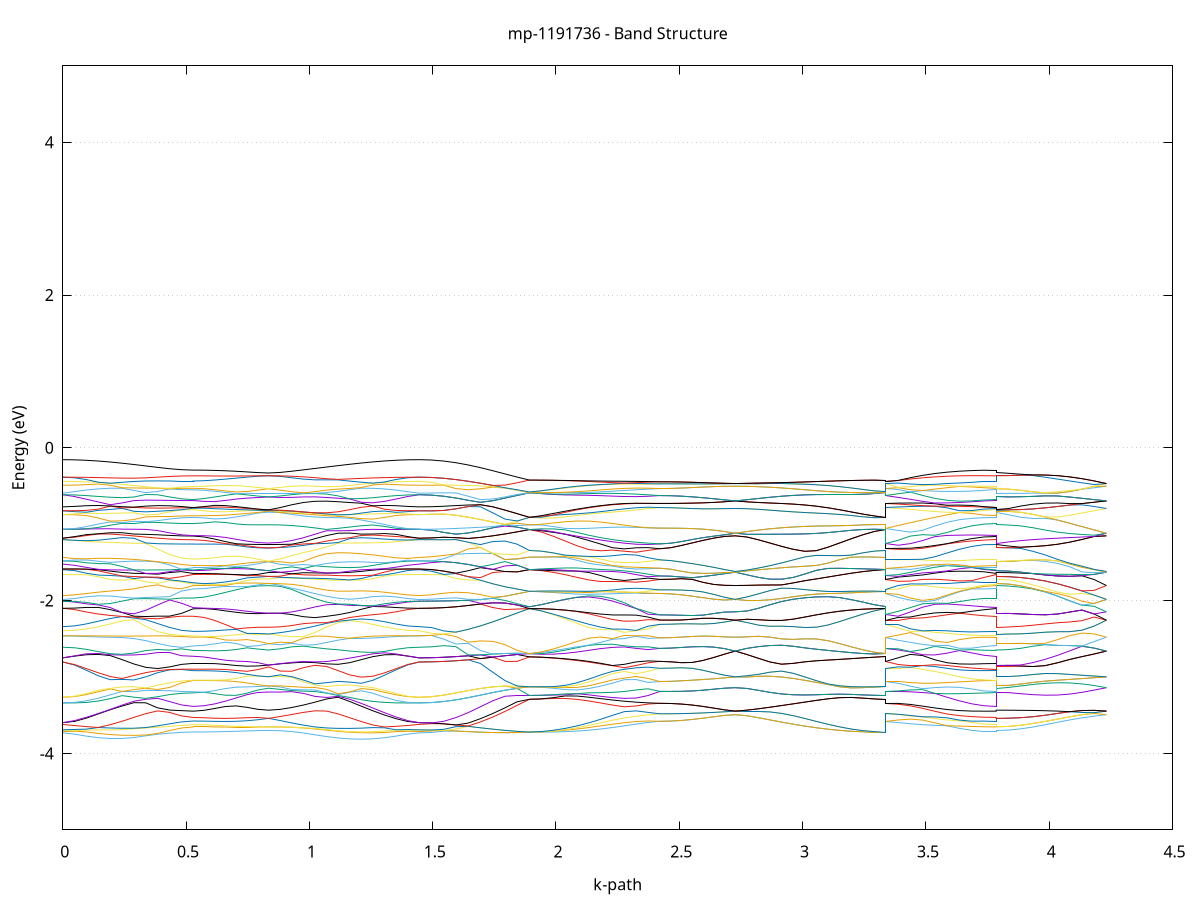 set title 'mp-1191736 - Band Structure'
set xlabel 'k-path'
set ylabel 'Energy (eV)'
set grid y
set yrange [-5:5]
set terminal png size 800,600
set output 'mp-1191736_bands_gnuplot.png'
plot '-' using 1:2 with lines notitle, '-' using 1:2 with lines notitle, '-' using 1:2 with lines notitle, '-' using 1:2 with lines notitle, '-' using 1:2 with lines notitle, '-' using 1:2 with lines notitle, '-' using 1:2 with lines notitle, '-' using 1:2 with lines notitle, '-' using 1:2 with lines notitle, '-' using 1:2 with lines notitle, '-' using 1:2 with lines notitle, '-' using 1:2 with lines notitle, '-' using 1:2 with lines notitle, '-' using 1:2 with lines notitle, '-' using 1:2 with lines notitle, '-' using 1:2 with lines notitle, '-' using 1:2 with lines notitle, '-' using 1:2 with lines notitle, '-' using 1:2 with lines notitle, '-' using 1:2 with lines notitle, '-' using 1:2 with lines notitle, '-' using 1:2 with lines notitle, '-' using 1:2 with lines notitle, '-' using 1:2 with lines notitle, '-' using 1:2 with lines notitle, '-' using 1:2 with lines notitle, '-' using 1:2 with lines notitle, '-' using 1:2 with lines notitle, '-' using 1:2 with lines notitle, '-' using 1:2 with lines notitle, '-' using 1:2 with lines notitle, '-' using 1:2 with lines notitle, '-' using 1:2 with lines notitle, '-' using 1:2 with lines notitle, '-' using 1:2 with lines notitle, '-' using 1:2 with lines notitle, '-' using 1:2 with lines notitle, '-' using 1:2 with lines notitle, '-' using 1:2 with lines notitle, '-' using 1:2 with lines notitle, '-' using 1:2 with lines notitle, '-' using 1:2 with lines notitle, '-' using 1:2 with lines notitle, '-' using 1:2 with lines notitle, '-' using 1:2 with lines notitle, '-' using 1:2 with lines notitle, '-' using 1:2 with lines notitle, '-' using 1:2 with lines notitle, '-' using 1:2 with lines notitle, '-' using 1:2 with lines notitle, '-' using 1:2 with lines notitle, '-' using 1:2 with lines notitle, '-' using 1:2 with lines notitle, '-' using 1:2 with lines notitle, '-' using 1:2 with lines notitle, '-' using 1:2 with lines notitle, '-' using 1:2 with lines notitle, '-' using 1:2 with lines notitle, '-' using 1:2 with lines notitle, '-' using 1:2 with lines notitle, '-' using 1:2 with lines notitle, '-' using 1:2 with lines notitle, '-' using 1:2 with lines notitle, '-' using 1:2 with lines notitle, '-' using 1:2 with lines notitle, '-' using 1:2 with lines notitle, '-' using 1:2 with lines notitle, '-' using 1:2 with lines notitle, '-' using 1:2 with lines notitle, '-' using 1:2 with lines notitle, '-' using 1:2 with lines notitle, '-' using 1:2 with lines notitle, '-' using 1:2 with lines notitle, '-' using 1:2 with lines notitle, '-' using 1:2 with lines notitle, '-' using 1:2 with lines notitle, '-' using 1:2 with lines notitle, '-' using 1:2 with lines notitle, '-' using 1:2 with lines notitle, '-' using 1:2 with lines notitle, '-' using 1:2 with lines notitle, '-' using 1:2 with lines notitle, '-' using 1:2 with lines notitle, '-' using 1:2 with lines notitle, '-' using 1:2 with lines notitle, '-' using 1:2 with lines notitle, '-' using 1:2 with lines notitle, '-' using 1:2 with lines notitle, '-' using 1:2 with lines notitle, '-' using 1:2 with lines notitle, '-' using 1:2 with lines notitle, '-' using 1:2 with lines notitle, '-' using 1:2 with lines notitle, '-' using 1:2 with lines notitle, '-' using 1:2 with lines notitle, '-' using 1:2 with lines notitle, '-' using 1:2 with lines notitle, '-' using 1:2 with lines notitle, '-' using 1:2 with lines notitle, '-' using 1:2 with lines notitle, '-' using 1:2 with lines notitle, '-' using 1:2 with lines notitle, '-' using 1:2 with lines notitle, '-' using 1:2 with lines notitle, '-' using 1:2 with lines notitle, '-' using 1:2 with lines notitle, '-' using 1:2 with lines notitle, '-' using 1:2 with lines notitle, '-' using 1:2 with lines notitle, '-' using 1:2 with lines notitle, '-' using 1:2 with lines notitle, '-' using 1:2 with lines notitle, '-' using 1:2 with lines notitle, '-' using 1:2 with lines notitle, '-' using 1:2 with lines notitle, '-' using 1:2 with lines notitle, '-' using 1:2 with lines notitle, '-' using 1:2 with lines notitle, '-' using 1:2 with lines notitle, '-' using 1:2 with lines notitle, '-' using 1:2 with lines notitle, '-' using 1:2 with lines notitle, '-' using 1:2 with lines notitle, '-' using 1:2 with lines notitle, '-' using 1:2 with lines notitle, '-' using 1:2 with lines notitle, '-' using 1:2 with lines notitle, '-' using 1:2 with lines notitle, '-' using 1:2 with lines notitle, '-' using 1:2 with lines notitle, '-' using 1:2 with lines notitle, '-' using 1:2 with lines notitle, '-' using 1:2 with lines notitle, '-' using 1:2 with lines notitle, '-' using 1:2 with lines notitle, '-' using 1:2 with lines notitle, '-' using 1:2 with lines notitle, '-' using 1:2 with lines notitle, '-' using 1:2 with lines notitle, '-' using 1:2 with lines notitle, '-' using 1:2 with lines notitle, '-' using 1:2 with lines notitle, '-' using 1:2 with lines notitle, '-' using 1:2 with lines notitle, '-' using 1:2 with lines notitle, '-' using 1:2 with lines notitle, '-' using 1:2 with lines notitle, '-' using 1:2 with lines notitle, '-' using 1:2 with lines notitle, '-' using 1:2 with lines notitle, '-' using 1:2 with lines notitle, '-' using 1:2 with lines notitle, '-' using 1:2 with lines notitle, '-' using 1:2 with lines notitle, '-' using 1:2 with lines notitle, '-' using 1:2 with lines notitle, '-' using 1:2 with lines notitle, '-' using 1:2 with lines notitle, '-' using 1:2 with lines notitle, '-' using 1:2 with lines notitle
0.000000 -39.406771
0.048090 -39.406571
0.096180 -39.406071
0.144270 -39.405171
0.192360 -39.403971
0.240450 -39.402471
0.288540 -39.400771
0.336630 -39.398871
0.384720 -39.396771
0.432810 -39.394671
0.480900 -39.392771
0.528990 -39.391871
0.528990 -39.391871
0.572621 -39.391771
0.616251 -39.391471
0.659881 -39.390971
0.703512 -39.390371
0.747142 -39.389571
0.790772 -39.388571
0.834403 -39.387571
0.834403 -39.387571
0.881389 -39.388971
0.928376 -39.390871
0.975362 -39.392971
1.022349 -39.395071
1.069336 -39.397171
1.116322 -39.399171
1.163309 -39.400971
1.210295 -39.402671
1.257282 -39.404071
1.304268 -39.405271
1.351255 -39.406071
1.398241 -39.406571
1.445228 -39.406771
1.445228 -39.406771
1.494917 -39.406571
1.544606 -39.406171
1.594294 -39.405571
1.643983 -39.404671
1.693672 -39.403571
1.743361 -39.402371
1.793049 -39.400971
1.842738 -39.399471
1.892427 -39.397971
1.892427 -39.397971
1.940517 -39.397771
1.988607 -39.397371
2.036697 -39.396571
2.084787 -39.395571
2.132877 -39.394371
2.180967 -39.392871
2.229057 -39.391271
2.277147 -39.389571
2.325237 -39.387971
2.373327 -39.386471
2.421417 -39.385671
2.421417 -39.385671
2.465048 -39.385671
2.508678 -39.385371
2.552308 -39.384971
2.595939 -39.384471
2.639569 -39.383771
2.683200 -39.383071
2.726830 -39.382171
2.726830 -39.382171
2.773816 -39.383371
2.820803 -39.384771
2.867790 -39.386471
2.914776 -39.388171
2.961763 -39.389871
3.008749 -39.391571
3.055736 -39.393071
3.102722 -39.394471
3.149709 -39.395671
3.196695 -39.396671
3.243682 -39.397371
3.290669 -39.397771
3.337655 -39.397971
3.337655 -39.385671
3.387344 -39.386771
3.437033 -39.387771
3.486721 -39.388771
3.536410 -39.389671
3.586099 -39.390371
3.635788 -39.391071
3.685477 -39.391471
3.735165 -39.391771
3.784854 -39.391871
3.784854 -39.387571
3.834543 -39.387471
3.884232 -39.387271
3.933920 -39.386871
3.983609 -39.386271
4.033298 -39.385671
4.082987 -39.384871
4.132676 -39.384071
4.182364 -39.383171
4.232053 -39.382171
e
0.000000 -39.389071
0.048090 -39.388971
0.096180 -39.388671
0.144270 -39.388071
0.192360 -39.387171
0.240450 -39.386171
0.288540 -39.385071
0.336630 -39.383771
0.384720 -39.382471
0.432810 -39.384071
0.480900 -39.385871
0.528990 -39.386771
0.528990 -39.386771
0.572621 -39.386771
0.616251 -39.386671
0.659881 -39.386471
0.703512 -39.386371
0.747142 -39.386371
0.790772 -39.386671
0.834403 -39.387471
0.834403 -39.387471
0.881389 -39.386271
0.928376 -39.384871
0.975362 -39.383371
1.022349 -39.381871
1.069336 -39.382771
1.116322 -39.383971
1.163309 -39.385271
1.210295 -39.386371
1.257282 -39.387271
1.304268 -39.388071
1.351255 -39.388671
1.398241 -39.388971
1.445228 -39.389071
1.445228 -39.389071
1.494917 -39.389271
1.544606 -39.389671
1.594294 -39.390271
1.643983 -39.391171
1.693672 -39.392271
1.743361 -39.393571
1.793049 -39.394971
1.842738 -39.396371
1.892427 -39.397971
1.892427 -39.397971
1.940517 -39.397771
1.988607 -39.397371
2.036697 -39.396571
2.084787 -39.395571
2.132877 -39.394371
2.180967 -39.392871
2.229057 -39.391271
2.277147 -39.389571
2.325237 -39.387971
2.373327 -39.386471
2.421417 -39.385671
2.421417 -39.385671
2.465048 -39.385671
2.508678 -39.385371
2.552308 -39.384971
2.595939 -39.384471
2.639569 -39.383771
2.683200 -39.383071
2.726830 -39.382171
2.726830 -39.382171
2.773816 -39.383371
2.820803 -39.384771
2.867790 -39.386471
2.914776 -39.388171
2.961763 -39.389871
3.008749 -39.391571
3.055736 -39.393071
3.102722 -39.394471
3.149709 -39.395671
3.196695 -39.396671
3.243682 -39.397371
3.290669 -39.397771
3.337655 -39.397971
3.337655 -39.385671
3.387344 -39.384671
3.437033 -39.383571
3.486721 -39.384071
3.536410 -39.384771
3.586099 -39.385471
3.635788 -39.386071
3.685477 -39.386471
3.735165 -39.386671
3.784854 -39.386771
3.784854 -39.387471
3.834543 -39.387371
3.884232 -39.387171
3.933920 -39.386771
3.983609 -39.386171
4.033298 -39.385571
4.082987 -39.384771
4.132676 -39.383971
4.182364 -39.383071
4.232053 -39.382171
e
0.000000 -39.372371
0.048090 -39.372571
0.096180 -39.373171
0.144270 -39.374071
0.192360 -39.375271
0.240450 -39.376671
0.288540 -39.378271
0.336630 -39.380071
0.384720 -39.382071
0.432810 -39.381171
0.480900 -39.380071
0.528990 -39.379571
0.528990 -39.379571
0.572621 -39.379471
0.616251 -39.379271
0.659881 -39.378971
0.703512 -39.379471
0.747142 -39.380271
0.790772 -39.380971
0.834403 -39.381171
0.834403 -39.381171
0.881389 -39.380971
0.928376 -39.380471
0.975362 -39.380371
1.022349 -39.381471
1.069336 -39.380371
1.116322 -39.378971
1.163309 -39.377571
1.210295 -39.376271
1.257282 -39.375071
1.304268 -39.373971
1.351255 -39.373171
1.398241 -39.372571
1.445228 -39.372371
1.445228 -39.372371
1.494917 -39.372371
1.544606 -39.372371
1.594294 -39.372271
1.643983 -39.372171
1.693672 -39.372071
1.743361 -39.371971
1.793049 -39.371771
1.842738 -39.371671
1.892427 -39.371571
1.892427 -39.371571
1.940517 -39.371571
1.988607 -39.371871
2.036697 -39.372371
2.084787 -39.373071
2.132877 -39.373971
2.180967 -39.375071
2.229057 -39.376371
2.277147 -39.377771
2.325237 -39.379271
2.373327 -39.380571
2.421417 -39.381271
2.421417 -39.381271
2.465048 -39.381271
2.508678 -39.381171
2.552308 -39.381071
2.595939 -39.381071
2.639569 -39.381171
2.683200 -39.381471
2.726830 -39.382071
2.726830 -39.382071
2.773816 -39.381171
2.820803 -39.380071
2.867790 -39.378971
2.914776 -39.377771
2.961763 -39.376671
3.008749 -39.375571
3.055736 -39.374571
3.102722 -39.373671
3.149709 -39.372971
3.196695 -39.372371
3.243682 -39.371871
3.290669 -39.371571
3.337655 -39.371571
3.337655 -39.381271
3.387344 -39.382271
3.437033 -39.383171
3.486721 -39.382671
3.536410 -39.381771
3.586099 -39.380971
3.635788 -39.380371
3.685477 -39.379871
3.735165 -39.379671
3.784854 -39.379571
3.784854 -39.381171
3.834543 -39.381171
3.884232 -39.380971
3.933920 -39.380571
3.983609 -39.380171
4.033298 -39.379571
4.082987 -39.379571
4.132676 -39.380371
4.182364 -39.381271
4.232053 -39.382071
e
0.000000 -39.372271
0.048090 -39.372471
0.096180 -39.372871
0.144270 -39.373471
0.192360 -39.374071
0.240450 -39.374771
0.288540 -39.375371
0.336630 -39.375971
0.384720 -39.376471
0.432810 -39.376971
0.480900 -39.377371
0.528990 -39.377671
0.528990 -39.377671
0.572621 -39.377771
0.616251 -39.378071
0.659881 -39.378671
0.703512 -39.378571
0.747142 -39.378071
0.790772 -39.377471
0.834403 -39.376871
0.834403 -39.376871
0.881389 -39.377671
0.928376 -39.378671
0.975362 -39.379171
1.022349 -39.378571
1.069336 -39.377671
1.116322 -39.376771
1.163309 -39.375871
1.210295 -39.374971
1.257282 -39.374171
1.304268 -39.373471
1.351255 -39.372871
1.398241 -39.372471
1.445228 -39.372271
1.445228 -39.372271
1.494917 -39.372271
1.544606 -39.372271
1.594294 -39.372171
1.643983 -39.372071
1.693672 -39.371971
1.743361 -39.371871
1.793049 -39.371671
1.842738 -39.371571
1.892427 -39.371571
1.892427 -39.371571
1.940517 -39.371571
1.988607 -39.371871
2.036697 -39.372371
2.084787 -39.373071
2.132877 -39.373971
2.180967 -39.375071
2.229057 -39.376371
2.277147 -39.377771
2.325237 -39.379271
2.373327 -39.380571
2.421417 -39.381271
2.421417 -39.381271
2.465048 -39.381271
2.508678 -39.381171
2.552308 -39.381071
2.595939 -39.381071
2.639569 -39.381171
2.683200 -39.381471
2.726830 -39.382071
2.726830 -39.382071
2.773816 -39.381171
2.820803 -39.380071
2.867790 -39.378971
2.914776 -39.377771
2.961763 -39.376671
3.008749 -39.375571
3.055736 -39.374571
3.102722 -39.373671
3.149709 -39.372971
3.196695 -39.372371
3.243682 -39.371871
3.290669 -39.371571
3.337655 -39.371571
3.337655 -39.381271
3.387344 -39.380371
3.437033 -39.379471
3.486721 -39.378671
3.536410 -39.378071
3.586099 -39.377771
3.635788 -39.377571
3.685477 -39.377571
3.735165 -39.377671
3.784854 -39.377671
3.784854 -39.376871
3.834543 -39.376971
3.884232 -39.377171
3.933920 -39.377571
3.983609 -39.378171
4.033298 -39.378771
4.082987 -39.379471
4.132676 -39.380271
4.182364 -39.381171
4.232053 -39.382071
e
0.000000 -39.370671
0.048090 -39.370671
0.096180 -39.370571
0.144270 -39.370571
0.192360 -39.370771
0.240450 -39.371071
0.288540 -39.371671
0.336630 -39.372271
0.384720 -39.373071
0.432810 -39.373971
0.480900 -39.374571
0.528990 -39.374871
0.528990 -39.374871
0.572621 -39.374971
0.616251 -39.375171
0.659881 -39.375371
0.703512 -39.375571
0.747142 -39.375871
0.790772 -39.376271
0.834403 -39.376771
0.834403 -39.376771
0.881389 -39.376071
0.928376 -39.375271
0.975362 -39.374471
1.022349 -39.373671
1.069336 -39.372971
1.116322 -39.372271
1.163309 -39.371671
1.210295 -39.371171
1.257282 -39.370871
1.304268 -39.370671
1.351255 -39.370571
1.398241 -39.370671
1.445228 -39.370671
1.445228 -39.370671
1.494917 -39.370671
1.544606 -39.370771
1.594294 -39.370771
1.643983 -39.370871
1.693672 -39.370971
1.743361 -39.371071
1.793049 -39.371271
1.842738 -39.371371
1.892427 -39.371471
1.892427 -39.371471
1.940517 -39.371471
1.988607 -39.371671
2.036697 -39.371871
2.084787 -39.372271
2.132877 -39.372571
2.180967 -39.372971
2.229057 -39.373271
2.277147 -39.373571
2.325237 -39.373771
2.373327 -39.373871
2.421417 -39.373971
2.421417 -39.373971
2.465048 -39.374071
2.508678 -39.374371
2.552308 -39.374871
2.595939 -39.375371
2.639569 -39.375971
2.683200 -39.376471
2.726830 -39.376571
2.726830 -39.376571
2.773816 -39.376471
2.820803 -39.376071
2.867790 -39.375571
2.914776 -39.374971
2.961763 -39.374371
3.008749 -39.373771
3.055736 -39.373171
3.102722 -39.372671
3.149709 -39.372271
3.196695 -39.371871
3.243682 -39.371671
3.290669 -39.371471
3.337655 -39.371471
3.337655 -39.373971
3.387344 -39.374371
3.437033 -39.374871
3.486721 -39.375171
3.536410 -39.375371
3.586099 -39.375471
3.635788 -39.375271
3.685477 -39.375071
3.735165 -39.374971
3.784854 -39.374871
3.784854 -39.376771
3.834543 -39.376871
3.884232 -39.377071
3.933920 -39.377471
3.983609 -39.378071
4.033298 -39.378671
4.082987 -39.378871
4.132676 -39.378171
4.182364 -39.377371
4.232053 -39.376571
e
0.000000 -39.370571
0.048090 -39.370571
0.096180 -39.370471
0.144270 -39.370371
0.192360 -39.370471
0.240450 -39.370571
0.288540 -39.370671
0.336630 -39.370771
0.384720 -39.370871
0.432810 -39.370971
0.480900 -39.371071
0.528990 -39.371071
0.528990 -39.371071
0.572621 -39.371171
0.616251 -39.371171
0.659881 -39.371371
0.703512 -39.371571
0.747142 -39.371771
0.790772 -39.371971
0.834403 -39.371971
0.834403 -39.371971
0.881389 -39.371871
0.928376 -39.371771
0.975362 -39.371471
1.022349 -39.371271
1.069336 -39.370971
1.116322 -39.370671
1.163309 -39.370571
1.210295 -39.370371
1.257282 -39.370371
1.304268 -39.370371
1.351255 -39.370471
1.398241 -39.370571
1.445228 -39.370571
1.445228 -39.370571
1.494917 -39.370571
1.544606 -39.370671
1.594294 -39.370671
1.643983 -39.370771
1.693672 -39.370871
1.743361 -39.370971
1.793049 -39.371171
1.842738 -39.371271
1.892427 -39.371471
1.892427 -39.371471
1.940517 -39.371471
1.988607 -39.371671
2.036697 -39.371871
2.084787 -39.372171
2.132877 -39.372571
2.180967 -39.372971
2.229057 -39.373271
2.277147 -39.373571
2.325237 -39.373771
2.373327 -39.373871
2.421417 -39.373971
2.421417 -39.373971
2.465048 -39.374071
2.508678 -39.374371
2.552308 -39.374871
2.595939 -39.375371
2.639569 -39.375971
2.683200 -39.376471
2.726830 -39.376571
2.726830 -39.376571
2.773816 -39.376471
2.820803 -39.376071
2.867790 -39.375571
2.914776 -39.374971
2.961763 -39.374371
3.008749 -39.373771
3.055736 -39.373171
3.102722 -39.372671
3.149709 -39.372271
3.196695 -39.371871
3.243682 -39.371671
3.290669 -39.371471
3.337655 -39.371471
3.337655 -39.373971
3.387344 -39.373471
3.437033 -39.372971
3.486721 -39.372571
3.536410 -39.372171
3.586099 -39.371771
3.635788 -39.371471
3.685477 -39.371271
3.735165 -39.371171
3.784854 -39.371071
3.784854 -39.371971
3.834543 -39.372071
3.884232 -39.372271
3.933920 -39.372571
3.983609 -39.373071
4.033298 -39.373671
4.082987 -39.374271
4.132676 -39.375071
4.182364 -39.375771
4.232053 -39.376571
e
0.000000 -21.797471
0.048090 -21.797671
0.096180 -21.798071
0.144270 -21.798171
0.192360 -21.797471
0.240450 -21.795271
0.288540 -21.791371
0.336630 -21.785671
0.384720 -21.778671
0.432810 -21.771571
0.480900 -21.766171
0.528990 -21.764071
0.528990 -21.764071
0.572621 -21.762371
0.616251 -21.757371
0.659881 -21.749171
0.703512 -21.737871
0.747142 -21.723571
0.790772 -21.706671
0.834403 -21.687571
0.834403 -21.687571
0.881389 -21.708771
0.928376 -21.728771
0.975362 -21.746671
1.022349 -21.762071
1.069336 -21.774671
1.116322 -21.784271
1.163309 -21.791071
1.210295 -21.795271
1.257282 -21.797471
1.304268 -21.798171
1.351255 -21.797971
1.398241 -21.797671
1.445228 -21.797471
1.445228 -21.797471
1.494917 -21.796171
1.544606 -21.792671
1.594294 -21.786671
1.643983 -21.778371
1.693672 -21.768071
1.743361 -21.755771
1.793049 -21.741871
1.842738 -21.726771
1.892427 -21.710771
1.892427 -21.710771
1.940517 -21.712671
1.988607 -21.718071
2.036697 -21.725671
2.084787 -21.734071
2.132877 -21.741871
2.180967 -21.748171
2.229057 -21.752771
2.277147 -21.755371
2.325237 -21.756571
2.373327 -21.756771
2.421417 -21.756271
2.421417 -21.756271
2.465048 -21.754571
2.508678 -21.749571
2.552308 -21.741371
2.595939 -21.730471
2.639569 -21.717171
2.683200 -21.702171
2.726830 -21.685771
2.726830 -21.685771
2.773816 -21.703071
2.820803 -21.718071
2.867790 -21.730271
2.914776 -21.739071
2.961763 -21.744371
3.008749 -21.745971
3.055736 -21.744071
3.102722 -21.739371
3.149709 -21.732471
3.196695 -21.724771
3.243682 -21.717571
3.290669 -21.712471
3.337655 -21.710771
3.337655 -21.756271
3.387344 -21.764971
3.437033 -21.770571
3.486721 -21.773371
3.536410 -21.773671
3.586099 -21.772071
3.635788 -21.769571
3.685477 -21.766871
3.735165 -21.764771
3.784854 -21.764071
3.784854 -21.687571
3.834543 -21.688371
3.884232 -21.690771
3.933920 -21.693971
3.983609 -21.697371
4.033298 -21.699871
4.082987 -21.700671
4.132676 -21.698871
4.182364 -21.694071
4.232053 -21.685771
e
0.000000 -21.607371
0.048090 -21.608671
0.096180 -21.612271
0.144270 -21.617471
0.192360 -21.622871
0.240450 -21.627771
0.288540 -21.631571
0.336630 -21.634471
0.384720 -21.636471
0.432810 -21.637871
0.480900 -21.638871
0.528990 -21.639171
0.528990 -21.639171
0.572621 -21.636571
0.616251 -21.628971
0.659881 -21.616771
0.703512 -21.630071
0.747142 -21.648071
0.790772 -21.667471
0.834403 -21.687571
0.834403 -21.687571
0.881389 -21.665071
0.928376 -21.641271
0.975362 -21.616471
1.022349 -21.610871
1.069336 -21.620171
1.116322 -21.625571
1.163309 -21.627171
1.210295 -21.625671
1.257282 -21.621971
1.304268 -21.616971
1.351255 -21.612171
1.398241 -21.608571
1.445228 -21.607371
1.445228 -21.607371
1.494917 -21.608971
1.544606 -21.613971
1.594294 -21.622071
1.643983 -21.633071
1.693672 -21.646371
1.743361 -21.661271
1.793049 -21.677471
1.842738 -21.694171
1.892427 -21.710771
1.892427 -21.710771
1.940517 -21.712571
1.988607 -21.717871
2.036697 -21.725071
2.084787 -21.732871
2.132877 -21.739971
2.180967 -21.745671
2.229057 -21.749871
2.277147 -21.752571
2.325237 -21.754271
2.373327 -21.755471
2.421417 -21.756271
2.421417 -21.756271
2.465048 -21.754571
2.508678 -21.749571
2.552308 -21.741371
2.595939 -21.730471
2.639569 -21.717171
2.683200 -21.702171
2.726830 -21.685771
2.726830 -21.685771
2.773816 -21.703071
2.820803 -21.718071
2.867790 -21.730271
2.914776 -21.739071
2.961763 -21.744371
3.008749 -21.745971
3.055736 -21.744071
3.102722 -21.739371
3.149709 -21.732471
3.196695 -21.724771
3.243682 -21.717571
3.290669 -21.712471
3.337655 -21.710771
3.337655 -21.756271
3.387344 -21.744671
3.437033 -21.730371
3.486721 -21.714171
3.536410 -21.696871
3.586099 -21.679571
3.635788 -21.663671
3.685477 -21.650671
3.735165 -21.642171
3.784854 -21.639171
3.784854 -21.687571
3.834543 -21.688371
3.884232 -21.690771
3.933920 -21.693971
3.983609 -21.697371
4.033298 -21.699871
4.082987 -21.700671
4.132676 -21.698871
4.182364 -21.693971
4.232053 -21.685771
e
0.000000 -21.512171
0.048090 -21.509771
0.096180 -21.502471
0.144270 -21.490571
0.192360 -21.474071
0.240450 -21.482771
0.288540 -21.511271
0.336630 -21.537071
0.384720 -21.559371
0.432810 -21.576871
0.480900 -21.588471
0.528990 -21.592571
0.528990 -21.592571
0.572621 -21.595171
0.616251 -21.602671
0.659881 -21.614571
0.703512 -21.600471
0.747142 -21.580971
0.790772 -21.559371
0.834403 -21.537071
0.834403 -21.537071
0.881389 -21.559971
0.928376 -21.580271
0.975362 -21.597471
1.022349 -21.591071
1.069336 -21.564971
1.116322 -21.537871
1.163309 -21.509571
1.210295 -21.480171
1.257282 -21.475571
1.304268 -21.491471
1.351255 -21.502971
1.398241 -21.509871
1.445228 -21.512171
1.445228 -21.512171
1.494917 -21.509571
1.544606 -21.502071
1.594294 -21.489871
1.643983 -21.473671
1.693672 -21.454971
1.743361 -21.435471
1.793049 -21.417271
1.842738 -21.402271
1.892427 -21.390971
1.892427 -21.390971
1.940517 -21.399571
1.988607 -21.422271
2.036697 -21.452271
2.084787 -21.483971
2.132877 -21.514171
2.180967 -21.540871
2.229057 -21.562971
2.277147 -21.579971
2.325237 -21.591571
2.373327 -21.597971
2.421417 -21.599571
2.421417 -21.599571
2.465048 -21.602071
2.508678 -21.609371
2.552308 -21.620671
2.595939 -21.635171
2.639569 -21.651571
2.683200 -21.668771
2.726830 -21.685771
2.726830 -21.685771
2.773816 -21.667571
2.820803 -21.648871
2.867790 -21.629871
2.914776 -21.609871
2.961763 -21.588671
3.008749 -21.565371
3.055736 -21.539671
3.102722 -21.511371
3.149709 -21.480871
3.196695 -21.449871
3.243682 -21.420971
3.290669 -21.399171
3.337655 -21.390971
3.337655 -21.599571
3.387344 -21.602971
3.437033 -21.603671
3.486721 -21.602571
3.536410 -21.600371
3.586099 -21.597871
3.635788 -21.595571
3.685477 -21.593871
3.735165 -21.592871
3.784854 -21.592571
3.784854 -21.537071
3.834543 -21.542371
3.884232 -21.556671
3.933920 -21.576471
3.983609 -21.598571
4.033298 -21.620571
4.082987 -21.640971
4.132676 -21.659071
4.182364 -21.674171
4.232053 -21.685771
e
0.000000 -21.372671
0.048090 -21.379371
0.096180 -21.397671
0.144270 -21.423571
0.192360 -21.452871
0.240450 -21.453671
0.288540 -21.431671
0.336630 -21.421971
0.384720 -21.425671
0.432810 -21.427271
0.480900 -21.426371
0.528990 -21.425571
0.528990 -21.425571
0.572621 -21.428671
0.616251 -21.437771
0.659881 -21.452171
0.703512 -21.470771
0.747142 -21.492071
0.790772 -21.514571
0.834403 -21.537071
0.834403 -21.537071
0.881389 -21.514071
0.928376 -21.493371
0.975362 -21.475171
1.022349 -21.458371
1.069336 -21.441371
1.116322 -21.422671
1.163309 -21.431071
1.210295 -21.455371
1.257282 -21.450371
1.304268 -21.421771
1.351255 -21.396671
1.398241 -21.379071
1.445228 -21.372671
1.445228 -21.372671
1.494917 -21.372571
1.544606 -21.372571
1.594294 -21.372571
1.643983 -21.372871
1.693672 -21.373571
1.743361 -21.375271
1.793049 -21.378071
1.842738 -21.383071
1.892427 -21.390971
1.892427 -21.390971
1.940517 -21.399571
1.988607 -21.422071
2.036697 -21.451471
2.084787 -21.482571
2.132877 -21.512071
2.180967 -21.538171
2.229057 -21.559971
2.277147 -21.577071
2.325237 -21.589271
2.373327 -21.596671
2.421417 -21.599571
2.421417 -21.599571
2.465048 -21.602071
2.508678 -21.609371
2.552308 -21.620671
2.595939 -21.635071
2.639569 -21.651571
2.683200 -21.668771
2.726830 -21.685771
2.726830 -21.685771
2.773816 -21.667571
2.820803 -21.648871
2.867790 -21.629871
2.914776 -21.609871
2.961763 -21.588671
3.008749 -21.565371
3.055736 -21.539671
3.102722 -21.511371
3.149709 -21.480871
3.196695 -21.449871
3.243682 -21.420971
3.290669 -21.399171
3.337655 -21.390971
3.337655 -21.599571
3.387344 -21.592871
3.437033 -21.582071
3.486721 -21.566971
3.536410 -21.547171
3.586099 -21.522971
3.635788 -21.495071
3.685477 -21.465171
3.735165 -21.438071
3.784854 -21.425571
3.784854 -21.537071
3.834543 -21.542371
3.884232 -21.556671
3.933920 -21.576471
3.983609 -21.598571
4.033298 -21.620571
4.082987 -21.640971
4.132676 -21.659071
4.182364 -21.674171
4.232053 -21.685771
e
0.000000 -21.269971
0.048090 -21.277771
0.096180 -21.297871
0.144270 -21.324471
0.192360 -21.351871
0.240450 -21.376271
0.288540 -21.393271
0.336630 -21.388171
0.384720 -21.360771
0.432810 -21.329671
0.480900 -21.302871
0.528990 -21.291371
0.528990 -21.291371
0.572621 -21.289171
0.616251 -21.282371
0.659881 -21.271471
0.703512 -21.262571
0.747142 -21.270471
0.790772 -21.277371
0.834403 -21.280071
0.834403 -21.280071
0.881389 -21.276371
0.928376 -21.264571
0.975362 -21.297871
1.022349 -21.335971
1.069336 -21.371071
1.116322 -21.402871
1.163309 -21.401371
1.210295 -21.377171
1.257282 -21.350471
1.304268 -21.322771
1.351255 -21.296871
1.398241 -21.277371
1.445228 -21.269971
1.445228 -21.269971
1.494917 -21.269271
1.544606 -21.267071
1.594294 -21.263171
1.643983 -21.256971
1.693672 -21.247471
1.743361 -21.233471
1.793049 -21.213671
1.842738 -21.187371
1.892427 -21.177371
1.892427 -21.177371
1.940517 -21.197371
1.988607 -21.217971
2.036697 -21.234271
2.084787 -21.248671
2.132877 -21.262971
2.180967 -21.277771
2.229057 -21.292771
2.277147 -21.306871
2.325237 -21.318171
2.373327 -21.325371
2.421417 -21.327071
2.421417 -21.327071
2.465048 -21.328471
2.508678 -21.332671
2.552308 -21.338771
2.595939 -21.345671
2.639569 -21.352171
2.683200 -21.356871
2.726830 -21.358571
2.726830 -21.358571
2.773816 -21.356371
2.820803 -21.349271
2.867790 -21.337871
2.914776 -21.323071
2.961763 -21.306371
3.008749 -21.289371
3.055736 -21.273171
3.102722 -21.258371
3.149709 -21.244671
3.196695 -21.231171
3.243682 -21.215871
3.290669 -21.196371
3.337655 -21.177371
3.337655 -21.327071
3.387344 -21.328671
3.437033 -21.326371
3.486721 -21.319971
3.536410 -21.309871
3.586099 -21.296971
3.635788 -21.283171
3.685477 -21.274571
3.735165 -21.282071
3.784854 -21.291371
3.784854 -21.280071
3.834543 -21.282771
3.884232 -21.290871
3.933920 -21.303571
3.983609 -21.319471
4.033298 -21.335371
4.082987 -21.348271
4.132676 -21.356671
4.182364 -21.360071
4.232053 -21.358571
e
0.000000 -20.951671
0.048090 -20.961071
0.096180 -20.974671
0.144270 -20.998271
0.192360 -21.032171
0.240450 -21.071571
0.288540 -21.112271
0.336630 -21.150971
0.384720 -21.184671
0.432810 -21.210671
0.480900 -21.227271
0.528990 -21.232971
0.528990 -21.232971
0.572621 -21.235071
0.616251 -21.240971
0.659881 -21.249371
0.703512 -21.252771
0.747142 -21.234571
0.790772 -21.210571
0.834403 -21.186471
0.834403 -21.186471
0.881389 -21.216871
0.928376 -21.257671
0.975362 -21.244871
1.022349 -21.218171
1.069336 -21.185571
1.116322 -21.148271
1.163309 -21.108171
1.210295 -21.067371
1.257282 -21.028871
1.304268 -20.996371
1.351255 -20.973071
1.398241 -20.959571
1.445228 -20.951671
1.445228 -20.951671
1.494917 -20.966471
1.544606 -21.001671
1.594294 -21.042971
1.643983 -21.082471
1.693672 -21.116771
1.743361 -21.144171
1.793049 -21.163671
1.842738 -21.174771
1.892427 -21.177371
1.892427 -21.177371
1.940517 -21.196371
1.988607 -21.215271
2.036697 -21.229671
2.084787 -21.242471
2.132877 -21.255471
2.180967 -21.269571
2.229057 -21.284671
2.277147 -21.299771
2.325237 -21.313071
2.373327 -21.322671
2.421417 -21.326971
2.421417 -21.326971
2.465048 -21.328471
2.508678 -21.332671
2.552308 -21.338771
2.595939 -21.345671
2.639569 -21.352171
2.683200 -21.356871
2.726830 -21.358571
2.726830 -21.358571
2.773816 -21.356371
2.820803 -21.349271
2.867790 -21.337871
2.914776 -21.323071
2.961763 -21.306371
3.008749 -21.289371
3.055736 -21.273171
3.102722 -21.258371
3.149709 -21.244671
3.196695 -21.231171
3.243682 -21.215871
3.290669 -21.196371
3.337655 -21.177371
3.337655 -21.326971
3.387344 -21.321371
3.437033 -21.312271
3.486721 -21.300371
3.536410 -21.286371
3.586099 -21.271471
3.635788 -21.256971
3.685477 -21.244571
3.735165 -21.235971
3.784854 -21.232971
3.784854 -21.186471
3.834543 -21.207971
3.884232 -21.240771
3.933920 -21.270071
3.983609 -21.293871
4.033298 -21.313171
4.082987 -21.329271
4.132676 -21.342571
4.182364 -21.352571
4.232053 -21.358571
e
0.000000 -20.951571
0.048090 -20.957071
0.096180 -20.960671
0.144270 -20.969671
0.192360 -20.991771
0.240450 -21.025571
0.288540 -21.065571
0.336630 -21.106771
0.384720 -21.145371
0.432810 -21.177471
0.480900 -21.199071
0.528990 -21.206671
0.528990 -21.206671
0.572621 -21.205571
0.616251 -21.202271
0.659881 -21.196571
0.703512 -21.188671
0.747142 -21.179271
0.790772 -21.176971
0.834403 -21.181471
0.834403 -21.181471
0.881389 -21.187771
0.928376 -21.180671
0.975362 -21.163971
1.022349 -21.138271
1.069336 -21.105971
1.116322 -21.070071
1.163309 -21.033471
1.210295 -20.999171
1.257282 -20.970371
1.304268 -20.962771
1.351255 -20.962471
1.398241 -20.958671
1.445228 -20.951571
1.445228 -20.951571
1.494917 -20.966471
1.544606 -21.001671
1.594294 -21.042871
1.643983 -21.082471
1.693672 -21.116771
1.743361 -21.144171
1.793049 -21.163571
1.842738 -21.174771
1.892427 -21.177271
1.892427 -21.177271
1.940517 -21.170271
1.988607 -21.150071
2.036697 -21.120071
2.084787 -21.083371
2.132877 -21.042671
2.180967 -21.000671
2.229057 -20.959471
2.277147 -20.921271
2.325237 -20.887771
2.373327 -20.861271
2.421417 -20.844071
2.421417 -20.844071
2.465048 -20.841971
2.508678 -20.835971
2.552308 -20.826571
2.595939 -20.815071
2.639569 -20.802971
2.683200 -20.791671
2.726830 -20.782771
2.726830 -20.782771
2.773816 -20.792971
2.820803 -20.809371
2.867790 -20.833571
2.914776 -20.865671
2.961763 -20.904471
3.008749 -20.947971
3.055736 -20.993671
3.102722 -21.039171
3.149709 -21.081971
3.196695 -21.119771
3.243682 -21.150071
3.290669 -21.170171
3.337655 -21.177271
3.337655 -20.844071
3.387344 -20.887671
3.437033 -20.937971
3.486721 -20.991971
3.536410 -21.047371
3.586099 -21.102271
3.635788 -21.153071
3.685477 -21.192371
3.735165 -21.207071
3.784854 -21.206671
3.784854 -21.181471
3.834543 -21.172271
3.884232 -21.146671
3.933920 -21.108571
3.983609 -21.061671
4.033298 -21.009171
4.082987 -20.953371
4.132676 -20.896171
4.182364 -20.838971
4.232053 -20.782771
e
0.000000 -20.940371
0.048090 -20.938071
0.096180 -20.942971
0.144270 -20.943671
0.192360 -20.939971
0.240450 -20.936671
0.288540 -20.935771
0.336630 -20.937371
0.384720 -20.994671
0.432810 -21.046271
0.480900 -21.085771
0.528990 -21.101771
0.528990 -21.101771
0.572621 -21.105471
0.616251 -21.115671
0.659881 -21.130471
0.703512 -21.147271
0.747142 -21.163571
0.790772 -21.171671
0.834403 -21.181371
0.834403 -21.181371
0.881389 -21.147171
0.928376 -21.107671
0.975362 -21.072471
1.022349 -21.048771
1.069336 -21.024971
1.116322 -21.002671
1.163309 -20.983671
1.210295 -20.970371
1.257282 -20.963871
1.304268 -20.950371
1.351255 -20.940271
1.398241 -20.936771
1.445228 -20.940371
1.445228 -20.940371
1.494917 -20.953971
1.544606 -20.986971
1.594294 -21.027371
1.643983 -21.067671
1.693672 -21.103871
1.743361 -21.133971
1.793049 -21.156571
1.842738 -21.171171
1.892427 -21.177271
1.892427 -21.177271
1.940517 -21.169471
1.988607 -21.147771
2.036697 -21.115171
2.084787 -21.074571
2.132877 -21.028671
2.180967 -20.980371
2.229057 -20.932871
2.277147 -20.889671
2.325237 -20.856171
2.373327 -20.840371
2.421417 -20.844071
2.421417 -20.844071
2.465048 -20.841971
2.508678 -20.835971
2.552308 -20.826571
2.595939 -20.815071
2.639569 -20.802871
2.683200 -20.791571
2.726830 -20.782771
2.726830 -20.782771
2.773816 -20.792971
2.820803 -20.809371
2.867790 -20.833571
2.914776 -20.865671
2.961763 -20.904471
3.008749 -20.947971
3.055736 -20.993671
3.102722 -21.039171
3.149709 -21.081971
3.196695 -21.119771
3.243682 -21.150071
3.290669 -21.170171
3.337655 -21.177271
3.337655 -20.844071
3.387344 -20.817071
3.437033 -20.840171
3.486721 -20.884571
3.536410 -20.931271
3.586099 -20.977671
3.635788 -21.021671
3.685477 -21.060571
3.735165 -21.089871
3.784854 -21.101771
3.784854 -21.181371
3.834543 -21.172271
3.884232 -21.146671
3.933920 -21.108471
3.983609 -21.061571
4.033298 -21.009171
4.082987 -20.953371
4.132676 -20.896171
4.182364 -20.838871
4.232053 -20.782771
e
0.000000 -20.940371
0.048090 -20.922471
0.096180 -20.889071
0.144270 -20.850071
0.192360 -20.816971
0.240450 -20.827971
0.288540 -20.878871
0.336630 -20.937271
0.384720 -20.940171
0.432810 -20.943071
0.480900 -20.945171
0.528990 -20.945971
0.528990 -20.945971
0.572621 -20.952771
0.616251 -20.971971
0.659881 -21.000671
0.703512 -21.035771
0.747142 -21.073471
0.790772 -21.108671
0.834403 -21.124671
0.834403 -21.124671
0.881389 -21.114171
0.928376 -21.094771
0.975362 -21.063771
1.022349 -21.015771
1.069336 -20.963971
1.116322 -20.909371
1.163309 -20.853771
1.210295 -20.801171
1.257282 -20.810471
1.304268 -20.855371
1.351255 -20.894171
1.398241 -20.924171
1.445228 -20.940371
1.445228 -20.940371
1.494917 -20.953971
1.544606 -20.986971
1.594294 -21.027271
1.643983 -21.067571
1.693672 -21.103871
1.743361 -21.133871
1.793049 -21.156571
1.842738 -21.171171
1.892427 -21.154771
1.892427 -21.154771
1.940517 -21.125271
1.988607 -21.079871
2.036697 -21.029471
2.084787 -20.978171
2.132877 -20.929271
2.180967 -20.886171
2.229057 -20.851671
2.277147 -20.827071
2.325237 -20.810171
2.373327 -20.794271
2.421417 -20.776271
2.421417 -20.776271
2.465048 -20.775871
2.508678 -20.774771
2.552308 -20.773671
2.595939 -20.773371
2.639569 -20.774371
2.683200 -20.777271
2.726830 -20.782771
2.726830 -20.782771
2.773816 -20.777171
2.820803 -20.775471
2.867790 -20.777871
2.914776 -20.786071
2.961763 -20.803771
3.008749 -20.833771
3.055736 -20.874871
3.102722 -20.923571
3.149709 -20.976271
3.196695 -21.029671
3.243682 -21.080771
3.290669 -21.126071
3.337655 -21.154771
3.337655 -20.776271
3.387344 -20.802271
3.437033 -20.819171
3.486721 -20.838371
3.536410 -20.862671
3.586099 -20.887571
3.635788 -20.910471
3.685477 -20.929171
3.735165 -20.941571
3.784854 -20.945971
3.784854 -21.124671
3.834543 -21.098371
3.884232 -21.050771
3.933920 -20.996971
3.983609 -20.939571
4.033298 -20.879671
4.082987 -20.818171
4.132676 -20.756071
4.182364 -20.728771
4.232053 -20.782771
e
0.000000 -20.914971
0.048090 -20.900071
0.096180 -20.861171
0.144270 -20.811071
0.192360 -20.763471
0.240450 -20.732571
0.288540 -20.707271
0.336630 -20.678471
0.384720 -20.645771
0.432810 -20.611371
0.480900 -20.577171
0.528990 -20.547571
0.528990 -20.547571
0.572621 -20.543971
0.616251 -20.533271
0.659881 -20.516771
0.703512 -20.496571
0.747142 -20.475071
0.790772 -20.455271
0.834403 -20.443271
0.834403 -20.443271
0.881389 -20.470971
0.928376 -20.507871
0.975362 -20.549371
1.022349 -20.593271
1.069336 -20.637571
1.116322 -20.680471
1.163309 -20.721671
1.210295 -20.764271
1.257282 -20.771471
1.304268 -20.809371
1.351255 -20.860971
1.398241 -20.900471
1.445228 -20.914971
1.445228 -20.914971
1.494917 -20.918571
1.544606 -20.929571
1.594294 -20.947871
1.643983 -20.972871
1.693672 -21.004071
1.743361 -21.039871
1.793049 -21.078471
1.842738 -21.117671
1.892427 -21.154771
1.892427 -21.154771
1.940517 -21.124871
1.988607 -21.077071
2.036697 -21.022171
2.084787 -20.963371
2.132877 -20.903571
2.180967 -20.845871
2.229057 -20.794871
2.277147 -20.759671
2.325237 -20.750571
2.373327 -20.760171
2.421417 -20.776271
2.421417 -20.776271
2.465048 -20.775771
2.508678 -20.774771
2.552308 -20.773671
2.595939 -20.773371
2.639569 -20.774371
2.683200 -20.777271
2.726830 -20.782771
2.726830 -20.782771
2.773816 -20.777171
2.820803 -20.775471
2.867790 -20.777871
2.914776 -20.786071
2.961763 -20.803771
3.008749 -20.833771
3.055736 -20.874871
3.102722 -20.923571
3.149709 -20.976271
3.196695 -21.029671
3.243682 -21.080771
3.290669 -21.126071
3.337655 -21.154771
3.337655 -20.776271
3.387344 -20.758671
3.437033 -20.731471
3.486721 -20.698471
3.536410 -20.665871
3.586099 -20.635371
3.635788 -20.607471
3.685477 -20.582771
3.735165 -20.561771
3.784854 -20.547571
3.784854 -20.443271
3.834543 -20.452071
3.884232 -20.475071
3.933920 -20.506471
3.983609 -20.543371
4.033298 -20.584471
4.082987 -20.629171
4.132676 -20.677371
4.182364 -20.728671
4.232053 -20.782771
e
0.000000 -20.675171
0.048090 -20.686171
0.096180 -20.699571
0.144270 -20.701471
0.192360 -20.720571
0.240450 -20.714271
0.288540 -20.666871
0.336630 -20.608971
0.384720 -20.549571
0.432810 -20.495871
0.480900 -20.517271
0.528990 -20.542571
0.528990 -20.542571
0.572621 -20.538171
0.616251 -20.525771
0.659881 -20.508071
0.703512 -20.488771
0.747142 -20.470571
0.790772 -20.454771
0.834403 -20.443271
0.834403 -20.443271
0.881389 -20.434171
0.928376 -20.429071
0.975362 -20.429071
1.022349 -20.470471
1.069336 -20.531771
1.116322 -20.593871
1.163309 -20.649971
1.210295 -20.690771
1.257282 -20.709371
1.304268 -20.709371
1.351255 -20.697971
1.398241 -20.685571
1.445228 -20.675171
1.445228 -20.675171
1.494917 -20.653971
1.544606 -20.605771
1.594294 -20.596571
1.643983 -20.584171
1.693672 -20.568471
1.743361 -20.549571
1.793049 -20.527671
1.842738 -20.502471
1.892427 -20.473271
1.892427 -20.473271
1.940517 -20.480671
1.988607 -20.501271
2.036697 -20.530571
2.084787 -20.563771
2.132877 -20.597671
2.180967 -20.628571
2.229057 -20.653371
2.277147 -20.666071
2.325237 -20.660071
2.373327 -20.647271
2.421417 -20.641271
2.421417 -20.641271
2.465048 -20.640971
2.508678 -20.639971
2.552308 -20.638471
2.595939 -20.636571
2.639569 -20.634671
2.683200 -20.633171
2.726830 -20.632471
2.726830 -20.632471
2.773816 -20.633471
2.820803 -20.636671
2.867790 -20.641971
2.914776 -20.647071
2.961763 -20.647071
3.008749 -20.637671
3.055736 -20.618471
3.102722 -20.591671
3.149709 -20.560171
3.196695 -20.528171
3.243682 -20.499971
3.290669 -20.480371
3.337655 -20.473271
3.337655 -20.641271
3.387344 -20.636971
3.437033 -20.620171
3.486721 -20.597271
3.536410 -20.571371
3.586099 -20.543671
3.635788 -20.531971
3.685477 -20.529571
3.735165 -20.533971
3.784854 -20.542571
3.784854 -20.443271
3.834543 -20.452071
3.884232 -20.474971
3.933920 -20.506471
3.983609 -20.543371
4.033298 -20.584371
4.082987 -20.629171
4.132676 -20.677371
4.182364 -20.693871
4.232053 -20.632471
e
0.000000 -20.675171
0.048090 -20.683071
0.096180 -20.696171
0.144270 -20.697371
0.192360 -20.685571
0.240450 -20.635871
0.288540 -20.567971
0.336630 -20.503871
0.384720 -20.484871
0.432810 -20.495071
0.480900 -20.454971
0.528990 -20.440471
0.528990 -20.440471
0.572621 -20.435871
0.616251 -20.424171
0.659881 -20.410871
0.703512 -20.402871
0.747142 -20.404771
0.790772 -20.417071
0.834403 -20.432771
0.834403 -20.432771
0.881389 -20.422871
0.928376 -20.416971
0.975362 -20.424571
1.022349 -20.437471
1.069336 -20.465371
1.116322 -20.519871
1.163309 -20.586071
1.210295 -20.653571
1.257282 -20.701271
1.304268 -20.697371
1.351255 -20.697971
1.398241 -20.682971
1.445228 -20.675171
1.445228 -20.675171
1.494917 -20.653971
1.544606 -20.600971
1.594294 -20.531371
1.643983 -20.453971
1.693672 -20.374371
1.743361 -20.356971
1.793049 -20.401171
1.842738 -20.439771
1.892427 -20.473271
1.892427 -20.473271
1.940517 -20.480571
1.988607 -20.500971
2.036697 -20.530271
2.084787 -20.562971
2.132877 -20.593671
2.180967 -20.618871
2.229057 -20.636071
2.277147 -20.644471
2.325237 -20.645471
2.373327 -20.642571
2.421417 -20.641271
2.421417 -20.641271
2.465048 -20.640871
2.508678 -20.639971
2.552308 -20.638471
2.595939 -20.636571
2.639569 -20.634671
2.683200 -20.633071
2.726830 -20.632471
2.726830 -20.632471
2.773816 -20.633471
2.820803 -20.636671
2.867790 -20.641971
2.914776 -20.647071
2.961763 -20.647071
3.008749 -20.637671
3.055736 -20.618471
3.102722 -20.591671
3.149709 -20.560171
3.196695 -20.528171
3.243682 -20.499971
3.290669 -20.480371
3.337655 -20.473271
3.337655 -20.641271
3.387344 -20.628471
3.437033 -20.604871
3.486721 -20.579671
3.536410 -20.557771
3.586099 -20.541571
3.635788 -20.514671
3.685477 -20.484671
3.735165 -20.455971
3.784854 -20.440471
3.784854 -20.432771
3.834543 -20.429871
3.884232 -20.421671
3.933920 -20.410171
3.983609 -20.402771
4.033298 -20.419971
4.082987 -20.462771
4.132676 -20.515471
4.182364 -20.572671
4.232053 -20.632471
e
0.000000 -20.613171
0.048090 -20.619071
0.096180 -20.643471
0.144270 -20.677471
0.192360 -20.659571
0.240450 -20.608271
0.288540 -20.546571
0.336630 -20.483971
0.384720 -20.432271
0.432810 -20.401271
0.480900 -20.383171
0.528990 -20.375271
0.528990 -20.375271
0.572621 -20.372971
0.616251 -20.366071
0.659881 -20.355471
0.703512 -20.341771
0.747142 -20.325671
0.790772 -20.308271
0.834403 -20.291471
0.834403 -20.291471
0.881389 -20.315271
0.928376 -20.352871
0.975362 -20.395771
1.022349 -20.414271
1.069336 -20.435271
1.116322 -20.493471
1.163309 -20.555971
1.210295 -20.613371
1.257282 -20.657871
1.304268 -20.669171
1.351255 -20.640571
1.398241 -20.618571
1.445228 -20.613171
1.445228 -20.613171
1.494917 -20.611171
1.544606 -20.600971
1.594294 -20.531371
1.643983 -20.453871
1.693672 -20.374271
1.743361 -20.297371
1.793049 -20.228971
1.842738 -20.176971
1.892427 -20.150171
1.892427 -20.150171
1.940517 -20.153071
1.988607 -20.159371
2.036697 -20.168771
2.084787 -20.180571
2.132877 -20.193371
2.180967 -20.205571
2.229057 -20.215671
2.277147 -20.231971
2.325237 -20.244771
2.373327 -20.250071
2.421417 -20.246471
2.421417 -20.246471
2.465048 -20.245271
2.508678 -20.242071
2.552308 -20.238171
2.595939 -20.235271
2.639569 -20.234171
2.683200 -20.234371
2.726830 -20.234671
2.726830 -20.234671
2.773816 -20.233871
2.820803 -20.230471
2.867790 -20.224271
2.914776 -20.215971
2.961763 -20.206971
3.008749 -20.197971
3.055736 -20.188971
3.102722 -20.179771
3.149709 -20.170771
3.196695 -20.162671
3.243682 -20.156271
3.290669 -20.152071
3.337655 -20.150171
3.337655 -20.246471
3.387344 -20.247871
3.437033 -20.249071
3.486721 -20.250671
3.536410 -20.264171
3.586099 -20.285371
3.635788 -20.307671
3.685477 -20.332871
3.735165 -20.359871
3.784854 -20.375271
3.784854 -20.291471
3.834543 -20.284271
3.884232 -20.270371
3.933920 -20.298271
3.983609 -20.326371
4.033298 -20.332871
4.082987 -20.315871
4.132676 -20.290971
4.182364 -20.263271
4.232053 -20.234671
e
0.000000 -20.594771
0.048090 -20.582971
0.096180 -20.557771
0.144270 -20.529671
0.192360 -20.503471
0.240450 -20.482071
0.288540 -20.466971
0.336630 -20.451971
0.384720 -20.402771
0.432810 -20.339271
0.480900 -20.292571
0.528990 -20.275971
0.528990 -20.275971
0.572621 -20.276871
0.616251 -20.279071
0.659881 -20.281171
0.703512 -20.281471
0.747142 -20.280371
0.790772 -20.281771
0.834403 -20.291371
0.834403 -20.291371
0.881389 -20.280671
0.928376 -20.294771
0.975362 -20.331971
1.022349 -20.381271
1.069336 -20.426871
1.116322 -20.442871
1.163309 -20.462471
1.210295 -20.485271
1.257282 -20.510271
1.304268 -20.536571
1.351255 -20.562471
1.398241 -20.584671
1.445228 -20.594771
1.445228 -20.594771
1.494917 -20.576171
1.544606 -20.527971
1.594294 -20.462571
1.643983 -20.389371
1.693672 -20.314871
1.743361 -20.297271
1.793049 -20.228871
1.842738 -20.176871
1.892427 -20.150171
1.892427 -20.150171
1.940517 -20.150071
1.988607 -20.153171
2.036697 -20.159471
2.084787 -20.169071
2.132877 -20.181971
2.180967 -20.197671
2.229057 -20.215071
2.277147 -20.223271
2.325237 -20.229771
2.373327 -20.237871
2.421417 -20.246471
2.421417 -20.246471
2.465048 -20.245271
2.508678 -20.242071
2.552308 -20.238171
2.595939 -20.235271
2.639569 -20.234171
2.683200 -20.234371
2.726830 -20.234671
2.726830 -20.234671
2.773816 -20.233871
2.820803 -20.230471
2.867790 -20.224271
2.914776 -20.215971
2.961763 -20.206971
3.008749 -20.197971
3.055736 -20.188971
3.102722 -20.179771
3.149709 -20.170771
3.196695 -20.162671
3.243682 -20.156271
3.290669 -20.152071
3.337655 -20.150171
3.337655 -20.246471
3.387344 -20.244771
3.437033 -20.243071
3.486721 -20.242371
3.536410 -20.251171
3.586099 -20.254671
3.635788 -20.260371
3.685477 -20.267671
3.735165 -20.273771
3.784854 -20.275971
3.784854 -20.291371
3.834543 -20.284171
3.884232 -20.266171
3.933920 -20.243071
3.983609 -20.218371
4.033298 -20.193571
4.082987 -20.169371
4.132676 -20.178671
4.182364 -20.206271
4.232053 -20.234671
e
0.000000 -20.594671
0.048090 -20.581571
0.096180 -20.550871
0.144270 -20.516871
0.192360 -20.484071
0.240450 -20.453871
0.288540 -20.426471
0.336630 -20.400171
0.384720 -20.369171
0.432810 -20.329071
0.480900 -20.288371
0.528990 -20.267071
0.528990 -20.267071
0.572621 -20.268771
0.616251 -20.270971
0.659881 -20.269871
0.703512 -20.264471
0.747142 -20.255971
0.790772 -20.247871
0.834403 -20.244371
0.834403 -20.244371
0.881389 -20.247071
0.928376 -20.248471
0.975362 -20.266271
1.022349 -20.313671
1.069336 -20.366071
1.116322 -20.401971
1.163309 -20.427271
1.210295 -20.452871
1.257282 -20.482171
1.304268 -20.514971
1.351255 -20.549671
1.398241 -20.581071
1.445228 -20.594671
1.445228 -20.594671
1.494917 -20.576071
1.544606 -20.527971
1.594294 -20.462571
1.643983 -20.389271
1.693672 -20.314871
1.743361 -20.245571
1.793049 -20.189071
1.842738 -20.154571
1.892427 -20.150071
1.892427 -20.150071
1.940517 -20.149971
1.988607 -20.146871
2.036697 -20.141971
2.084787 -20.139271
2.132877 -20.138571
2.180967 -20.138671
2.229057 -20.140071
2.277147 -20.143471
2.325237 -20.148971
2.373327 -20.155471
2.421417 -20.158671
2.421417 -20.158671
2.465048 -20.158371
2.508678 -20.156971
2.552308 -20.153471
2.595939 -20.146171
2.639569 -20.134971
2.683200 -20.120471
2.726830 -20.104471
2.726830 -20.104471
2.773816 -20.121971
2.820803 -20.137871
2.867790 -20.150071
2.914776 -20.156571
2.961763 -20.157071
3.008749 -20.153171
3.055736 -20.147771
3.102722 -20.143671
3.149709 -20.141871
3.196695 -20.142671
3.243682 -20.145271
3.290669 -20.148171
3.337655 -20.150071
3.337655 -20.158671
3.387344 -20.187471
3.437033 -20.215171
3.486721 -20.240071
3.536410 -20.243871
3.586099 -20.248171
3.635788 -20.254471
3.685477 -20.260871
3.735165 -20.265371
3.784854 -20.267071
3.784854 -20.244371
3.834543 -20.251071
3.884232 -20.266071
3.933920 -20.242971
3.983609 -20.218371
4.033298 -20.193471
4.082987 -20.169371
4.132676 -20.146471
4.182364 -20.124771
4.232053 -20.104471
e
0.000000 -20.092271
0.048090 -20.094271
0.096180 -20.099671
0.144270 -20.106671
0.192360 -20.113271
0.240450 -20.117271
0.288540 -20.117871
0.336630 -20.115471
0.384720 -20.112771
0.432810 -20.141571
0.480900 -20.182171
0.528990 -20.202171
0.528990 -20.202171
0.572621 -20.194771
0.616251 -20.175771
0.659881 -20.150471
0.703512 -20.122971
0.747142 -20.096971
0.790772 -20.075871
0.834403 -20.065571
0.834403 -20.065571
0.881389 -20.086071
0.928376 -20.126271
0.975362 -20.153271
1.022349 -20.154171
1.069336 -20.145171
1.116322 -20.135871
1.163309 -20.128171
1.210295 -20.121271
1.257282 -20.114071
1.304268 -20.106471
1.351255 -20.099371
1.398241 -20.094171
1.445228 -20.092271
1.445228 -20.092271
1.494917 -20.106871
1.544606 -20.145571
1.594294 -20.197371
1.643983 -20.253171
1.693672 -20.307271
1.743361 -20.245471
1.793049 -20.188971
1.842738 -20.154471
1.892427 -20.150071
1.892427 -20.150071
1.940517 -20.147471
1.988607 -20.143771
2.036697 -20.140871
2.084787 -20.136271
2.132877 -20.130771
2.180967 -20.126471
2.229057 -20.125571
2.277147 -20.131471
2.325237 -20.144271
2.373327 -20.155071
2.421417 -20.158571
2.421417 -20.158571
2.465048 -20.158271
2.508678 -20.156971
2.552308 -20.153371
2.595939 -20.146171
2.639569 -20.134871
2.683200 -20.120471
2.726830 -20.104471
2.726830 -20.104471
2.773816 -20.121971
2.820803 -20.137871
2.867790 -20.150071
2.914776 -20.156571
2.961763 -20.157071
3.008749 -20.153171
3.055736 -20.147771
3.102722 -20.143671
3.149709 -20.141871
3.196695 -20.142671
3.243682 -20.145271
3.290669 -20.148171
3.337655 -20.150071
3.337655 -20.158571
3.387344 -20.131871
3.437033 -20.114571
3.486721 -20.112471
3.536410 -20.117571
3.586099 -20.144671
3.635788 -20.171871
3.685477 -20.190271
3.735165 -20.199471
3.784854 -20.202171
3.784854 -20.065571
3.834543 -20.068371
3.884232 -20.076771
3.933920 -20.089871
3.983609 -20.107471
4.033298 -20.128571
4.082987 -20.152471
4.132676 -20.146471
4.182364 -20.124671
4.232053 -20.104471
e
0.000000 -19.918971
0.048090 -19.922171
0.096180 -19.931271
0.144270 -19.945571
0.192360 -19.964771
0.240450 -19.989071
0.288540 -20.019371
0.336630 -20.055771
0.384720 -20.097371
0.432810 -20.113871
0.480900 -20.121271
0.528990 -20.127071
0.528990 -20.127071
0.572621 -20.124071
0.616251 -20.115371
0.659881 -20.101871
0.703512 -20.084971
0.747142 -20.065771
0.790772 -20.045171
0.834403 -20.023571
0.834403 -20.023571
0.881389 -20.033571
0.928376 -20.030171
0.975362 -20.026571
1.022349 -20.022671
1.069336 -20.016471
1.116322 -20.006371
1.163309 -19.992571
1.210295 -19.976271
1.257282 -19.959471
1.304268 -19.943771
1.351255 -19.930671
1.398241 -19.922071
1.445228 -19.918971
1.445228 -19.918971
1.494917 -19.917671
1.544606 -19.914271
1.594294 -19.908371
1.643983 -19.900271
1.693672 -19.890171
1.743361 -19.878671
1.793049 -19.865871
1.842738 -19.852471
1.892427 -19.838671
1.892427 -19.838671
1.940517 -19.844871
1.988607 -19.862371
2.036697 -19.888371
2.084787 -19.919871
2.132877 -19.954271
2.180967 -19.989071
2.229057 -20.020271
2.277147 -20.041971
2.325237 -20.050571
2.373327 -20.050771
2.421417 -20.047671
2.421417 -20.047671
2.465048 -20.048371
2.508678 -20.050971
2.552308 -20.055871
2.595939 -20.063771
2.639569 -20.074871
2.683200 -20.088671
2.726830 -20.104471
2.726830 -20.104471
2.773816 -20.086971
2.820803 -20.069971
2.867790 -20.053671
2.914776 -20.036771
2.961763 -20.018171
3.008749 -19.996671
3.055736 -19.971571
3.102722 -19.943371
3.149709 -19.913771
3.196695 -19.885271
3.243682 -19.861071
3.290669 -19.844571
3.337655 -19.838671
3.337655 -20.047671
3.387344 -20.051771
3.437033 -20.064171
3.486721 -20.085571
3.536410 -20.113871
3.586099 -20.122571
3.635788 -20.125371
3.685477 -20.126471
3.735165 -20.126971
3.784854 -20.127071
3.784854 -20.023571
3.834543 -20.024271
3.884232 -20.026371
3.933920 -20.030271
3.983609 -20.036371
4.033298 -20.044871
4.082987 -20.056071
4.132676 -20.069871
4.182364 -20.086071
4.232053 -20.104471
e
0.000000 -19.771571
0.048090 -19.773371
0.096180 -19.778971
0.144270 -19.788371
0.192360 -19.801671
0.240450 -19.818671
0.288540 -19.839071
0.336630 -19.861671
0.384720 -19.884571
0.432810 -19.904371
0.480900 -19.917571
0.528990 -19.922071
0.528990 -19.922071
0.572621 -19.923971
0.616251 -19.929771
0.659881 -19.939671
0.703512 -19.953971
0.747142 -19.973371
0.790772 -19.997471
0.834403 -20.023571
0.834403 -20.023571
0.881389 -19.998671
0.928376 -19.971671
0.975362 -19.943371
1.022349 -19.914571
1.069336 -19.886471
1.116322 -19.860371
1.163309 -19.836971
1.210295 -19.816871
1.257282 -19.800371
1.304268 -19.787671
1.351255 -19.778671
1.398241 -19.773271
1.445228 -19.771571
1.445228 -19.771571
1.494917 -19.771371
1.544606 -19.772371
1.594294 -19.775671
1.643983 -19.781471
1.693672 -19.789771
1.743361 -19.800071
1.793049 -19.811871
1.842738 -19.825071
1.892427 -19.838671
1.892427 -19.838671
1.940517 -19.844771
1.988607 -19.861871
2.036697 -19.886971
2.084787 -19.916771
2.132877 -19.948371
2.180967 -19.978571
2.229057 -20.004671
2.277147 -20.024071
2.325237 -20.036271
2.373327 -20.043271
2.421417 -20.047671
2.421417 -20.047671
2.465048 -20.048371
2.508678 -20.050971
2.552308 -20.055871
2.595939 -20.063671
2.639569 -20.074871
2.683200 -20.088671
2.726830 -20.104471
2.726830 -20.104471
2.773816 -20.086971
2.820803 -20.069971
2.867790 -20.053671
2.914776 -20.036771
2.961763 -20.018171
3.008749 -19.996671
3.055736 -19.971571
3.102722 -19.943371
3.149709 -19.913771
3.196695 -19.885271
3.243682 -19.861071
3.290669 -19.844571
3.337655 -19.838671
3.337655 -20.047671
3.387344 -20.047471
3.437033 -20.041971
3.486721 -20.024371
3.536410 -19.999971
3.586099 -19.975671
3.635788 -19.954371
3.685477 -19.937371
3.735165 -19.926071
3.784854 -19.922071
3.784854 -20.023571
3.834543 -20.024271
3.884232 -20.026371
3.933920 -20.030271
3.983609 -20.036371
4.033298 -20.044871
4.082987 -20.055971
4.132676 -20.069771
4.182364 -20.085971
4.232053 -20.104471
e
0.000000 -19.389871
0.048090 -19.389971
0.096180 -19.390171
0.144270 -19.390071
0.192360 -19.389671
0.240450 -19.388771
0.288540 -19.387871
0.336630 -19.388471
0.384720 -19.391071
0.432810 -19.394271
0.480900 -19.404471
0.528990 -19.418771
0.528990 -19.418771
0.572621 -19.418371
0.616251 -19.417471
0.659881 -19.415971
0.703512 -19.414671
0.747142 -19.417271
0.790772 -19.427671
0.834403 -19.432571
0.834403 -19.432571
0.881389 -19.427671
0.928376 -19.417371
0.975362 -19.407671
1.022349 -19.400171
1.069336 -19.395671
1.116322 -19.394271
1.163309 -19.393471
1.210295 -19.392771
1.257282 -19.392071
1.304268 -19.391271
1.351255 -19.390571
1.398241 -19.390071
1.445228 -19.389871
1.445228 -19.389871
1.494917 -19.389971
1.544606 -19.390171
1.594294 -19.390971
1.643983 -19.392871
1.693672 -19.397971
1.743361 -19.411871
1.793049 -19.431271
1.842738 -19.446571
1.892427 -19.448071
1.892427 -19.448071
1.940517 -19.447971
1.988607 -19.445371
2.036697 -19.439971
2.084787 -19.435071
2.132877 -19.430071
2.180967 -19.425771
2.229057 -19.422771
2.277147 -19.420971
2.325237 -19.420071
2.373327 -19.419371
2.421417 -19.418271
2.421417 -19.418271
2.465048 -19.416071
2.508678 -19.409571
2.552308 -19.398771
2.595939 -19.383971
2.639569 -19.365571
2.683200 -19.344771
2.726830 -19.323071
2.726830 -19.323071
2.773816 -19.346171
2.820803 -19.367371
2.867790 -19.385371
2.914776 -19.399671
2.961763 -19.410971
3.008749 -19.419771
3.055736 -19.426871
3.102722 -19.432871
3.149709 -19.437871
3.196695 -19.442071
3.243682 -19.445371
3.290669 -19.447471
3.337655 -19.448071
3.337655 -19.418271
3.387344 -19.418471
3.437033 -19.418371
3.486721 -19.418971
3.536410 -19.419571
3.586099 -19.419771
3.635788 -19.419571
3.685477 -19.419171
3.735165 -19.418871
3.784854 -19.418771
3.784854 -19.432571
3.834543 -19.428671
3.884232 -19.416871
3.933920 -19.397871
3.983609 -19.380571
4.033298 -19.372371
4.082987 -19.362471
4.132676 -19.350771
4.182364 -19.337471
4.232053 -19.323071
e
0.000000 -19.389871
0.048090 -19.378071
0.096180 -19.368871
0.144270 -19.369271
0.192360 -19.371371
0.240450 -19.374071
0.288540 -19.375771
0.336630 -19.374471
0.384720 -19.368971
0.432810 -19.364871
0.480900 -19.396771
0.528990 -19.397771
0.528990 -19.397771
0.572621 -19.397871
0.616251 -19.398271
0.659881 -19.398871
0.703512 -19.399571
0.747142 -19.400471
0.790772 -19.401071
0.834403 -19.401371
0.834403 -19.401371
0.881389 -19.400871
0.928376 -19.399571
0.975362 -19.397571
1.022349 -19.395271
1.069336 -19.391771
1.116322 -19.386771
1.163309 -19.381971
1.210295 -19.377671
1.257282 -19.373871
1.304268 -19.370871
1.351255 -19.368771
1.398241 -19.378571
1.445228 -19.389871
1.445228 -19.389871
1.494917 -19.389871
1.544606 -19.390171
1.594294 -19.390871
1.643983 -19.392871
1.693672 -19.397971
1.743361 -19.411871
1.793049 -19.431171
1.842738 -19.446471
1.892427 -19.448071
1.892427 -19.448071
1.940517 -19.446471
1.988607 -19.443771
2.036697 -19.439871
2.084787 -19.432771
2.132877 -19.425571
2.180967 -19.419771
2.229057 -19.416071
2.277147 -19.414571
2.325237 -19.415071
2.373327 -19.416571
2.421417 -19.418271
2.421417 -19.418271
2.465048 -19.416071
2.508678 -19.409571
2.552308 -19.398771
2.595939 -19.383871
2.639569 -19.365571
2.683200 -19.344771
2.726830 -19.323071
2.726830 -19.323071
2.773816 -19.346171
2.820803 -19.367371
2.867790 -19.385371
2.914776 -19.399671
2.961763 -19.410971
3.008749 -19.419771
3.055736 -19.426871
3.102722 -19.432871
3.149709 -19.437871
3.196695 -19.442071
3.243682 -19.445371
3.290669 -19.447471
3.337655 -19.448071
3.337655 -19.418271
3.387344 -19.418071
3.437033 -19.417671
3.486721 -19.414771
3.536410 -19.408571
3.586099 -19.398371
3.635788 -19.384271
3.685477 -19.372271
3.735165 -19.390771
3.784854 -19.397771
3.784854 -19.401371
3.834543 -19.395271
3.884232 -19.391971
3.933920 -19.387071
3.983609 -19.380571
4.033298 -19.372371
4.082987 -19.362471
4.132676 -19.350771
4.182364 -19.337471
4.232053 -19.323071
e
0.000000 -19.367071
0.048090 -19.367371
0.096180 -19.366671
0.144270 -19.368771
0.192360 -19.367771
0.240450 -19.362471
0.288540 -19.351971
0.336630 -19.335671
0.384720 -19.319271
0.432810 -19.359871
0.480900 -19.347571
0.528990 -19.338871
0.528990 -19.338871
0.572621 -19.341271
0.616251 -19.348871
0.659881 -19.362371
0.703512 -19.381471
0.747142 -19.397871
0.790772 -19.400071
0.834403 -19.396371
0.834403 -19.396371
0.881389 -19.393471
0.928376 -19.388171
0.975362 -19.386671
1.022349 -19.385371
1.069336 -19.383171
1.116322 -19.380271
1.163309 -19.376971
1.210295 -19.373771
1.257282 -19.370971
1.304268 -19.368471
1.351255 -19.366571
1.398241 -19.367471
1.445228 -19.367071
1.445228 -19.367071
1.494917 -19.367871
1.544606 -19.370371
1.594294 -19.374971
1.643983 -19.382171
1.693672 -19.392171
1.743361 -19.402371
1.793049 -19.416471
1.842738 -19.434871
1.892427 -19.447971
1.892427 -19.447971
1.940517 -19.443371
1.988607 -19.428871
2.036697 -19.406771
2.084787 -19.378871
2.132877 -19.347571
2.180967 -19.317171
2.229057 -19.293671
2.277147 -19.279271
2.325237 -19.270071
2.373327 -19.262571
2.421417 -19.255171
2.421417 -19.255171
2.465048 -19.256171
2.508678 -19.259271
2.552308 -19.264471
2.595939 -19.272671
2.639569 -19.285171
2.683200 -19.302371
2.726830 -19.323071
2.726830 -19.323071
2.773816 -19.300871
2.820803 -19.282471
2.867790 -19.270371
2.914776 -19.266571
2.961763 -19.272471
3.008749 -19.288771
3.055736 -19.313771
3.102722 -19.343571
3.149709 -19.374571
3.196695 -19.403371
3.243682 -19.426971
3.290669 -19.442471
3.337655 -19.447971
3.337655 -19.255171
3.387344 -19.257671
3.437033 -19.264171
3.486721 -19.276171
3.536410 -19.294271
3.586099 -19.318171
3.635788 -19.345471
3.685477 -19.366271
3.735165 -19.348771
3.784854 -19.338871
3.784854 -19.396371
3.834543 -19.395171
3.884232 -19.391971
3.933920 -19.387071
3.983609 -19.372171
4.033298 -19.340571
4.082987 -19.303771
4.132676 -19.297371
4.182364 -19.308971
4.232053 -19.323071
e
0.000000 -19.367071
0.048090 -19.365271
0.096180 -19.344171
0.144270 -19.294371
0.192360 -19.235271
0.240450 -19.175071
0.288540 -19.162071
0.336630 -19.233671
0.384720 -19.296571
0.432810 -19.281271
0.480900 -19.270971
0.528990 -19.289771
0.528990 -19.289771
0.572621 -19.293571
0.616251 -19.304571
0.659881 -19.321671
0.703512 -19.343171
0.747142 -19.366071
0.790772 -19.385771
0.834403 -19.396371
0.834403 -19.396371
0.881389 -19.391471
0.928376 -19.374771
0.975362 -19.341671
1.022349 -19.296571
1.069336 -19.243071
1.116322 -19.186071
1.163309 -19.143271
1.210295 -19.182571
1.257282 -19.240971
1.304268 -19.298071
1.351255 -19.346271
1.398241 -19.365271
1.445228 -19.367071
1.445228 -19.367071
1.494917 -19.367871
1.544606 -19.370371
1.594294 -19.374871
1.643983 -19.382071
1.693672 -19.392171
1.743361 -19.402371
1.793049 -19.416471
1.842738 -19.434771
1.892427 -19.447971
1.892427 -19.447971
1.940517 -19.441371
1.988607 -19.424371
2.036697 -19.399971
2.084787 -19.371071
2.132877 -19.339671
2.180967 -19.307471
2.229057 -19.276971
2.277147 -19.254571
2.325237 -19.246571
2.373327 -19.248771
2.421417 -19.255171
2.421417 -19.255171
2.465048 -19.256171
2.508678 -19.259171
2.552308 -19.264471
2.595939 -19.272671
2.639569 -19.285071
2.683200 -19.302371
2.726830 -19.323071
2.726830 -19.323071
2.773816 -19.300871
2.820803 -19.282471
2.867790 -19.270371
2.914776 -19.266571
2.961763 -19.272471
3.008749 -19.288771
3.055736 -19.313771
3.102722 -19.343571
3.149709 -19.374571
3.196695 -19.403371
3.243682 -19.426971
3.290669 -19.442471
3.337655 -19.447971
3.337655 -19.255171
3.387344 -19.254871
3.437033 -19.254371
3.486721 -19.252371
3.536410 -19.248571
3.586099 -19.243571
3.635788 -19.238371
3.685477 -19.252171
3.735165 -19.277571
3.784854 -19.289771
3.784854 -19.396371
3.834543 -19.391771
3.884232 -19.364171
3.933920 -19.323071
3.983609 -19.307371
4.033298 -19.295371
4.082987 -19.291771
4.132676 -19.297271
4.182364 -19.308871
4.232053 -19.323071
e
0.000000 -19.364871
0.048090 -19.357071
0.096180 -19.328471
0.144270 -19.284271
0.192360 -19.228671
0.240450 -19.166871
0.288540 -19.115771
0.336630 -19.122671
0.384720 -19.176971
0.432810 -19.229571
0.480900 -19.250271
0.528990 -19.229271
0.528990 -19.229271
0.572621 -19.239271
0.616251 -19.264371
0.659881 -19.293971
0.703512 -19.318571
0.747142 -19.335271
0.790772 -19.345471
0.834403 -19.349871
0.834403 -19.349871
0.881389 -19.345071
0.928376 -19.324771
0.975362 -19.287271
1.022349 -19.237371
1.069336 -19.180571
1.116322 -19.121271
1.163309 -19.120771
1.210295 -19.163571
1.257282 -19.228571
1.304268 -19.285871
1.351255 -19.329671
1.398241 -19.357471
1.445228 -19.364871
1.445228 -19.364871
1.494917 -19.344871
1.544606 -19.289271
1.594294 -19.207771
1.643983 -19.109671
1.693672 -19.144271
1.743361 -19.200671
1.793049 -19.240671
1.842738 -19.262971
1.892427 -19.269171
1.892427 -19.269171
1.940517 -19.268671
1.988607 -19.266071
2.036697 -19.261671
2.084787 -19.255271
2.132877 -19.245871
2.180967 -19.231071
2.229057 -19.211671
2.277147 -19.193671
2.325237 -19.165671
2.373327 -19.132771
2.421417 -19.106771
2.421417 -19.106771
2.465048 -19.110071
2.508678 -19.119471
2.552308 -19.133271
2.595939 -19.148571
2.639569 -19.161171
2.683200 -19.168371
2.726830 -19.170171
2.726830 -19.170171
2.773816 -19.169471
2.820803 -19.170271
2.867790 -19.176371
2.914776 -19.188471
2.961763 -19.204371
3.008749 -19.219971
3.055736 -19.233071
3.102722 -19.243871
3.149709 -19.252871
3.196695 -19.259871
3.243682 -19.265071
3.290669 -19.268171
3.337655 -19.269171
3.337655 -19.106771
3.387344 -19.114671
3.437033 -19.125171
3.486721 -19.136971
3.536410 -19.148771
3.586099 -19.184471
3.635788 -19.220471
3.685477 -19.233771
3.735165 -19.230471
3.784854 -19.229271
3.784854 -19.349871
3.834543 -19.346571
3.884232 -19.337271
3.933920 -19.323071
3.983609 -19.307371
4.033298 -19.295271
4.082987 -19.291771
4.132676 -19.262671
4.182364 -19.217771
4.232053 -19.170171
e
0.000000 -18.848771
0.048090 -18.864271
0.096180 -18.899371
0.144270 -18.949871
0.192360 -19.012071
0.240450 -19.081371
0.288540 -19.111371
0.336630 -19.088771
0.384720 -19.094871
0.432810 -19.123771
0.480900 -19.159071
0.528990 -19.181871
0.528990 -19.181871
0.572621 -19.191771
0.616251 -19.218271
0.659881 -19.253771
0.703512 -19.290771
0.747142 -19.322271
0.790772 -19.342971
0.834403 -19.349771
0.834403 -19.349771
0.881389 -19.339371
0.928376 -19.310271
0.975362 -19.265471
1.022349 -19.210271
1.069336 -19.151371
1.116322 -19.107671
1.163309 -19.062771
1.210295 -19.041571
1.257282 -18.988171
1.304268 -18.936671
1.351255 -18.893571
1.398241 -18.862671
1.445228 -18.848771
1.445228 -18.848771
1.494917 -18.878571
1.544606 -18.936871
1.594294 -19.005771
1.643983 -19.077071
1.693672 -19.144271
1.743361 -19.200671
1.793049 -19.240671
1.842738 -19.262971
1.892427 -19.269171
1.892427 -19.269171
1.940517 -19.267471
1.988607 -19.263371
2.036697 -19.256771
2.084787 -19.247571
2.132877 -19.236471
2.180967 -19.224471
2.229057 -19.206471
2.277147 -19.172171
2.325237 -19.134771
2.373327 -19.106771
2.421417 -19.106671
2.421417 -19.106671
2.465048 -19.109971
2.508678 -19.119471
2.552308 -19.133271
2.595939 -19.148471
2.639569 -19.161171
2.683200 -19.168371
2.726830 -19.170171
2.726830 -19.170171
2.773816 -19.169471
2.820803 -19.170271
2.867790 -19.176371
2.914776 -19.188471
2.961763 -19.204371
3.008749 -19.219971
3.055736 -19.233071
3.102722 -19.243871
3.149709 -19.252871
3.196695 -19.259871
3.243682 -19.265071
3.290669 -19.268171
3.337655 -19.269171
3.337655 -19.106671
3.387344 -19.102471
3.437033 -19.104871
3.486721 -19.119371
3.536410 -19.148071
3.586099 -19.159471
3.635788 -19.168571
3.685477 -19.175571
3.735165 -19.180271
3.784854 -19.181871
3.784854 -19.349771
3.834543 -19.346571
3.884232 -19.337171
3.933920 -19.320971
3.983609 -19.265471
4.033298 -19.201171
4.082987 -19.131771
4.132676 -19.081171
4.182364 -19.121271
4.232053 -19.170171
e
0.000000 -18.848771
0.048090 -18.860171
0.096180 -18.880471
0.144270 -18.907371
0.192360 -18.942071
0.240450 -18.985571
0.288540 -19.029771
0.336630 -19.015171
0.384720 -18.968371
0.432810 -18.961471
0.480900 -18.969771
0.528990 -18.972671
0.528990 -18.972671
0.572621 -18.972671
0.616251 -18.973771
0.659881 -18.977071
0.703512 -18.981871
0.747142 -18.987771
0.790772 -18.993371
0.834403 -18.993671
0.834403 -18.993671
0.881389 -18.995971
0.928376 -18.998071
0.975362 -19.001571
1.022349 -19.008571
1.069336 -19.021471
1.116322 -19.030171
1.163309 -19.056971
1.210295 -19.007971
1.257282 -18.958871
1.304268 -18.917271
1.351255 -18.884471
1.398241 -18.860971
1.445228 -18.848771
1.445228 -18.848771
1.494917 -18.878571
1.544606 -18.936871
1.594294 -19.005771
1.643983 -19.077071
1.693672 -19.110971
1.743361 -19.176871
1.793049 -19.228271
1.842738 -19.258771
1.892427 -19.269171
1.892427 -19.269171
1.940517 -19.259871
1.988607 -19.232071
2.036697 -19.189271
2.084787 -19.135571
2.132877 -19.075671
2.180967 -19.015171
2.229057 -18.958871
2.277147 -18.910971
2.325237 -18.927471
2.373327 -18.960371
2.421417 -18.961071
2.421417 -18.961071
2.465048 -18.958871
2.508678 -18.952571
2.552308 -18.942771
2.595939 -18.930571
2.639569 -18.917471
2.683200 -18.905871
2.726830 -18.900771
2.726830 -18.900771
2.773816 -18.905771
2.820803 -18.912971
2.867790 -18.915771
2.914776 -18.919271
2.961763 -18.937571
3.008749 -18.975271
3.055736 -19.026271
3.102722 -19.083371
3.149709 -19.140171
3.196695 -19.191471
3.243682 -19.232771
3.290669 -19.259771
3.337655 -19.269171
3.337655 -18.961071
3.387344 -18.983371
3.437033 -18.994871
3.486721 -18.995271
3.536410 -18.987071
3.586099 -18.985771
3.635788 -18.985371
3.685477 -18.980771
3.735165 -18.975271
3.784854 -18.972671
3.784854 -18.993671
3.834543 -18.997871
3.884232 -19.008771
3.933920 -19.021871
3.983609 -19.031071
4.033298 -19.028771
4.082987 -19.011471
4.132676 -19.039271
4.182364 -18.974771
4.232053 -18.900771
e
0.000000 -18.840771
0.048090 -18.840171
0.096180 -18.847571
0.144270 -18.862571
0.192360 -18.883271
0.240450 -18.908271
0.288540 -18.933671
0.336630 -18.949571
0.384720 -18.947371
0.432810 -18.938471
0.480900 -18.932671
0.528990 -18.930771
0.528990 -18.930771
0.572621 -18.937671
0.616251 -18.950271
0.659881 -18.964471
0.703512 -18.977671
0.747142 -18.986771
0.790772 -18.990771
0.834403 -18.993671
0.834403 -18.993671
0.881389 -18.987671
0.928376 -18.974971
0.975362 -18.955771
1.022349 -18.930571
1.069336 -18.910671
1.116322 -18.990671
1.163309 -18.993171
1.210295 -18.938771
1.257282 -18.892571
1.304268 -18.862671
1.351255 -18.846371
1.398241 -18.839771
1.445228 -18.840771
1.445228 -18.840771
1.494917 -18.853771
1.544606 -18.900671
1.594294 -18.965871
1.643983 -19.038271
1.693672 -19.110871
1.743361 -19.176871
1.793049 -19.228171
1.842738 -19.258771
1.892427 -19.269171
1.892427 -19.269171
1.940517 -19.258871
1.988607 -19.230271
2.036697 -19.187171
2.084787 -19.133871
2.132877 -19.074971
2.180967 -19.013771
2.229057 -18.954271
2.277147 -18.901171
2.325237 -18.897171
2.373327 -18.932871
2.421417 -18.961071
2.421417 -18.961071
2.465048 -18.958871
2.508678 -18.952571
2.552308 -18.942771
2.595939 -18.930571
2.639569 -18.917371
2.683200 -18.905871
2.726830 -18.900771
2.726830 -18.900771
2.773816 -18.905771
2.820803 -18.912971
2.867790 -18.915771
2.914776 -18.919271
2.961763 -18.937571
3.008749 -18.975271
3.055736 -19.026271
3.102722 -19.083371
3.149709 -19.140171
3.196695 -19.191471
3.243682 -19.232771
3.290669 -19.259771
3.337655 -19.269171
3.337655 -18.961071
3.387344 -18.936471
3.437033 -18.938271
3.486721 -18.962471
3.536410 -18.979371
3.586099 -18.973571
3.635788 -18.958171
3.685477 -18.944171
3.735165 -18.934271
3.784854 -18.930771
3.784854 -18.993671
3.834543 -18.997871
3.884232 -19.008671
3.933920 -19.021871
3.983609 -19.030971
4.033298 -19.028771
4.082987 -19.009371
4.132676 -18.971871
4.182364 -18.920271
4.232053 -18.900771
e
0.000000 -18.840671
0.048090 -18.834671
0.096180 -18.830371
0.144270 -18.830571
0.192360 -18.837771
0.240450 -18.863571
0.288540 -18.896571
0.336630 -18.923671
0.384720 -18.943171
0.432810 -18.931371
0.480900 -18.916671
0.528990 -18.912771
0.528990 -18.912771
0.572621 -18.900671
0.616251 -18.875371
0.659881 -18.846671
0.703512 -18.821571
0.747142 -18.804371
0.790772 -18.795471
0.834403 -18.792971
0.834403 -18.792971
0.881389 -18.794871
0.928376 -18.799271
0.975362 -18.804471
1.022349 -18.828671
1.069336 -18.900371
1.116322 -18.866371
1.163309 -18.831671
1.210295 -18.824171
1.257282 -18.825571
1.304268 -18.827371
1.351255 -18.830171
1.398241 -18.834871
1.445228 -18.840671
1.445228 -18.840671
1.494917 -18.853771
1.544606 -18.900571
1.594294 -18.965871
1.643983 -19.038171
1.693672 -19.001971
1.743361 -18.889571
1.793049 -18.776371
1.842738 -18.665671
1.892427 -18.561171
1.892427 -18.561171
1.940517 -18.561971
1.988607 -18.564371
2.036697 -18.592671
2.084787 -18.647371
2.132877 -18.705171
2.180967 -18.764371
2.229057 -18.822971
2.277147 -18.878171
2.325237 -18.861771
2.373327 -18.833671
2.421417 -18.814671
2.421417 -18.814671
2.465048 -18.818471
2.508678 -18.828071
2.552308 -18.840371
2.595939 -18.852071
2.639569 -18.860671
2.683200 -18.863971
2.726830 -18.859271
2.726830 -18.859271
2.773816 -18.862771
2.820803 -18.858471
2.867790 -18.853071
2.914776 -18.844771
2.961763 -18.823671
3.008749 -18.787971
3.055736 -18.742671
3.102722 -18.692271
3.149709 -18.640071
3.196695 -18.588871
3.243682 -18.564171
3.290669 -18.561871
3.337655 -18.561171
3.337655 -18.814671
3.387344 -18.851671
3.437033 -18.863171
3.486721 -18.875571
3.536410 -18.891271
3.586099 -18.900571
3.635788 -18.905071
3.685477 -18.908271
3.735165 -18.911171
3.784854 -18.912771
3.784854 -18.792971
3.834543 -18.803071
3.884232 -18.830071
3.933920 -18.868271
3.983609 -18.913271
4.033298 -18.961871
4.082987 -19.009271
4.132676 -18.971871
4.182364 -18.920171
4.232053 -18.859271
e
0.000000 -18.620171
0.048090 -18.648871
0.096180 -18.696671
0.144270 -18.748671
0.192360 -18.795171
0.240450 -18.817671
0.288540 -18.822371
0.336630 -18.819271
0.384720 -18.804971
0.432810 -18.773071
0.480900 -18.726871
0.528990 -18.684971
0.528990 -18.684971
0.572621 -18.679871
0.616251 -18.669271
0.659881 -18.650271
0.703512 -18.624571
0.747142 -18.596571
0.790772 -18.570071
0.834403 -18.554771
0.834403 -18.554771
0.881389 -18.596571
0.928376 -18.669271
0.975362 -18.747571
1.022349 -18.809471
1.069336 -18.813871
1.116322 -18.817371
1.163309 -18.817771
1.210295 -18.793071
1.257282 -18.774271
1.304268 -18.737671
1.351255 -18.691971
1.398241 -18.647471
1.445228 -18.620171
1.445228 -18.620171
1.494917 -18.605771
1.544606 -18.569771
1.594294 -18.526571
1.643983 -18.494171
1.693672 -18.492671
1.743361 -18.490871
1.793049 -18.488671
1.842738 -18.486571
1.892427 -18.561171
1.892427 -18.561171
1.940517 -18.561971
1.988607 -18.564171
2.036697 -18.592571
2.084787 -18.645671
2.132877 -18.699471
2.180967 -18.751871
2.229057 -18.800971
2.277147 -18.845371
2.325237 -18.856171
2.373327 -18.824171
2.421417 -18.814671
2.421417 -18.814671
2.465048 -18.818371
2.508678 -18.828071
2.552308 -18.840371
2.595939 -18.852071
2.639569 -18.860671
2.683200 -18.863971
2.726830 -18.859271
2.726830 -18.859271
2.773816 -18.862771
2.820803 -18.858471
2.867790 -18.853071
2.914776 -18.844771
2.961763 -18.823671
3.008749 -18.787971
3.055736 -18.742671
3.102722 -18.692271
3.149709 -18.640071
3.196695 -18.588871
3.243682 -18.564171
3.290669 -18.561871
3.337655 -18.561171
3.337655 -18.814671
3.387344 -18.791471
3.437033 -18.815571
3.486721 -18.795471
3.536410 -18.757871
3.586099 -18.725671
3.635788 -18.704671
3.685477 -18.693471
3.735165 -18.687471
3.784854 -18.684971
3.784854 -18.554771
3.834543 -18.548171
3.884232 -18.546271
3.933920 -18.569471
3.983609 -18.603471
4.033298 -18.647371
4.082987 -18.700371
4.132676 -18.761371
4.182364 -18.828871
4.232053 -18.859271
e
0.000000 -18.620171
0.048090 -18.641071
0.096180 -18.672571
0.144270 -18.704371
0.192360 -18.732671
0.240450 -18.753871
0.288540 -18.764471
0.336630 -18.761471
0.384720 -18.743771
0.432810 -18.716071
0.480900 -18.689671
0.528990 -18.678471
0.528990 -18.678471
0.572621 -18.678271
0.616251 -18.666071
0.659881 -18.645771
0.703512 -18.620071
0.747142 -18.589171
0.790772 -18.553971
0.834403 -18.525771
0.834403 -18.525771
0.881389 -18.550571
0.928376 -18.583471
0.975362 -18.632171
1.022349 -18.686671
1.069336 -18.737271
1.116322 -18.774571
1.163309 -18.793271
1.210295 -18.788671
1.257282 -18.749771
1.304268 -18.711071
1.351255 -18.674171
1.398241 -18.640871
1.445228 -18.620171
1.445228 -18.620171
1.494917 -18.605771
1.544606 -18.569671
1.594294 -18.526471
1.643983 -18.484671
1.693672 -18.475671
1.743361 -18.477971
1.793049 -18.480771
1.842738 -18.486371
1.892427 -18.483371
1.892427 -18.483371
1.940517 -18.501771
1.988607 -18.542471
2.036697 -18.567271
2.084787 -18.571471
2.132877 -18.574971
2.180967 -18.593271
2.229057 -18.635271
2.277147 -18.675571
2.325237 -18.709671
2.373327 -18.739971
2.421417 -18.751471
2.421417 -18.751471
2.465048 -18.755371
2.508678 -18.766571
2.552308 -18.783271
2.595939 -18.803471
2.639569 -18.824971
2.683200 -18.844971
2.726830 -18.859171
2.726830 -18.859171
2.773816 -18.844571
2.820803 -18.821771
2.867790 -18.790171
2.914776 -18.749771
2.961763 -18.702471
3.008749 -18.650871
3.055736 -18.598671
3.102722 -18.572771
3.149709 -18.569771
3.196695 -18.566271
3.243682 -18.539971
3.290669 -18.500971
3.337655 -18.483371
3.337655 -18.751471
3.387344 -18.774271
3.437033 -18.740571
3.486721 -18.716271
3.536410 -18.700271
3.586099 -18.690171
3.635788 -18.684071
3.685477 -18.680671
3.735165 -18.678971
3.784854 -18.678471
3.784854 -18.525771
3.834543 -18.530071
3.884232 -18.528371
3.933920 -18.512371
3.983609 -18.543371
4.033298 -18.595371
4.082987 -18.657771
4.132676 -18.724871
4.182364 -18.792971
4.232053 -18.859171
e
0.000000 -18.591171
0.048090 -18.576271
0.096180 -18.562471
0.144270 -18.552671
0.192360 -18.545271
0.240450 -18.540971
0.288540 -18.541271
0.336630 -18.548271
0.384720 -18.564171
0.432810 -18.590771
0.480900 -18.627871
0.528990 -18.665571
0.528990 -18.665571
0.572621 -18.654971
0.616251 -18.633171
0.659881 -18.607271
0.703512 -18.580871
0.747142 -18.556971
0.790772 -18.538071
0.834403 -18.516971
0.834403 -18.516971
0.881389 -18.506271
0.928376 -18.489271
0.975362 -18.477371
1.022349 -18.471971
1.069336 -18.473171
1.116322 -18.480571
1.163309 -18.492671
1.210295 -18.508071
1.257282 -18.524871
1.304268 -18.541771
1.351255 -18.558071
1.398241 -18.575371
1.445228 -18.591171
1.445228 -18.591171
1.494917 -18.573371
1.544606 -18.535571
1.594294 -18.495371
1.643983 -18.484571
1.693672 -18.447671
1.743361 -18.417171
1.793049 -18.393971
1.842738 -18.460671
1.892427 -18.483371
1.892427 -18.483371
1.940517 -18.501571
1.988607 -18.541971
2.036697 -18.566471
2.084787 -18.569971
2.132877 -18.574571
2.180967 -18.589771
2.229057 -18.632271
2.277147 -18.672571
2.325237 -18.709371
2.373327 -18.736071
2.421417 -18.751471
2.421417 -18.751471
2.465048 -18.755371
2.508678 -18.766571
2.552308 -18.783271
2.595939 -18.803471
2.639569 -18.824971
2.683200 -18.844971
2.726830 -18.859171
2.726830 -18.859171
2.773816 -18.844571
2.820803 -18.821771
2.867790 -18.790171
2.914776 -18.749771
2.961763 -18.702471
3.008749 -18.650871
3.055736 -18.598671
3.102722 -18.572771
3.149709 -18.569771
3.196695 -18.566271
3.243682 -18.539971
3.290669 -18.500971
3.337655 -18.483371
3.337655 -18.751471
3.387344 -18.707671
3.437033 -18.662371
3.486721 -18.616771
3.536410 -18.589871
3.586099 -18.609971
3.635788 -18.629871
3.685477 -18.647371
3.735165 -18.660171
3.784854 -18.665571
3.784854 -18.516971
3.834543 -18.513671
3.884232 -18.507571
3.933920 -18.512371
3.983609 -18.543371
4.033298 -18.595371
4.082987 -18.657771
4.132676 -18.724771
4.182364 -18.792971
4.232053 -18.859171
e
0.000000 -18.591171
0.048090 -18.571571
0.096180 -18.542371
0.144270 -18.511471
0.192360 -18.479071
0.240450 -18.445971
0.288540 -18.415171
0.336630 -18.403171
0.384720 -18.412271
0.432810 -18.428571
0.480900 -18.444771
0.528990 -18.451871
0.528990 -18.451871
0.572621 -18.449571
0.616251 -18.441871
0.659881 -18.427671
0.703512 -18.406671
0.747142 -18.414371
0.790772 -18.464471
0.834403 -18.516971
0.834403 -18.516971
0.881389 -18.478471
0.928376 -18.445471
0.975362 -18.422971
1.022349 -18.415571
1.069336 -18.421871
1.116322 -18.436471
1.163309 -18.455471
1.210295 -18.476871
1.257282 -18.499571
1.304268 -18.523371
1.351255 -18.548071
1.398241 -18.573271
1.445228 -18.591171
1.445228 -18.591171
1.494917 -18.573271
1.544606 -18.535471
1.594294 -18.494371
1.643983 -18.473471
1.693672 -18.447571
1.743361 -18.417071
1.793049 -18.393971
1.842738 -18.378671
1.892427 -18.371571
1.892427 -18.371571
1.940517 -18.381971
1.988607 -18.409571
2.036697 -18.448371
2.084787 -18.493571
2.132877 -18.541671
2.180967 -18.576071
2.229057 -18.572671
2.277147 -18.561871
2.325237 -18.542871
2.373327 -18.519671
2.421417 -18.503771
2.421417 -18.503771
2.465048 -18.497771
2.508678 -18.481271
2.552308 -18.458071
2.595939 -18.431971
2.639569 -18.406671
2.683200 -18.386271
2.726830 -18.377371
2.726830 -18.377371
2.773816 -18.390771
2.820803 -18.426571
2.867790 -18.470471
2.914776 -18.510971
2.961763 -18.541471
3.008749 -18.559571
3.055736 -18.566571
3.102722 -18.540971
3.149709 -18.491571
3.196695 -18.445871
3.243682 -18.407771
3.290669 -18.381271
3.337655 -18.371571
3.337655 -18.503771
3.387344 -18.530071
3.437033 -18.551471
3.486721 -18.570671
3.536410 -18.572771
3.586099 -18.532971
3.635788 -18.499271
3.685477 -18.473671
3.735165 -18.457471
3.784854 -18.451871
3.784854 -18.516971
3.834543 -18.513671
3.884232 -18.507571
3.933920 -18.505871
3.983609 -18.481171
4.033298 -18.456771
4.082987 -18.433971
4.132676 -18.413071
4.182364 -18.394271
4.232053 -18.377371
e
0.000000 -18.497071
0.048090 -18.486171
0.096180 -18.460871
0.144270 -18.431971
0.192360 -18.411271
0.240450 -18.397371
0.288540 -18.388371
0.336630 -18.370271
0.384720 -18.347771
0.432810 -18.346071
0.480900 -18.346371
0.528990 -18.346571
0.528990 -18.346571
0.572621 -18.343871
0.616251 -18.335871
0.659881 -18.337171
0.703512 -18.371471
0.747142 -18.379871
0.790772 -18.349671
0.834403 -18.319671
0.834403 -18.319671
0.881389 -18.344371
0.928376 -18.357071
0.975362 -18.361371
1.022349 -18.363171
1.069336 -18.365971
1.116322 -18.371971
1.163309 -18.381671
1.210295 -18.395471
1.257282 -18.412971
1.304268 -18.434771
1.351255 -18.462171
1.398241 -18.486671
1.445228 -18.497071
1.445228 -18.497071
1.494917 -18.496771
1.544606 -18.496271
1.594294 -18.494271
1.643983 -18.456271
1.693672 -18.424171
1.743361 -18.399071
1.793049 -18.387171
1.842738 -18.378671
1.892427 -18.371571
1.892427 -18.371571
1.940517 -18.381371
1.988607 -18.408171
2.036697 -18.445671
2.084787 -18.488371
2.132877 -18.530871
2.180967 -18.556171
2.229057 -18.554771
2.277147 -18.543071
2.325237 -18.525171
2.373327 -18.507571
2.421417 -18.503771
2.421417 -18.503771
2.465048 -18.497771
2.508678 -18.481271
2.552308 -18.458071
2.595939 -18.431971
2.639569 -18.406671
2.683200 -18.386271
2.726830 -18.377371
2.726830 -18.377371
2.773816 -18.390771
2.820803 -18.426571
2.867790 -18.470471
2.914776 -18.510971
2.961763 -18.541471
3.008749 -18.559571
3.055736 -18.566571
3.102722 -18.540971
3.149709 -18.491571
3.196695 -18.445871
3.243682 -18.407771
3.290669 -18.381271
3.337655 -18.371571
3.337655 -18.503771
3.387344 -18.470871
3.437033 -18.431971
3.486721 -18.438971
3.536410 -18.447871
3.586099 -18.441771
3.635788 -18.420271
3.685477 -18.389271
3.735165 -18.359771
3.784854 -18.346571
3.784854 -18.319671
3.834543 -18.332471
3.884232 -18.358971
3.933920 -18.378271
3.983609 -18.373871
4.033298 -18.351371
4.082987 -18.335871
4.132676 -18.348471
4.182364 -18.362271
4.232053 -18.377371
e
0.000000 -18.469171
0.048090 -18.463471
0.096180 -18.448571
0.144270 -18.429571
0.192360 -18.405071
0.240450 -18.382271
0.288540 -18.364971
0.336630 -18.353571
0.384720 -18.341471
0.432810 -18.315571
0.480900 -18.297771
0.528990 -18.291471
0.528990 -18.291471
0.572621 -18.296671
0.616251 -18.311971
0.659881 -18.324371
0.703512 -18.310971
0.747142 -18.298471
0.790772 -18.290371
0.834403 -18.319671
0.834403 -18.319671
0.881389 -18.302871
0.928376 -18.307371
0.975362 -18.310971
1.022349 -18.308171
1.069336 -18.313771
1.116322 -18.333471
1.163309 -18.354571
1.210295 -18.377871
1.257282 -18.403371
1.304268 -18.429071
1.351255 -18.449271
1.398241 -18.463671
1.445228 -18.469171
1.445228 -18.469171
1.494917 -18.469471
1.544606 -18.470271
1.594294 -18.471671
1.643983 -18.456271
1.693672 -18.424071
1.743361 -18.399071
1.793049 -18.381771
1.842738 -18.372571
1.892427 -18.371471
1.892427 -18.371471
1.940517 -18.357871
1.988607 -18.330971
2.036697 -18.305771
2.084787 -18.287471
2.132877 -18.278671
2.180967 -18.280771
2.229057 -18.293271
2.277147 -18.314171
2.325237 -18.339871
2.373327 -18.362771
2.421417 -18.369571
2.421417 -18.369571
2.465048 -18.365271
2.508678 -18.352771
2.552308 -18.334071
2.595939 -18.311171
2.639569 -18.285971
2.683200 -18.259971
2.726830 -18.234471
2.726830 -18.234471
2.773816 -18.251371
2.820803 -18.251271
2.867790 -18.244871
2.914776 -18.239271
2.961763 -18.237371
3.008749 -18.240171
3.055736 -18.248371
3.102722 -18.261971
3.149709 -18.280871
3.196695 -18.304571
3.243682 -18.331671
3.290669 -18.358171
3.337655 -18.371471
3.337655 -18.369571
3.387344 -18.395271
3.437033 -18.419671
3.486721 -18.389371
3.536410 -18.347171
3.586099 -18.310271
3.635788 -18.290771
3.685477 -18.288971
3.735165 -18.290571
3.784854 -18.291471
3.784854 -18.319671
3.834543 -18.332471
3.884232 -18.358971
3.933920 -18.378271
3.983609 -18.373871
4.033298 -18.351271
4.082987 -18.321771
4.132676 -18.290771
4.182364 -18.261071
4.232053 -18.234471
e
0.000000 -18.330271
0.048090 -18.327771
0.096180 -18.320971
0.144270 -18.311771
0.192360 -18.301571
0.240450 -18.291071
0.288540 -18.280071
0.336630 -18.268371
0.384720 -18.256271
0.432810 -18.243671
0.480900 -18.230971
0.528990 -18.224071
0.528990 -18.224071
0.572621 -18.224871
0.616251 -18.227171
0.659881 -18.230671
0.703512 -18.234571
0.747142 -18.258971
0.790772 -18.289671
0.834403 -18.288871
0.834403 -18.288871
0.881389 -18.279671
0.928376 -18.258071
0.975362 -18.276271
1.022349 -18.294771
1.069336 -18.301171
1.116322 -18.295471
1.163309 -18.294171
1.210295 -18.297371
1.257282 -18.304071
1.304268 -18.312771
1.351255 -18.321371
1.398241 -18.327871
1.445228 -18.330271
1.445228 -18.330271
1.494917 -18.329271
1.544606 -18.326671
1.594294 -18.322971
1.643983 -18.320071
1.693672 -18.322371
1.743361 -18.339971
1.793049 -18.381771
1.842738 -18.372471
1.892427 -18.371471
1.892427 -18.371471
1.940517 -18.357471
1.988607 -18.330671
2.036697 -18.303871
2.084787 -18.282871
2.132877 -18.271071
2.180967 -18.270471
2.229057 -18.281171
2.277147 -18.301371
2.325237 -18.327471
2.373327 -18.353871
2.421417 -18.369571
2.421417 -18.369571
2.465048 -18.365171
2.508678 -18.352771
2.552308 -18.334071
2.595939 -18.311171
2.639569 -18.285971
2.683200 -18.259971
2.726830 -18.234471
2.726830 -18.234471
2.773816 -18.251371
2.820803 -18.251271
2.867790 -18.244871
2.914776 -18.239271
2.961763 -18.237371
3.008749 -18.240171
3.055736 -18.248371
3.102722 -18.261971
3.149709 -18.280871
3.196695 -18.304571
3.243682 -18.331671
3.290669 -18.358171
3.337655 -18.371471
3.337655 -18.369571
3.387344 -18.344971
3.437033 -18.323171
3.486721 -18.305171
3.536410 -18.291871
3.586099 -18.282271
3.635788 -18.266371
3.685477 -18.244271
3.735165 -18.229271
3.784854 -18.224071
3.784854 -18.288871
3.834543 -18.290671
3.884232 -18.295871
3.933920 -18.303671
3.983609 -18.313271
4.033298 -18.324071
4.082987 -18.321771
4.132676 -18.290771
4.182364 -18.261071
4.232053 -18.234471
e
0.000000 -18.073671
0.048090 -18.076071
0.096180 -18.083071
0.144270 -18.094371
0.192360 -18.109471
0.240450 -18.127071
0.288540 -18.145571
0.336630 -18.162571
0.384720 -18.175971
0.432810 -18.184771
0.480900 -18.189271
0.528990 -18.190671
0.528990 -18.190671
0.572621 -18.192771
0.616251 -18.199571
0.659881 -18.212271
0.703512 -18.232271
0.747142 -18.237171
0.790772 -18.234771
0.834403 -18.223971
0.834403 -18.223971
0.881389 -18.240571
0.928376 -18.254571
0.975362 -18.231271
1.022349 -18.210071
1.069336 -18.189071
1.116322 -18.167671
1.163309 -18.146371
1.210295 -18.126171
1.257282 -18.108271
1.304268 -18.093571
1.351255 -18.082671
1.398241 -18.075971
1.445228 -18.073671
1.445228 -18.073671
1.494917 -18.075571
1.544606 -18.081071
1.594294 -18.089971
1.643983 -18.101771
1.693672 -18.115971
1.743361 -18.159471
1.793049 -18.183971
1.842738 -18.186871
1.892427 -18.178171
1.892427 -18.178171
1.940517 -18.173571
1.988607 -18.162671
2.036697 -18.150071
2.084787 -18.137971
2.132877 -18.126371
2.180967 -18.114671
2.229057 -18.102771
2.277147 -18.091671
2.325237 -18.082571
2.373327 -18.076271
2.421417 -18.073371
2.421417 -18.073371
2.465048 -18.077571
2.508678 -18.089971
2.552308 -18.110171
2.595939 -18.137271
2.639569 -18.169671
2.683200 -18.204171
2.726830 -18.234471
2.726830 -18.234471
2.773816 -18.208771
2.820803 -18.185671
2.867790 -18.165971
2.914776 -18.150271
2.961763 -18.138871
3.008749 -18.132171
3.055736 -18.130171
3.102722 -18.132971
3.149709 -18.140071
3.196695 -18.150671
3.243682 -18.162971
3.290669 -18.173671
3.337655 -18.178171
3.337655 -18.073371
3.387344 -18.081371
3.437033 -18.092371
3.486721 -18.105071
3.536410 -18.117871
3.586099 -18.129171
3.635788 -18.137871
3.685477 -18.156171
3.735165 -18.179971
3.784854 -18.190671
3.784854 -18.223971
3.834543 -18.215871
3.884232 -18.200471
3.933920 -18.187271
3.983609 -18.179471
4.033298 -18.178171
4.082987 -18.183371
4.132676 -18.194871
4.182364 -18.212071
4.232053 -18.234471
e
0.000000 -17.954771
0.048090 -17.957071
0.096180 -17.963871
0.144270 -17.975071
0.192360 -17.990571
0.240450 -18.010071
0.288540 -18.033071
0.336630 -18.058771
0.384720 -18.086271
0.432810 -18.113571
0.480900 -18.137071
0.528990 -18.147671
0.528990 -18.147671
0.572621 -18.150471
0.616251 -18.158371
0.659881 -18.169671
0.703512 -18.182471
0.747142 -18.195671
0.790772 -18.209371
0.834403 -18.223871
0.834403 -18.223871
0.881389 -18.203871
0.928376 -18.177671
0.975362 -18.147571
1.022349 -18.116171
1.069336 -18.085271
1.116322 -18.056471
1.163309 -18.030471
1.210295 -18.007871
1.257282 -17.989071
1.304268 -17.974171
1.351255 -17.963371
1.398241 -17.956971
1.445228 -17.954771
1.445228 -17.954771
1.494917 -17.961971
1.544606 -17.983371
1.594294 -18.017871
1.643983 -18.063171
1.693672 -18.114071
1.743361 -18.131671
1.793049 -18.148171
1.842738 -18.164171
1.892427 -18.178171
1.892427 -18.178171
1.940517 -18.173371
1.988607 -18.161971
2.036697 -18.148071
2.084787 -18.134171
2.132877 -18.120771
2.180967 -18.107871
2.229057 -18.095971
2.277147 -18.085871
2.325237 -18.078371
2.373327 -18.074071
2.421417 -18.073371
2.421417 -18.073371
2.465048 -18.077571
2.508678 -18.089971
2.552308 -18.110171
2.595939 -18.137271
2.639569 -18.169571
2.683200 -18.204171
2.726830 -18.234471
2.726830 -18.234471
2.773816 -18.208771
2.820803 -18.185671
2.867790 -18.165971
2.914776 -18.150271
2.961763 -18.138871
3.008749 -18.132171
3.055736 -18.130171
3.102722 -18.132971
3.149709 -18.140071
3.196695 -18.150671
3.243682 -18.162971
3.290669 -18.173671
3.337655 -18.178171
3.337655 -18.073371
3.387344 -18.069571
3.437033 -18.070571
3.486721 -18.077071
3.536410 -18.089371
3.586099 -18.107371
3.635788 -18.130271
3.685477 -18.143571
3.735165 -18.146671
3.784854 -18.147671
3.784854 -18.223871
3.834543 -18.215771
3.884232 -18.200471
3.933920 -18.187271
3.983609 -18.179471
4.033298 -18.178071
4.082987 -18.183271
4.132676 -18.194771
4.182364 -18.212071
4.232053 -18.234471
e
0.000000 -3.731771
0.048090 -3.748271
0.096180 -3.774171
0.144270 -3.794471
0.192360 -3.804971
0.240450 -3.804471
0.288540 -3.792571
0.336630 -3.769871
0.384720 -3.748971
0.432810 -3.735771
0.480900 -3.724371
0.528990 -3.719771
0.528990 -3.719771
0.572621 -3.719271
0.616251 -3.717571
0.659881 -3.714671
0.703512 -3.710571
0.747142 -3.705971
0.790772 -3.702071
0.834403 -3.700371
0.834403 -3.700371
0.881389 -3.703171
0.928376 -3.713471
0.975362 -3.732471
1.022349 -3.756371
1.069336 -3.779571
1.116322 -3.798271
1.163309 -3.810271
1.210295 -3.814171
1.257282 -3.809171
1.304268 -3.795271
1.351255 -3.773571
1.398241 -3.747671
1.445228 -3.731771
1.445228 -3.731771
1.494917 -3.726471
1.544606 -3.709971
1.594294 -3.706971
1.643983 -3.715071
1.693672 -3.722171
1.743361 -3.726971
1.793049 -3.728671
1.842738 -3.726771
1.892427 -3.721071
1.892427 -3.721071
1.940517 -3.722171
1.988607 -3.720471
2.036697 -3.715871
2.084787 -3.707971
2.132877 -3.696271
2.180967 -3.680771
2.229057 -3.661671
2.277147 -3.639671
2.325237 -3.616471
2.373327 -3.594871
2.421417 -3.579771
2.421417 -3.579771
2.465048 -3.576971
2.508678 -3.568871
2.552308 -3.555971
2.595939 -3.539471
2.639569 -3.520871
2.683200 -3.502971
2.726830 -3.493371
2.726830 -3.493371
2.773816 -3.506671
2.820803 -3.533071
2.867790 -3.561771
2.914776 -3.590271
2.961763 -3.617371
3.008749 -3.642471
3.055736 -3.664671
3.102722 -3.683571
3.149709 -3.698671
3.196695 -3.709871
3.243682 -3.717271
3.290669 -3.721071
3.337655 -3.721071
3.337655 -3.579771
3.387344 -3.596971
3.437033 -3.612071
3.486721 -3.624171
3.536410 -3.632571
3.586099 -3.638471
3.635788 -3.672371
3.685477 -3.698271
3.735165 -3.714371
3.784854 -3.719771
3.784854 -3.700371
3.834543 -3.694971
3.884232 -3.679371
3.933920 -3.655171
3.983609 -3.625171
4.033298 -3.592971
4.082987 -3.562171
4.132676 -3.535071
4.182364 -3.512371
4.232053 -3.493371
e
0.000000 -3.714571
0.048090 -3.709271
0.096180 -3.719671
0.144270 -3.738971
0.192360 -3.753671
0.240450 -3.762171
0.288540 -3.763971
0.336630 -3.759171
0.384720 -3.738271
0.432810 -3.701571
0.480900 -3.668271
0.528990 -3.653671
0.528990 -3.653671
0.572621 -3.653671
0.616251 -3.653771
0.659881 -3.654371
0.703512 -3.655171
0.747142 -3.655171
0.790772 -3.654071
0.834403 -3.652871
0.834403 -3.652871
0.881389 -3.654171
0.928376 -3.658271
0.975362 -3.667071
1.022349 -3.680171
1.069336 -3.695571
1.116322 -3.710571
1.163309 -3.722671
1.210295 -3.729971
1.257282 -3.731271
1.304268 -3.726171
1.351255 -3.715171
1.398241 -3.709771
1.445228 -3.714571
1.445228 -3.714571
1.494917 -3.707071
1.544606 -3.699371
1.594294 -3.706971
1.643983 -3.715071
1.693672 -3.722171
1.743361 -3.726971
1.793049 -3.728671
1.842738 -3.726771
1.892427 -3.721071
1.892427 -3.721071
1.940517 -3.719171
1.988607 -3.709071
2.036697 -3.697171
2.084787 -3.681171
2.132877 -3.661571
2.180967 -3.639871
2.229057 -3.617971
2.277147 -3.598171
2.325237 -3.583071
2.373327 -3.575871
2.421417 -3.579771
2.421417 -3.579771
2.465048 -3.576971
2.508678 -3.568871
2.552308 -3.555971
2.595939 -3.539371
2.639569 -3.520771
2.683200 -3.502971
2.726830 -3.493371
2.726830 -3.493371
2.773816 -3.506671
2.820803 -3.533071
2.867790 -3.561771
2.914776 -3.590271
2.961763 -3.617371
3.008749 -3.642471
3.055736 -3.664671
3.102722 -3.683571
3.149709 -3.698671
3.196695 -3.709871
3.243682 -3.717271
3.290669 -3.721071
3.337655 -3.721071
3.337655 -3.579771
3.387344 -3.562771
3.437033 -3.551071
3.486721 -3.563871
3.536410 -3.599971
3.586099 -3.638171
3.635788 -3.642471
3.685477 -3.647371
3.735165 -3.651871
3.784854 -3.653671
3.784854 -3.652871
3.834543 -3.647571
3.884232 -3.632171
3.933920 -3.608971
3.983609 -3.581171
4.033298 -3.551671
4.082987 -3.521971
4.132676 -3.493071
4.182364 -3.477571
4.232053 -3.493371
e
0.000000 -3.691871
0.048090 -3.700571
0.096180 -3.695971
0.144270 -3.692371
0.192360 -3.692871
0.240450 -3.688971
0.288540 -3.678871
0.336630 -3.665871
0.384720 -3.657971
0.432810 -3.646771
0.480900 -3.632871
0.528990 -3.624271
0.528990 -3.624271
0.572621 -3.626671
0.616251 -3.632671
0.659881 -3.639671
0.703512 -3.645671
0.747142 -3.649871
0.790772 -3.651971
0.834403 -3.652871
0.834403 -3.652871
0.881389 -3.653671
0.928376 -3.658071
0.975362 -3.664771
1.022349 -3.673171
1.069336 -3.687371
1.116322 -3.703671
1.163309 -3.715171
1.210295 -3.719471
1.257282 -3.716371
1.304268 -3.706671
1.351255 -3.693871
1.398241 -3.699071
1.445228 -3.691871
1.445228 -3.691871
1.494917 -3.693871
1.544606 -3.699371
1.594294 -3.681371
1.643983 -3.646171
1.693672 -3.664971
1.743361 -3.682771
1.793049 -3.698571
1.842738 -3.711571
1.892427 -3.721071
1.892427 -3.721071
1.940517 -3.716871
1.988607 -3.708671
2.036697 -3.689971
2.084787 -3.664371
2.132877 -3.633471
2.180967 -3.599671
2.229057 -3.565971
2.277147 -3.536271
2.325237 -3.513371
2.373327 -3.496771
2.421417 -3.481871
2.421417 -3.481871
2.465048 -3.481271
2.508678 -3.479171
2.552308 -3.475571
2.595939 -3.470371
2.639569 -3.463671
2.683200 -3.455771
2.726830 -3.446871
2.726830 -3.446871
2.773816 -3.448471
2.820803 -3.448471
2.867790 -3.457171
2.914776 -3.476671
2.961763 -3.506271
3.008749 -3.542571
3.055736 -3.581371
3.102722 -3.618971
3.149709 -3.652771
3.196695 -3.680871
3.243682 -3.701971
3.290669 -3.715271
3.337655 -3.721071
3.337655 -3.481971
3.387344 -3.489871
3.437033 -3.509871
3.486721 -3.523671
3.536410 -3.544371
3.586099 -3.562071
3.635788 -3.573971
3.685477 -3.595171
3.735165 -3.616771
3.784854 -3.624271
3.784854 -3.652871
3.834543 -3.647471
3.884232 -3.632171
3.933920 -3.608971
3.983609 -3.581171
4.033298 -3.551671
4.082987 -3.521971
4.132676 -3.493071
4.182364 -3.466971
4.232053 -3.446871
e
0.000000 -3.691871
0.048090 -3.686571
0.096180 -3.682371
0.144270 -3.661371
0.192360 -3.667571
0.240450 -3.670971
0.288540 -3.670271
0.336630 -3.662071
0.384720 -3.639371
0.432810 -3.612971
0.480900 -3.588071
0.528990 -3.576471
0.528990 -3.576471
0.572621 -3.577771
0.616251 -3.580571
0.659881 -3.582171
0.703512 -3.580071
0.747142 -3.572671
0.790772 -3.559571
0.834403 -3.541471
0.834403 -3.541471
0.881389 -3.569671
0.928376 -3.601271
0.975362 -3.629671
1.022349 -3.653471
1.069336 -3.667271
1.116322 -3.672371
1.163309 -3.672971
1.210295 -3.669471
1.257282 -3.662671
1.304268 -3.664871
1.351255 -3.691471
1.398241 -3.687771
1.445228 -3.691871
1.445228 -3.691871
1.494917 -3.693871
1.544606 -3.685171
1.594294 -3.650271
1.643983 -3.646171
1.693672 -3.664971
1.743361 -3.682771
1.793049 -3.698571
1.842738 -3.711571
1.892427 -3.721071
1.892427 -3.721071
1.940517 -3.713971
1.988607 -3.697971
2.036697 -3.673471
2.084787 -3.640771
2.132877 -3.600571
2.180967 -3.553771
2.229057 -3.502371
2.277147 -3.453571
2.325237 -3.443471
2.373327 -3.463371
2.421417 -3.481971
2.421417 -3.481871
2.465048 -3.481271
2.508678 -3.479171
2.552308 -3.475571
2.595939 -3.470371
2.639569 -3.463671
2.683200 -3.455671
2.726830 -3.446871
2.726830 -3.446871
2.773816 -3.448471
2.820803 -3.448471
2.867790 -3.457171
2.914776 -3.476671
2.961763 -3.506271
3.008749 -3.542571
3.055736 -3.581371
3.102722 -3.618971
3.149709 -3.652771
3.196695 -3.680871
3.243682 -3.701971
3.290669 -3.715271
3.337655 -3.721071
3.337655 -3.481971
3.387344 -3.487871
3.437033 -3.503571
3.486721 -3.521171
3.536410 -3.522271
3.586099 -3.534671
3.635788 -3.563971
3.685477 -3.578371
3.735165 -3.577571
3.784854 -3.576471
3.784854 -3.541471
3.834543 -3.539371
3.884232 -3.532671
3.933920 -3.520071
3.983609 -3.500971
4.033298 -3.477371
4.082987 -3.454471
4.132676 -3.464371
4.182364 -3.466971
4.232053 -3.446871
e
0.000000 -3.620671
0.048090 -3.635671
0.096180 -3.649871
0.144270 -3.660371
0.192360 -3.624671
0.240450 -3.579171
0.288540 -3.528471
0.336630 -3.479471
0.384720 -3.443871
0.432810 -3.463171
0.480900 -3.509371
0.528990 -3.529371
0.528990 -3.529371
0.572621 -3.533371
0.616251 -3.539671
0.659881 -3.541971
0.703512 -3.538871
0.747142 -3.532871
0.790772 -3.530071
0.834403 -3.541371
0.834403 -3.541371
0.881389 -3.517571
0.928376 -3.490771
0.975362 -3.463571
1.022349 -3.442771
1.069336 -3.446171
1.116322 -3.482271
1.163309 -3.532671
1.210295 -3.583271
1.257282 -3.628271
1.304268 -3.653971
1.351255 -3.645671
1.398241 -3.634971
1.445228 -3.620671
1.445228 -3.620671
1.494917 -3.610471
1.544606 -3.612471
1.594294 -3.628071
1.643983 -3.640771
1.693672 -3.588371
1.743361 -3.524771
1.793049 -3.451271
1.842738 -3.370671
1.892427 -3.291671
1.892427 -3.291671
1.940517 -3.287571
1.988607 -3.280671
2.036697 -3.280871
2.084787 -3.292871
2.132877 -3.313871
2.180967 -3.339771
2.229057 -3.367371
2.277147 -3.390171
2.325237 -3.378371
2.373327 -3.354171
2.421417 -3.344571
2.421417 -3.344571
2.465048 -3.346871
2.508678 -3.354171
2.552308 -3.367171
2.595939 -3.385371
2.639569 -3.407071
2.683200 -3.429771
2.726830 -3.446871
2.726830 -3.446871
2.773816 -3.434171
2.820803 -3.416171
2.867790 -3.395571
2.914776 -3.373871
2.961763 -3.351571
3.008749 -3.328771
3.055736 -3.306271
3.102722 -3.285671
3.149709 -3.270871
3.196695 -3.267571
3.243682 -3.276371
3.290669 -3.287171
3.337655 -3.291671
3.337655 -3.344571
3.387344 -3.356271
3.437033 -3.377971
3.486721 -3.409671
3.536410 -3.448771
3.586099 -3.484571
3.635788 -3.505671
3.685477 -3.518371
3.735165 -3.526471
3.784854 -3.529371
3.784854 -3.541371
3.834543 -3.539371
3.884232 -3.532571
3.933920 -3.520071
3.983609 -3.500971
4.033298 -3.477271
4.082987 -3.454471
4.132676 -3.439371
4.182364 -3.436671
4.232053 -3.446871
e
0.000000 -3.597871
0.048090 -3.580771
0.096180 -3.537971
0.144270 -3.483171
0.192360 -3.428171
0.240450 -3.380371
0.288540 -3.336171
0.336630 -3.337971
0.384720 -3.403971
0.432810 -3.432671
0.480900 -3.440271
0.528990 -3.447171
0.528990 -3.447171
0.572621 -3.436571
0.616251 -3.411971
0.659881 -3.386271
0.703512 -3.378471
0.747142 -3.397271
0.790772 -3.423071
0.834403 -3.434371
0.834403 -3.434371
0.881389 -3.423871
0.928376 -3.399571
0.975362 -3.367571
1.022349 -3.329771
1.069336 -3.288171
1.116322 -3.264271
1.163309 -3.320371
1.210295 -3.382071
1.257282 -3.441971
1.304268 -3.497271
1.351255 -3.545471
1.398241 -3.582271
1.445228 -3.597771
1.445228 -3.597871
1.494917 -3.601671
1.544606 -3.612471
1.594294 -3.628071
1.643983 -3.603271
1.693672 -3.545471
1.743361 -3.478271
1.793049 -3.403571
1.842738 -3.324171
1.892427 -3.291671
1.892427 -3.291671
1.940517 -3.286371
1.988607 -3.270471
2.036697 -3.248371
2.084787 -3.248971
2.132877 -3.264671
2.180967 -3.283171
2.229057 -3.301271
2.277147 -3.317171
2.325237 -3.329671
2.373327 -3.338271
2.421417 -3.344571
2.421417 -3.344571
2.465048 -3.346871
2.508678 -3.354171
2.552308 -3.367171
2.595939 -3.385271
2.639569 -3.407071
2.683200 -3.429771
2.726830 -3.446871
2.726830 -3.446871
2.773816 -3.434171
2.820803 -3.416271
2.867790 -3.395571
2.914776 -3.373871
2.961763 -3.351571
3.008749 -3.328771
3.055736 -3.306271
3.102722 -3.285671
3.149709 -3.270871
3.196695 -3.267571
3.243682 -3.276371
3.290669 -3.287171
3.337655 -3.291671
3.337655 -3.344571
3.387344 -3.345471
3.437033 -3.359271
3.486721 -3.381271
3.536410 -3.405171
3.586099 -3.425871
3.635788 -3.439771
3.685477 -3.446071
3.735165 -3.447271
3.784854 -3.447171
3.784854 -3.434371
3.834543 -3.434771
3.884232 -3.436071
3.933920 -3.438171
3.983609 -3.441371
4.033298 -3.446471
4.082987 -3.453971
4.132676 -3.439371
4.182364 -3.436671
4.232053 -3.446871
e
0.000000 -3.597871
0.048090 -3.570671
0.096180 -3.526571
0.144270 -3.477771
0.192360 -3.424871
0.240450 -3.367971
0.288540 -3.317071
0.336630 -3.291771
0.384720 -3.279371
0.432810 -3.320771
0.480900 -3.365471
0.528990 -3.384971
0.528990 -3.384971
0.572621 -3.376271
0.616251 -3.351871
0.659881 -3.315971
0.703512 -3.273571
0.747142 -3.231471
0.790772 -3.203071
0.834403 -3.196571
0.834403 -3.196571
0.881389 -3.196871
0.928376 -3.191971
0.975362 -3.214571
1.022349 -3.253471
1.069336 -3.267771
1.116322 -3.253271
1.163309 -3.290271
1.210295 -3.345371
1.257282 -3.405871
1.304268 -3.466771
1.351255 -3.523671
1.398241 -3.570871
1.445228 -3.597871
1.445228 -3.597871
1.494917 -3.601671
1.544606 -3.580171
1.594294 -3.531071
1.643983 -3.466071
1.693672 -3.389771
1.743361 -3.311771
1.793049 -3.251971
1.842738 -3.242071
1.892427 -3.241671
1.892427 -3.241671
1.940517 -3.239671
1.988607 -3.235971
2.036697 -3.234271
2.084787 -3.218871
2.132877 -3.233371
2.180967 -3.252771
2.229057 -3.269471
2.277147 -3.279571
2.325237 -3.275271
2.373327 -3.242571
2.421417 -3.188571
2.421417 -3.188571
2.465048 -3.188771
2.508678 -3.187671
2.552308 -3.182671
2.595939 -3.172871
2.639569 -3.159671
2.683200 -3.146471
2.726830 -3.139971
2.726830 -3.139971
2.773816 -3.149871
2.820803 -3.174571
2.867790 -3.201271
2.914776 -3.221671
2.961763 -3.232671
3.008749 -3.235371
3.055736 -3.232571
3.102722 -3.227471
3.149709 -3.224471
3.196695 -3.227571
3.243682 -3.234271
3.290669 -3.239571
3.337655 -3.241671
3.337655 -3.188571
3.387344 -3.189971
3.437033 -3.193771
3.486721 -3.203871
3.536410 -3.215071
3.586099 -3.265471
3.635788 -3.312171
3.685477 -3.350671
3.735165 -3.376171
3.784854 -3.384971
3.784854 -3.196571
3.834543 -3.204371
3.884232 -3.218571
3.933920 -3.231171
3.983609 -3.238071
4.033298 -3.236271
4.082987 -3.223771
4.132676 -3.200971
4.182364 -3.171371
4.232053 -3.139971
e
0.000000 -3.339271
0.048090 -3.339171
0.096180 -3.332871
0.144270 -3.314571
0.192360 -3.283571
0.240450 -3.244071
0.288540 -3.263971
0.336630 -3.279971
0.384720 -3.257771
0.432810 -3.230571
0.480900 -3.213571
0.528990 -3.207771
0.528990 -3.207771
0.572621 -3.200271
0.616251 -3.218771
0.659881 -3.238571
0.703512 -3.239971
0.747142 -3.211871
0.790772 -3.171071
0.834403 -3.146271
0.834403 -3.146271
0.881389 -3.162271
0.928376 -3.177971
0.975362 -3.184671
1.022349 -3.190171
1.069336 -3.211271
1.116322 -3.242171
1.163309 -3.267071
1.210295 -3.297771
1.257282 -3.319071
1.304268 -3.332371
1.351255 -3.338671
1.398241 -3.339771
1.445228 -3.339271
1.445228 -3.339271
1.494917 -3.334871
1.544606 -3.321371
1.594294 -3.299171
1.643983 -3.270271
1.693672 -3.237371
1.743361 -3.203971
1.793049 -3.172871
1.842738 -3.150071
1.892427 -3.241671
1.892427 -3.241671
1.940517 -3.239371
1.988607 -3.232071
2.036697 -3.221171
2.084787 -3.218271
2.132877 -3.207471
2.180967 -3.205271
2.229057 -3.201371
2.277147 -3.189771
2.325237 -3.169471
2.373327 -3.154271
2.421417 -3.188571
2.421417 -3.188571
2.465048 -3.188771
2.508678 -3.187671
2.552308 -3.182671
2.595939 -3.172871
2.639569 -3.159671
2.683200 -3.146471
2.726830 -3.139971
2.726830 -3.139971
2.773816 -3.149871
2.820803 -3.174571
2.867790 -3.201271
2.914776 -3.221671
2.961763 -3.232671
3.008749 -3.235371
3.055736 -3.232571
3.102722 -3.227471
3.149709 -3.224471
3.196695 -3.227571
3.243682 -3.234271
3.290669 -3.239571
3.337655 -3.241671
3.337655 -3.188571
3.387344 -3.182371
3.437033 -3.169471
3.486721 -3.165171
3.536410 -3.214671
3.586099 -3.219771
3.635788 -3.218571
3.685477 -3.213971
3.735165 -3.209571
3.784854 -3.207771
3.784854 -3.146271
3.834543 -3.136771
3.884232 -3.117471
3.933920 -3.097771
3.983609 -3.082571
4.033298 -3.075271
4.082987 -3.077671
4.132676 -3.090171
4.182364 -3.111671
4.232053 -3.139971
e
0.000000 -3.339171
0.048090 -3.332071
0.096180 -3.311071
0.144270 -3.277671
0.192360 -3.234271
0.240450 -3.189171
0.288540 -3.192471
0.336630 -3.174771
0.384720 -3.176771
0.432810 -3.179171
0.480900 -3.189371
0.528990 -3.193071
0.528990 -3.193071
0.572621 -3.199771
0.616251 -3.178171
0.659881 -3.151171
0.703512 -3.133171
0.747142 -3.129471
0.790772 -3.125271
0.834403 -3.116871
0.834403 -3.116871
0.881389 -3.130071
0.928376 -3.163171
0.975362 -3.168071
1.022349 -3.169671
1.069336 -3.207371
1.116322 -3.231271
1.163309 -3.199071
1.210295 -3.180271
1.257282 -3.212771
1.304268 -3.263871
1.351255 -3.306571
1.398241 -3.331771
1.445228 -3.339171
1.445228 -3.339171
1.494917 -3.334871
1.544606 -3.321371
1.594294 -3.299171
1.643983 -3.270171
1.693672 -3.237371
1.743361 -3.203971
1.793049 -3.172871
1.842738 -3.146871
1.892427 -3.127971
1.892427 -3.127971
1.940517 -3.133571
1.988607 -3.147271
2.036697 -3.164371
2.084787 -3.169671
2.132877 -3.151071
2.180967 -3.119771
2.229057 -3.080571
2.277147 -3.035271
2.325237 -3.033571
2.373327 -3.070971
2.421417 -3.059771
2.421417 -3.059771
2.465048 -3.056871
2.508678 -3.049871
2.552308 -3.041671
2.595939 -3.033171
2.639569 -3.023371
2.683200 -3.011571
2.726830 -2.998371
2.726830 -2.998371
2.773816 -3.000771
2.820803 -2.990471
2.867790 -2.989771
2.914776 -3.000171
2.961763 -3.018771
3.008749 -3.043271
3.055736 -3.070471
3.102722 -3.098171
3.149709 -3.128571
3.196695 -3.142971
3.243682 -3.139971
3.290669 -3.131971
3.337655 -3.127971
3.337655 -3.059771
3.387344 -3.082471
3.437033 -3.119471
3.486721 -3.153271
3.536410 -3.138871
3.586099 -3.130771
3.635788 -3.135571
3.685477 -3.156471
3.735165 -3.181971
3.784854 -3.193071
3.784854 -3.116871
3.834543 -3.109971
3.884232 -3.092171
3.933920 -3.071371
3.983609 -3.054571
4.033298 -3.042171
4.082987 -3.031471
4.132676 -3.020771
4.182364 -3.009571
4.232053 -2.998371
e
0.000000 -3.265771
0.048090 -3.256271
0.096180 -3.229871
0.144270 -3.192971
0.192360 -3.155771
0.240450 -3.188871
0.288540 -3.164671
0.336630 -3.147871
0.384720 -3.163771
0.432810 -3.137471
0.480900 -3.078171
0.528990 -3.045471
0.528990 -3.045471
0.572621 -3.045671
0.616251 -3.046871
0.659881 -3.050771
0.703512 -3.060271
0.747142 -3.077271
0.790772 -3.100371
0.834403 -3.116871
0.834403 -3.116871
0.881389 -3.116071
0.928376 -3.125271
0.975362 -3.134871
1.022349 -3.136471
1.069336 -3.162271
1.116322 -3.219771
1.163309 -3.194671
1.210295 -3.151971
1.257282 -3.164471
1.304268 -3.200271
1.351255 -3.233271
1.398241 -3.256871
1.445228 -3.265771
1.445228 -3.265771
1.494917 -3.257971
1.544606 -3.237271
1.594294 -3.208671
1.643983 -3.177871
1.693672 -3.149971
1.743361 -3.129271
1.793049 -3.118271
1.842738 -3.146871
1.892427 -3.127971
1.892427 -3.127971
1.940517 -3.130271
1.988607 -3.135071
2.036697 -3.138471
2.084787 -3.136071
2.132877 -3.115171
2.180967 -3.078471
2.229057 -3.038871
2.277147 -3.014971
2.325237 -2.993071
2.373327 -3.018671
2.421417 -3.059671
2.421417 -3.059671
2.465048 -3.056771
2.508678 -3.049871
2.552308 -3.041671
2.595939 -3.033171
2.639569 -3.023371
2.683200 -3.011571
2.726830 -2.998371
2.726830 -2.998371
2.773816 -3.000771
2.820803 -2.990471
2.867790 -2.989771
2.914776 -3.000171
2.961763 -3.018771
3.008749 -3.043271
3.055736 -3.070471
3.102722 -3.098171
3.149709 -3.128571
3.196695 -3.142971
3.243682 -3.139971
3.290669 -3.131971
3.337655 -3.127971
3.337655 -3.059671
3.387344 -3.058671
3.437033 -3.072471
3.486721 -3.081871
3.536410 -3.080771
3.586099 -3.073671
3.635788 -3.064271
3.685477 -3.054971
3.735165 -3.048071
3.784854 -3.045471
3.784854 -3.116871
3.834543 -3.109971
3.884232 -3.092171
3.933920 -3.071371
3.983609 -3.054471
4.033298 -3.042071
4.082987 -3.031471
4.132676 -3.020771
4.182364 -3.009471
4.232053 -2.998371
e
0.000000 -3.265671
0.048090 -3.251171
0.096180 -3.215771
0.144270 -3.173071
0.192360 -3.149371
0.240450 -3.130771
0.288540 -3.126271
0.336630 -3.143471
0.384720 -3.107571
0.432810 -3.075271
0.480900 -3.053471
0.528990 -3.040971
0.528990 -3.040971
0.572621 -3.041371
0.616251 -3.041571
0.659881 -3.037571
0.703512 -3.018971
0.747142 -2.988471
0.790772 -2.987471
0.834403 -2.996871
0.834403 -2.996871
0.881389 -2.994671
0.928376 -3.003871
0.975362 -3.065071
1.022349 -3.104071
1.069336 -3.125371
1.116322 -3.109871
1.163309 -3.105471
1.210295 -3.120771
1.257282 -3.139971
1.304268 -3.174771
1.351255 -3.216771
1.398241 -3.251571
1.445228 -3.265671
1.445228 -3.265671
1.494917 -3.257971
1.544606 -3.237171
1.594294 -3.208671
1.643983 -3.177871
1.693672 -3.149971
1.743361 -3.129271
1.793049 -3.118271
1.842738 -3.118071
1.892427 -3.127971
1.892427 -3.127971
1.940517 -3.129271
1.988607 -3.131471
2.036697 -3.127971
2.084787 -3.105671
2.132877 -3.065471
2.180967 -3.012971
2.229057 -2.955071
2.277147 -2.927271
2.325237 -2.957371
2.373327 -2.926571
2.421417 -2.886171
2.421417 -2.886171
2.465048 -2.883671
2.508678 -2.879071
2.552308 -2.886371
2.595939 -2.912071
2.639569 -2.944771
2.683200 -2.976471
2.726830 -2.998271
2.726830 -2.998271
2.773816 -2.983971
2.820803 -2.965271
2.867790 -2.936871
2.914776 -2.922671
2.961763 -2.951471
3.008749 -2.998771
3.055736 -3.047871
3.102722 -3.091171
3.149709 -3.115071
3.196695 -3.126671
3.243682 -3.129571
3.290669 -3.128471
3.337655 -3.127971
3.337655 -2.886171
3.387344 -2.890671
3.437033 -2.873871
3.486721 -2.900471
3.536410 -2.927971
3.586099 -2.959871
3.635788 -2.996971
3.685477 -3.024671
3.735165 -3.037471
3.784854 -3.040971
3.784854 -2.996871
3.834543 -2.993971
3.884232 -2.984271
3.933920 -2.967671
3.983609 -2.954271
4.033298 -2.956171
4.082987 -2.965871
4.132676 -2.976871
4.182364 -2.987571
4.232053 -2.998271
e
0.000000 -2.803471
0.048090 -2.844071
0.096180 -2.912671
0.144270 -2.984571
0.192360 -3.034871
0.240450 -3.031471
0.288540 -3.038471
0.336630 -2.998371
0.384720 -2.943671
0.432810 -2.906571
0.480900 -2.901771
0.528990 -2.917071
0.528990 -2.917071
0.572621 -2.917771
0.616251 -2.920971
0.659881 -2.928471
0.703512 -2.942571
0.747142 -2.964171
0.790772 -2.985771
0.834403 -2.996871
0.834403 -2.996871
0.881389 -2.972271
0.928376 -2.995371
0.975362 -3.039971
1.022349 -3.089671
1.069336 -3.074371
1.116322 -3.057471
1.163309 -3.066671
1.210295 -3.082371
1.257282 -3.043371
1.304268 -2.976671
1.351255 -2.906871
1.398241 -2.842071
1.445228 -2.803471
1.445228 -2.803471
1.494917 -2.801671
1.544606 -2.796371
1.594294 -2.787471
1.643983 -2.774871
1.693672 -2.823471
1.743361 -2.936671
1.793049 -3.046771
1.842738 -3.118071
1.892427 -3.127971
1.892427 -3.127971
1.940517 -3.128371
1.988607 -3.126171
2.036697 -3.109871
2.084787 -3.075871
2.132877 -3.027871
2.180967 -2.973271
2.229057 -2.926171
2.277147 -2.898571
2.325237 -2.879971
2.373327 -2.870871
2.421417 -2.886171
2.421417 -2.886171
2.465048 -2.883671
2.508678 -2.879071
2.552308 -2.886371
2.595939 -2.911971
2.639569 -2.944771
2.683200 -2.976371
2.726830 -2.998271
2.726830 -2.998271
2.773816 -2.983971
2.820803 -2.965271
2.867790 -2.936871
2.914776 -2.922671
2.961763 -2.951471
3.008749 -2.998771
3.055736 -3.047871
3.102722 -3.091071
3.149709 -3.115071
3.196695 -3.126671
3.243682 -3.129571
3.290669 -3.128471
3.337655 -3.127971
3.337655 -2.886171
3.387344 -2.867571
3.437033 -2.871971
3.486721 -2.850371
3.536410 -2.863171
3.586099 -2.886771
3.635788 -2.906771
3.685477 -2.915171
3.735165 -2.916971
3.784854 -2.917071
3.784854 -2.996871
3.834543 -2.993971
3.884232 -2.984271
3.933920 -2.967671
3.983609 -2.954271
4.033298 -2.956071
4.082987 -2.965871
4.132676 -2.976871
4.182364 -2.987471
4.232053 -2.998271
e
0.000000 -2.803471
0.048090 -2.837471
0.096180 -2.891071
0.144270 -2.944871
0.192360 -2.993871
0.240450 -3.020171
0.288540 -2.979671
0.336630 -2.942871
0.384720 -2.916771
0.432810 -2.902671
0.480900 -2.897871
0.528990 -2.897271
0.528990 -2.897271
0.572621 -2.897171
0.616251 -2.897671
0.659881 -2.901871
0.703512 -2.913671
0.747142 -2.925771
0.790772 -2.902571
0.834403 -2.868271
0.834403 -2.868271
0.881389 -2.922471
0.928376 -2.924871
0.975362 -2.878371
1.022349 -2.846971
1.069336 -2.862171
1.116322 -2.916471
1.163309 -2.972071
1.210295 -3.001871
1.257282 -2.989771
1.304268 -2.946371
1.351255 -2.891471
1.398241 -2.836971
1.445228 -2.803471
1.445228 -2.803471
1.494917 -2.801671
1.544606 -2.796371
1.594294 -2.787371
1.643983 -2.774871
1.693672 -2.758971
1.743361 -2.740671
1.793049 -2.795171
1.842738 -2.795371
1.892427 -2.736371
1.892427 -2.736371
1.940517 -2.741571
1.988607 -2.752771
2.036697 -2.766871
2.084787 -2.783971
2.132877 -2.804671
2.180967 -2.828871
2.229057 -2.851571
2.277147 -2.878871
2.325237 -2.848971
2.373327 -2.813971
2.421417 -2.795471
2.421417 -2.795471
2.465048 -2.801171
2.508678 -2.812471
2.552308 -2.809771
2.595939 -2.783571
2.639569 -2.744571
2.683200 -2.701271
2.726830 -2.660371
2.726830 -2.660371
2.773816 -2.705371
2.820803 -2.755371
2.867790 -2.803471
2.914776 -2.832371
2.961763 -2.821771
3.008749 -2.801671
3.055736 -2.787771
3.102722 -2.778371
3.149709 -2.769671
3.196695 -2.759971
3.243682 -2.749971
3.290669 -2.740871
3.337655 -2.736371
3.337655 -2.795471
3.387344 -2.836171
3.437033 -2.851171
3.486721 -2.849871
3.536410 -2.839171
3.586099 -2.849271
3.635788 -2.866871
3.685477 -2.882671
3.735165 -2.893471
3.784854 -2.897271
3.784854 -2.868271
3.834543 -2.861871
3.884232 -2.856571
3.933920 -2.862771
3.983609 -2.851071
4.033298 -2.814171
4.082987 -2.770671
4.132676 -2.733571
4.182364 -2.698871
4.232053 -2.660371
e
0.000000 -2.749571
0.048090 -2.726971
0.096180 -2.708271
0.144270 -2.704571
0.192360 -2.719671
0.240450 -2.772571
0.288540 -2.829771
0.336630 -2.873671
0.384720 -2.889371
0.432810 -2.867971
0.480900 -2.835171
0.528990 -2.821671
0.528990 -2.821671
0.572621 -2.821671
0.616251 -2.824771
0.659881 -2.835171
0.703512 -2.849671
0.747142 -2.858271
0.790772 -2.855671
0.834403 -2.843871
0.834403 -2.843871
0.881389 -2.827471
0.928376 -2.815571
0.975362 -2.806771
1.022349 -2.811671
1.069336 -2.828071
1.116322 -2.834171
1.163309 -2.812671
1.210295 -2.772871
1.257282 -2.733871
1.304268 -2.709471
1.351255 -2.706771
1.398241 -2.726171
1.445228 -2.749571
1.445228 -2.749571
1.494917 -2.747571
1.544606 -2.741871
1.594294 -2.733071
1.643983 -2.722271
1.693672 -2.758971
1.743361 -2.740571
1.793049 -2.721871
1.842738 -2.705471
1.892427 -2.736371
1.892427 -2.736371
1.940517 -2.740471
1.988607 -2.749071
2.036697 -2.760971
2.084787 -2.776171
2.132877 -2.795471
2.180967 -2.820471
2.229057 -2.849971
2.277147 -2.834171
2.325237 -2.802171
2.373327 -2.789171
2.421417 -2.795471
2.421417 -2.795471
2.465048 -2.801171
2.508678 -2.812471
2.552308 -2.809771
2.595939 -2.783571
2.639569 -2.744571
2.683200 -2.701271
2.726830 -2.660371
2.726830 -2.660371
2.773816 -2.705371
2.820803 -2.755371
2.867790 -2.803471
2.914776 -2.832371
2.961763 -2.821771
3.008749 -2.801671
3.055736 -2.787771
3.102722 -2.778371
3.149709 -2.769671
3.196695 -2.759971
3.243682 -2.749971
3.290669 -2.740871
3.337655 -2.736371
3.337655 -2.795471
3.387344 -2.748871
3.437033 -2.703671
3.486721 -2.719471
3.536410 -2.774971
3.586099 -2.813371
3.635788 -2.829071
3.685477 -2.831271
3.735165 -2.825871
3.784854 -2.821671
3.784854 -2.843871
3.834543 -2.847671
3.884232 -2.856471
3.933920 -2.862771
3.983609 -2.851071
4.033298 -2.814171
4.082987 -2.770671
4.132676 -2.733571
4.182364 -2.698871
4.232053 -2.660371
e
0.000000 -2.749471
0.048090 -2.723271
0.096180 -2.695871
0.144270 -2.692371
0.192360 -2.708571
0.240450 -2.712771
0.288540 -2.711671
0.336630 -2.701471
0.384720 -2.679971
0.432810 -2.679071
0.480900 -2.720971
0.528990 -2.728671
0.528990 -2.728671
0.572621 -2.738171
0.616251 -2.759371
0.659881 -2.780271
0.703512 -2.792271
0.747142 -2.797671
0.790772 -2.812071
0.834403 -2.843871
0.834403 -2.843871
0.881389 -2.825971
0.928376 -2.807971
0.975362 -2.797371
1.022349 -2.802071
1.069336 -2.798171
1.116322 -2.777271
1.163309 -2.752871
1.210295 -2.725971
1.257282 -2.696571
1.304268 -2.683571
1.351255 -2.698171
1.398241 -2.725371
1.445228 -2.749471
1.445228 -2.749471
1.494917 -2.747471
1.544606 -2.741771
1.594294 -2.733071
1.643983 -2.722271
1.693672 -2.710671
1.743361 -2.738171
1.793049 -2.721871
1.842738 -2.705371
1.892427 -2.694171
1.892427 -2.694171
1.940517 -2.701871
1.988607 -2.700771
2.036697 -2.690571
2.084787 -2.673171
2.132877 -2.650971
2.180967 -2.628271
2.229057 -2.612371
2.277147 -2.606871
2.325237 -2.625171
2.373327 -2.641471
2.421417 -2.625471
2.421417 -2.625471
2.465048 -2.621771
2.508678 -2.613171
2.552308 -2.604771
2.595939 -2.601971
2.639569 -2.608871
2.683200 -2.628371
2.726830 -2.660371
2.726830 -2.660371
2.773816 -2.625671
2.820803 -2.602571
2.867790 -2.588171
2.914776 -2.584071
2.961763 -2.597571
3.008749 -2.618471
3.055736 -2.636371
3.102722 -2.651771
3.149709 -2.666671
3.196695 -2.680971
3.243682 -2.692571
3.290669 -2.698571
3.337655 -2.694171
3.337655 -2.625471
3.387344 -2.645771
3.437033 -2.671571
3.486721 -2.708671
3.536410 -2.711271
3.586099 -2.687571
3.635788 -2.653771
3.685477 -2.684171
3.735165 -2.715471
3.784854 -2.728671
3.784854 -2.843871
3.834543 -2.847671
3.884232 -2.842871
3.933920 -2.811671
3.983609 -2.769071
4.033298 -2.717171
4.082987 -2.658871
4.132676 -2.597571
4.182364 -2.621671
4.232053 -2.660371
e
0.000000 -2.610271
0.048090 -2.617771
0.096180 -2.638571
0.144270 -2.667871
0.192360 -2.695171
0.240450 -2.702871
0.288540 -2.686071
0.336630 -2.653771
0.384720 -2.639971
0.432810 -2.647971
0.480900 -2.631271
0.528990 -2.652071
0.528990 -2.652071
0.572621 -2.654471
0.616251 -2.657671
0.659881 -2.654071
0.703512 -2.640171
0.747142 -2.617971
0.790772 -2.634371
0.834403 -2.646871
0.834403 -2.646871
0.881389 -2.631371
0.928376 -2.605071
0.975362 -2.596171
1.022349 -2.614471
1.069336 -2.631571
1.116322 -2.643871
1.163309 -2.659771
1.210295 -2.672871
1.257282 -2.678371
1.304268 -2.665571
1.351255 -2.637371
1.398241 -2.617471
1.445228 -2.610271
1.445228 -2.610271
1.494917 -2.604971
1.544606 -2.589971
1.594294 -2.602471
1.643983 -2.710771
1.693672 -2.710571
1.743361 -2.699871
1.793049 -2.692071
1.842738 -2.689671
1.892427 -2.694171
1.892427 -2.694171
1.940517 -2.693871
1.988607 -2.676071
2.036697 -2.648971
2.084787 -2.616771
2.132877 -2.585471
2.180967 -2.572971
2.229057 -2.571071
2.277147 -2.592071
2.325237 -2.604771
2.373327 -2.604971
2.421417 -2.625371
2.421417 -2.625371
2.465048 -2.621771
2.508678 -2.613071
2.552308 -2.604771
2.595939 -2.601871
2.639569 -2.608871
2.683200 -2.628371
2.726830 -2.660371
2.726830 -2.660371
2.773816 -2.625671
2.820803 -2.602471
2.867790 -2.588171
2.914776 -2.584071
2.961763 -2.597571
3.008749 -2.618471
3.055736 -2.636371
3.102722 -2.651771
3.149709 -2.666671
3.196695 -2.680971
3.243682 -2.692571
3.290669 -2.698571
3.337655 -2.694171
3.337655 -2.625371
3.387344 -2.630871
3.437033 -2.666371
3.486721 -2.641271
3.536410 -2.598771
3.586099 -2.622271
3.635788 -2.648071
3.685477 -2.642071
3.735165 -2.649771
3.784854 -2.652071
3.784854 -2.646871
3.834543 -2.641371
3.884232 -2.624871
3.933920 -2.597371
3.983609 -2.576371
4.033298 -2.586171
4.082987 -2.588671
4.132676 -2.595171
4.182364 -2.621671
4.232053 -2.660371
e
0.000000 -2.461171
0.048090 -2.463771
0.096180 -2.470471
0.144270 -2.476871
0.192360 -2.479571
0.240450 -2.483371
0.288540 -2.496571
0.336630 -2.524071
0.384720 -2.560771
0.432810 -2.593671
0.480900 -2.612471
0.528990 -2.593771
0.528990 -2.593771
0.572621 -2.585271
0.616251 -2.565871
0.659881 -2.545171
0.703512 -2.560371
0.747142 -2.601071
0.790772 -2.590771
0.834403 -2.563771
0.834403 -2.563771
0.881389 -2.578071
0.928376 -2.557571
0.975362 -2.583371
1.022349 -2.577871
1.069336 -2.548271
1.116322 -2.517471
1.163309 -2.494671
1.210295 -2.495671
1.257282 -2.489671
1.304268 -2.480471
1.351255 -2.470771
1.398241 -2.463671
1.445228 -2.461171
1.445228 -2.461171
1.494917 -2.455771
1.544606 -2.504671
1.594294 -2.567971
1.643983 -2.559371
1.693672 -2.652971
1.743361 -2.699771
1.793049 -2.692071
1.842738 -2.689671
1.892427 -2.694071
1.892427 -2.694071
1.940517 -2.678671
1.988607 -2.656871
2.036697 -2.631071
2.084787 -2.605771
2.132877 -2.582671
2.180967 -2.547071
2.229057 -2.505971
2.277147 -2.497071
2.325237 -2.466571
2.373327 -2.494471
2.421417 -2.487871
2.421417 -2.487871
2.465048 -2.485071
2.508678 -2.477871
2.552308 -2.469471
2.595939 -2.464571
2.639569 -2.467171
2.683200 -2.474871
2.726830 -2.478971
2.726830 -2.478971
2.773816 -2.473971
2.820803 -2.467071
2.867790 -2.478271
2.914776 -2.501271
2.961763 -2.507771
3.008749 -2.500571
3.055736 -2.501871
3.102722 -2.524771
3.149709 -2.562271
3.196695 -2.604171
3.243682 -2.643571
3.290669 -2.675071
3.337655 -2.694071
3.337655 -2.487871
3.387344 -2.519671
3.437033 -2.546071
3.486721 -2.572771
3.536410 -2.592671
3.586099 -2.584571
3.635788 -2.624371
3.685477 -2.622771
3.735165 -2.601371
3.784854 -2.593771
3.784854 -2.563771
3.834543 -2.561871
3.884232 -2.559971
3.933920 -2.565071
3.983609 -2.576371
4.033298 -2.586171
4.082987 -2.588671
4.132676 -2.595071
4.182364 -2.536271
4.232053 -2.478971
e
0.000000 -2.461171
0.048090 -2.460971
0.096180 -2.460771
0.144270 -2.461871
0.192360 -2.463571
0.240450 -2.464571
0.288540 -2.464271
0.336630 -2.462771
0.384720 -2.461471
0.432810 -2.462871
0.480900 -2.470571
0.528990 -2.478571
0.528990 -2.478571
0.572621 -2.476571
0.616251 -2.487471
0.659881 -2.515871
0.703512 -2.518971
0.747142 -2.510271
0.790772 -2.531871
0.834403 -2.563771
0.834403 -2.563771
0.881389 -2.544471
0.928376 -2.551171
0.975362 -2.493171
1.022349 -2.464171
1.069336 -2.466371
1.116322 -2.482771
1.163309 -2.492471
1.210295 -2.475371
1.257282 -2.465271
1.304268 -2.460971
1.351255 -2.460271
1.398241 -2.460871
1.445228 -2.461171
1.445228 -2.461171
1.494917 -2.455771
1.544606 -2.439471
1.594294 -2.470071
1.643983 -2.544071
1.693672 -2.527471
1.743361 -2.533271
1.793049 -2.576171
1.842738 -2.652071
1.892427 -2.694071
1.892427 -2.694071
1.940517 -2.671471
1.988607 -2.633471
2.036697 -2.586571
2.084787 -2.536271
2.132877 -2.491571
2.180967 -2.476771
2.229057 -2.497871
2.277147 -2.455571
2.325237 -2.460671
2.373327 -2.460471
2.421417 -2.487871
2.421417 -2.487871
2.465048 -2.485071
2.508678 -2.477871
2.552308 -2.469471
2.595939 -2.464571
2.639569 -2.467171
2.683200 -2.474871
2.726830 -2.478971
2.726830 -2.478971
2.773816 -2.473971
2.820803 -2.467071
2.867790 -2.478271
2.914776 -2.501271
2.961763 -2.507771
3.008749 -2.500571
3.055736 -2.501871
3.102722 -2.524771
3.149709 -2.562271
3.196695 -2.604171
3.243682 -2.643571
3.290669 -2.675071
3.337655 -2.694071
3.337655 -2.487871
3.387344 -2.451371
3.437033 -2.418771
3.486721 -2.469071
3.536410 -2.531271
3.586099 -2.547771
3.635788 -2.510871
3.685477 -2.487471
3.735165 -2.479471
3.784854 -2.478571
3.784854 -2.563771
3.834543 -2.561871
3.884232 -2.559971
3.933920 -2.564971
3.983609 -2.558971
4.033298 -2.510971
4.082987 -2.459571
4.132676 -2.425171
4.182364 -2.435271
4.232053 -2.478971
e
0.000000 -2.394671
0.048090 -2.388771
0.096180 -2.370671
0.144270 -2.341871
0.192360 -2.305971
0.240450 -2.265871
0.288540 -2.249571
0.336630 -2.336171
0.384720 -2.405871
0.432810 -2.440571
0.480900 -2.455871
0.528990 -2.461871
0.528990 -2.461871
0.572621 -2.468371
0.616251 -2.470571
0.659881 -2.460071
0.703512 -2.446271
0.747142 -2.434271
0.790772 -2.446871
0.834403 -2.437271
0.834403 -2.437271
0.881389 -2.457471
0.928376 -2.473371
0.975362 -2.471871
1.022349 -2.417771
1.069336 -2.345571
1.116322 -2.290171
1.163309 -2.260871
1.210295 -2.279171
1.257282 -2.310771
1.304268 -2.344071
1.351255 -2.371771
1.398241 -2.389071
1.445228 -2.394671
1.445228 -2.394671
1.494917 -2.427971
1.544606 -2.439471
1.594294 -2.412771
1.643983 -2.376371
1.693672 -2.331071
1.743361 -2.278571
1.793049 -2.220971
1.842738 -2.161271
1.892427 -2.104371
1.892427 -2.104371
1.940517 -2.136071
1.988607 -2.183371
2.036697 -2.238171
2.084787 -2.297671
2.132877 -2.353271
2.180967 -2.380471
2.229057 -2.379771
2.277147 -2.415271
2.325237 -2.395171
2.373327 -2.369871
2.421417 -2.310971
2.421417 -2.310971
2.465048 -2.308471
2.508678 -2.303871
2.552308 -2.304271
2.595939 -2.306771
2.639569 -2.300071
2.683200 -2.280771
2.726830 -2.256771
2.726830 -2.256771
2.773816 -2.286471
2.820803 -2.320771
2.867790 -2.335471
2.914776 -2.334571
2.961763 -2.341271
3.008749 -2.351871
3.055736 -2.348271
3.102722 -2.319471
3.149709 -2.274771
3.196695 -2.225471
3.243682 -2.177671
3.290669 -2.134471
3.337655 -2.104371
3.337655 -2.310971
3.387344 -2.356571
3.437033 -2.403371
3.486721 -2.397171
3.536410 -2.414571
3.586099 -2.429371
3.635788 -2.442171
3.685477 -2.452571
3.735165 -2.459471
3.784854 -2.461871
3.784854 -2.437271
3.834543 -2.437471
3.884232 -2.435171
3.933920 -2.426071
3.983609 -2.413671
4.033298 -2.407571
4.082987 -2.406571
4.132676 -2.387771
4.182364 -2.333571
4.232053 -2.256771
e
0.000000 -2.340871
0.048090 -2.331071
0.096180 -2.304771
0.144270 -2.269471
0.192360 -2.234471
0.240450 -2.208871
0.288540 -2.228371
0.336630 -2.249871
0.384720 -2.300671
0.432810 -2.350371
0.480900 -2.388971
0.528990 -2.402971
0.528990 -2.402971
0.572621 -2.400971
0.616251 -2.394771
0.659881 -2.384371
0.703512 -2.375771
0.747142 -2.429671
0.790772 -2.429971
0.834403 -2.437271
0.834403 -2.437271
0.881389 -2.419771
0.928376 -2.396371
0.975362 -2.366871
1.022349 -2.333971
1.069336 -2.297771
1.116322 -2.270271
1.163309 -2.254571
1.210295 -2.239971
1.257282 -2.250571
1.304268 -2.275771
1.351255 -2.306771
1.398241 -2.331571
1.445228 -2.340871
1.445228 -2.340871
1.494917 -2.352271
1.544606 -2.396671
1.594294 -2.412771
1.643983 -2.376271
1.693672 -2.331071
1.743361 -2.278571
1.793049 -2.220971
1.842738 -2.161271
1.892427 -2.104371
1.892427 -2.104371
1.940517 -2.134771
1.988607 -2.176671
2.036697 -2.221171
2.084787 -2.266171
2.132877 -2.309071
2.180967 -2.346971
2.229057 -2.372571
2.277147 -2.374171
2.325237 -2.390071
2.373327 -2.334871
2.421417 -2.310971
2.421417 -2.310971
2.465048 -2.308471
2.508678 -2.303871
2.552308 -2.304271
2.595939 -2.306771
2.639569 -2.300071
2.683200 -2.280771
2.726830 -2.256771
2.726830 -2.256771
2.773816 -2.286471
2.820803 -2.320771
2.867790 -2.335471
2.914776 -2.334571
2.961763 -2.341171
3.008749 -2.351871
3.055736 -2.348271
3.102722 -2.319471
3.149709 -2.274771
3.196695 -2.225471
3.243682 -2.177671
3.290669 -2.134471
3.337655 -2.104371
3.337655 -2.310971
3.387344 -2.313271
3.437033 -2.368871
3.486721 -2.396471
3.536410 -2.390371
3.586099 -2.395671
3.635788 -2.405571
3.685477 -2.410371
3.735165 -2.406471
3.784854 -2.402971
3.784854 -2.437271
3.834543 -2.437471
3.884232 -2.435171
3.933920 -2.426071
3.983609 -2.413671
4.033298 -2.407571
4.082987 -2.406571
4.132676 -2.387771
4.182364 -2.333571
4.232053 -2.256771
e
0.000000 -2.100971
0.048090 -2.117771
0.096180 -2.149171
0.144270 -2.175971
0.192360 -2.194071
0.240450 -2.206571
0.288540 -2.215671
0.336630 -2.232271
0.384720 -2.237671
0.432810 -2.218371
0.480900 -2.204171
0.528990 -2.204571
0.528990 -2.204571
0.572621 -2.219971
0.616251 -2.259671
0.659881 -2.314271
0.703512 -2.370671
0.747142 -2.356671
0.790772 -2.348971
0.834403 -2.348571
0.834403 -2.348571
0.881389 -2.343871
0.928376 -2.326271
0.975362 -2.301671
1.022349 -2.290371
1.069336 -2.289171
1.116322 -2.255871
1.163309 -2.221071
1.210295 -2.201171
1.257282 -2.184571
1.304268 -2.170271
1.351255 -2.146971
1.398241 -2.117071
1.445228 -2.100971
1.445228 -2.100971
1.494917 -2.098871
1.544606 -2.092471
1.594294 -2.080871
1.643983 -2.064071
1.693672 -2.044371
1.743361 -2.090571
1.793049 -2.117571
1.842738 -2.110271
1.892427 -2.104371
1.892427 -2.104371
1.940517 -2.106571
1.988607 -2.113271
2.036697 -2.124471
2.084787 -2.143271
2.132877 -2.172371
2.180967 -2.209771
2.229057 -2.247171
2.277147 -2.269471
2.325237 -2.266471
2.373327 -2.249371
2.421417 -2.254471
2.421417 -2.254471
2.465048 -2.255071
2.508678 -2.253971
2.552308 -2.243871
2.595939 -2.231471
2.639569 -2.231771
2.683200 -2.240571
2.726830 -2.256671
2.726830 -2.256671
2.773816 -2.244271
2.820803 -2.250071
2.867790 -2.259371
2.914776 -2.259871
2.961763 -2.242871
3.008749 -2.215471
3.055736 -2.186571
3.102722 -2.160571
3.149709 -2.139371
3.196695 -2.123371
3.243682 -2.112571
3.290669 -2.106371
3.337655 -2.104371
3.337655 -2.254471
3.387344 -2.259071
3.437033 -2.233171
3.486721 -2.226471
3.536410 -2.208271
3.586099 -2.185371
3.635788 -2.164971
3.685477 -2.182771
3.735165 -2.198271
3.784854 -2.204571
3.784854 -2.348571
3.834543 -2.345371
3.884232 -2.336271
3.933920 -2.322171
3.983609 -2.305471
4.033298 -2.290171
4.082987 -2.279571
4.132676 -2.262671
4.182364 -2.215271
4.232053 -2.256671
e
0.000000 -2.100971
0.048090 -2.097871
0.096180 -2.089671
0.144270 -2.089171
0.192360 -2.117971
0.240450 -2.156171
0.288540 -2.203671
0.336630 -2.208571
0.384720 -2.203571
0.432810 -2.203271
0.480900 -2.167971
0.528990 -2.107071
0.528990 -2.107071
0.572621 -2.104371
0.616251 -2.115271
0.659881 -2.134371
0.703512 -2.153171
0.747142 -2.167271
0.790772 -2.170871
0.834403 -2.165671
0.834403 -2.165671
0.881389 -2.165371
0.928376 -2.181971
0.975362 -2.210371
1.022349 -2.222871
1.069336 -2.205771
1.116322 -2.184671
1.163309 -2.155871
1.210295 -2.113971
1.257282 -2.076771
1.304268 -2.081171
1.351255 -2.090571
1.398241 -2.098071
1.445228 -2.100971
1.445228 -2.100971
1.494917 -2.098871
1.544606 -2.092471
1.594294 -2.080871
1.643983 -2.064071
1.693672 -2.044371
1.743361 -2.029571
1.793049 -2.031771
1.842738 -2.057971
1.892427 -2.104371
1.892427 -2.104371
1.940517 -2.106371
1.988607 -2.112571
2.036697 -2.123971
2.084787 -2.139771
2.132877 -2.158171
2.180967 -2.176271
2.229057 -2.187571
2.277147 -2.187671
2.325237 -2.190171
2.373327 -2.215471
2.421417 -2.254371
2.421417 -2.254371
2.465048 -2.255071
2.508678 -2.253971
2.552308 -2.243871
2.595939 -2.231471
2.639569 -2.231771
2.683200 -2.240571
2.726830 -2.256671
2.726830 -2.256671
2.773816 -2.244271
2.820803 -2.250071
2.867790 -2.259371
2.914776 -2.259871
2.961763 -2.242871
3.008749 -2.215471
3.055736 -2.186571
3.102722 -2.160571
3.149709 -2.139371
3.196695 -2.123371
3.243682 -2.112571
3.290669 -2.106371
3.337655 -2.104371
3.337655 -2.254371
3.387344 -2.220471
3.437033 -2.214671
3.486721 -2.183271
3.536410 -2.161171
3.586099 -2.154371
3.635788 -2.161871
3.685477 -2.139671
3.735165 -2.119671
3.784854 -2.107071
3.784854 -2.165671
3.834543 -2.167971
3.884232 -2.174271
3.933920 -2.182071
3.983609 -2.185571
4.033298 -2.176271
4.082987 -2.149971
4.132676 -2.123671
4.182364 -2.175271
4.232053 -2.256671
e
0.000000 -2.007371
0.048090 -2.018871
0.096180 -2.042871
0.144270 -2.057371
0.192360 -2.090471
0.240450 -2.155371
0.288540 -2.172971
0.336630 -2.126371
0.384720 -2.056771
0.432810 -1.991471
0.480900 -2.033571
0.528990 -2.091671
0.528990 -2.091671
0.572621 -2.098971
0.616251 -2.102671
0.659881 -2.108571
0.703512 -2.122071
0.747142 -2.139371
0.790772 -2.155571
0.834403 -2.165671
0.834403 -2.165671
0.881389 -2.164671
0.928376 -2.148471
0.975362 -2.119071
1.022349 -2.083471
1.069336 -2.054171
1.116322 -2.049471
1.163309 -2.061871
1.210295 -2.066171
1.257282 -2.074671
1.304268 -2.064971
1.351255 -2.041971
1.398241 -2.018471
1.445228 -2.007371
1.445228 -2.007371
1.494917 -2.006671
1.544606 -2.004671
1.594294 -2.001271
1.643983 -1.995871
1.693672 -2.035671
1.743361 -2.029571
1.793049 -2.031771
1.842738 -2.057971
1.892427 -2.080671
1.892427 -2.080671
1.940517 -2.053071
1.988607 -2.018771
2.036697 -1.985871
2.084787 -1.956971
2.132877 -1.952771
2.180967 -1.971071
2.229057 -2.006071
2.277147 -2.053771
2.325237 -2.104371
2.373327 -2.178671
2.421417 -2.186771
2.421417 -2.186771
2.465048 -2.188371
2.508678 -2.192071
2.552308 -2.195471
2.595939 -2.190071
2.639569 -2.169371
2.683200 -2.150471
2.726830 -2.146671
2.726830 -2.146671
2.773816 -2.136571
2.820803 -2.100371
2.867790 -2.054071
2.914776 -2.011971
2.961763 -1.982171
3.008749 -1.963271
3.055736 -1.951471
3.102722 -1.948471
3.149709 -1.960671
3.196695 -1.986771
3.243682 -2.019171
3.290669 -2.053571
3.337655 -2.080671
3.337655 -2.186771
3.387344 -2.204071
3.437033 -2.148671
3.486721 -2.086271
3.536410 -2.048171
3.586099 -2.043971
3.635788 -2.055071
3.685477 -2.067371
3.735165 -2.081071
3.784854 -2.091671
3.784854 -2.165671
3.834543 -2.167971
3.884232 -2.174271
3.933920 -2.182071
3.983609 -2.185571
4.033298 -2.176271
4.082987 -2.149971
4.132676 -2.123671
4.182364 -2.175271
4.232053 -2.146671
e
0.000000 -2.007271
0.048090 -2.011171
0.096180 -2.023871
0.144270 -2.048171
0.192360 -2.037971
0.240450 -2.006571
0.288540 -1.976171
0.336630 -1.974071
0.384720 -1.977571
0.432810 -1.981571
0.480900 -1.966171
0.528990 -1.966371
0.528990 -1.966371
0.572621 -1.954471
0.616251 -1.926171
0.659881 -1.892271
0.703512 -1.858171
0.747142 -1.825371
0.790772 -1.808471
0.834403 -1.804171
0.834403 -1.804171
0.881389 -1.812871
0.928376 -1.853771
0.975362 -1.915971
1.022349 -1.973471
1.069336 -2.019771
1.116322 -2.044371
1.163309 -2.047671
1.210295 -2.062671
1.257282 -2.068471
1.304268 -2.041971
1.351255 -2.021971
1.398241 -2.010871
1.445228 -2.007271
1.445228 -2.007271
1.494917 -2.006671
1.544606 -2.004671
1.594294 -2.001271
1.643983 -1.995871
1.693672 -1.986571
1.743361 -1.969471
1.793049 -1.997671
1.842738 -2.040771
1.892427 -2.080671
1.892427 -2.080671
1.940517 -2.052371
1.988607 -2.016271
2.036697 -1.982571
2.084787 -1.956671
2.132877 -1.938071
2.180967 -1.944071
2.229057 -1.973671
2.277147 -2.027771
2.325237 -2.102371
2.373327 -2.149171
2.421417 -2.186771
2.421417 -2.186771
2.465048 -2.188271
2.508678 -2.192071
2.552308 -2.195371
2.595939 -2.190071
2.639569 -2.169371
2.683200 -2.150471
2.726830 -2.146671
2.726830 -2.146671
2.773816 -2.136571
2.820803 -2.100371
2.867790 -2.054071
2.914776 -2.011971
2.961763 -1.982171
3.008749 -1.963271
3.055736 -1.951471
3.102722 -1.948471
3.149709 -1.960671
3.196695 -1.986771
3.243682 -2.019171
3.290669 -2.053571
3.337655 -2.080671
3.337655 -2.186771
3.387344 -2.140771
3.437033 -2.091371
3.486721 -2.041971
3.536410 -2.032371
3.586099 -2.036471
3.635788 -2.012871
3.685477 -1.987971
3.735165 -1.971671
3.784854 -1.966371
3.784854 -1.804171
3.834543 -1.809171
3.884232 -1.824171
3.933920 -1.848271
3.983609 -1.886071
4.033298 -1.940071
4.082987 -2.002571
4.132676 -2.059571
4.182364 -2.074771
4.232053 -2.146671
e
0.000000 -1.985771
0.048090 -1.972471
0.096180 -1.950071
0.144270 -1.936871
0.192360 -1.940171
0.240450 -1.954771
0.288540 -1.967671
0.336630 -1.958771
0.384720 -1.954271
0.432810 -1.947471
0.480900 -1.875571
0.528990 -1.847071
0.528990 -1.847071
0.572621 -1.842171
0.616251 -1.826871
0.659881 -1.814071
0.703512 -1.818671
0.747142 -1.815271
0.790772 -1.795271
0.834403 -1.775471
0.834403 -1.775471
0.881389 -1.798271
0.928376 -1.836971
0.975362 -1.870471
1.022349 -1.908371
1.069336 -1.943371
1.116322 -1.968271
1.163309 -1.982371
1.210295 -1.970271
1.257282 -1.947871
1.304268 -1.940771
1.351255 -1.951871
1.398241 -1.973071
1.445228 -1.985771
1.445228 -1.985771
1.494917 -1.981371
1.544606 -1.970671
1.594294 -1.963771
1.643983 -1.983171
1.693672 -1.986571
1.743361 -1.969471
1.793049 -1.942971
1.842738 -1.911371
1.892427 -1.878771
1.892427 -1.878771
1.940517 -1.885071
1.988607 -1.894371
2.036697 -1.905371
2.084787 -1.915071
2.132877 -1.917271
2.180967 -1.914271
2.229057 -1.910471
2.277147 -1.904171
2.325237 -1.901471
2.373327 -1.907671
2.421417 -1.906771
2.421417 -1.906771
2.465048 -1.911571
2.508678 -1.924171
2.552308 -1.941771
2.595939 -1.961771
2.639569 -1.980871
2.683200 -1.992271
2.726830 -1.983871
2.726830 -1.983871
2.773816 -1.997971
2.820803 -1.998771
2.867790 -1.989171
2.914776 -1.971771
2.961763 -1.949471
3.008749 -1.928871
3.055736 -1.914771
3.102722 -1.907571
3.149709 -1.903871
3.196695 -1.898071
3.243682 -1.890871
3.290669 -1.884071
3.337655 -1.878771
3.337655 -1.906771
3.387344 -1.957771
3.437033 -1.993671
3.486721 -2.016971
3.536410 -1.997971
3.586099 -1.939571
3.635788 -1.884771
3.685477 -1.846171
3.735165 -1.847071
3.784854 -1.846971
3.784854 -1.775471
3.834543 -1.783371
3.884232 -1.806171
3.933920 -1.841171
3.983609 -1.886071
4.033298 -1.940071
4.082987 -2.002571
4.132676 -2.059571
4.182364 -2.037371
4.232053 -1.983871
e
0.000000 -1.934371
0.048090 -1.924871
0.096180 -1.906671
0.144270 -1.889171
0.192360 -1.875071
0.240450 -1.862871
0.288540 -1.845671
0.336630 -1.815171
0.384720 -1.793871
0.432810 -1.830571
0.480900 -1.846171
0.528990 -1.804171
0.528990 -1.804171
0.572621 -1.801271
0.616251 -1.799171
0.659881 -1.801071
0.703512 -1.774071
0.747142 -1.769471
0.790772 -1.770471
0.834403 -1.775471
0.834403 -1.775471
0.881389 -1.779371
0.928376 -1.786671
0.975362 -1.806871
1.022349 -1.835671
1.069336 -1.862871
1.116322 -1.876971
1.163309 -1.875671
1.210295 -1.872671
1.257282 -1.877071
1.304268 -1.889671
1.351255 -1.907271
1.398241 -1.925271
1.445228 -1.934371
1.445228 -1.934371
1.494917 -1.924171
1.544606 -1.903171
1.594294 -1.890471
1.643983 -1.897171
1.693672 -1.921171
1.743361 -1.956371
1.793049 -1.942971
1.842738 -1.911371
1.892427 -1.878771
1.892427 -1.878771
1.940517 -1.883271
1.988607 -1.887171
2.036697 -1.888971
2.084787 -1.892271
2.132877 -1.894971
2.180967 -1.883671
2.229057 -1.884671
2.277147 -1.889471
2.325237 -1.895471
2.373327 -1.901671
2.421417 -1.906771
2.421417 -1.906771
2.465048 -1.911571
2.508678 -1.924171
2.552308 -1.941771
2.595939 -1.961671
2.639569 -1.980871
2.683200 -1.992271
2.726830 -1.983871
2.726830 -1.983871
2.773816 -1.997971
2.820803 -1.998771
2.867790 -1.989171
2.914776 -1.971771
2.961763 -1.949471
3.008749 -1.928871
3.055736 -1.914771
3.102722 -1.907571
3.149709 -1.903871
3.196695 -1.898071
3.243682 -1.890871
3.290669 -1.884071
3.337655 -1.878771
3.337655 -1.906771
3.387344 -1.917871
3.437033 -1.966371
3.486721 -1.997271
3.536410 -1.978371
3.586099 -1.928171
3.635788 -1.877571
3.685477 -1.842371
3.735165 -1.814571
3.784854 -1.804171
3.784854 -1.775471
3.834543 -1.783371
3.884232 -1.806171
3.933920 -1.841171
3.983609 -1.878771
4.033298 -1.908571
4.082987 -1.947371
4.132676 -2.007371
4.182364 -2.037371
4.232053 -1.983871
e
0.000000 -1.658671
0.048090 -1.659371
0.096180 -1.661671
0.144270 -1.687671
0.192360 -1.723371
0.240450 -1.732471
0.288540 -1.722271
0.336630 -1.752971
0.384720 -1.773871
0.432810 -1.737071
0.480900 -1.755171
0.528990 -1.784471
0.528990 -1.784471
0.572621 -1.781171
0.616251 -1.793271
0.659881 -1.783071
0.703512 -1.768571
0.747142 -1.738071
0.790772 -1.716171
0.834403 -1.717271
0.834403 -1.717271
0.881389 -1.698971
0.928376 -1.703671
0.975362 -1.710071
1.022349 -1.719071
1.069336 -1.728371
1.116322 -1.734471
1.163309 -1.730771
1.210295 -1.730271
1.257282 -1.713771
1.304268 -1.680071
1.351255 -1.661671
1.398241 -1.659371
1.445228 -1.658671
1.445228 -1.658671
1.494917 -1.659971
1.544606 -1.662371
1.594294 -1.711771
1.643983 -1.730071
1.693672 -1.733271
1.743361 -1.779571
1.793049 -1.818371
1.842738 -1.848671
1.892427 -1.878771
1.892427 -1.878771
1.940517 -1.876571
1.988607 -1.878771
2.036697 -1.884771
2.084787 -1.886671
2.132877 -1.878771
2.180967 -1.879071
2.229057 -1.876571
2.277147 -1.887371
2.325237 -1.891671
2.373327 -1.877371
2.421417 -1.860171
2.421417 -1.860171
2.465048 -1.860171
2.508678 -1.862071
2.552308 -1.869171
2.595939 -1.886471
2.639569 -1.918771
2.683200 -1.956371
2.726830 -1.983871
2.726830 -1.983871
2.773816 -1.952471
2.820803 -1.911371
2.867790 -1.869071
2.914776 -1.836971
2.961763 -1.840771
3.008749 -1.855871
3.055736 -1.870171
3.102722 -1.880271
3.149709 -1.881171
3.196695 -1.877971
3.243682 -1.875671
3.290669 -1.875871
3.337655 -1.878771
3.337655 -1.860171
3.387344 -1.848271
3.437033 -1.802371
3.486721 -1.800771
3.536410 -1.819171
3.586099 -1.833271
3.635788 -1.842071
3.685477 -1.831971
3.735165 -1.797871
3.784854 -1.784471
3.784854 -1.717271
3.834543 -1.727371
3.884232 -1.755171
3.933920 -1.794271
3.983609 -1.839471
4.033298 -1.887871
4.082987 -1.917771
4.132676 -1.906671
4.182364 -1.927671
4.232053 -1.983871
e
0.000000 -1.594871
0.048090 -1.607171
0.096180 -1.641671
0.144270 -1.665571
0.192360 -1.671071
0.240450 -1.679871
0.288540 -1.711571
0.336630 -1.692871
0.384720 -1.702471
0.432810 -1.728271
0.480900 -1.744771
0.528990 -1.766371
0.528990 -1.766371
0.572621 -1.777971
0.616251 -1.771471
0.659881 -1.755971
0.703512 -1.733471
0.747142 -1.702671
0.790772 -1.692771
0.834403 -1.683271
0.834403 -1.683271
0.881389 -1.694871
0.928376 -1.700671
0.975362 -1.706571
1.022349 -1.707471
1.069336 -1.711471
1.116322 -1.720071
1.163309 -1.729571
1.210295 -1.711071
1.257282 -1.674071
1.304268 -1.663371
1.351255 -1.638071
1.398241 -1.606571
1.445228 -1.594871
1.445228 -1.594871
1.494917 -1.615071
1.544606 -1.657271
1.594294 -1.645371
1.643983 -1.686671
1.693672 -1.733271
1.743361 -1.779471
1.793049 -1.818371
1.842738 -1.848671
1.892427 -1.878771
1.892427 -1.878771
1.940517 -1.875171
1.988607 -1.873571
2.036697 -1.874371
2.084787 -1.876471
2.132877 -1.878671
2.180967 -1.872271
2.229057 -1.861471
2.277147 -1.844671
2.325237 -1.838371
2.373327 -1.845271
2.421417 -1.860071
2.421417 -1.860071
2.465048 -1.860171
2.508678 -1.862071
2.552308 -1.869171
2.595939 -1.886471
2.639569 -1.918771
2.683200 -1.956371
2.726830 -1.983871
2.726830 -1.983871
2.773816 -1.952471
2.820803 -1.911371
2.867790 -1.869071
2.914776 -1.836971
2.961763 -1.840771
3.008749 -1.855871
3.055736 -1.870171
3.102722 -1.880271
3.149709 -1.881171
3.196695 -1.877971
3.243682 -1.875671
3.290669 -1.875871
3.337655 -1.878771
3.337655 -1.860071
3.387344 -1.802471
3.437033 -1.781671
3.486721 -1.781971
3.536410 -1.778071
3.586099 -1.776371
3.635788 -1.765771
3.685477 -1.754571
3.735165 -1.763171
3.784854 -1.766371
3.784854 -1.683271
3.834543 -1.686971
3.884232 -1.697971
3.933920 -1.716271
3.983609 -1.743171
4.033298 -1.779271
4.082987 -1.823271
4.132676 -1.873371
4.182364 -1.927671
4.232053 -1.983871
e
0.000000 -1.586571
0.048090 -1.587471
0.096180 -1.590071
0.144270 -1.609671
0.192360 -1.644371
0.240450 -1.677571
0.288540 -1.684571
0.336630 -1.692071
0.384720 -1.693271
0.432810 -1.709171
0.480900 -1.686971
0.528990 -1.658071
0.528990 -1.658071
0.572621 -1.656671
0.616251 -1.655571
0.659881 -1.656471
0.703512 -1.663071
0.747142 -1.673771
0.790772 -1.673071
0.834403 -1.683171
0.834403 -1.683171
0.881389 -1.681271
0.928376 -1.649871
0.975362 -1.662771
1.022349 -1.666571
1.069336 -1.665771
1.116322 -1.672671
1.163309 -1.675271
1.210295 -1.672571
1.257282 -1.668171
1.304268 -1.627471
1.351255 -1.592471
1.398241 -1.587071
1.445228 -1.586571
1.445228 -1.586571
1.494917 -1.593371
1.544606 -1.613471
1.594294 -1.645371
1.643983 -1.686671
1.693672 -1.698971
1.743361 -1.632871
1.793049 -1.619371
1.842738 -1.623871
1.892427 -1.594371
1.892427 -1.594371
1.940517 -1.607371
1.988607 -1.629871
2.036697 -1.660071
2.084787 -1.695171
2.132877 -1.728971
2.180967 -1.749771
2.229057 -1.749471
2.277147 -1.751571
2.325237 -1.758471
2.373327 -1.744971
2.421417 -1.722271
2.421417 -1.722271
2.465048 -1.719971
2.508678 -1.713271
2.552308 -1.721871
2.595939 -1.760671
2.639569 -1.788171
2.683200 -1.799771
2.726830 -1.802371
2.726830 -1.802371
2.773816 -1.800571
2.820803 -1.796871
2.867790 -1.795671
2.914776 -1.794671
2.961763 -1.768371
3.008749 -1.739971
3.055736 -1.715871
3.102722 -1.691471
3.149709 -1.666171
3.196695 -1.641871
3.243682 -1.620771
3.290669 -1.604671
3.337655 -1.594371
3.337655 -1.722271
3.387344 -1.747471
3.437033 -1.744371
3.486721 -1.721871
3.536410 -1.720171
3.586099 -1.729771
3.635788 -1.742571
3.685477 -1.738771
3.735165 -1.697371
3.784854 -1.658071
3.784854 -1.683171
3.834543 -1.686971
3.884232 -1.697871
3.933920 -1.716271
3.983609 -1.743171
4.033298 -1.779271
4.082987 -1.823271
4.132676 -1.873371
4.182364 -1.866171
4.232053 -1.802371
e
0.000000 -1.586571
0.048090 -1.585271
0.096180 -1.587671
0.144270 -1.594571
0.192360 -1.614171
0.240450 -1.631471
0.288540 -1.642771
0.336630 -1.646571
0.384720 -1.654071
0.432810 -1.632971
0.480900 -1.620571
0.528990 -1.644371
0.528990 -1.644371
0.572621 -1.645071
0.616251 -1.647971
0.659881 -1.653771
0.703512 -1.659371
0.747142 -1.664971
0.790772 -1.656271
0.834403 -1.631671
0.834403 -1.631671
0.881389 -1.629871
0.928376 -1.649271
0.975362 -1.634971
1.022349 -1.637271
1.069336 -1.640071
1.116322 -1.637071
1.163309 -1.629771
1.210295 -1.617571
1.257282 -1.601071
1.304268 -1.588471
1.351255 -1.587671
1.398241 -1.585771
1.445228 -1.586571
1.445228 -1.586571
1.494917 -1.593371
1.544606 -1.613471
1.594294 -1.640871
1.643983 -1.608871
1.693672 -1.568271
1.743361 -1.591671
1.793049 -1.619271
1.842738 -1.623871
1.892427 -1.594371
1.892427 -1.594371
1.940517 -1.601771
1.988607 -1.607671
2.036697 -1.611571
2.084787 -1.613971
2.132877 -1.631971
2.180967 -1.670971
2.229057 -1.719171
2.277147 -1.736671
2.325237 -1.720671
2.373327 -1.705571
2.421417 -1.722271
2.421417 -1.722271
2.465048 -1.719971
2.508678 -1.713271
2.552308 -1.721871
2.595939 -1.760671
2.639569 -1.788171
2.683200 -1.799771
2.726830 -1.802371
2.726830 -1.802371
2.773816 -1.800571
2.820803 -1.796871
2.867790 -1.795671
2.914776 -1.794671
2.961763 -1.768371
3.008749 -1.739971
3.055736 -1.715871
3.102722 -1.691471
3.149709 -1.666171
3.196695 -1.641871
3.243682 -1.620771
3.290669 -1.604671
3.337655 -1.594371
3.337655 -1.722271
3.387344 -1.692271
3.437033 -1.678371
3.486721 -1.664371
3.536410 -1.640271
3.586099 -1.619371
3.635788 -1.615271
3.685477 -1.615971
3.735165 -1.622571
3.784854 -1.644371
3.784854 -1.631671
3.834543 -1.634171
3.884232 -1.639871
3.933920 -1.646071
3.983609 -1.664271
4.033298 -1.677471
4.082987 -1.681571
4.132676 -1.674771
4.182364 -1.724171
4.232053 -1.802371
e
0.000000 -1.522371
0.048090 -1.538071
0.096180 -1.564971
0.144270 -1.590471
0.192360 -1.596971
0.240450 -1.599571
0.288540 -1.600271
0.336630 -1.644071
0.384720 -1.642771
0.432810 -1.620971
0.480900 -1.598571
0.528990 -1.607171
0.528990 -1.607171
0.572621 -1.604171
0.616251 -1.595271
0.659881 -1.581071
0.703512 -1.581171
0.747142 -1.585371
0.790772 -1.595271
0.834403 -1.608471
0.834403 -1.608471
0.881389 -1.628971
0.928376 -1.615871
0.975362 -1.590371
1.022349 -1.620571
1.069336 -1.639371
1.116322 -1.633671
1.163309 -1.614571
1.210295 -1.596371
1.257282 -1.589871
1.304268 -1.582071
1.351255 -1.562671
1.398241 -1.537571
1.445228 -1.522371
1.445228 -1.522371
1.494917 -1.502671
1.544606 -1.489671
1.594294 -1.503771
1.643983 -1.526571
1.693672 -1.557371
1.743361 -1.591671
1.793049 -1.546471
1.842738 -1.536571
1.892427 -1.594271
1.892427 -1.594271
1.940517 -1.590871
1.988607 -1.595071
2.036697 -1.603471
2.084787 -1.613671
2.132877 -1.614571
2.180967 -1.615671
2.229057 -1.619071
2.277147 -1.631471
2.325237 -1.659671
2.373327 -1.687871
2.421417 -1.677571
2.421417 -1.677571
2.465048 -1.680171
2.508678 -1.691171
2.552308 -1.700071
2.595939 -1.685171
2.639569 -1.667271
2.683200 -1.647971
2.726830 -1.628271
2.726830 -1.628271
2.773816 -1.662071
2.820803 -1.695871
2.867790 -1.718871
2.914776 -1.719871
2.961763 -1.696671
3.008749 -1.652571
3.055736 -1.603571
3.102722 -1.578571
3.149709 -1.576871
3.196695 -1.580071
3.243682 -1.583871
3.290669 -1.588171
3.337655 -1.594271
3.337655 -1.677571
3.387344 -1.683271
3.437033 -1.658871
3.486721 -1.637171
3.536410 -1.626871
3.586099 -1.611071
3.635788 -1.583271
3.685477 -1.566971
3.735165 -1.591871
3.784854 -1.607171
3.784854 -1.608471
3.834543 -1.613571
3.884232 -1.627271
3.933920 -1.645771
3.983609 -1.664271
4.033298 -1.677371
4.082987 -1.681471
4.132676 -1.674771
4.182364 -1.656771
4.232053 -1.628271
e
0.000000 -1.480371
0.048090 -1.485071
0.096180 -1.505471
0.144270 -1.514871
0.192360 -1.518071
0.240450 -1.552571
0.288540 -1.597371
0.336630 -1.599671
0.384720 -1.598371
0.432810 -1.597371
0.480900 -1.589471
0.528990 -1.598771
0.528990 -1.598771
0.572621 -1.588571
0.616251 -1.577671
0.659881 -1.578771
0.703512 -1.563971
0.747142 -1.570771
0.790772 -1.593971
0.834403 -1.608471
0.834403 -1.608471
0.881389 -1.576671
0.928376 -1.558271
0.975362 -1.580371
1.022349 -1.544171
1.069336 -1.556171
1.116322 -1.564271
1.163309 -1.568071
1.210295 -1.561971
1.257282 -1.540171
1.304268 -1.514771
1.351255 -1.494971
1.398241 -1.483771
1.445228 -1.480371
1.445228 -1.480371
1.494917 -1.482471
1.544606 -1.489571
1.594294 -1.503771
1.643983 -1.526471
1.693672 -1.557271
1.743361 -1.526671
1.793049 -1.488671
1.842738 -1.536471
1.892427 -1.594271
1.892427 -1.594271
1.940517 -1.585971
1.988607 -1.578171
2.036697 -1.572871
2.084787 -1.572971
2.132877 -1.581971
2.180967 -1.592671
2.229057 -1.599471
2.277147 -1.610471
2.325237 -1.629471
2.373327 -1.653571
2.421417 -1.677571
2.421417 -1.677571
2.465048 -1.680171
2.508678 -1.691171
2.552308 -1.700071
2.595939 -1.685171
2.639569 -1.667271
2.683200 -1.647971
2.726830 -1.628271
2.726830 -1.628271
2.773816 -1.662071
2.820803 -1.695871
2.867790 -1.718871
2.914776 -1.719871
2.961763 -1.696671
3.008749 -1.652571
3.055736 -1.603571
3.102722 -1.578571
3.149709 -1.576871
3.196695 -1.580071
3.243682 -1.583871
3.290669 -1.588171
3.337655 -1.594271
3.337655 -1.677571
3.387344 -1.659971
3.437033 -1.630271
3.486721 -1.593971
3.536410 -1.563471
3.586099 -1.542171
3.635788 -1.553571
3.685477 -1.564471
3.735165 -1.585871
3.784854 -1.598771
3.784854 -1.608471
3.834543 -1.613571
3.884232 -1.627271
3.933920 -1.645771
3.983609 -1.651671
4.033298 -1.655371
4.082987 -1.656371
4.132676 -1.659771
4.182364 -1.656771
4.232053 -1.628271
e
0.000000 -1.480271
0.048090 -1.468471
0.096180 -1.468571
0.144270 -1.485071
0.192360 -1.499271
0.240450 -1.490071
0.288540 -1.482971
0.336630 -1.483271
0.384720 -1.494071
0.432810 -1.531971
0.480900 -1.589171
0.528990 -1.569871
0.528990 -1.569871
0.572621 -1.569871
0.616251 -1.560271
0.659881 -1.545471
0.703512 -1.552171
0.747142 -1.540671
0.790772 -1.517971
0.834403 -1.490871
0.834403 -1.490871
0.881389 -1.525171
0.928376 -1.537271
0.975362 -1.527971
1.022349 -1.541871
1.069336 -1.514771
1.116322 -1.498271
1.163309 -1.491371
1.210295 -1.492871
1.257282 -1.499671
1.304268 -1.503971
1.351255 -1.489871
1.398241 -1.470871
1.445228 -1.480271
1.445228 -1.480271
1.494917 -1.482371
1.544606 -1.452971
1.594294 -1.393271
1.643983 -1.384071
1.693672 -1.380971
1.743361 -1.383771
1.793049 -1.462971
1.842738 -1.456271
1.892427 -1.431171
1.892427 -1.431171
1.940517 -1.430271
1.988607 -1.429471
2.036697 -1.435371
2.084787 -1.471671
2.132877 -1.511871
2.180967 -1.534871
2.229057 -1.548071
2.277147 -1.574671
2.325237 -1.586471
2.373327 -1.583471
2.421417 -1.576071
2.421417 -1.576071
2.465048 -1.588271
2.508678 -1.616271
2.552308 -1.637671
2.595939 -1.643671
2.639569 -1.641271
2.683200 -1.633971
2.726830 -1.628271
2.726830 -1.628271
2.773816 -1.611271
2.820803 -1.596971
2.867790 -1.583171
2.914776 -1.570371
2.961763 -1.559071
3.008749 -1.550171
3.055736 -1.539771
3.102722 -1.509671
3.149709 -1.464471
3.196695 -1.431871
3.243682 -1.428171
3.290669 -1.430171
3.337655 -1.431171
3.337655 -1.576071
3.387344 -1.587371
3.437033 -1.591571
3.486721 -1.568671
3.536410 -1.532671
3.586099 -1.540671
3.635788 -1.543071
3.685477 -1.558771
3.735165 -1.568171
3.784854 -1.569871
3.784854 -1.490871
3.834543 -1.486571
3.884232 -1.476571
3.933920 -1.473171
3.983609 -1.485871
4.033298 -1.512471
4.082987 -1.556171
4.132676 -1.624071
4.182364 -1.634771
4.232053 -1.628271
e
0.000000 -1.434671
0.048090 -1.449671
0.096180 -1.453171
0.144270 -1.445771
0.192360 -1.446271
0.240450 -1.451771
0.288540 -1.460671
0.336630 -1.473371
0.384720 -1.491571
0.432810 -1.506771
0.480900 -1.526471
0.528990 -1.541571
0.528990 -1.541571
0.572621 -1.541671
0.616251 -1.542471
0.659881 -1.540771
0.703512 -1.524171
0.747142 -1.508571
0.790772 -1.493771
0.834403 -1.490871
0.834403 -1.490871
0.881389 -1.490671
0.928376 -1.508371
0.975362 -1.486671
1.022349 -1.428271
1.069336 -1.385771
1.116322 -1.373271
1.163309 -1.376271
1.210295 -1.386671
1.257282 -1.401571
1.304268 -1.419771
1.351255 -1.439871
1.398241 -1.448171
1.445228 -1.434671
1.445228 -1.434671
1.494917 -1.425671
1.544606 -1.408271
1.594294 -1.389171
1.643983 -1.323771
1.693672 -1.305371
1.743361 -1.383471
1.793049 -1.462971
1.842738 -1.451671
1.892427 -1.431171
1.892427 -1.431171
1.940517 -1.429971
1.988607 -1.426371
2.036697 -1.423471
2.084787 -1.444971
2.132877 -1.477071
2.180967 -1.506271
2.229057 -1.539871
2.277147 -1.557171
2.325237 -1.563171
2.373327 -1.568871
2.421417 -1.576071
2.421417 -1.576071
2.465048 -1.588271
2.508678 -1.616271
2.552308 -1.637671
2.595939 -1.643671
2.639569 -1.641271
2.683200 -1.633971
2.726830 -1.628271
2.726830 -1.628271
2.773816 -1.611271
2.820803 -1.596971
2.867790 -1.583171
2.914776 -1.570371
2.961763 -1.559071
3.008749 -1.550171
3.055736 -1.539771
3.102722 -1.509671
3.149709 -1.464471
3.196695 -1.431871
3.243682 -1.428171
3.290669 -1.430171
3.337655 -1.431171
3.337655 -1.576071
3.387344 -1.567471
3.437033 -1.554771
3.486721 -1.534671
3.536410 -1.531471
3.586099 -1.522471
3.635788 -1.531671
3.685477 -1.553171
3.735165 -1.546271
3.784854 -1.541571
3.784854 -1.490871
3.834543 -1.486571
3.884232 -1.476571
3.933920 -1.467071
3.983609 -1.465871
4.033298 -1.479971
4.082987 -1.522071
4.132676 -1.564271
4.182364 -1.595171
4.232053 -1.628271
e
0.000000 -1.201871
0.048090 -1.212571
0.096180 -1.223271
0.144270 -1.232071
0.192360 -1.239071
0.240450 -1.244271
0.288540 -1.248471
0.336630 -1.252071
0.384720 -1.324271
0.432810 -1.396671
0.480900 -1.441971
0.528990 -1.456771
0.528990 -1.456771
0.572621 -1.451671
0.616251 -1.438071
0.659881 -1.422871
0.703512 -1.418171
0.747142 -1.431471
0.790772 -1.458271
0.834403 -1.484571
0.834403 -1.484571
0.881389 -1.454271
0.928376 -1.411671
0.975362 -1.371571
1.022349 -1.338471
1.069336 -1.297471
1.116322 -1.248771
1.163309 -1.246771
1.210295 -1.245171
1.257282 -1.243171
1.304268 -1.238771
1.351255 -1.229671
1.398241 -1.214771
1.445228 -1.201871
1.445228 -1.201871
1.494917 -1.202971
1.544606 -1.203471
1.594294 -1.201771
1.643983 -1.235371
1.693672 -1.305271
1.743361 -1.383471
1.793049 -1.391971
1.842738 -1.402771
1.892427 -1.343771
1.892427 -1.343771
1.940517 -1.352771
1.988607 -1.378271
2.036697 -1.412171
2.084787 -1.424571
2.132877 -1.426371
2.180967 -1.456071
2.229057 -1.491871
2.277147 -1.503271
2.325237 -1.499571
2.373327 -1.486871
2.421417 -1.466471
2.421417 -1.466471
2.465048 -1.475971
2.508678 -1.495171
2.552308 -1.516171
2.595939 -1.538771
2.639569 -1.564171
2.683200 -1.592871
2.726830 -1.618971
2.726830 -1.618971
2.773816 -1.600671
2.820803 -1.573671
2.867790 -1.542471
2.914776 -1.507071
2.961763 -1.467871
3.008749 -1.428271
3.055736 -1.407671
3.102722 -1.410071
3.149709 -1.412671
3.196695 -1.404171
3.243682 -1.375171
3.290669 -1.352171
3.337655 -1.343771
3.337655 -1.466471
3.387344 -1.465571
3.437033 -1.463371
3.486721 -1.466971
3.536410 -1.476071
3.586099 -1.480971
3.635788 -1.477171
3.685477 -1.468071
3.735165 -1.459871
3.784854 -1.456771
3.784854 -1.484571
3.834543 -1.480571
3.884232 -1.473571
3.933920 -1.467071
3.983609 -1.465871
4.033298 -1.479971
4.082987 -1.510171
4.132676 -1.549971
4.182364 -1.591371
4.232053 -1.618971
e
0.000000 -1.201871
0.048090 -1.210471
0.096180 -1.215571
0.144270 -1.208971
0.192360 -1.192671
0.240450 -1.175171
0.288540 -1.183771
0.336630 -1.245171
0.384720 -1.255171
0.432810 -1.257671
0.480900 -1.259271
0.528990 -1.259871
0.528990 -1.259871
0.572621 -1.260171
0.616251 -1.260671
0.659881 -1.261271
0.703512 -1.278271
0.747142 -1.297671
0.790772 -1.308871
0.834403 -1.311171
0.834403 -1.311171
0.881389 -1.305871
0.928376 -1.294971
0.975362 -1.277071
1.022349 -1.254871
1.069336 -1.251471
1.116322 -1.239971
1.163309 -1.188371
1.210295 -1.176871
1.257282 -1.183171
1.304268 -1.194571
1.351255 -1.204271
1.398241 -1.207071
1.445228 -1.201871
1.445228 -1.201871
1.494917 -1.202971
1.544606 -1.203471
1.594294 -1.201671
1.643983 -1.235371
1.693672 -1.266471
1.743361 -1.227271
1.793049 -1.220271
1.842738 -1.261571
1.892427 -1.343771
1.892427 -1.343771
1.940517 -1.352371
1.988607 -1.375071
2.036697 -1.404771
2.084787 -1.413971
2.132877 -1.421371
2.180967 -1.423171
2.229057 -1.412971
2.277147 -1.396371
2.325237 -1.403571
2.373327 -1.438271
2.421417 -1.466471
2.421417 -1.466471
2.465048 -1.475971
2.508678 -1.495071
2.552308 -1.516171
2.595939 -1.538771
2.639569 -1.564171
2.683200 -1.592871
2.726830 -1.618971
2.726830 -1.618971
2.773816 -1.600671
2.820803 -1.573671
2.867790 -1.542471
2.914776 -1.507071
2.961763 -1.467871
3.008749 -1.428271
3.055736 -1.407671
3.102722 -1.410071
3.149709 -1.412671
3.196695 -1.404171
3.243682 -1.375171
3.290669 -1.352171
3.337655 -1.343771
3.337655 -1.466471
3.387344 -1.462271
3.437033 -1.461371
3.486721 -1.458471
3.536410 -1.426271
3.586099 -1.376171
3.635788 -1.328471
3.685477 -1.291371
3.735165 -1.267971
3.784854 -1.259871
3.784854 -1.311171
3.834543 -1.308471
3.884232 -1.316771
3.933920 -1.354871
3.983609 -1.401471
4.033298 -1.459771
4.082987 -1.510171
4.132676 -1.549871
4.182364 -1.591371
4.232053 -1.618971
e
0.000000 -1.183271
0.048090 -1.169471
0.096180 -1.148071
0.144270 -1.127471
0.192360 -1.128671
0.240450 -1.139371
0.288540 -1.153471
0.336630 -1.168371
0.384720 -1.182371
0.432810 -1.193771
0.480900 -1.201371
0.528990 -1.203971
0.528990 -1.203971
0.572621 -1.211471
0.616251 -1.230171
0.659881 -1.254171
0.703512 -1.263971
0.747142 -1.283271
0.790772 -1.301671
0.834403 -1.311171
0.834403 -1.311171
0.881389 -1.301571
0.928376 -1.272471
0.975362 -1.258671
1.022349 -1.250871
1.069336 -1.221371
1.116322 -1.195971
1.163309 -1.177171
1.210295 -1.147171
1.257282 -1.141971
1.304268 -1.151671
1.351255 -1.160671
1.398241 -1.172271
1.445228 -1.183271
1.445228 -1.183271
1.494917 -1.179271
1.544606 -1.170571
1.594294 -1.176271
1.643983 -1.186671
1.693672 -1.172471
1.743361 -1.152171
1.793049 -1.127671
1.842738 -1.099971
1.892427 -1.069871
1.892427 -1.069871
1.940517 -1.102371
1.988607 -1.156971
2.036697 -1.218971
2.084787 -1.281471
2.132877 -1.332071
2.180967 -1.347771
2.229057 -1.338971
2.277147 -1.353671
2.325237 -1.366271
2.373327 -1.342971
2.421417 -1.320771
2.421417 -1.320771
2.465048 -1.307571
2.508678 -1.278271
2.552308 -1.244971
2.595939 -1.212071
2.639569 -1.182171
2.683200 -1.160171
2.726830 -1.151871
2.726830 -1.151871
2.773816 -1.167271
2.820803 -1.203871
2.867790 -1.246471
2.914776 -1.289571
2.961763 -1.328271
3.008749 -1.354571
3.055736 -1.346271
3.102722 -1.300971
3.149709 -1.246271
3.196695 -1.190871
3.243682 -1.139071
3.290669 -1.095371
3.337655 -1.069871
3.337655 -1.320771
3.387344 -1.329071
3.437033 -1.328571
3.486721 -1.314871
3.536410 -1.288771
3.586099 -1.256671
3.635788 -1.236171
3.685477 -1.219171
3.735165 -1.207871
3.784854 -1.203971
3.784854 -1.311171
3.834543 -1.308471
3.884232 -1.301571
3.933920 -1.292771
3.983609 -1.281171
4.033298 -1.262671
4.082987 -1.235071
4.132676 -1.200171
4.182364 -1.160471
4.232053 -1.151871
e
0.000000 -1.183271
0.048090 -1.162371
0.096180 -1.136271
0.144270 -1.125371
0.192360 -1.111671
0.240450 -1.111271
0.288540 -1.128971
0.336630 -1.132771
0.384720 -1.138371
0.432810 -1.146271
0.480900 -1.152571
0.528990 -1.154871
0.528990 -1.154871
0.572621 -1.166671
0.616251 -1.194771
0.659881 -1.227771
0.703512 -1.255771
0.747142 -1.262371
0.790772 -1.264871
0.834403 -1.265871
0.834403 -1.265871
0.881389 -1.264771
0.928376 -1.261871
0.975362 -1.232371
1.022349 -1.189571
1.069336 -1.148971
1.116322 -1.117671
1.163309 -1.115571
1.210295 -1.129571
1.257282 -1.128371
1.304268 -1.122071
1.351255 -1.132371
1.398241 -1.161471
1.445228 -1.183271
1.445228 -1.183271
1.494917 -1.179271
1.544606 -1.170571
1.594294 -1.176271
1.643983 -1.186671
1.693672 -1.172471
1.743361 -1.152171
1.793049 -1.127671
1.842738 -1.099871
1.892427 -1.069871
1.892427 -1.069871
1.940517 -1.085571
1.988607 -1.105971
2.036697 -1.130471
2.084787 -1.169571
2.132877 -1.212971
2.180967 -1.259471
2.229057 -1.307671
2.277147 -1.323171
2.325237 -1.308571
2.373327 -1.306471
2.421417 -1.320771
2.421417 -1.320771
2.465048 -1.307471
2.508678 -1.278271
2.552308 -1.244971
2.595939 -1.212071
2.639569 -1.182171
2.683200 -1.160171
2.726830 -1.151871
2.726830 -1.151871
2.773816 -1.167271
2.820803 -1.203871
2.867790 -1.246471
2.914776 -1.289571
2.961763 -1.328271
3.008749 -1.354571
3.055736 -1.346271
3.102722 -1.300971
3.149709 -1.246271
3.196695 -1.190871
3.243682 -1.139071
3.290669 -1.095371
3.337655 -1.069871
3.337655 -1.320771
3.387344 -1.315671
3.437033 -1.314271
3.486721 -1.299571
3.536410 -1.278571
3.586099 -1.254571
3.635788 -1.219071
3.685477 -1.188971
3.735165 -1.166971
3.784854 -1.154871
3.784854 -1.265871
3.834543 -1.285271
3.884232 -1.301571
3.933920 -1.292771
3.983609 -1.281171
4.033298 -1.262671
4.082987 -1.235071
4.132676 -1.200071
4.182364 -1.160471
4.232053 -1.151871
e
0.000000 -1.066771
0.048090 -1.065271
0.096180 -1.062671
0.144270 -1.060071
0.192360 -1.059871
0.240450 -1.064371
0.288540 -1.065871
0.336630 -1.067471
0.384720 -1.083471
0.432810 -1.112971
0.480900 -1.138871
0.528990 -1.148871
0.528990 -1.148871
0.572621 -1.150171
0.616251 -1.157371
0.659881 -1.173571
0.703512 -1.196871
0.747142 -1.221371
0.790772 -1.239871
0.834403 -1.246771
0.834403 -1.246771
0.881389 -1.238371
0.928376 -1.214171
0.975362 -1.177271
1.022349 -1.131671
1.069336 -1.085971
1.116322 -1.086171
1.163309 -1.083571
1.210295 -1.072471
1.257282 -1.067171
1.304268 -1.065671
1.351255 -1.065671
1.398241 -1.066071
1.445228 -1.066771
1.445228 -1.066771
1.494917 -1.077471
1.544606 -1.106871
1.594294 -1.130271
1.643983 -1.114471
1.693672 -1.084371
1.743361 -1.046971
1.793049 -1.024971
1.842738 -1.038071
1.892427 -1.069871
1.892427 -1.069871
1.940517 -1.074571
1.988607 -1.097871
2.036697 -1.129871
2.084787 -1.155871
2.132877 -1.182171
2.180967 -1.206971
2.229057 -1.229171
2.277147 -1.248071
2.325237 -1.262171
2.373327 -1.265171
2.421417 -1.257371
2.421417 -1.257371
2.465048 -1.248871
2.508678 -1.227171
2.552308 -1.200471
2.595939 -1.176071
2.639569 -1.156471
2.683200 -1.138871
2.726830 -1.118171
2.726830 -1.118171
2.773816 -1.131571
2.820803 -1.132171
2.867790 -1.131571
2.914776 -1.130871
2.961763 -1.129671
3.008749 -1.126571
3.055736 -1.120271
3.102722 -1.109571
3.149709 -1.094971
3.196695 -1.079771
3.243682 -1.069171
3.290669 -1.065471
3.337655 -1.069871
3.337655 -1.257371
3.387344 -1.275371
3.437033 -1.254371
3.486721 -1.213971
3.536410 -1.162671
3.586099 -1.146571
3.635788 -1.143371
3.685477 -1.140871
3.735165 -1.142971
3.784854 -1.148871
3.784854 -1.246771
3.834543 -1.232171
3.884232 -1.214971
3.933920 -1.201471
3.983609 -1.191171
4.033298 -1.182971
4.082987 -1.175471
4.132676 -1.167871
4.182364 -1.159971
4.232053 -1.118171
e
0.000000 -1.066271
0.048090 -1.065171
0.096180 -1.059271
0.144270 -1.041671
0.192360 -1.013071
0.240450 -0.988771
0.288540 -0.990671
0.336630 -0.975171
0.384720 -0.976471
0.432810 -0.984671
0.480900 -0.989871
0.528990 -0.991571
0.528990 -0.991571
0.572621 -0.983171
0.616251 -0.968971
0.659881 -0.977771
0.703512 -0.996471
0.747142 -1.006671
0.790772 -1.008171
0.834403 -1.007371
0.834403 -1.007371
0.881389 -1.009571
0.928376 -1.017171
0.975362 -1.030371
1.022349 -1.048171
1.069336 -1.068271
1.116322 -1.053671
1.163309 -1.036971
1.210295 -1.020271
1.257282 -1.010071
1.304268 -1.028771
1.351255 -1.053471
1.398241 -1.064271
1.445228 -1.066271
1.445228 -1.066271
1.494917 -1.077471
1.544606 -1.106871
1.594294 -1.130271
1.643983 -1.114471
1.693672 -1.084271
1.743361 -1.046871
1.793049 -1.006571
1.842738 -1.038071
1.892427 -1.069871
1.892427 -1.069871
1.940517 -1.060871
1.988607 -1.061171
2.036697 -1.073771
2.084787 -1.107471
2.132877 -1.143871
2.180967 -1.175971
2.229057 -1.201671
2.277147 -1.221371
2.325237 -1.236071
2.373327 -1.247471
2.421417 -1.257371
2.421417 -1.257371
2.465048 -1.248871
2.508678 -1.227171
2.552308 -1.200471
2.595939 -1.176071
2.639569 -1.156471
2.683200 -1.138871
2.726830 -1.118171
2.726830 -1.118171
2.773816 -1.131571
2.820803 -1.132171
2.867790 -1.131571
2.914776 -1.130871
2.961763 -1.129671
3.008749 -1.126571
3.055736 -1.120271
3.102722 -1.109571
3.149709 -1.094971
3.196695 -1.079771
3.243682 -1.069171
3.290669 -1.065471
3.337655 -1.069871
3.337655 -1.257371
3.387344 -1.210371
3.437033 -1.155271
3.486721 -1.136771
3.536410 -1.144871
3.586099 -1.108271
3.635788 -1.059171
3.685477 -1.021671
3.735165 -0.999071
3.784854 -0.991571
3.784854 -1.007371
3.834543 -1.010471
3.884232 -1.022071
3.933920 -1.045771
3.983609 -1.076471
4.033298 -1.103171
4.082987 -1.121771
4.132676 -1.134271
4.182364 -1.143571
4.232053 -1.118171
e
0.000000 -1.066171
0.048090 -1.057071
0.096180 -1.030771
0.144270 -0.997371
0.192360 -0.969871
0.240450 -0.980071
0.288540 -0.961071
0.336630 -0.966971
0.384720 -0.953671
0.432810 -0.932171
0.480900 -0.916471
0.528990 -0.910671
0.528990 -0.910671
0.572621 -0.917271
0.616251 -0.931171
0.659881 -0.924571
0.703512 -0.903871
0.747142 -0.880971
0.790772 -0.854471
0.834403 -0.841971
0.834403 -0.841971
0.881389 -0.848071
0.928376 -0.871271
0.975362 -0.891371
1.022349 -0.905671
1.069336 -0.912571
1.116322 -0.914071
1.163309 -0.922671
1.210295 -0.944371
1.257282 -0.972671
1.304268 -1.003971
1.351255 -1.034371
1.398241 -1.057771
1.445228 -1.066171
1.445228 -1.066171
1.494917 -1.065371
1.544606 -1.061371
1.594294 -1.055371
1.643983 -1.048071
1.693672 -1.040071
1.743361 -1.032271
1.793049 -1.006571
1.842738 -1.017971
1.892427 -1.008371
1.892427 -1.008371
1.940517 -1.010071
1.988607 -1.030671
2.036697 -1.054671
2.084787 -1.058271
2.132877 -1.053671
2.180967 -1.046071
2.229057 -1.039571
2.277147 -1.037571
2.325237 -1.041171
2.373327 -1.047571
2.421417 -1.051071
2.421417 -1.051071
2.465048 -1.051571
2.508678 -1.053171
2.552308 -1.056971
2.595939 -1.064471
2.639569 -1.077271
2.683200 -1.095871
2.726830 -1.118171
2.726830 -1.118171
2.773816 -1.096071
2.820803 -1.076571
2.867790 -1.060071
2.914776 -1.046671
2.961763 -1.036271
3.008749 -1.028871
3.055736 -1.024271
3.102722 -1.021571
3.149709 -1.019571
3.196695 -1.015771
3.243682 -1.008971
3.290669 -1.005371
3.337655 -1.008371
3.337655 -1.051071
3.387344 -1.081571
3.437033 -1.103871
3.486721 -1.079371
3.536410 -1.022871
3.586099 -0.974071
3.635788 -0.941071
3.685477 -0.923371
3.735165 -0.914371
3.784854 -0.910671
3.784854 -0.841971
3.834543 -0.875371
3.884232 -0.908471
3.933920 -0.924971
3.983609 -0.922471
4.033298 -0.944871
4.082987 -0.987071
4.132676 -1.030671
4.182364 -1.074571
4.232053 -1.118171
e
0.000000 -0.874171
0.048090 -0.875871
0.096180 -0.887371
0.144270 -0.919371
0.192360 -0.959571
0.240450 -0.955271
0.288540 -0.938371
0.336630 -0.904371
0.384720 -0.899771
0.432810 -0.898871
0.480900 -0.892171
0.528990 -0.889171
0.528990 -0.889171
0.572621 -0.888871
0.616251 -0.886671
0.659881 -0.880771
0.703512 -0.870771
0.747142 -0.858371
0.790772 -0.846871
0.834403 -0.827471
0.834403 -0.827471
0.881389 -0.846671
0.928376 -0.855371
0.975362 -0.864571
1.022349 -0.876671
1.069336 -0.889171
1.116322 -0.895871
1.163309 -0.909271
1.210295 -0.926871
1.257282 -0.932771
1.304268 -0.910971
1.351255 -0.885671
1.398241 -0.875771
1.445228 -0.874171
1.445228 -0.874171
1.494917 -0.869771
1.544606 -0.867571
1.594294 -0.882071
1.643983 -0.907371
1.693672 -0.938071
1.743361 -0.971171
1.793049 -1.002471
1.842738 -0.986071
1.892427 -1.008371
1.892427 -1.008371
1.940517 -1.000271
1.988607 -0.983371
2.036697 -0.967571
2.084787 -0.958271
2.132877 -0.959571
2.180967 -0.971271
2.229057 -0.990071
2.277147 -1.011871
2.325237 -1.032171
2.373327 -1.046271
2.421417 -1.051071
2.421417 -1.051071
2.465048 -1.051471
2.508678 -1.053071
2.552308 -1.056871
2.595939 -1.064471
2.639569 -1.077271
2.683200 -1.095871
2.726830 -1.118171
2.726830 -1.118171
2.773816 -1.096071
2.820803 -1.076571
2.867790 -1.060071
2.914776 -1.046671
2.961763 -1.036271
3.008749 -1.028871
3.055736 -1.024271
3.102722 -1.021571
3.149709 -1.019571
3.196695 -1.015771
3.243682 -1.008971
3.290669 -1.005371
3.337655 -1.008371
3.337655 -1.051071
3.387344 -1.016871
3.437033 -0.980971
3.486721 -0.944771
3.536410 -0.909871
3.586099 -0.877171
3.635788 -0.847371
3.685477 -0.858271
3.735165 -0.880571
3.784854 -0.889171
3.784854 -0.827471
3.834543 -0.827471
3.884232 -0.843971
3.933920 -0.871071
3.983609 -0.905571
4.033298 -0.944871
4.082987 -0.987071
4.132676 -1.030571
4.182364 -1.074571
4.232053 -1.118171
e
0.000000 -0.874171
0.048090 -0.865871
0.096180 -0.853971
0.144270 -0.859271
0.192360 -0.857671
0.240450 -0.853571
0.288540 -0.850471
0.336630 -0.879471
0.384720 -0.870271
0.432810 -0.838571
0.480900 -0.812171
0.528990 -0.807871
0.528990 -0.807871
0.572621 -0.824771
0.616251 -0.836171
0.659881 -0.836971
0.703512 -0.831271
0.747142 -0.823571
0.790772 -0.818471
0.834403 -0.822871
0.834403 -0.822871
0.881389 -0.830771
0.928376 -0.839671
0.975362 -0.849671
1.022349 -0.860071
1.069336 -0.871371
1.116322 -0.879371
1.163309 -0.875171
1.210295 -0.869071
1.257282 -0.864971
1.304268 -0.861571
1.351255 -0.853571
1.398241 -0.866171
1.445228 -0.874171
1.445228 -0.874171
1.494917 -0.869671
1.544606 -0.867571
1.594294 -0.882071
1.643983 -0.907371
1.693672 -0.938071
1.743361 -0.971171
1.793049 -1.002471
1.842738 -0.957971
1.892427 -0.910071
1.892427 -0.910071
1.940517 -0.919771
1.988607 -0.917571
2.036697 -0.903571
2.084787 -0.884971
2.132877 -0.867471
2.180967 -0.853171
2.229057 -0.841071
2.277147 -0.828571
2.325237 -0.813371
2.373327 -0.796571
2.421417 -0.782071
2.421417 -0.782071
2.465048 -0.784071
2.508678 -0.789271
2.552308 -0.794971
2.595939 -0.798371
2.639569 -0.798271
2.683200 -0.795871
2.726830 -0.794371
2.726830 -0.794371
2.773816 -0.796971
2.820803 -0.804871
2.867790 -0.815971
2.914776 -0.827771
2.961763 -0.838271
3.008749 -0.846871
3.055736 -0.854271
3.102722 -0.861871
3.149709 -0.871771
3.196695 -0.885471
3.243682 -0.902571
3.290669 -0.914771
3.337655 -0.910071
3.337655 -0.782071
3.387344 -0.792571
3.437033 -0.805371
3.486721 -0.819671
3.536410 -0.833671
3.586099 -0.843871
3.635788 -0.846071
3.685477 -0.836171
3.735165 -0.820671
3.784854 -0.807871
3.784854 -0.822871
3.834543 -0.827371
3.884232 -0.843971
3.933920 -0.871071
3.983609 -0.905571
4.033298 -0.906471
4.082987 -0.882371
4.132676 -0.853771
4.182364 -0.823671
4.232053 -0.794371
e
0.000000 -0.824371
0.048090 -0.835871
0.096180 -0.842871
0.144270 -0.818471
0.192360 -0.806871
0.240450 -0.792271
0.288540 -0.831171
0.336630 -0.837871
0.384720 -0.830571
0.432810 -0.821571
0.480900 -0.810471
0.528990 -0.790871
0.528990 -0.790871
0.572621 -0.789471
0.616251 -0.796471
0.659881 -0.802571
0.703512 -0.807771
0.747142 -0.812371
0.790772 -0.817071
0.834403 -0.822871
0.834403 -0.822871
0.881389 -0.821271
0.928376 -0.829071
0.975362 -0.839571
1.022349 -0.851771
1.069336 -0.865271
1.116322 -0.876871
1.163309 -0.873871
1.210295 -0.854471
1.257282 -0.834871
1.304268 -0.827171
1.351255 -0.844371
1.398241 -0.835371
1.445228 -0.824371
1.445228 -0.824371
1.494917 -0.825371
1.544606 -0.820071
1.594294 -0.798471
1.643983 -0.768771
1.693672 -0.771971
1.743361 -0.850771
1.793049 -0.932871
1.842738 -0.957971
1.892427 -0.910071
1.892427 -0.910071
1.940517 -0.908271
1.988607 -0.882471
2.036697 -0.872571
2.084787 -0.863671
2.132877 -0.851671
2.180967 -0.835571
2.229057 -0.817271
2.277147 -0.799371
2.325237 -0.784471
2.373327 -0.777071
2.421417 -0.781971
2.421417 -0.781971
2.465048 -0.784071
2.508678 -0.789271
2.552308 -0.794971
2.595939 -0.798371
2.639569 -0.798271
2.683200 -0.795871
2.726830 -0.794371
2.726830 -0.794371
2.773816 -0.796971
2.820803 -0.804871
2.867790 -0.815971
2.914776 -0.827771
2.961763 -0.838271
3.008749 -0.846871
3.055736 -0.854271
3.102722 -0.861871
3.149709 -0.871771
3.196695 -0.885471
3.243682 -0.902571
3.290669 -0.914771
3.337655 -0.910071
3.337655 -0.781971
3.387344 -0.773971
3.437033 -0.768371
3.486721 -0.764871
3.536410 -0.765271
3.586099 -0.785871
3.635788 -0.823371
3.685477 -0.821471
3.735165 -0.801571
3.784854 -0.790871
3.784854 -0.822871
3.834543 -0.811971
3.884232 -0.808371
3.933920 -0.799671
3.983609 -0.785871
4.033298 -0.768271
4.082987 -0.749071
4.132676 -0.745771
4.182364 -0.767871
4.232053 -0.794371
e
0.000000 -0.824271
0.048090 -0.823071
0.096180 -0.819071
0.144270 -0.802371
0.192360 -0.762871
0.240450 -0.787171
0.288540 -0.780971
0.336630 -0.787071
0.384720 -0.789071
0.432810 -0.787971
0.480900 -0.784771
0.528990 -0.782271
0.528990 -0.782271
0.572621 -0.776671
0.616251 -0.774571
0.659881 -0.776871
0.703512 -0.783671
0.747142 -0.793571
0.790772 -0.804371
0.834403 -0.811871
0.834403 -0.811871
0.881389 -0.816171
0.928376 -0.825271
0.975362 -0.839471
1.022349 -0.850571
1.069336 -0.850371
1.116322 -0.837371
1.163309 -0.809471
1.210295 -0.778171
1.257282 -0.761871
1.304268 -0.802771
1.351255 -0.819971
1.398241 -0.823171
1.445228 -0.824271
1.445228 -0.824271
1.494917 -0.825271
1.544606 -0.819971
1.594294 -0.798371
1.643983 -0.768771
1.693672 -0.744871
1.743361 -0.771771
1.793049 -0.815071
1.842738 -0.861871
1.892427 -0.909971
1.892427 -0.909971
1.940517 -0.895571
1.988607 -0.879871
2.036697 -0.844771
2.084787 -0.812271
2.132877 -0.784571
2.180967 -0.762271
2.229057 -0.745371
2.277147 -0.733971
2.325237 -0.728171
2.373327 -0.727571
2.421417 -0.728271
2.421417 -0.728271
2.465048 -0.727771
2.508678 -0.726371
2.552308 -0.723971
2.595939 -0.720271
2.639569 -0.714471
2.683200 -0.706171
2.726830 -0.694671
2.726830 -0.694671
2.773816 -0.706971
2.820803 -0.715771
2.867790 -0.722371
2.914776 -0.728671
2.961763 -0.736771
3.008749 -0.748171
3.055736 -0.763971
3.102722 -0.784771
3.149709 -0.810371
3.196695 -0.838871
3.243682 -0.867071
3.290669 -0.891771
3.337655 -0.909971
3.337655 -0.728271
3.387344 -0.736071
3.437033 -0.746471
3.486721 -0.756871
3.536410 -0.763371
3.586099 -0.763571
3.635788 -0.765771
3.685477 -0.769971
3.735165 -0.776171
3.784854 -0.782271
3.784854 -0.811871
3.834543 -0.811971
3.884232 -0.808371
3.933920 -0.799671
3.983609 -0.785871
4.033298 -0.768271
4.082987 -0.748971
4.132676 -0.730071
4.182364 -0.711971
4.232053 -0.694671
e
0.000000 -0.773071
0.048090 -0.766571
0.096180 -0.757571
0.144270 -0.754971
0.192360 -0.761071
0.240450 -0.770571
0.288540 -0.776071
0.336630 -0.763071
0.384720 -0.756771
0.432810 -0.758571
0.480900 -0.768571
0.528990 -0.782271
0.528990 -0.782271
0.572621 -0.769871
0.616251 -0.752671
0.659881 -0.756571
0.703512 -0.769571
0.747142 -0.785071
0.790772 -0.802071
0.834403 -0.811871
0.834403 -0.811871
0.881389 -0.782371
0.928376 -0.745671
0.975362 -0.716071
1.022349 -0.699971
1.069336 -0.698071
1.116322 -0.705371
1.163309 -0.715971
1.210295 -0.725071
1.257282 -0.759171
1.304268 -0.753871
1.351255 -0.757671
1.398241 -0.766771
1.445228 -0.773071
1.445228 -0.773071
1.494917 -0.770871
1.544606 -0.764871
1.594294 -0.755971
1.643983 -0.748571
1.693672 -0.744871
1.743361 -0.771671
1.793049 -0.815071
1.842738 -0.861871
1.892427 -0.909971
1.892427 -0.909971
1.940517 -0.888371
1.988607 -0.859571
2.036697 -0.830071
2.084787 -0.802371
2.132877 -0.777771
2.180967 -0.756771
2.229057 -0.739871
2.277147 -0.728871
2.325237 -0.725471
2.373327 -0.726971
2.421417 -0.728271
2.421417 -0.728271
2.465048 -0.727771
2.508678 -0.726371
2.552308 -0.723971
2.595939 -0.720171
2.639569 -0.714471
2.683200 -0.706071
2.726830 -0.694671
2.726830 -0.694671
2.773816 -0.706971
2.820803 -0.715771
2.867790 -0.722371
2.914776 -0.728671
2.961763 -0.736771
3.008749 -0.748171
3.055736 -0.763971
3.102722 -0.784771
3.149709 -0.810371
3.196695 -0.838871
3.243682 -0.867071
3.290669 -0.891771
3.337655 -0.909971
3.337655 -0.728271
3.387344 -0.723971
3.437033 -0.722471
3.486721 -0.722571
3.536410 -0.732171
3.586099 -0.751671
3.635788 -0.749771
3.685477 -0.754071
3.735165 -0.769371
3.784854 -0.782271
3.784854 -0.811871
3.834543 -0.795271
3.884232 -0.762271
3.933920 -0.737671
3.983609 -0.723971
4.033298 -0.721871
4.082987 -0.729871
4.132676 -0.730071
4.182364 -0.711971
4.232053 -0.694671
e
0.000000 -0.613671
0.048090 -0.638271
0.096180 -0.672971
0.144270 -0.708671
0.192360 -0.744771
0.240450 -0.721171
0.288540 -0.690971
0.336630 -0.684371
0.384720 -0.685971
0.432810 -0.688371
0.480900 -0.689971
0.528990 -0.690471
0.528990 -0.690471
0.572621 -0.700671
0.616251 -0.703771
0.659881 -0.688671
0.703512 -0.670671
0.747142 -0.658371
0.790772 -0.650971
0.834403 -0.643071
0.834403 -0.643071
0.881389 -0.649871
0.928376 -0.648671
0.975362 -0.642871
1.022349 -0.641771
1.069336 -0.649971
1.116322 -0.660171
1.163309 -0.668471
1.210295 -0.712871
1.257282 -0.719771
1.304268 -0.701071
1.351255 -0.670671
1.398241 -0.637471
1.445228 -0.613671
1.445228 -0.613671
1.494917 -0.618871
1.544606 -0.633671
1.594294 -0.657071
1.643983 -0.686871
1.693672 -0.713271
1.743361 -0.692371
1.793049 -0.658071
1.842738 -0.623071
1.892427 -0.588571
1.892427 -0.588571
1.940517 -0.599471
1.988607 -0.610171
2.036697 -0.616271
2.084787 -0.619071
2.132877 -0.621671
2.180967 -0.625971
2.229057 -0.631971
2.277147 -0.637471
2.325237 -0.638771
2.373327 -0.634071
2.421417 -0.625171
2.421417 -0.625171
2.465048 -0.627071
2.508678 -0.632771
2.552308 -0.641671
2.595939 -0.653071
2.639569 -0.666571
2.683200 -0.680971
2.726830 -0.694671
2.726830 -0.694671
2.773816 -0.679571
2.820803 -0.663071
2.867790 -0.647271
2.914776 -0.633571
2.961763 -0.623071
3.008749 -0.615871
3.055736 -0.612071
3.102722 -0.611071
3.149709 -0.611871
3.196695 -0.611871
3.243682 -0.608071
3.290669 -0.598871
3.337655 -0.588571
3.337655 -0.625171
3.387344 -0.649271
3.437033 -0.673771
3.486721 -0.700671
3.536410 -0.722571
3.586099 -0.720771
3.635788 -0.715571
3.685477 -0.706371
3.735165 -0.695671
3.784854 -0.690471
3.784854 -0.643071
3.834543 -0.642471
3.884232 -0.640171
3.933920 -0.635571
3.983609 -0.628871
4.033298 -0.630071
4.082987 -0.644271
4.132676 -0.660871
4.182364 -0.677771
4.232053 -0.694671
e
0.000000 -0.613671
0.048090 -0.616971
0.096180 -0.625471
0.144270 -0.636471
0.192360 -0.646771
0.240450 -0.652571
0.288540 -0.643771
0.336630 -0.610771
0.384720 -0.614371
0.432810 -0.642671
0.480900 -0.667071
0.528990 -0.677771
0.528990 -0.677771
0.572621 -0.663771
0.616251 -0.643271
0.659881 -0.621971
0.703512 -0.602071
0.747142 -0.615971
0.790772 -0.631071
0.834403 -0.643071
0.834403 -0.643071
0.881389 -0.630071
0.928376 -0.613071
0.975362 -0.599571
1.022349 -0.598771
1.069336 -0.604871
1.116322 -0.629171
1.163309 -0.666371
1.210295 -0.664271
1.257282 -0.653071
1.304268 -0.638371
1.351255 -0.625571
1.398241 -0.616871
1.445228 -0.613671
1.445228 -0.613671
1.494917 -0.618871
1.544606 -0.633671
1.594294 -0.657071
1.643983 -0.686871
1.693672 -0.713271
1.743361 -0.692271
1.793049 -0.657971
1.842738 -0.623071
1.892427 -0.588571
1.892427 -0.588571
1.940517 -0.598871
1.988607 -0.606471
2.036697 -0.607571
2.084787 -0.603971
2.132877 -0.598871
2.180967 -0.595871
2.229057 -0.596171
2.277147 -0.599571
2.325237 -0.606071
2.373327 -0.615071
2.421417 -0.625071
2.421417 -0.625071
2.465048 -0.627071
2.508678 -0.632771
2.552308 -0.641571
2.595939 -0.653071
2.639569 -0.666571
2.683200 -0.680971
2.726830 -0.694671
2.726830 -0.694671
2.773816 -0.679571
2.820803 -0.663071
2.867790 -0.647271
2.914776 -0.633571
2.961763 -0.623071
3.008749 -0.615871
3.055736 -0.612071
3.102722 -0.611071
3.149709 -0.611871
3.196695 -0.611871
3.243682 -0.608071
3.290669 -0.598871
3.337655 -0.588571
3.337655 -0.625071
3.387344 -0.601471
3.437033 -0.579571
3.486721 -0.623471
3.536410 -0.661871
3.586099 -0.686871
3.635788 -0.698671
3.685477 -0.694571
3.735165 -0.683071
3.784854 -0.677771
3.784854 -0.643071
3.834543 -0.642371
3.884232 -0.640171
3.933920 -0.635571
3.983609 -0.628771
4.033298 -0.630071
4.082987 -0.644171
4.132676 -0.660871
4.182364 -0.677771
4.232053 -0.694671
e
0.000000 -0.593371
0.048090 -0.573571
0.096180 -0.552271
0.144270 -0.537371
0.192360 -0.528871
0.240450 -0.529271
0.288540 -0.558471
0.336630 -0.586371
0.384720 -0.571971
0.432810 -0.538071
0.480900 -0.546871
0.528990 -0.549971
0.528990 -0.549971
0.572621 -0.555571
0.616251 -0.568271
0.659881 -0.583571
0.703512 -0.599871
0.747142 -0.595271
0.790772 -0.596571
0.834403 -0.596571
0.834403 -0.596571
0.881389 -0.597071
0.928376 -0.598471
0.975362 -0.593171
1.022349 -0.594971
1.069336 -0.585971
1.116322 -0.569571
1.163309 -0.548171
1.210295 -0.527871
1.257282 -0.529771
1.304268 -0.538071
1.351255 -0.553071
1.398241 -0.574171
1.445228 -0.593371
1.445228 -0.593371
1.494917 -0.592071
1.544606 -0.588771
1.594294 -0.590371
1.643983 -0.633471
1.693672 -0.678271
1.743361 -0.670071
1.793049 -0.643071
1.842738 -0.610471
1.892427 -0.588571
1.892427 -0.588571
1.940517 -0.588771
1.988607 -0.588571
2.036697 -0.587871
2.084787 -0.586371
2.132877 -0.583071
2.180967 -0.576471
2.229057 -0.567671
2.277147 -0.558271
2.325237 -0.549071
2.373327 -0.540571
2.421417 -0.533271
2.421417 -0.533271
2.465048 -0.531471
2.508678 -0.526671
2.552308 -0.520171
2.595939 -0.513471
2.639569 -0.507671
2.683200 -0.503771
2.726830 -0.502471
2.726830 -0.502471
2.773816 -0.504071
2.820803 -0.508571
2.867790 -0.515671
2.914776 -0.524971
2.961763 -0.536171
3.008749 -0.548671
3.055736 -0.561371
3.102722 -0.572471
3.149709 -0.580271
3.196695 -0.584871
3.243682 -0.587171
3.290669 -0.588171
3.337655 -0.588571
3.337655 -0.533271
3.387344 -0.546071
3.437033 -0.577271
3.486721 -0.559771
3.536410 -0.567271
3.586099 -0.571271
3.635788 -0.571071
3.685477 -0.566071
3.735165 -0.556871
3.784854 -0.549971
3.784854 -0.596571
3.834543 -0.596471
3.884232 -0.595771
3.933920 -0.592971
3.983609 -0.591871
4.033298 -0.592971
4.082987 -0.571971
4.132676 -0.542071
4.182364 -0.522971
4.232053 -0.502471
e
0.000000 -0.489571
0.048090 -0.487671
0.096180 -0.482171
0.144270 -0.473771
0.192360 -0.489771
0.240450 -0.522971
0.288540 -0.525271
0.336630 -0.526971
0.384720 -0.528371
0.432810 -0.538071
0.480900 -0.529671
0.528990 -0.529771
0.528990 -0.529771
0.572621 -0.535071
0.616251 -0.548371
0.659881 -0.564571
0.703512 -0.577471
0.747142 -0.572271
0.790772 -0.553671
0.834403 -0.535071
0.834403 -0.535071
0.881389 -0.554871
0.928376 -0.574271
0.975362 -0.589971
1.022349 -0.573271
1.069336 -0.554371
1.116322 -0.540171
1.163309 -0.531571
1.210295 -0.520571
1.257282 -0.486571
1.304268 -0.474771
1.351255 -0.482471
1.398241 -0.487671
1.445228 -0.489571
1.445228 -0.489571
1.494917 -0.489371
1.544606 -0.489071
1.594294 -0.533871
1.643983 -0.548971
1.693672 -0.535771
1.743361 -0.514571
1.793049 -0.525771
1.842738 -0.555071
1.892427 -0.588571
1.892427 -0.588571
1.940517 -0.587571
1.988607 -0.585371
2.036697 -0.581071
2.084787 -0.573771
2.132877 -0.563271
2.180967 -0.551071
2.229057 -0.539571
2.277147 -0.531071
2.325237 -0.527171
2.373327 -0.528271
2.421417 -0.533271
2.421417 -0.533271
2.465048 -0.531471
2.508678 -0.526571
2.552308 -0.520171
2.595939 -0.513471
2.639569 -0.507671
2.683200 -0.503771
2.726830 -0.502471
2.726830 -0.502471
2.773816 -0.504071
2.820803 -0.508571
2.867790 -0.515671
2.914776 -0.524971
2.961763 -0.536171
3.008749 -0.548671
3.055736 -0.561371
3.102722 -0.572471
3.149709 -0.580271
3.196695 -0.584871
3.243682 -0.587171
3.290669 -0.588171
3.337655 -0.588571
3.337655 -0.533271
3.387344 -0.521571
3.437033 -0.548171
3.486721 -0.559571
3.536410 -0.540671
3.586099 -0.521871
3.635788 -0.505471
3.685477 -0.511771
3.735165 -0.522571
3.784854 -0.529771
3.784854 -0.535071
3.834543 -0.540871
3.884232 -0.555971
3.933920 -0.574971
3.983609 -0.591871
4.033298 -0.592971
4.082987 -0.571971
4.132676 -0.540671
4.182364 -0.504571
4.232053 -0.502471
e
0.000000 -0.438171
0.048090 -0.439871
0.096180 -0.444871
0.144270 -0.453271
0.192360 -0.464171
0.240450 -0.477871
0.288540 -0.493471
0.336630 -0.509671
0.384720 -0.525071
0.432810 -0.529271
0.480900 -0.514471
0.528990 -0.506071
0.528990 -0.506071
0.572621 -0.502571
0.616251 -0.496671
0.659881 -0.493571
0.703512 -0.496071
0.747142 -0.504571
0.790772 -0.518171
0.834403 -0.534971
0.834403 -0.534971
0.881389 -0.517071
0.928376 -0.503371
0.975362 -0.496971
1.022349 -0.501771
1.069336 -0.510071
1.116322 -0.506171
1.163309 -0.492171
1.210295 -0.476771
1.257282 -0.463271
1.304268 -0.452471
1.351255 -0.444571
1.398241 -0.439771
1.445228 -0.438171
1.445228 -0.438171
1.494917 -0.450471
1.544606 -0.485871
1.594294 -0.489571
1.643983 -0.492271
1.693672 -0.498371
1.743361 -0.509171
1.793049 -0.522771
1.842738 -0.554971
1.892427 -0.577671
1.892427 -0.577671
1.940517 -0.563971
1.988607 -0.545471
2.036697 -0.527471
2.084787 -0.511071
2.132877 -0.496471
2.180967 -0.483871
2.229057 -0.476571
2.277147 -0.475271
2.325237 -0.474871
2.373327 -0.474071
2.421417 -0.472371
2.421417 -0.472371
2.465048 -0.472371
2.508678 -0.472571
2.552308 -0.472771
2.595939 -0.472571
2.639569 -0.471771
2.683200 -0.470171
2.726830 -0.467771
2.726830 -0.467771
2.773816 -0.469771
2.820803 -0.470271
2.867790 -0.469971
2.914776 -0.469971
2.961763 -0.471771
3.008749 -0.476171
3.055736 -0.483471
3.102722 -0.493971
3.149709 -0.507871
3.196695 -0.524871
3.243682 -0.544071
3.290669 -0.563671
3.337655 -0.577671
3.337655 -0.472371
3.387344 -0.518371
3.437033 -0.508171
3.486721 -0.492771
3.536410 -0.488671
3.586099 -0.495071
3.635788 -0.502571
3.685477 -0.498871
3.735165 -0.502671
3.784854 -0.506071
3.784854 -0.534971
3.834543 -0.540871
3.884232 -0.555971
3.933920 -0.574971
3.983609 -0.586171
4.033298 -0.574771
4.082987 -0.559671
4.132676 -0.540671
4.182364 -0.504571
4.232053 -0.467771
e
0.000000 -0.384171
0.048090 -0.392471
0.096180 -0.415871
0.144270 -0.450271
0.192360 -0.463171
0.240450 -0.451171
0.288540 -0.440271
0.336630 -0.434071
0.384720 -0.433171
0.432810 -0.434171
0.480900 -0.434771
0.528990 -0.434771
0.528990 -0.434771
0.572621 -0.430871
0.616251 -0.421271
0.659881 -0.409271
0.703512 -0.396571
0.747142 -0.383771
0.790772 -0.371971
0.834403 -0.365571
0.834403 -0.365571
0.881389 -0.373871
0.928376 -0.391671
0.975362 -0.409571
1.022349 -0.419271
1.069336 -0.418671
1.116322 -0.419771
1.163309 -0.435371
1.210295 -0.449871
1.257282 -0.462171
1.304268 -0.447171
1.351255 -0.414471
1.398241 -0.392071
1.445228 -0.384171
1.445228 -0.384171
1.494917 -0.387971
1.544606 -0.398771
1.594294 -0.415771
1.643983 -0.437671
1.693672 -0.463471
1.743361 -0.492071
1.793049 -0.522771
1.842738 -0.548771
1.892427 -0.577671
1.892427 -0.577671
1.940517 -0.562471
1.988607 -0.540971
2.036697 -0.520171
2.084787 -0.502671
2.132877 -0.489371
2.180967 -0.480871
2.229057 -0.472971
2.277147 -0.463971
2.325237 -0.466471
2.373327 -0.469771
2.421417 -0.472271
2.421417 -0.472271
2.465048 -0.472371
2.508678 -0.472571
2.552308 -0.472671
2.595939 -0.472571
2.639569 -0.471771
2.683200 -0.470171
2.726830 -0.467771
2.726830 -0.467771
2.773816 -0.469771
2.820803 -0.470271
2.867790 -0.469971
2.914776 -0.469971
2.961763 -0.471771
3.008749 -0.476171
3.055736 -0.483471
3.102722 -0.493971
3.149709 -0.507871
3.196695 -0.524871
3.243682 -0.544071
3.290669 -0.563671
3.337655 -0.577671
3.337655 -0.472271
3.387344 -0.461171
3.437033 -0.473371
3.486721 -0.481971
3.536410 -0.477971
3.586099 -0.466971
3.635788 -0.460271
3.685477 -0.451971
3.735165 -0.440371
3.784854 -0.434771
3.784854 -0.365571
3.834543 -0.363171
3.884232 -0.358071
3.933920 -0.363071
3.983609 -0.384871
4.033298 -0.408871
4.082987 -0.433471
4.132676 -0.457571
4.182364 -0.480571
4.232053 -0.467771
e
0.000000 -0.384171
0.048090 -0.384871
0.096180 -0.386771
0.144270 -0.389771
0.192360 -0.393271
0.240450 -0.396471
0.288540 -0.397271
0.336630 -0.392871
0.384720 -0.383771
0.432810 -0.374671
0.480900 -0.368571
0.528990 -0.366571
0.528990 -0.366571
0.572621 -0.367171
0.616251 -0.368471
0.659881 -0.369471
0.703512 -0.369271
0.747142 -0.367871
0.790772 -0.366271
0.834403 -0.365571
0.834403 -0.365571
0.881389 -0.367071
0.928376 -0.371771
0.975362 -0.379771
1.022349 -0.390871
1.069336 -0.404571
1.116322 -0.413171
1.163309 -0.406371
1.210295 -0.399871
1.257282 -0.394371
1.304268 -0.389971
1.351255 -0.386771
1.398241 -0.384871
1.445228 -0.384171
1.445228 -0.384171
1.494917 -0.387871
1.544606 -0.398671
1.594294 -0.415671
1.643983 -0.437671
1.693672 -0.463471
1.743361 -0.492071
1.793049 -0.488471
1.842738 -0.457671
1.892427 -0.422471
1.892427 -0.422471
1.940517 -0.423171
1.988607 -0.425371
2.036697 -0.429171
2.084787 -0.434571
2.132877 -0.441171
2.180967 -0.448371
2.229057 -0.455471
2.277147 -0.461371
2.325237 -0.455871
2.373327 -0.449571
2.421417 -0.444871
2.421417 -0.444871
2.465048 -0.445571
2.508678 -0.447771
2.552308 -0.451171
2.595939 -0.455471
2.639569 -0.460071
2.683200 -0.464371
2.726830 -0.467671
2.726830 -0.467671
2.773816 -0.464571
2.820803 -0.461471
2.867790 -0.458571
2.914776 -0.455471
2.961763 -0.451571
3.008749 -0.446871
3.055736 -0.441671
3.102722 -0.436571
3.149709 -0.431771
3.196695 -0.427871
3.243682 -0.424871
3.290669 -0.423071
3.337655 -0.422471
3.337655 -0.444871
3.387344 -0.429071
3.437033 -0.408171
3.486721 -0.392671
3.536410 -0.380671
3.586099 -0.372171
3.635788 -0.366571
3.685477 -0.364371
3.735165 -0.365371
3.784854 -0.366571
3.784854 -0.365571
3.834543 -0.363171
3.884232 -0.358071
3.933920 -0.354571
3.983609 -0.356071
4.033298 -0.364371
4.082987 -0.380271
4.132676 -0.403571
4.182364 -0.433271
4.232053 -0.467671
e
0.000000 -0.155071
0.048090 -0.157071
0.096180 -0.163171
0.144270 -0.172871
0.192360 -0.185671
0.240450 -0.201171
0.288540 -0.218471
0.336630 -0.237071
0.384720 -0.255971
0.432810 -0.273371
0.480900 -0.286471
0.528990 -0.291471
0.528990 -0.291471
0.572621 -0.292471
0.616251 -0.295571
0.659881 -0.300471
0.703512 -0.307071
0.747142 -0.315271
0.790772 -0.324171
0.834403 -0.329371
0.834403 -0.329371
0.881389 -0.321971
0.928376 -0.306471
0.975362 -0.288571
1.022349 -0.270071
1.069336 -0.251471
1.116322 -0.233171
1.163309 -0.215471
1.210295 -0.199071
1.257282 -0.184371
1.304268 -0.172071
1.351255 -0.162771
1.398241 -0.156971
1.445228 -0.155071
1.445228 -0.155071
1.494917 -0.159571
1.544606 -0.173171
1.594294 -0.194971
1.643983 -0.224271
1.693672 -0.259571
1.743361 -0.299371
1.793049 -0.341371
1.842738 -0.383171
1.892427 -0.422471
1.892427 -0.422471
1.940517 -0.423071
1.988607 -0.424671
2.036697 -0.426971
2.084787 -0.429771
2.132877 -0.432571
2.180967 -0.435071
2.229057 -0.436871
2.277147 -0.438171
2.325237 -0.439571
2.373327 -0.441571
2.421417 -0.444871
2.421417 -0.444871
2.465048 -0.445571
2.508678 -0.447771
2.552308 -0.451171
2.595939 -0.455471
2.639569 -0.459971
2.683200 -0.464371
2.726830 -0.467671
2.726830 -0.467671
2.773816 -0.464571
2.820803 -0.461471
2.867790 -0.458571
2.914776 -0.455471
2.961763 -0.451571
3.008749 -0.446871
3.055736 -0.441671
3.102722 -0.436571
3.149709 -0.431771
3.196695 -0.427871
3.243682 -0.424871
3.290669 -0.423071
3.337655 -0.422471
3.337655 -0.444871
3.387344 -0.426271
3.437033 -0.391371
3.486721 -0.360371
3.536410 -0.336271
3.586099 -0.318471
3.635788 -0.306071
3.685477 -0.297971
3.735165 -0.293171
3.784854 -0.291471
3.784854 -0.329371
3.834543 -0.333471
3.884232 -0.345271
3.933920 -0.354571
3.983609 -0.356071
4.033298 -0.364371
4.082987 -0.380271
4.132676 -0.403571
4.182364 -0.433171
4.232053 -0.467671
e
0.000000 7.274429
0.048090 7.274329
0.096180 7.274229
0.144270 7.274429
0.192360 7.275629
0.240450 7.278329
0.288540 7.283029
0.336630 7.289729
0.384720 7.297729
0.432810 7.305929
0.480900 7.312329
0.528990 7.314829
0.528990 7.314829
0.572621 7.315529
0.616251 7.318129
0.659881 7.323429
0.703512 7.331929
0.747142 7.343429
0.790772 7.357129
0.834403 7.371429
0.834403 7.371429
0.881389 7.354729
0.928376 7.336729
0.975362 7.319529
1.022349 7.304529
1.069336 7.292629
1.116322 7.283929
1.163309 7.278329
1.210295 7.275229
1.257282 7.273929
1.304268 7.273829
1.351255 7.274029
1.398241 7.274329
1.445228 7.274429
1.445228 7.274429
1.494917 7.276829
1.544606 7.283529
1.594294 7.293629
1.643983 7.306229
1.693672 7.321429
1.743361 7.339529
1.793049 7.361029
1.842738 7.385929
1.892427 7.414129
1.892427 7.414129
1.940517 7.410129
1.988607 7.407129
2.036697 7.404429
2.084787 7.401429
2.132877 7.398229
2.180967 7.395829
2.229057 7.395229
2.277147 7.397329
2.325237 7.402629
2.373327 7.411429
2.421417 7.423429
2.421417 7.423429
2.465048 7.425029
2.508678 7.429929
2.552308 7.437729
2.595939 7.448129
2.639569 7.460629
2.683200 7.474729
2.726830 7.489829
2.726830 7.489829
2.773816 7.474829
2.820803 7.462829
2.867790 7.453329
2.914776 7.445529
2.961763 7.438829
3.008749 7.433029
3.055736 7.427729
3.102722 7.422929
3.149709 7.418429
3.196695 7.414529
3.243682 7.411929
3.290669 7.411429
3.337655 7.414129
3.337655 7.423429
3.387344 7.409529
3.437033 7.393329
3.486721 7.376129
3.536410 7.359329
3.586099 7.344129
3.635788 7.331529
3.685477 7.322329
3.735165 7.316729
3.784854 7.314829
3.784854 7.371429
3.834543 7.373629
3.884232 7.379929
3.933920 7.390029
3.983609 7.403129
4.033298 7.418529
4.082987 7.435629
4.132676 7.453729
4.182364 7.472129
4.232053 7.489829
e
0.000000 7.274529
0.048090 7.276329
0.096180 7.281829
0.144270 7.290729
0.192360 7.302729
0.240450 7.317129
0.288540 7.333329
0.336630 7.350429
0.384720 7.367329
0.432810 7.382629
0.480900 7.394129
0.528990 7.398729
0.528990 7.398729
0.572621 7.403329
0.616251 7.416129
0.659881 7.407529
0.703512 7.399129
0.747142 7.392229
0.790772 7.383629
0.834403 7.371429
0.834403 7.371429
0.881389 7.385329
0.928376 7.394729
0.975362 7.396229
1.022349 7.388729
1.069336 7.374229
1.116322 7.356029
1.163309 7.336929
1.210295 7.318929
1.257282 7.303229
1.304268 7.290629
1.351255 7.281629
1.398241 7.276329
1.445228 7.274529
1.445228 7.274529
1.494917 7.276929
1.544606 7.283629
1.594294 7.293629
1.643983 7.306329
1.693672 7.321529
1.743361 7.339629
1.793049 7.361129
1.842738 7.386029
1.892427 7.414129
1.892427 7.414129
1.940517 7.413029
1.988607 7.419729
2.036697 7.433829
2.084787 7.451029
2.132877 7.462229
2.180967 7.469929
2.229057 7.471329
2.277147 7.464929
2.325237 7.452529
2.373327 7.437629
2.421417 7.423429
2.421417 7.423429
2.465048 7.425029
2.508678 7.429929
2.552308 7.437729
2.595939 7.448129
2.639569 7.460629
2.683200 7.474729
2.726830 7.489829
2.726830 7.489829
2.773816 7.474829
2.820803 7.462829
2.867790 7.453329
2.914776 7.445529
2.961763 7.438829
3.008749 7.433029
3.055736 7.427729
3.102722 7.422929
3.149709 7.418429
3.196695 7.414529
3.243682 7.411929
3.290669 7.411429
3.337655 7.414129
3.337655 7.423429
3.387344 7.433329
3.437033 7.437729
3.486721 7.435829
3.536410 7.428629
3.586099 7.419429
3.635788 7.410729
3.685477 7.404129
3.735165 7.400129
3.784854 7.398729
3.784854 7.371429
3.834543 7.373629
3.884232 7.379929
3.933920 7.390029
3.983609 7.403129
4.033298 7.418529
4.082987 7.435629
4.132676 7.453729
4.182364 7.472129
4.232053 7.489829
e
0.000000 7.587829
0.048090 7.585329
0.096180 7.577829
0.144270 7.564329
0.192360 7.546729
0.240450 7.527229
0.288540 7.507729
0.336630 7.489429
0.384720 7.473429
0.432810 7.460229
0.480900 7.450829
0.528990 7.447129
0.528990 7.447129
0.572621 7.435829
0.616251 7.419729
0.659881 7.435229
0.703512 7.458529
0.747142 7.483629
0.790772 7.508129
0.834403 7.524929
0.834403 7.524929
0.881389 7.509929
0.928376 7.494329
0.975362 7.485329
1.022349 7.484529
1.069336 7.491129
1.116322 7.503129
1.163309 7.519029
1.210295 7.536829
1.257282 7.554629
1.304268 7.569429
1.351255 7.578729
1.398241 7.585329
1.445228 7.587829
1.445228 7.587829
1.494917 7.583829
1.544606 7.584629
1.594294 7.581029
1.643983 7.564429
1.693672 7.539129
1.743361 7.509029
1.793049 7.476929
1.842738 7.444829
1.892427 7.414129
1.892427 7.414129
1.940517 7.420129
1.988607 7.428529
2.036697 7.439229
2.084787 7.454529
2.132877 7.480129
2.180967 7.507729
2.229057 7.534129
2.277147 7.555729
2.325237 7.570829
2.373327 7.580229
2.421417 7.585729
2.421417 7.585729
2.465048 7.583929
2.508678 7.577429
2.552308 7.564529
2.595939 7.546229
2.639569 7.526029
2.683200 7.506729
2.726830 7.489829
2.726830 7.489829
2.773816 7.506929
2.820803 7.524529
2.867790 7.542429
2.914776 7.558329
2.961763 7.565029
3.008749 7.552929
3.055736 7.528629
3.102722 7.501129
3.149709 7.474829
3.196695 7.451929
3.243682 7.433929
3.290669 7.421329
3.337655 7.414129
3.337655 7.585729
3.387344 7.559529
3.437033 7.534429
3.486721 7.513929
3.536410 7.497429
3.586099 7.483129
3.635788 7.469629
3.685477 7.458029
3.735165 7.450029
3.784854 7.447129
3.784854 7.524929
3.834543 7.526229
3.884232 7.530429
3.933920 7.538629
3.983609 7.541229
4.033298 7.537529
4.082987 7.530429
4.132676 7.519729
4.182364 7.506029
4.232053 7.489829
e
0.000000 7.587829
0.048090 7.587429
0.096180 7.582729
0.144270 7.579329
0.192360 7.579929
0.240450 7.574729
0.288540 7.560029
0.336630 7.541229
0.384720 7.521229
0.432810 7.503229
0.480900 7.490429
0.528990 7.485729
0.528990 7.485729
0.572621 7.500129
0.616251 7.523329
0.659881 7.541129
0.703512 7.548329
0.747142 7.546829
0.790772 7.542729
0.834403 7.540829
0.834403 7.540829
0.881389 7.541829
0.928376 7.544029
0.975362 7.545429
1.022349 7.545729
1.069336 7.545529
1.116322 7.545929
1.163309 7.548129
1.210295 7.552829
1.257282 7.560229
1.304268 7.569929
1.351255 7.580929
1.398241 7.587129
1.445228 7.587829
1.445228 7.587829
1.494917 7.583829
1.544606 7.584729
1.594294 7.581029
1.643983 7.564529
1.693672 7.539229
1.743361 7.509129
1.793049 7.477029
1.842738 7.444829
1.892427 7.414129
1.892427 7.414129
1.940517 7.422629
1.988607 7.437829
2.036697 7.458829
2.084787 7.484429
2.132877 7.513229
2.180967 7.543729
2.229057 7.573729
2.277147 7.593829
2.325237 7.592929
2.373327 7.589429
2.421417 7.585729
2.421417 7.585729
2.465048 7.584029
2.508678 7.577529
2.552308 7.564529
2.595939 7.546229
2.639569 7.526029
2.683200 7.506729
2.726830 7.489829
2.726830 7.489829
2.773816 7.506929
2.820803 7.524529
2.867790 7.542429
2.914776 7.558329
2.961763 7.565029
3.008749 7.552929
3.055736 7.528629
3.102722 7.501129
3.149709 7.474829
3.196695 7.451929
3.243682 7.433929
3.290669 7.421329
3.337655 7.414129
3.337655 7.585729
3.387344 7.603729
3.437033 7.602329
3.486721 7.586529
3.536410 7.564829
3.586099 7.541729
3.635788 7.519929
3.685477 7.501929
3.735165 7.489929
3.784854 7.485729
3.784854 7.540829
3.834543 7.541129
3.884232 7.541929
3.933920 7.542429
3.983609 7.541229
4.033298 7.537529
4.082987 7.530429
4.132676 7.519829
4.182364 7.506029
4.232053 7.489829
e
0.000000 7.589329
0.048090 7.588829
0.096180 7.588829
0.144270 7.587929
0.192360 7.583929
0.240450 7.586529
0.288540 7.599729
0.336630 7.618729
0.384720 7.641029
0.432810 7.662729
0.480900 7.678829
0.528990 7.684929
0.528990 7.684929
0.572621 7.678529
0.616251 7.661329
0.659881 7.637329
0.703512 7.610329
0.747142 7.583029
0.790772 7.557629
0.834403 7.540829
0.834403 7.540829
0.881389 7.556829
0.928376 7.576429
0.975362 7.594529
1.022349 7.610929
1.069336 7.624129
1.116322 7.632329
1.163309 7.634229
1.210295 7.629929
1.257282 7.612129
1.304268 7.599129
1.351255 7.592029
1.398241 7.589629
1.445228 7.589329
1.445228 7.589329
1.494917 7.596629
1.544606 7.603829
1.594294 7.617329
1.643983 7.645329
1.693672 7.684029
1.743361 7.728629
1.793049 7.774629
1.842738 7.817229
1.892427 7.852029
1.892427 7.852029
1.940517 7.834529
1.988607 7.800729
2.036697 7.762029
2.084787 7.721829
2.132877 7.683429
2.180967 7.650229
2.229057 7.626129
2.277147 7.620529
2.325237 7.641529
2.373327 7.665329
2.421417 7.684829
2.421417 7.684829
2.465048 7.682129
2.508678 7.677029
2.552308 7.674929
2.595939 7.677529
2.639569 7.682629
2.683200 7.687229
2.726830 7.689129
2.726830 7.689129
2.773816 7.686529
2.820803 7.678529
2.867790 7.665529
2.914776 7.650529
2.961763 7.642629
3.008749 7.653229
3.055736 7.677529
3.102722 7.707929
3.149709 7.740829
3.196695 7.774529
3.243682 7.807429
3.290669 7.836929
3.337655 7.852029
3.337655 7.684829
3.387344 7.688029
3.437033 7.691329
3.486721 7.691329
3.536410 7.689529
3.586099 7.687429
3.635788 7.685929
3.685477 7.685129
3.735165 7.684929
3.784854 7.684929
3.784854 7.540829
3.834543 7.541229
3.884232 7.542029
3.933920 7.542429
3.983609 7.551429
4.033298 7.569629
4.082987 7.593229
4.132676 7.621629
4.182364 7.654129
4.232053 7.689129
e
0.000000 7.589329
0.048090 7.591429
0.096180 7.600729
0.144270 7.616029
0.192360 7.635729
0.240450 7.657229
0.288540 7.678129
0.336630 7.697029
0.384720 7.712229
0.432810 7.720529
0.480900 7.722429
0.528990 7.722329
0.528990 7.722329
0.572621 7.720929
0.616251 7.717329
0.659881 7.712929
0.703512 7.709329
0.747142 7.706729
0.790772 7.705029
0.834403 7.704429
0.834403 7.704429
0.881389 7.705229
0.928376 7.707629
0.975362 7.709729
1.022349 7.707329
1.069336 7.695729
1.116322 7.676029
1.163309 7.653029
1.210295 7.630729
1.257282 7.620829
1.304268 7.609329
1.351255 7.598529
1.398241 7.590829
1.445228 7.589329
1.445228 7.589329
1.494917 7.596629
1.544606 7.603829
1.594294 7.617329
1.643983 7.645329
1.693672 7.684029
1.743361 7.728629
1.793049 7.774629
1.842738 7.817229
1.892427 7.852029
1.892427 7.852029
1.940517 7.838729
1.988607 7.812629
2.036697 7.786629
2.084787 7.763629
2.132877 7.744429
2.180967 7.729429
2.229057 7.718729
2.277147 7.711929
2.325237 7.706429
2.373327 7.698329
2.421417 7.684829
2.421417 7.684829
2.465048 7.682129
2.508678 7.677029
2.552308 7.674929
2.595939 7.677629
2.639569 7.682629
2.683200 7.687229
2.726830 7.689129
2.726830 7.689129
2.773816 7.686529
2.820803 7.678529
2.867790 7.665529
2.914776 7.650529
2.961763 7.642629
3.008749 7.653229
3.055736 7.677529
3.102722 7.707929
3.149709 7.740829
3.196695 7.774529
3.243682 7.807429
3.290669 7.836929
3.337655 7.852029
3.337655 7.684829
3.387344 7.688529
3.437033 7.707929
3.486721 7.736829
3.536410 7.760529
3.586099 7.766829
3.635788 7.755629
3.685477 7.739129
3.735165 7.726729
3.784854 7.722329
3.784854 7.704429
3.834543 7.709229
3.884232 7.723229
3.933920 7.743829
3.983609 7.766429
4.033298 7.781529
4.082987 7.778429
4.132676 7.756629
4.182364 7.724629
4.232053 7.689129
e
0.000000 7.756129
0.048090 7.757629
0.096180 7.763829
0.144270 7.771229
0.192360 7.777829
0.240450 7.783429
0.288540 7.784729
0.336630 7.781929
0.384720 7.780229
0.432810 7.785129
0.480900 7.795229
0.528990 7.800729
0.528990 7.800729
0.572621 7.801829
0.616251 7.804729
0.659881 7.809329
0.703512 7.815629
0.747142 7.824529
0.790772 7.836829
0.834403 7.853329
0.834403 7.853329
0.881389 7.832829
0.928376 7.812129
0.975362 7.793329
1.022349 7.779729
1.069336 7.774529
1.116322 7.774929
1.163309 7.775529
1.210295 7.774229
1.257282 7.770829
1.304268 7.765629
1.351255 7.760229
1.398241 7.757129
1.445228 7.756129
1.445228 7.756129
1.494917 7.759829
1.544606 7.772429
1.594294 7.795129
1.643983 7.824229
1.693672 7.853129
1.743361 7.874529
1.793049 7.882729
1.842738 7.875029
1.892427 7.852029
1.892427 7.852029
1.940517 7.849629
1.988607 7.846229
2.036697 7.844229
2.084787 7.847329
2.132877 7.858029
2.180967 7.877429
2.229057 7.904929
2.277147 7.937629
2.325237 7.969629
2.373327 7.992329
2.421417 7.999629
2.421417 7.999629
2.465048 8.005529
2.508678 8.020529
2.552308 8.039029
2.595939 8.056629
2.639569 8.072529
2.683200 8.085029
2.726830 8.090029
2.726830 8.090029
2.773816 8.082829
2.820803 8.059929
2.867790 8.028629
2.914776 7.994429
2.961763 7.960129
3.008749 7.927929
3.055736 7.899929
3.102722 7.877929
3.149709 7.863029
3.196695 7.854929
3.243682 7.852129
3.290669 7.852029
3.337655 7.852029
3.337655 7.999629
3.387344 7.992929
3.437033 7.976329
3.486721 7.938629
3.536410 7.895429
3.586099 7.859929
3.635788 7.833829
3.685477 7.815629
3.735165 7.804529
3.784854 7.800729
3.784854 7.853329
3.834543 7.857529
3.884232 7.869929
3.933920 7.890229
3.983609 7.918129
4.033298 7.952729
4.082987 7.985929
4.132676 8.015029
4.182364 8.053229
4.232053 8.090029
e
0.000000 7.756229
0.048090 7.758729
0.096180 7.764529
0.144270 7.777229
0.192360 7.797029
0.240450 7.821129
0.288540 7.845629
0.336630 7.870229
0.384720 7.889529
0.432810 7.902429
0.480900 7.909229
0.528990 7.907129
0.528990 7.907129
0.572621 7.902029
0.616251 7.898229
0.659881 7.903129
0.703512 7.899929
0.747142 7.887129
0.790772 7.871229
0.834403 7.853329
0.834403 7.853329
0.881389 7.875629
0.928376 7.900529
0.975362 7.923629
1.022349 7.892529
1.069336 7.862529
1.116322 7.838929
1.163309 7.822429
1.210295 7.811329
1.257282 7.803929
1.304268 7.783329
1.351255 7.767829
1.398241 7.759029
1.445228 7.756229
1.445228 7.756229
1.494917 7.759929
1.544606 7.772529
1.594294 7.795129
1.643983 7.824229
1.693672 7.853129
1.743361 7.874529
1.793049 7.882729
1.842738 7.875029
1.892427 7.852029
1.892427 7.852029
1.940517 7.853729
1.988607 7.856629
2.036697 7.863029
2.084787 7.874729
2.132877 7.892629
2.180967 7.916029
2.229057 7.942229
2.277147 7.966129
2.325237 7.983329
2.373327 7.994629
2.421417 7.999629
2.421417 7.999629
2.465048 8.005529
2.508678 8.020629
2.552308 8.039029
2.595939 8.056729
2.639569 8.072529
2.683200 8.085029
2.726830 8.090029
2.726830 8.090029
2.773816 8.082829
2.820803 8.059929
2.867790 8.028629
2.914776 7.994429
2.961763 7.960129
3.008749 7.927929
3.055736 7.899929
3.102722 7.877929
3.149709 7.863029
3.196695 7.854929
3.243682 7.852129
3.290669 7.852029
3.337655 7.852029
3.337655 7.999629
3.387344 7.994629
3.437033 7.979429
3.486721 7.960329
3.536410 7.944129
3.586099 7.934429
3.635788 7.923829
3.685477 7.916629
3.735165 7.912529
3.784854 7.907129
3.784854 7.853329
3.834543 7.857529
3.884232 7.869929
3.933920 7.890329
3.983609 7.918129
4.033298 7.952729
4.082987 7.993229
4.132676 8.038529
4.182364 8.087129
4.232053 8.090029
e
0.000000 7.773929
0.048090 7.785729
0.096180 7.798929
0.144270 7.801829
0.192360 7.808129
0.240450 7.821529
0.288540 7.846529
0.336630 7.877329
0.384720 7.905729
0.432810 7.917129
0.480900 7.911929
0.528990 7.911229
0.528990 7.911229
0.572621 7.914329
0.616251 7.914729
0.659881 7.910929
0.703512 7.924729
0.747142 7.956029
0.790772 7.987729
0.834403 8.001129
0.834403 8.001129
0.881389 7.988329
0.928376 7.960029
0.975362 7.926329
1.022349 7.935829
1.069336 7.925829
1.116322 7.898429
1.163309 7.865729
1.210295 7.833629
1.257282 7.805529
1.304268 7.800129
1.351255 7.798429
1.398241 7.785229
1.445228 7.773929
1.445228 7.773929
1.494917 7.782529
1.544606 7.803929
1.594294 7.829629
1.643983 7.856129
1.693672 7.880329
1.743361 7.898629
1.793049 7.911529
1.842738 7.922129
1.892427 7.932229
1.892427 7.932229
1.940517 7.949629
1.988607 7.983129
2.036697 8.005329
2.084787 8.010929
2.132877 8.013729
2.180967 8.016229
2.229057 8.020929
2.277147 8.031829
2.325237 8.050829
2.373327 8.071729
2.421417 8.086129
2.421417 8.086129
2.465048 8.086929
2.508678 8.089529
2.552308 8.094329
2.595939 8.101129
2.639569 8.109329
2.683200 8.120129
2.726830 8.137029
2.726830 8.137029
2.773816 8.118229
2.820803 8.108629
2.867790 8.103629
2.914776 8.098729
2.961763 8.091329
3.008749 8.080229
3.055736 8.065529
3.102722 8.049129
3.149709 8.032829
3.196695 8.014629
3.243682 7.982529
3.290669 7.948929
3.337655 7.932229
3.337655 8.086129
3.387344 8.040029
3.437033 7.992829
3.486721 7.963529
3.536410 7.947929
3.586099 7.945829
3.635788 7.957329
3.685477 7.930029
3.735165 7.912929
3.784854 7.911229
3.784854 8.001129
3.834543 8.005329
3.884232 8.013329
3.933920 8.008229
3.983609 7.989029
4.033298 7.977029
4.082987 7.993229
4.132676 8.038529
4.182364 8.087229
4.232053 8.137029
e
0.000000 7.806429
0.048090 7.807929
0.096180 7.833429
0.144270 7.889729
0.192360 7.953529
0.240450 8.012529
0.288540 8.030529
0.336630 8.018829
0.384720 8.008029
0.432810 8.008029
0.480900 8.017129
0.528990 8.022029
0.528990 8.022029
0.572621 8.027729
0.616251 8.043229
0.659881 8.064329
0.703512 8.086829
0.747142 8.107429
0.790772 8.123429
0.834403 8.131529
0.834403 8.131529
0.881389 8.112529
0.928376 8.081429
0.975362 8.051129
1.022349 8.028829
1.069336 8.023829
1.116322 8.030529
1.163309 8.022329
1.210295 7.986929
1.257282 7.940429
1.304268 7.883629
1.351255 7.831029
1.398241 7.807829
1.445228 7.806429
1.445228 7.806429
1.494917 7.812229
1.544606 7.829929
1.594294 7.857729
1.643983 7.886429
1.693672 7.911729
1.743361 7.937229
1.793049 7.952829
1.842738 7.942529
1.892427 7.932229
1.892427 7.932229
1.940517 7.949629
1.988607 7.984729
2.036697 8.023929
2.084787 8.051129
2.132877 8.071429
2.180967 8.088129
2.229057 8.098229
2.277147 8.101129
2.325237 8.098429
2.373327 8.093529
2.421417 8.086229
2.421417 8.086229
2.465048 8.086929
2.508678 8.089529
2.552308 8.094329
2.595939 8.101129
2.639569 8.109329
2.683200 8.120129
2.726830 8.137029
2.726830 8.137029
2.773816 8.118229
2.820803 8.108629
2.867790 8.103629
2.914776 8.098729
2.961763 8.091329
3.008749 8.080229
3.055736 8.065529
3.102722 8.049129
3.149709 8.032829
3.196695 8.014629
3.243682 7.982529
3.290669 7.948929
3.337655 7.932229
3.337655 8.086229
3.387344 8.127729
3.437033 8.138429
3.486721 8.089029
3.536410 8.040029
3.586099 7.995529
3.635788 7.966529
3.685477 7.992329
3.735165 8.013729
3.784854 8.022029
3.784854 8.131529
3.834543 8.106929
3.884232 8.079029
3.933920 8.072429
3.983609 8.088029
4.033298 8.107829
4.082987 8.123029
4.132676 8.127529
4.182364 8.116629
4.232053 8.137029
e
0.000000 7.926529
0.048090 7.938029
0.096180 7.968829
0.144270 8.008529
0.192360 8.023929
0.240450 8.039129
0.288540 8.067229
0.336630 8.099729
0.384720 8.135229
0.432810 8.171929
0.480900 8.202429
0.528990 8.213929
0.528990 8.213929
0.572621 8.210229
0.616251 8.200529
0.659881 8.186829
0.703512 8.169629
0.747142 8.151429
0.790772 8.141229
0.834403 8.150129
0.834403 8.150129
0.881389 8.142929
0.928376 8.140329
0.975362 8.132329
1.022349 8.114829
1.069336 8.084729
1.116322 8.053629
1.163309 8.037529
1.210295 8.036029
1.257282 8.023629
1.304268 8.009529
1.351255 7.967129
1.398241 7.937529
1.445228 7.926529
1.445228 7.926529
1.494917 7.932429
1.544606 7.947329
1.594294 7.963429
1.643983 7.971729
1.693672 7.970029
1.743361 7.962529
1.793049 7.963229
1.842738 7.987029
1.892427 8.006729
1.892427 8.006729
1.940517 8.008529
1.988607 8.014329
2.036697 8.033629
2.084787 8.065929
2.132877 8.103129
2.180967 8.135529
2.229057 8.161629
2.277147 8.181729
2.325237 8.197529
2.373327 8.210429
2.421417 8.220029
2.421417 8.220029
2.465048 8.217529
2.508678 8.211029
2.552308 8.201829
2.595939 8.189929
2.639569 8.175029
2.683200 8.157129
2.726830 8.137129
2.726830 8.137129
2.773816 8.160529
2.820803 8.182929
2.867790 8.197529
2.914776 8.199829
2.961763 8.189329
3.008749 8.168629
3.055736 8.140229
3.102722 8.105929
3.149709 8.068129
3.196695 8.032629
3.243682 8.015529
3.290669 8.008729
3.337655 8.006729
3.337655 8.220029
3.387344 8.183029
3.437033 8.163029
3.486721 8.190229
3.536410 8.207729
3.586099 8.215529
3.635788 8.215929
3.685477 8.213729
3.735165 8.213029
3.784854 8.213929
3.784854 8.150129
3.834543 8.155429
3.884232 8.170629
3.933920 8.193229
3.983609 8.218929
4.033298 8.240329
4.082987 8.245329
4.132676 8.224529
4.182364 8.184929
4.232053 8.137129
e
0.000000 8.026329
0.048090 8.027929
0.096180 8.020929
0.144270 8.022429
0.192360 8.040329
0.240450 8.042229
0.288540 8.068129
0.336630 8.119629
0.384720 8.174329
0.432810 8.228929
0.480900 8.253029
0.528990 8.260429
0.528990 8.260429
0.572621 8.257629
0.616251 8.233829
0.659881 8.205229
0.703512 8.184329
0.747142 8.171829
0.790772 8.165129
0.834403 8.150129
0.834403 8.150129
0.881389 8.163129
0.928376 8.157529
0.975362 8.140729
1.022349 8.119229
1.069336 8.101729
1.116322 8.081029
1.163309 8.059529
1.210295 8.044829
1.257282 8.041829
1.304268 8.017829
1.351255 8.020929
1.398241 8.027829
1.445228 8.026329
1.445228 8.026329
1.494917 8.029729
1.544606 8.032229
1.594294 8.029829
1.643983 8.030929
1.693672 8.034029
1.743361 8.034829
1.793049 8.030729
1.842738 8.021429
1.892427 8.006729
1.892427 8.006729
1.940517 8.009229
1.988607 8.017929
2.036697 8.037929
2.084787 8.080329
2.132877 8.125729
2.180967 8.170329
2.229057 8.211729
2.277147 8.237529
2.325237 8.231029
2.373327 8.225629
2.421417 8.220029
2.421417 8.220029
2.465048 8.217529
2.508678 8.211029
2.552308 8.201829
2.595939 8.189929
2.639569 8.175129
2.683200 8.157129
2.726830 8.137129
2.726830 8.137129
2.773816 8.160529
2.820803 8.182929
2.867790 8.197529
2.914776 8.199829
2.961763 8.189329
3.008749 8.168629
3.055736 8.140229
3.102722 8.105929
3.149709 8.068129
3.196695 8.032629
3.243682 8.015529
3.290669 8.008729
3.337655 8.006729
3.337655 8.220029
3.387344 8.248529
3.437033 8.242129
3.486721 8.247829
3.536410 8.259629
3.586099 8.271829
3.635788 8.281329
3.685477 8.287329
3.735165 8.271829
3.784854 8.260429
3.784854 8.150129
3.834543 8.155429
3.884232 8.170629
3.933920 8.193229
3.983609 8.218929
4.033298 8.240329
4.082987 8.245329
4.132676 8.224629
4.182364 8.184929
4.232053 8.137129
e
0.000000 8.036629
0.048090 8.030229
0.096180 8.032129
0.144270 8.037229
0.192360 8.065529
0.240450 8.117029
0.288540 8.164129
0.336630 8.201129
0.384720 8.226729
0.432810 8.242329
0.480900 8.273629
0.528990 8.291529
0.528990 8.291529
0.572621 8.267129
0.616251 8.249529
0.659881 8.236529
0.703512 8.219329
0.747142 8.198329
0.790772 8.174329
0.834403 8.163329
0.834403 8.163329
0.881389 8.180729
0.928376 8.218029
0.975362 8.255229
1.022349 8.283329
1.069336 8.283029
1.116322 8.244929
1.163309 8.186129
1.210295 8.121829
1.257282 8.061329
1.304268 8.037429
1.351255 8.032029
1.398241 8.030529
1.445228 8.036629
1.445228 8.036629
1.494917 8.035329
1.544606 8.042029
1.594294 8.068329
1.643983 8.113329
1.693672 8.173329
1.743361 8.227529
1.793049 8.256229
1.842738 8.287929
1.892427 8.321529
1.892427 8.321529
1.940517 8.313829
1.988607 8.303829
2.036697 8.290229
2.084787 8.278129
2.132877 8.267129
2.180967 8.256929
2.229057 8.247429
2.277147 8.248229
2.325237 8.272029
2.373327 8.273029
2.421417 8.274329
2.421417 8.274329
2.465048 8.279529
2.508678 8.294229
2.552308 8.317529
2.595939 8.347829
2.639569 8.380629
2.683200 8.405129
2.726830 8.412429
2.726830 8.412429
2.773816 8.405429
2.820803 8.385429
2.867790 8.359029
2.914776 8.334629
2.961763 8.316329
3.008749 8.304629
3.055736 8.298129
3.102722 8.295429
3.149709 8.295529
3.196695 8.298629
3.243682 8.305429
3.290669 8.315029
3.337655 8.321529
3.337655 8.274329
3.387344 8.249929
3.437033 8.267429
3.486721 8.279529
3.536410 8.288929
3.586099 8.296929
3.635788 8.301129
3.685477 8.293229
3.735165 8.290529
3.784854 8.291529
3.784854 8.163329
3.834543 8.192529
3.884232 8.237629
3.933920 8.288029
3.983609 8.340529
4.033298 8.388529
4.082987 8.415829
4.132676 8.411629
4.182364 8.406529
4.232053 8.412429
e
0.000000 8.131929
0.048090 8.133529
0.096180 8.140329
0.144270 8.158329
0.192360 8.197129
0.240450 8.262229
0.288540 8.301929
0.336630 8.351329
0.384720 8.382129
0.432810 8.373629
0.480900 8.354229
0.528990 8.341529
0.528990 8.341529
0.572621 8.372329
0.616251 8.423229
0.659881 8.475929
0.703512 8.500129
0.747142 8.514429
0.790772 8.527029
0.834403 8.538129
0.834403 8.538129
0.881389 8.528829
0.928376 8.510229
0.975362 8.469729
1.022349 8.425329
1.069336 8.383429
1.116322 8.345429
1.163309 8.300529
1.210295 8.241929
1.257282 8.187829
1.304268 8.154529
1.351255 8.139129
1.398241 8.133429
1.445228 8.131929
1.445228 8.131929
1.494917 8.135429
1.544606 8.145229
1.594294 8.160429
1.643983 8.179729
1.693672 8.202129
1.743361 8.227629
1.793049 8.256229
1.842738 8.288029
1.892427 8.321529
1.892427 8.321529
1.940517 8.316929
1.988607 8.306529
2.036697 8.306329
2.084787 8.314529
2.132877 8.312729
2.180967 8.305429
2.229057 8.296629
2.277147 8.287629
2.325237 8.279029
2.373327 8.279429
2.421417 8.274329
2.421417 8.274329
2.465048 8.279529
2.508678 8.294229
2.552308 8.317529
2.595939 8.347929
2.639569 8.380729
2.683200 8.405129
2.726830 8.412429
2.726830 8.412429
2.773816 8.405429
2.820803 8.385429
2.867790 8.359029
2.914776 8.334629
2.961763 8.316329
3.008749 8.304629
3.055736 8.298129
3.102722 8.295429
3.149709 8.295529
3.196695 8.298629
3.243682 8.305429
3.290669 8.315029
3.337655 8.321529
3.337655 8.274329
3.387344 8.310729
3.437033 8.355829
3.486721 8.404529
3.536410 8.443929
3.586099 8.427929
3.635788 8.385429
3.685477 8.352829
3.735165 8.342829
3.784854 8.341529
3.784854 8.538129
3.834543 8.536829
3.884232 8.527429
3.933920 8.503629
3.983609 8.471929
4.033298 8.441429
4.082987 8.424429
4.132676 8.430329
4.182364 8.426529
4.232053 8.412429
e
0.000000 8.132029
0.048090 8.145129
0.096180 8.173629
0.144270 8.202729
0.192360 8.230729
0.240450 8.262429
0.288540 8.345229
0.336630 8.375629
0.384720 8.407729
0.432810 8.448129
0.480900 8.460629
0.528990 8.460129
0.528990 8.460129
0.572621 8.462729
0.616251 8.470629
0.659881 8.483629
0.703512 8.511129
0.747142 8.529829
0.790772 8.545829
0.834403 8.538129
0.834403 8.538129
0.881389 8.539729
0.928376 8.512129
0.975362 8.474929
1.022349 8.430429
1.069336 8.386029
1.116322 8.346229
1.163309 8.310429
1.210295 8.276729
1.257282 8.242729
1.304268 8.207929
1.351255 8.173629
1.398241 8.144729
1.445228 8.132029
1.445228 8.132029
1.494917 8.135429
1.544606 8.145329
1.594294 8.160529
1.643983 8.179829
1.693672 8.202229
1.743361 8.239029
1.793049 8.302329
1.842738 8.355329
1.892427 8.321529
1.892427 8.321529
1.940517 8.320129
1.988607 8.320329
2.036697 8.320129
2.084787 8.317829
2.132877 8.331429
2.180967 8.357729
2.229057 8.392429
2.277147 8.431329
2.325237 8.452529
2.373327 8.432729
2.421417 8.437629
2.421417 8.437629
2.465048 8.438129
2.508678 8.439429
2.552308 8.441629
2.595939 8.444529
2.639569 8.449729
2.683200 8.462029
2.726830 8.479529
2.726830 8.479529
2.773816 8.466429
2.820803 8.462129
2.867790 8.454729
2.914776 8.436329
2.961763 8.414529
3.008749 8.392729
3.055736 8.372929
3.102722 8.356429
3.149709 8.343729
3.196695 8.334429
3.243682 8.327829
3.290669 8.323729
3.337655 8.321529
3.337655 8.437629
3.387344 8.433329
3.437033 8.439729
3.486721 8.453529
3.536410 8.471229
3.586099 8.488329
3.635788 8.497829
3.685477 8.479129
3.735165 8.465129
3.784854 8.460129
3.784854 8.538129
3.834543 8.536829
3.884232 8.527429
3.933920 8.503629
3.983609 8.471929
4.033298 8.441429
4.082987 8.424429
4.132676 8.430329
4.182364 8.452329
4.232053 8.479529
e
0.000000 8.182129
0.048090 8.187529
0.096180 8.204529
0.144270 8.235529
0.192360 8.275429
0.240450 8.316029
0.288540 8.351329
0.336630 8.418429
0.384720 8.440929
0.432810 8.449629
0.480900 8.463429
0.528990 8.490329
0.528990 8.490329
0.572621 8.491529
0.616251 8.494929
0.659881 8.500929
0.703512 8.523029
0.747142 8.546529
0.790772 8.552629
0.834403 8.568029
0.834403 8.568029
0.881389 8.558329
0.928376 8.554029
0.975362 8.543929
1.022349 8.514729
1.069336 8.480929
1.116322 8.449429
1.163309 8.371829
1.210295 8.307829
1.257282 8.262929
1.304268 8.228229
1.351255 8.202729
1.398241 8.187229
1.445228 8.182129
1.445228 8.182129
1.494917 8.188029
1.544606 8.206629
1.594294 8.239529
1.643983 8.286829
1.693672 8.342129
1.743361 8.392429
1.793049 8.388329
1.842738 8.355429
1.892427 8.321529
1.892427 8.321529
1.940517 8.326429
1.988607 8.336129
2.036697 8.351829
2.084787 8.374229
2.132877 8.403329
2.180967 8.437729
2.229057 8.474829
2.277147 8.491729
2.325237 8.461429
2.373327 8.456029
2.421417 8.437629
2.421417 8.437629
2.465048 8.438129
2.508678 8.439529
2.552308 8.441629
2.595939 8.444529
2.639569 8.449729
2.683200 8.462029
2.726830 8.479529
2.726830 8.479529
2.773816 8.466429
2.820803 8.462129
2.867790 8.454729
2.914776 8.436329
2.961763 8.414529
3.008749 8.392729
3.055736 8.372929
3.102722 8.356429
3.149709 8.343729
3.196695 8.334429
3.243682 8.327829
3.290669 8.323729
3.337655 8.321529
3.337655 8.437629
3.387344 8.452029
3.437033 8.470229
3.486721 8.482929
3.536410 8.486329
3.586099 8.510929
3.635788 8.498329
3.685477 8.498029
3.735165 8.493429
3.784854 8.490329
3.784854 8.568029
3.834543 8.564029
3.884232 8.556229
3.933920 8.525829
3.983609 8.496729
4.033298 8.469829
4.082987 8.450729
4.132676 8.441329
4.182364 8.452329
4.232053 8.479529
e
0.000000 8.399029
0.048090 8.397729
0.096180 8.395029
0.144270 8.393529
0.192360 8.396629
0.240450 8.406829
0.288540 8.424229
0.336630 8.451129
0.384720 8.497729
0.432810 8.531229
0.480900 8.550729
0.528990 8.518029
0.528990 8.518029
0.572621 8.520729
0.616251 8.527529
0.659881 8.535529
0.703512 8.542829
0.747142 8.557229
0.790772 8.570029
0.834403 8.568129
0.834403 8.568129
0.881389 8.565129
0.928376 8.559529
0.975362 8.550029
1.022349 8.544029
1.069336 8.539829
1.116322 8.457029
1.163309 8.424129
1.210295 8.406629
1.257282 8.396829
1.304268 8.393829
1.351255 8.395229
1.398241 8.397829
1.445228 8.399029
1.445228 8.399029
1.494917 8.404429
1.544606 8.420929
1.594294 8.449029
1.643983 8.477829
1.693672 8.450129
1.743361 8.420029
1.793049 8.388329
1.842738 8.358129
1.892427 8.401329
1.892427 8.401329
1.940517 8.414729
1.988607 8.445429
2.036697 8.485829
2.084787 8.533329
2.132877 8.576129
2.180967 8.572029
2.229057 8.536429
2.277147 8.511029
2.325237 8.530229
2.373327 8.538329
2.421417 8.556429
2.421417 8.556429
2.465048 8.553929
2.508678 8.546829
2.552308 8.536129
2.595939 8.523329
2.639569 8.509329
2.683200 8.494629
2.726830 8.479629
2.726830 8.479629
2.773816 8.487029
2.820803 8.481929
2.867790 8.485929
2.914776 8.509629
2.961763 8.543329
3.008749 8.579229
3.055736 8.600929
3.102722 8.580529
3.149709 8.536729
3.196695 8.490329
3.243682 8.448029
3.290669 8.415129
3.337655 8.401329
3.337655 8.556429
3.387344 8.555529
3.437033 8.552529
3.486721 8.543629
3.536410 8.530829
3.586099 8.525429
3.635788 8.529929
3.685477 8.531229
3.735165 8.523729
3.784854 8.518029
3.784854 8.568129
3.834543 8.564029
3.884232 8.557629
3.933920 8.556629
3.983609 8.556729
4.033298 8.553329
4.082987 8.544129
4.132676 8.528129
4.182364 8.505929
4.232053 8.479629
e
0.000000 8.451229
0.048090 8.460829
0.096180 8.487729
0.144270 8.518229
0.192360 8.524929
0.240450 8.523729
0.288540 8.524029
0.336630 8.536429
0.384720 8.577229
0.432810 8.582629
0.480900 8.568829
0.528990 8.562329
0.528990 8.562329
0.572621 8.565629
0.616251 8.575229
0.659881 8.589429
0.703512 8.605929
0.747142 8.616529
0.790772 8.608629
0.834403 8.606829
0.834403 8.606829
0.881389 8.608929
0.928376 8.617329
0.975362 8.601729
1.022349 8.589829
1.069336 8.563729
1.116322 8.566829
1.163309 8.556429
1.210295 8.548529
1.257282 8.543329
1.304268 8.524329
1.351255 8.486429
1.398241 8.460429
1.445228 8.451229
1.445228 8.451229
1.494917 8.462429
1.544606 8.495929
1.594294 8.501729
1.643983 8.477829
1.693672 8.450129
1.743361 8.420029
1.793049 8.422929
1.842738 8.425329
1.892427 8.401329
1.892427 8.401329
1.940517 8.416729
1.988607 8.453729
2.036697 8.499229
2.084787 8.544429
2.132877 8.585429
2.180967 8.627029
2.229057 8.598229
2.277147 8.558029
2.325237 8.541229
2.373327 8.558429
2.421417 8.556529
2.421417 8.556529
2.465048 8.553929
2.508678 8.546829
2.552308 8.536229
2.595939 8.523329
2.639569 8.509329
2.683200 8.494629
2.726830 8.479629
2.726830 8.479629
2.773816 8.487029
2.820803 8.481929
2.867790 8.485929
2.914776 8.509629
2.961763 8.543329
3.008749 8.579229
3.055736 8.600929
3.102722 8.580529
3.149709 8.536729
3.196695 8.490329
3.243682 8.448029
3.290669 8.415129
3.337655 8.401329
3.337655 8.556529
3.387344 8.555829
3.437033 8.552729
3.486721 8.547429
3.536410 8.540029
3.586099 8.532629
3.635788 8.567329
3.685477 8.577729
3.735165 8.563529
3.784854 8.562329
3.784854 8.606829
3.834543 8.587329
3.884232 8.557629
3.933920 8.556729
3.983609 8.556729
4.033298 8.553429
4.082987 8.544129
4.132676 8.528129
4.182364 8.506029
4.232053 8.479629
e
0.000000 8.536029
0.048090 8.536629
0.096180 8.539029
0.144270 8.553929
0.192360 8.603429
0.240450 8.633929
0.288540 8.649929
0.336630 8.627029
0.384720 8.591829
0.432810 8.615929
0.480900 8.620829
0.528990 8.667029
0.528990 8.667029
0.572621 8.662729
0.616251 8.653329
0.659881 8.641829
0.703512 8.629129
0.747142 8.621729
0.790772 8.632929
0.834403 8.636429
0.834403 8.636429
0.881389 8.631929
0.928376 8.620029
0.975362 8.652429
1.022349 8.636629
1.069336 8.578429
1.116322 8.580429
1.163309 8.597829
1.210295 8.589229
1.257282 8.562129
1.304268 8.540029
1.351255 8.537929
1.398241 8.536529
1.445228 8.536029
1.445228 8.536029
1.494917 8.532029
1.544606 8.520329
1.594294 8.501729
1.643983 8.488929
1.693672 8.540029
1.743361 8.600429
1.793049 8.667029
1.842738 8.736629
1.892427 8.806129
1.892427 8.806129
1.940517 8.800729
1.988607 8.785029
2.036697 8.760329
2.084787 8.728229
2.132877 8.691329
2.180967 8.664229
2.229057 8.706629
2.277147 8.760029
2.325237 8.807329
2.373327 8.829329
2.421417 8.829629
2.421417 8.829629
2.465048 8.820529
2.508678 8.796829
2.552308 8.765129
2.595939 8.730229
2.639569 8.696229
2.683200 8.668929
2.726830 8.657429
2.726830 8.657429
2.773816 8.672029
2.820803 8.707929
2.867790 8.748229
2.914776 8.772929
2.961763 8.759829
3.008749 8.723729
3.055736 8.694529
3.102722 8.703729
3.149709 8.733229
3.196695 8.762629
3.243682 8.786029
3.290669 8.801029
3.337655 8.806129
3.337655 8.829629
3.387344 8.800429
3.437033 8.767529
3.486721 8.732529
3.536410 8.695129
3.586099 8.654829
3.635788 8.613029
3.685477 8.611029
3.735165 8.648229
3.784854 8.667029
3.784854 8.636429
3.834543 8.632229
3.884232 8.620329
3.933920 8.602329
3.983609 8.581229
4.033298 8.562429
4.082987 8.557129
4.132676 8.578129
4.182364 8.616029
4.232053 8.657429
e
0.000000 8.536129
0.048090 8.540529
0.096180 8.553629
0.144270 8.575029
0.192360 8.605029
0.240450 8.670529
0.288540 8.726429
0.336630 8.741729
0.384720 8.709329
0.432810 8.672329
0.480900 8.710329
0.528990 8.714029
0.528990 8.714029
0.572621 8.713629
0.616251 8.712329
0.659881 8.709229
0.703512 8.703129
0.747142 8.693129
0.790772 8.681029
0.834403 8.674229
0.834403 8.674229
0.881389 8.686629
0.928376 8.720729
0.975362 8.721729
1.022349 8.708529
1.069336 8.747929
1.116322 8.750029
1.163309 8.730529
1.210295 8.679229
1.257282 8.619729
1.304268 8.577529
1.351255 8.553329
1.398241 8.540329
1.445228 8.536129
1.445228 8.536129
1.494917 8.532129
1.544606 8.520329
1.594294 8.552529
1.643983 8.634029
1.693672 8.742429
1.743361 8.876729
1.793049 8.933929
1.842738 8.872829
1.892427 8.806129
1.892427 8.806129
1.940517 8.800729
1.988607 8.785129
2.036697 8.761029
2.084787 8.732529
2.132877 8.711029
2.180967 8.718629
2.229057 8.752329
2.277147 8.791529
2.325237 8.821829
2.373327 8.832029
2.421417 8.829629
2.421417 8.829629
2.465048 8.820529
2.508678 8.796829
2.552308 8.765129
2.595939 8.730229
2.639569 8.696229
2.683200 8.668929
2.726830 8.657429
2.726830 8.657429
2.773816 8.672029
2.820803 8.707929
2.867790 8.748229
2.914776 8.772929
2.961763 8.759829
3.008749 8.723729
3.055736 8.694529
3.102722 8.703729
3.149709 8.733229
3.196695 8.762629
3.243682 8.786029
3.290669 8.801029
3.337655 8.806129
3.337655 8.829629
3.387344 8.852729
3.437033 8.866729
3.486721 8.864529
3.536410 8.837729
3.586099 8.800229
3.635788 8.766029
3.685477 8.743829
3.735165 8.725529
3.784854 8.714029
3.784854 8.674229
3.834543 8.701529
3.884232 8.755529
3.933920 8.816929
3.983609 8.825029
4.033298 8.800029
4.082987 8.769229
4.132676 8.734829
4.182364 8.697429
4.232053 8.657429
e
0.000000 9.107229
0.048090 9.083229
0.096180 9.029729
0.144270 8.963729
0.192360 8.893229
0.240450 8.826629
0.288540 8.783429
0.336630 8.790329
0.384720 8.819329
0.432810 8.813629
0.480900 8.762629
0.528990 8.735629
0.528990 8.735629
0.572621 8.745029
0.616251 8.768829
0.659881 8.800629
0.703512 8.832129
0.747142 8.852729
0.790772 8.869429
0.834403 8.887729
0.834403 8.887729
0.881389 8.853129
0.928376 8.792329
0.975362 8.765629
1.022349 8.816229
1.069336 8.828929
1.116322 8.829529
1.163309 8.819529
1.210295 8.844429
1.257282 8.902729
1.304268 8.969229
1.351255 9.032629
1.398241 9.084229
1.445228 9.107229
1.445228 9.107229
1.494917 9.103429
1.544606 9.092529
1.594294 9.075629
1.643983 9.054029
1.693672 9.026029
1.743361 8.986229
1.793049 9.025929
1.842738 9.060229
1.892427 9.077829
1.892427 9.077829
1.940517 9.074129
1.988607 9.064129
2.036697 9.048429
2.084787 9.027929
2.132877 9.003129
2.180967 8.975029
2.229057 8.944729
2.277147 8.914429
2.325237 8.888829
2.373327 8.885829
2.421417 8.911329
2.421417 8.911329
2.465048 8.913129
2.508678 8.919529
2.552308 8.930429
2.595939 8.944329
2.639569 8.959929
2.683200 8.976229
2.726830 8.992429
2.726830 8.992429
2.773816 8.970929
2.820803 8.942229
2.867790 8.911129
2.914776 8.891429
2.961763 8.903729
3.008749 8.935829
3.055736 8.970429
3.102722 9.002029
3.149709 9.028929
3.196695 9.050229
3.243682 9.065529
3.290669 9.074729
3.337655 9.077829
3.337655 8.911329
3.387344 8.896529
3.437033 8.881129
3.486721 8.871829
3.536410 8.848029
3.586099 8.802829
3.635788 8.773029
3.685477 8.751929
3.735165 8.739629
3.784854 8.735629
3.784854 8.887729
3.834543 8.884329
3.884232 8.874629
3.933920 8.865129
3.983609 8.916129
4.033298 8.948729
4.082987 8.963829
4.132676 8.976629
4.182364 8.986429
4.232053 8.992429
e
0.000000 9.182029
0.048090 9.175029
0.096180 9.154729
0.144270 9.122329
0.192360 9.080029
0.240450 9.030929
0.288540 8.980329
0.336630 8.934629
0.384720 8.903129
0.432810 8.908129
0.480900 8.878529
0.528990 8.857329
0.528990 8.857329
0.572621 8.860229
0.616251 8.868529
0.659881 8.881329
0.703512 8.890929
0.747142 8.892629
0.790772 8.901329
0.834403 8.899129
0.834403 8.899129
0.881389 8.903129
0.928376 8.893229
0.975362 8.872029
1.022349 8.846629
1.069336 8.870529
1.116322 8.926629
1.163309 8.982529
1.210295 9.035929
1.257282 9.084229
1.304268 9.124929
1.351255 9.155929
1.398241 9.175329
1.445228 9.182029
1.445228 9.182029
1.494917 9.177629
1.544606 9.164329
1.594294 9.127929
1.643983 9.096229
1.693672 9.071829
1.743361 9.056929
1.793049 9.053029
1.842738 9.060229
1.892427 9.077829
1.892427 9.077829
1.940517 9.075229
1.988607 9.066729
2.036697 9.052929
2.084787 9.033929
2.132877 9.010129
2.180967 8.981929
2.229057 8.951129
2.277147 8.921429
2.325237 8.903429
2.373327 8.912129
2.421417 8.911329
2.421417 8.911329
2.465048 8.913129
2.508678 8.919529
2.552308 8.930429
2.595939 8.944329
2.639569 8.959929
2.683200 8.976229
2.726830 8.992429
2.726830 8.992429
2.773816 8.970929
2.820803 8.942229
2.867790 8.911129
2.914776 8.891429
2.961763 8.903729
3.008749 8.935829
3.055736 8.970429
3.102722 9.002029
3.149709 9.028929
3.196695 9.050229
3.243682 9.065529
3.290669 9.074729
3.337655 9.077829
3.337655 8.911329
3.387344 8.925529
3.437033 8.916229
3.486721 8.884629
3.536410 8.861229
3.586099 8.851329
3.635788 8.848229
3.685477 8.850429
3.735165 8.854929
3.784854 8.857329
3.784854 8.899129
3.834543 8.901429
3.884232 8.908129
3.933920 8.919029
3.983609 8.933029
4.033298 8.948729
4.082987 8.963829
4.132676 8.976729
4.182364 8.986429
4.232053 8.992429
e
0.000000 9.222529
0.048090 9.218629
0.096180 9.207129
0.144270 9.189629
0.192360 9.146729
0.240450 9.093829
0.288540 9.043629
0.336630 9.000929
0.384720 8.960829
0.432810 8.918829
0.480900 8.932829
0.528990 8.930829
0.528990 8.930829
0.572621 8.929529
0.616251 8.926029
0.659881 8.907129
0.703512 8.896129
0.747142 8.903729
0.790772 8.902529
0.834403 8.899129
0.834403 8.899129
0.881389 8.906029
0.928376 8.918429
0.975362 8.944629
1.022349 8.979029
1.069336 9.017729
1.116322 9.056629
1.163309 9.061129
1.210295 9.101529
1.257282 9.151429
1.304268 9.188729
1.351255 9.207329
1.398241 9.218729
1.445228 9.222529
1.445228 9.222529
1.494917 9.200929
1.544606 9.164329
1.594294 9.127929
1.643983 9.096229
1.693672 9.071829
1.743361 9.056929
1.793049 9.053029
1.842738 9.103629
1.892427 9.077829
1.892427 9.077829
1.940517 9.077729
1.988607 9.078029
2.036697 9.075429
2.084787 9.070029
2.132877 9.061429
2.180967 9.049129
2.229057 9.032729
2.277147 9.012029
2.325237 8.987129
2.373327 8.960629
2.421417 8.958429
2.421417 8.958429
2.465048 8.965029
2.508678 8.979329
2.552308 8.993829
2.595939 9.004329
2.639569 9.008329
2.683200 9.004529
2.726830 8.992529
2.726830 8.992529
2.773816 9.009329
2.820803 9.025229
2.867790 9.039529
2.914776 9.051929
2.961763 9.062029
3.008749 9.069729
3.055736 9.075029
3.102722 9.078129
3.149709 9.079429
3.196695 9.079429
3.243682 9.078729
3.290669 9.078129
3.337655 9.077829
3.337655 8.958429
3.387344 8.941929
3.437033 8.932329
3.486721 8.907229
3.536410 8.885829
3.586099 8.893029
3.635788 8.903829
3.685477 8.914529
3.735165 8.924529
3.784854 8.930829
3.784854 8.899129
3.834543 8.901429
3.884232 8.908129
3.933920 8.919029
3.983609 8.933129
4.033298 8.978229
4.082987 8.986229
4.132676 8.992029
4.182364 8.994329
4.232053 8.992529
e
0.000000 9.222529
0.048090 9.235529
0.096180 9.233629
0.144270 9.195129
0.192360 9.168829
0.240450 9.150029
0.288540 9.116329
0.336630 9.051929
0.384720 8.991529
0.432810 8.948829
0.480900 8.935229
0.528990 8.946929
0.528990 8.946929
0.572621 8.941829
0.616251 8.927329
0.659881 8.921129
0.703512 8.917129
0.747142 8.923129
0.790772 8.941329
0.834403 8.962529
0.834403 8.962529
0.881389 8.951829
0.928376 8.960529
0.975362 8.975929
1.022349 9.004229
1.069336 9.043829
1.116322 9.057829
1.163309 9.096629
1.210295 9.132429
1.257282 9.163529
1.304268 9.197929
1.351255 9.235029
1.398241 9.235029
1.445228 9.222529
1.445228 9.222529
1.494917 9.200929
1.544606 9.164629
1.594294 9.144029
1.643983 9.118629
1.693672 9.096529
1.743361 9.092829
1.793049 9.116329
1.842738 9.103729
1.892427 9.077829
1.892427 9.077829
1.940517 9.078329
1.988607 9.078529
2.036697 9.079329
2.084787 9.078529
2.132877 9.074829
2.180967 9.067029
2.229057 9.054729
2.277147 9.037029
2.325237 9.014029
2.373327 8.986229
2.421417 8.958429
2.421417 8.958429
2.465048 8.965029
2.508678 8.979329
2.552308 8.993829
2.595939 9.004329
2.639569 9.008329
2.683200 9.004529
2.726830 8.992529
2.726830 8.992529
2.773816 9.009329
2.820803 9.025229
2.867790 9.039529
2.914776 9.051929
2.961763 9.062029
3.008749 9.069729
3.055736 9.075029
3.102722 9.078129
3.149709 9.079429
3.196695 9.079429
3.243682 9.078729
3.290669 9.078129
3.337655 9.077829
3.337655 8.958429
3.387344 8.964529
3.437033 8.965729
3.486721 8.982729
3.536410 9.007329
3.586099 9.010829
3.635788 8.989629
3.685477 8.970729
3.735165 8.955329
3.784854 8.946929
3.784854 8.962529
3.834543 8.961829
3.884232 8.961629
3.933920 8.964329
3.983609 8.970229
4.033298 8.978229
4.082987 8.986229
4.132676 8.992129
4.182364 8.994429
4.232053 8.992529
e
0.000000 9.267229
0.048090 9.258629
0.096180 9.255429
0.144270 9.243529
0.192360 9.220129
0.240450 9.176529
0.288540 9.144329
0.336630 9.153329
0.384720 9.122929
0.432810 9.097629
0.480900 9.087129
0.528990 9.097029
0.528990 9.097029
0.572621 9.087329
0.616251 9.067829
0.659881 9.047129
0.703512 9.027429
0.747142 9.008029
0.790772 8.986729
0.834403 8.962529
0.834403 8.962529
0.881389 8.987529
0.928376 9.015629
0.975362 9.046929
1.022349 9.080529
1.069336 9.101229
1.116322 9.106229
1.163309 9.158929
1.210295 9.205929
1.257282 9.228529
1.304268 9.246029
1.351255 9.255529
1.398241 9.258929
1.445228 9.267229
1.445228 9.267229
1.494917 9.278929
1.544606 9.283429
1.594294 9.268229
1.643983 9.240129
1.693672 9.206129
1.743361 9.170329
1.793049 9.135329
1.842738 9.153629
1.892427 9.194829
1.892427 9.194829
1.940517 9.199629
1.988607 9.212829
2.036697 9.232129
2.084787 9.255129
2.132877 9.279129
2.180967 9.302429
2.229057 9.324529
2.277147 9.346229
2.325237 9.368129
2.373327 9.389929
2.421417 9.405229
2.421417 9.405229
2.465048 9.405929
2.508678 9.408129
2.552308 9.412129
2.595939 9.418329
2.639569 9.426729
2.683200 9.437129
2.726830 9.445029
2.726830 9.445029
2.773816 9.430929
2.820803 9.407929
2.867790 9.384729
2.914776 9.362329
2.961763 9.341029
3.008749 9.320229
3.055736 9.299129
3.102722 9.277029
3.149709 9.254029
3.196695 9.231629
3.243682 9.212529
3.290669 9.199529
3.337655 9.194829
3.337655 9.405229
3.387344 9.287629
3.437033 9.181129
3.486721 9.100229
3.536410 9.051329
3.586099 9.043929
3.635788 9.067929
3.685477 9.089729
3.735165 9.097829
3.784854 9.097029
3.784854 8.962529
3.834543 8.961829
3.884232 8.961629
3.933920 8.964329
3.983609 8.970229
4.033298 9.007629
4.082987 9.111329
4.132676 9.222229
4.182364 9.335429
4.232053 9.445029
e
0.000000 9.267229
0.048090 9.264929
0.096180 9.258029
0.144270 9.264829
0.192360 9.247329
0.240450 9.214929
0.288540 9.184429
0.336630 9.159229
0.384720 9.162529
0.432810 9.150229
0.480900 9.138429
0.528990 9.110529
0.528990 9.110529
0.572621 9.106329
0.616251 9.094429
0.659881 9.076129
0.703512 9.054529
0.747142 9.034029
0.790772 9.020829
0.834403 9.020229
0.834403 9.020229
0.881389 9.024729
0.928376 9.049329
0.975362 9.081729
1.022349 9.105129
1.069336 9.114729
1.116322 9.147929
1.163309 9.178729
1.210295 9.213629
1.257282 9.255729
1.304268 9.266929
1.351255 9.258129
1.398241 9.265029
1.445228 9.267229
1.445228 9.267229
1.494917 9.278929
1.544606 9.283429
1.594294 9.268329
1.643983 9.240129
1.693672 9.206129
1.743361 9.170329
1.793049 9.135329
1.842738 9.160829
1.892427 9.194829
1.892427 9.194829
1.940517 9.199729
1.988607 9.213829
2.036697 9.234629
2.084787 9.258729
2.132877 9.283329
2.180967 9.307129
2.229057 9.329929
2.277147 9.352529
2.325237 9.375029
2.373327 9.396029
2.421417 9.405229
2.421417 9.405229
2.465048 9.405929
2.508678 9.408229
2.552308 9.412229
2.595939 9.418329
2.639569 9.426729
2.683200 9.437129
2.726830 9.445029
2.726830 9.445029
2.773816 9.430929
2.820803 9.407929
2.867790 9.384729
2.914776 9.362329
2.961763 9.341029
3.008749 9.320229
3.055736 9.299129
3.102722 9.277029
3.149709 9.254029
3.196695 9.231629
3.243682 9.212529
3.290669 9.199529
3.337655 9.194829
3.337655 9.405229
3.387344 9.351029
3.437033 9.264629
3.486721 9.197629
3.536410 9.152429
3.586099 9.125129
3.635788 9.109829
3.685477 9.101929
3.735165 9.105329
3.784854 9.110529
3.784854 9.020229
3.834543 9.027129
3.884232 9.045729
3.933920 9.073529
3.983609 9.110529
4.033298 9.158829
4.082987 9.220029
4.132676 9.294129
4.182364 9.377929
4.232053 9.445029
e
0.000000 9.481929
0.048090 9.449929
0.096180 9.401029
0.144270 9.352129
0.192360 9.318929
0.240450 9.302129
0.288540 9.283329
0.336630 9.256929
0.384720 9.222829
0.432810 9.182829
0.480900 9.140829
0.528990 9.133929
0.528990 9.133929
0.572621 9.135929
0.616251 9.133929
0.659881 9.121529
0.703512 9.098629
0.747142 9.067829
0.790772 9.036929
0.834403 9.020329
0.834403 9.020329
0.881389 9.034329
0.928376 9.059729
0.975362 9.092029
1.022349 9.128629
1.069336 9.167629
1.116322 9.208029
1.163309 9.249029
1.210295 9.290229
1.257282 9.325029
1.304268 9.361129
1.351255 9.407329
1.398241 9.451929
1.445228 9.481929
1.445228 9.481929
1.494917 9.475329
1.544606 9.479229
1.594294 9.502129
1.643983 9.535929
1.693672 9.572429
1.743361 9.607029
1.793049 9.636929
1.842738 9.660029
1.892427 9.675129
1.892427 9.675129
1.940517 9.671029
1.988607 9.660429
2.036697 9.644129
2.084787 9.623229
2.132877 9.598729
2.180967 9.571729
2.229057 9.543429
2.277147 9.515029
2.325237 9.487029
2.373327 9.460229
2.421417 9.447829
2.421417 9.447829
2.465048 9.448029
2.508678 9.448929
2.552308 9.450429
2.595939 9.452729
2.639569 9.456029
2.683200 9.460529
2.726830 9.466729
2.726830 9.466729
2.773816 9.473129
2.820803 9.485829
2.867790 9.500229
2.914776 9.517629
2.961763 9.537829
3.008749 9.560129
3.055736 9.583529
3.102722 9.606829
3.149709 9.628529
3.196695 9.647329
3.243682 9.661929
3.290669 9.671429
3.337655 9.675129
3.337655 9.447829
3.387344 9.495329
3.437033 9.451329
3.486721 9.396529
3.536410 9.337729
3.586099 9.278729
3.635788 9.223729
3.685477 9.177329
3.735165 9.145429
3.784854 9.133929
3.784854 9.020329
3.834543 9.027129
3.884232 9.045729
3.933920 9.073529
3.983609 9.110529
4.033298 9.158829
4.082987 9.220029
4.132676 9.294129
4.182364 9.378029
4.232053 9.466729
e
0.000000 9.481929
0.048090 9.454829
0.096180 9.418029
0.144270 9.381629
0.192360 9.346629
0.240450 9.314929
0.288540 9.292629
0.336630 9.304129
0.384720 9.397029
0.432810 9.551329
0.480900 9.587529
0.528990 9.586129
0.528990 9.586129
0.572621 9.589629
0.616251 9.598529
0.659881 9.608729
0.703512 9.616529
0.747142 9.621129
0.790772 9.623929
0.834403 9.625129
0.834403 9.625129
0.881389 9.621829
0.928376 9.603429
0.975362 9.546029
1.022349 9.439929
1.069336 9.342229
1.116322 9.303429
1.163309 9.301429
1.210295 9.309229
1.257282 9.331629
1.304268 9.373329
1.351255 9.414729
1.398241 9.454529
1.445228 9.481929
1.445228 9.481929
1.494917 9.475329
1.544606 9.479229
1.594294 9.502129
1.643983 9.535929
1.693672 9.572429
1.743361 9.607029
1.793049 9.636929
1.842738 9.660029
1.892427 9.675129
1.892427 9.675129
1.940517 9.671829
1.988607 9.663629
2.036697 9.649129
2.084787 9.629029
2.132877 9.604729
2.180967 9.577129
2.229057 9.547429
2.277147 9.516929
2.325237 9.487729
2.373327 9.462929
2.421417 9.447829
2.421417 9.447829
2.465048 9.448129
2.508678 9.449029
2.552308 9.450529
2.595939 9.452729
2.639569 9.456029
2.683200 9.460529
2.726830 9.466729
2.726830 9.466729
2.773816 9.473129
2.820803 9.485829
2.867790 9.500229
2.914776 9.517629
2.961763 9.537829
3.008749 9.560129
3.055736 9.583529
3.102722 9.606829
3.149709 9.628529
3.196695 9.647329
3.243682 9.661929
3.290669 9.671429
3.337655 9.675129
3.337655 9.447829
3.387344 9.522229
3.437033 9.599329
3.486721 9.610829
3.536410 9.614029
3.586099 9.610829
3.635788 9.603529
3.685477 9.595129
3.735165 9.588629
3.784854 9.586129
3.784854 9.625129
3.834543 9.632529
3.884232 9.652829
3.933920 9.679929
3.983609 9.702729
4.033298 9.707129
4.082987 9.682229
4.132676 9.626129
4.182364 9.544429
4.232053 9.466729
e
0.000000 9.513029
0.048090 9.537429
0.096180 9.564729
0.144270 9.584529
0.192360 9.597029
0.240450 9.603129
0.288540 9.604029
0.336630 9.601329
0.384720 9.596529
0.432810 9.591429
0.480900 9.705829
0.528990 9.778029
0.528990 9.778029
0.572621 9.778729
0.616251 9.781729
0.659881 9.789529
0.703512 9.803529
0.747142 9.822929
0.790772 9.843629
0.834403 9.860029
0.834403 9.860029
0.881389 9.845529
0.928376 9.827429
0.975362 9.776129
1.022349 9.733729
1.069336 9.710529
1.116322 9.693029
1.163309 9.675229
1.210295 9.654929
1.257282 9.631329
1.304268 9.604029
1.351255 9.573229
1.398241 9.538629
1.445228 9.513029
1.445228 9.513029
1.494917 9.530629
1.544606 9.561029
1.594294 9.592829
1.643983 9.622729
1.693672 9.648029
1.743361 9.667229
1.793049 9.678729
1.842738 9.664429
1.892427 9.675229
1.892427 9.675229
1.940517 9.672729
1.988607 9.663929
2.036697 9.651229
2.084787 9.635829
2.132877 9.618529
2.180967 9.600629
2.229057 9.583629
2.277147 9.568829
2.325237 9.557629
2.373327 9.551029
2.421417 9.549729
2.421417 9.549729
2.465048 9.547529
2.508678 9.541329
2.552308 9.531129
2.595939 9.517329
2.639569 9.500629
2.683200 9.482029
2.726830 9.466729
2.726830 9.466729
2.773816 9.476329
2.820803 9.493129
2.867790 9.513629
2.914776 9.535629
2.961763 9.558229
3.008749 9.580829
3.055736 9.602629
3.102722 9.622929
3.149709 9.640829
3.196695 9.655629
3.243682 9.666729
3.290669 9.673429
3.337655 9.675229
3.337655 9.549729
3.387344 9.564829
3.437033 9.629329
3.486721 9.717229
3.536410 9.776729
3.586099 9.802929
3.635788 9.802829
3.685477 9.791929
3.735165 9.781829
3.784854 9.778029
3.784854 9.860029
3.834543 9.858029
3.884232 9.851129
3.933920 9.836029
3.983609 9.808829
4.033298 9.766729
4.082987 9.709029
4.132676 9.637229
4.182364 9.554929
4.232053 9.466729
e
0.000000 9.513129
0.048090 9.542029
0.096180 9.583829
0.144270 9.627529
0.192360 9.671529
0.240450 9.714829
0.288540 9.756429
0.336630 9.795229
0.384720 9.829429
0.432810 9.856429
0.480900 9.871129
0.528990 9.872029
0.528990 9.872029
0.572621 9.872829
0.616251 9.874929
0.659881 9.877129
0.703512 9.877729
0.747142 9.875529
0.790772 9.869729
0.834403 9.860029
0.834403 9.860029
0.881389 9.862529
0.928376 9.833429
0.975362 9.806229
1.022349 9.782529
1.069336 9.756829
1.116322 9.729429
1.163309 9.700629
1.210295 9.670629
1.257282 9.639429
1.304268 9.607129
1.351255 9.573329
1.398241 9.539429
1.445228 9.513129
1.445228 9.513129
1.494917 9.530629
1.544606 9.561029
1.594294 9.592929
1.643983 9.622729
1.693672 9.648129
1.743361 9.667229
1.793049 9.678729
1.842738 9.681529
1.892427 9.675229
1.892427 9.675229
1.940517 9.673629
1.988607 9.667429
2.036697 9.657029
2.084787 9.643229
2.132877 9.626829
2.180967 9.609229
2.229057 9.591729
2.277147 9.575729
2.325237 9.562729
2.373327 9.553729
2.421417 9.549729
2.421417 9.549729
2.465048 9.547629
2.508678 9.541329
2.552308 9.531129
2.595939 9.517329
2.639569 9.500629
2.683200 9.482129
2.726830 9.466729
2.726830 9.466729
2.773816 9.476329
2.820803 9.493129
2.867790 9.513629
2.914776 9.535629
2.961763 9.558229
3.008749 9.580829
3.055736 9.602629
3.102722 9.622929
3.149709 9.640829
3.196695 9.655629
3.243682 9.666729
3.290669 9.673429
3.337655 9.675229
3.337655 9.549729
3.387344 9.578429
3.437033 9.659629
3.486721 9.748429
3.536410 9.819729
3.586099 9.866029
3.635788 9.885029
3.685477 9.883829
3.735165 9.875829
3.784854 9.872029
3.784854 9.860029
3.834543 9.858129
3.884232 9.851129
3.933920 9.836029
3.983609 9.808829
4.033298 9.766729
4.082987 9.709029
4.132676 9.637329
4.182364 9.554929
4.232053 9.466729
e
0.000000 10.148429
0.048090 10.149229
0.096180 10.150929
0.144270 10.153029
0.192360 10.154229
0.240450 10.153929
0.288540 10.151929
0.336630 10.149029
0.384720 10.148529
0.432810 10.158929
0.480900 10.204429
0.528990 10.298429
0.528990 10.298429
0.572621 10.301629
0.616251 10.311729
0.659881 10.330129
0.703512 10.358929
0.747142 10.399929
0.790772 10.451429
0.834403 10.487829
0.834403 10.487829
0.881389 10.403429
0.928376 10.259929
0.975362 10.176829
1.022349 10.149229
1.069336 10.145029
1.116322 10.147929
1.163309 10.151529
1.210295 10.153829
1.257282 10.154129
1.304268 10.152929
1.351255 10.150929
1.398241 10.149129
1.445228 10.148429
1.445228 10.148429
1.494917 10.136629
1.544606 10.101429
1.594294 10.045029
1.643983 9.970129
1.693672 9.881229
1.743361 9.786329
1.793049 9.700929
1.842738 9.681529
1.892427 9.745529
1.892427 9.745529
1.940517 9.753829
1.988607 9.779029
2.036697 9.823229
2.084787 9.889129
2.132877 9.979729
2.180967 10.096529
2.229057 10.239329
2.277147 10.406229
2.325237 10.593629
2.373327 10.790729
2.421417 10.939329
2.421417 10.939329
2.465048 10.945329
2.508678 10.963229
2.552308 10.993329
2.595939 11.035229
2.639569 11.086929
2.683200 11.140829
2.726830 11.170829
2.726830 11.170829
2.773816 11.111229
2.820803 10.951829
2.867790 10.759529
2.914776 10.567729
2.961763 10.388329
3.008749 10.227229
3.055736 10.088429
3.102722 9.974129
3.149709 9.885229
3.196695 9.820629
3.243682 9.777729
3.290669 9.753429
3.337655 9.745529
3.337655 10.939329
3.387344 10.729029
3.437033 10.551229
3.486721 10.412829
3.536410 10.320929
3.586099 10.277529
3.635788 10.271329
3.685477 10.282029
3.735165 10.293729
3.784854 10.298429
3.784854 10.487829
3.834543 10.486029
3.884232 10.482729
3.933920 10.484329
3.983609 10.502529
4.033298 10.552029
4.082987 10.644429
4.132676 10.782029
4.182364 10.959829
4.232053 11.170829
e
0.000000 11.982729
0.048090 12.000029
0.096180 12.051429
0.144270 12.135329
0.192360 12.249929
0.240450 12.097429
0.288540 11.777029
0.336630 11.455829
0.384720 11.140829
0.432810 10.840129
0.480900 10.567629
0.528990 10.382329
0.528990 10.382329
0.572621 10.389229
0.616251 10.410629
0.659881 10.448429
0.703512 10.505529
0.747142 10.584229
0.790772 10.686529
0.834403 10.812729
0.834403 10.812729
0.881389 10.782829
0.928376 10.902029
0.975362 11.072829
1.022349 11.273429
1.069336 11.495929
1.116322 11.734129
1.163309 11.983329
1.210295 12.238529
1.257282 12.238129
1.304268 12.128529
1.351255 12.048329
1.398241 11.999229
1.445228 11.982729
1.445228 11.982729
1.494917 11.870329
1.544606 11.626629
1.594294 11.341729
1.643983 11.045429
1.693672 10.749429
1.743361 10.460729
1.793049 10.186629
1.842738 9.938729
1.892427 9.745529
1.892427 9.745529
1.940517 9.753829
1.988607 9.779629
2.036697 9.825929
2.084787 9.896729
2.132877 9.995029
2.180967 10.121829
2.229057 10.275729
2.277147 10.453629
2.325237 10.649929
2.373327 10.847829
2.421417 10.939329
2.421417 10.939329
2.465048 10.945329
2.508678 10.963229
2.552308 10.993329
2.595939 11.035229
2.639569 11.086829
2.683200 11.140829
2.726830 11.170829
2.726830 11.170829
2.773816 11.111229
2.820803 10.951829
2.867790 10.759529
2.914776 10.567729
2.961763 10.388329
3.008749 10.227229
3.055736 10.088429
3.102722 9.974029
3.149709 9.885229
3.196695 9.820629
3.243682 9.777729
3.290669 9.753429
3.337655 9.745529
3.337655 10.939329
3.387344 11.067329
3.437033 10.871329
3.486721 10.702729
3.536410 10.567629
3.586099 10.471229
3.635788 10.414929
3.685477 10.390429
3.735165 10.383429
3.784854 10.382329
3.784854 10.812729
3.834543 10.819629
3.884232 10.842029
3.933920 10.883629
3.983609 10.949429
4.033298 11.043529
4.082987 11.167929
4.132676 11.321929
4.182364 11.408829
4.232053 11.170829
e
0.000000 12.806529
0.048090 12.814629
0.096180 12.838329
0.144270 12.699929
0.192360 12.408629
0.240450 12.392429
0.288540 12.559929
0.336630 12.748729
0.384720 12.642229
0.432810 12.559929
0.480900 12.508929
0.528990 12.491629
0.528990 12.491629
0.572621 12.344929
0.616251 12.086929
0.659881 11.810729
0.703512 11.533329
0.747142 11.262929
0.790772 11.010729
0.834403 10.812729
0.834403 10.812729
0.881389 10.974729
0.928376 11.162129
0.975362 11.372629
1.022349 11.603329
1.069336 11.851329
1.116322 12.113129
1.163309 12.385029
1.210295 12.374729
1.257282 12.494029
1.304268 12.742629
1.351255 12.836829
1.398241 12.814229
1.445228 12.806529
1.445228 12.806529
1.494917 12.917529
1.544606 13.155929
1.594294 13.310329
1.643983 13.367529
1.693672 13.441329
1.743361 13.531829
1.793049 13.638629
1.842738 13.760529
1.892427 13.894829
1.892427 13.894829
1.940517 13.802029
1.988607 13.597929
2.036697 13.343329
2.084787 13.062429
2.132877 12.769329
2.180967 12.473029
2.229057 12.179629
2.277147 11.894629
2.325237 11.624429
2.373327 11.385629
2.421417 11.286229
2.421417 11.286229
2.465048 11.294629
2.508678 11.319829
2.552308 11.362129
2.595939 11.421929
2.639569 11.499629
2.683200 11.595429
2.726830 11.709329
2.726830 11.709329
2.773816 11.652629
2.820803 11.728929
2.867790 11.872829
2.914776 12.051829
2.961763 12.254229
3.008749 12.473529
3.055736 12.705129
3.102722 12.944029
3.149709 13.184629
3.196695 13.419029
3.243682 13.635429
3.290669 13.812229
3.337655 13.894829
3.337655 11.286229
3.387344 11.176429
3.437033 11.435429
3.486721 11.712129
3.536410 12.003129
3.586099 12.305029
3.635788 12.567029
3.685477 12.524929
3.735165 12.499929
3.784854 12.491629
3.784854 10.812729
3.834543 10.819729
3.884232 10.842029
3.933920 10.883629
3.983609 10.949429
4.033298 11.043629
4.082987 11.167929
4.132676 11.322029
4.182364 11.503529
4.232053 11.709329
e
0.000000 13.237229
0.048090 13.153429
0.096180 12.956329
0.144270 12.877329
0.192360 12.930829
0.240450 12.998229
0.288540 12.885729
0.336630 12.752129
0.384720 12.945029
0.432810 12.948629
0.480900 12.920629
0.528990 12.911029
0.528990 12.911029
0.572621 13.053129
0.616251 13.297529
0.659881 13.544129
0.703512 13.624329
0.747142 13.659129
0.790772 13.693829
0.834403 13.713129
0.834403 13.713129
0.881389 13.676429
0.928376 13.582629
0.975362 13.359029
1.022349 13.134229
1.069336 12.918829
1.116322 12.718229
1.163309 12.536029
1.210295 12.663729
1.257282 12.925429
1.304268 12.874129
1.351255 12.972229
1.398241 13.157129
1.445228 13.237229
1.445228 13.237229
1.494917 13.245329
1.544606 13.269629
1.594294 13.430929
1.643983 13.708829
1.693672 13.840429
1.743361 13.901729
1.793049 13.971529
1.842738 14.034029
1.892427 13.894829
1.892427 13.894829
1.940517 13.815429
1.988607 13.644229
2.036697 13.418129
2.084787 13.154729
2.132877 12.870329
2.180967 12.576729
2.229057 12.282229
2.277147 11.993029
2.325237 11.715329
2.373327 11.460129
2.421417 11.286229
2.421417 11.286229
2.465048 11.294629
2.508678 11.319829
2.552308 11.362129
2.595939 11.421929
2.639569 11.499629
2.683200 11.595429
2.726830 11.709329
2.726830 11.709329
2.773816 11.652629
2.820803 11.728929
2.867790 11.872829
2.914776 12.051829
2.961763 12.254229
3.008749 12.473529
3.055736 12.705129
3.102722 12.944029
3.149709 13.184629
3.196695 13.419029
3.243682 13.635429
3.290669 13.812229
3.337655 13.894829
3.337655 11.286229
3.387344 11.524029
3.437033 11.777529
3.486721 12.043829
3.536410 12.320729
3.586099 12.606029
3.635788 12.614229
3.685477 12.902329
3.735165 12.914629
3.784854 12.911029
3.784854 13.713129
3.834543 13.469029
3.884232 13.158829
3.933920 12.846429
3.983609 12.537829
4.033298 12.236429
4.082987 11.945529
4.132676 11.668429
4.182364 11.503529
4.232053 11.709329
e
0.000000 13.701429
0.048090 13.660929
0.096180 13.568129
0.144270 13.392729
0.192360 13.209129
0.240450 13.039129
0.288540 13.077829
0.336630 13.068429
0.384720 13.015729
0.432810 13.186629
0.480900 13.409929
0.528990 13.558429
0.528990 13.558429
0.572621 13.566529
0.616251 13.581729
0.659881 13.609129
0.703512 13.683829
0.747142 13.749829
0.790772 13.820729
0.834403 13.864029
0.834403 13.864029
0.881389 13.780229
0.928376 13.583829
0.975362 13.471229
1.022349 13.359329
1.069336 13.252929
1.116322 13.154829
1.163309 13.066729
1.210295 12.989929
1.257282 12.943129
1.304268 13.216429
1.351255 13.468629
1.398241 13.650429
1.445228 13.701429
1.445228 13.701429
1.494917 13.706829
1.544606 13.723129
1.594294 13.750729
1.643983 13.789829
1.693672 13.840429
1.743361 13.901729
1.793049 13.971529
1.842738 14.044929
1.892427 14.114029
1.892427 14.114029
1.940517 14.074829
1.988607 14.002329
2.036697 13.916229
2.084787 13.817229
2.132877 13.651629
2.180967 13.497329
2.229057 13.363529
2.277147 13.255629
2.325237 13.177529
2.373327 13.132229
2.421417 13.121629
2.421417 13.121629
2.465048 13.012429
2.508678 12.799129
2.552308 12.562529
2.595939 12.322829
2.639569 12.089629
2.683200 11.875429
2.726830 11.709429
2.726830 11.709429
2.773816 11.852129
2.820803 12.015129
2.867790 12.197629
2.914776 12.398229
2.961763 12.615029
3.008749 12.845729
3.055736 13.087129
3.102722 13.334229
3.149709 13.579129
3.196695 13.806229
3.243682 13.985529
3.290669 14.084429
3.337655 14.114029
3.337655 13.121629
3.387344 13.023929
3.437033 12.907929
3.486721 12.798429
3.536410 12.703829
3.586099 12.626529
3.635788 12.896929
3.685477 12.960929
3.735165 13.251729
3.784854 13.558429
3.784854 13.864029
3.834543 13.825729
3.884232 13.555329
3.933920 13.271329
3.983609 12.987529
4.033298 12.709029
4.082987 12.439029
4.132676 12.180429
4.182364 11.936129
4.232053 11.709429
e
0.000000 13.701429
0.048090 13.709429
0.096180 13.581829
0.144270 13.458429
0.192360 13.347829
0.240450 13.243629
0.288540 13.150529
0.336630 13.172329
0.384720 13.274929
0.432810 13.386429
0.480900 13.499329
0.528990 13.564529
0.528990 13.564529
0.572621 13.568829
0.616251 13.590529
0.659881 13.630029
0.703512 13.800029
0.747142 13.902529
0.790772 13.944329
0.834403 13.989929
0.834403 13.989929
0.881389 13.971329
0.928376 14.018329
0.975362 14.072229
1.022349 14.042729
1.069336 13.988629
1.116322 13.938929
1.163309 13.896229
1.210295 13.859929
1.257282 13.828429
1.304268 13.798929
1.351255 13.766329
1.398241 13.726629
1.445228 13.701429
1.445228 13.701429
1.494917 13.706929
1.544606 13.723129
1.594294 13.750829
1.643983 13.789929
1.693672 13.965329
1.743361 14.145929
1.793049 14.149929
1.842738 14.044929
1.892427 14.114029
1.892427 14.114029
1.940517 14.099029
1.988607 14.039129
2.036697 13.960329
2.084787 13.818729
2.132877 13.690929
2.180967 13.546829
2.229057 13.410329
2.277147 13.293929
2.325237 13.204529
2.373327 13.146129
2.421417 13.121729
2.421417 13.121729
2.465048 13.012429
2.508678 12.799129
2.552308 12.562529
2.595939 12.322829
2.639569 12.089629
2.683200 11.875429
2.726830 11.709429
2.726830 11.709429
2.773816 11.852129
2.820803 12.015129
2.867790 12.197629
2.914776 12.398229
2.961763 12.615029
3.008749 12.845729
3.055736 13.087129
3.102722 13.334229
3.149709 13.579129
3.196695 13.806229
3.243682 13.985529
3.290669 14.084429
3.337655 14.114029
3.337655 13.121729
3.387344 13.156929
3.437033 13.129529
3.486721 13.080129
3.536410 13.030929
3.586099 12.989229
3.635788 12.958729
3.685477 13.195429
3.735165 13.493229
3.784854 13.564529
3.784854 13.989929
3.834543 13.825729
3.884232 13.555429
3.933920 13.271429
3.983609 12.987629
4.033298 12.709129
4.082987 12.439129
4.132676 12.180529
4.182364 11.936229
4.232053 11.709429
e
0.000000 14.032729
0.048090 13.918229
0.096180 13.948529
0.144270 14.061129
0.192360 14.182429
0.240450 14.302429
0.288540 14.361129
0.336630 14.251429
0.384720 14.117029
0.432810 13.975629
0.480900 13.844729
0.528990 13.789929
0.528990 13.789929
0.572621 13.794729
0.616251 13.809129
0.659881 13.832629
0.703512 13.864329
0.747142 14.015029
0.790772 14.052929
0.834403 13.990029
0.834403 13.990029
0.881389 14.058729
0.928376 14.119729
0.975362 14.136229
1.022349 14.104529
1.069336 14.049629
1.116322 13.992529
1.163309 13.941929
1.210295 13.900829
1.257282 13.870329
1.304268 13.852129
1.351255 13.854129
1.398241 13.914329
1.445228 14.032729
1.445228 14.032729
1.494917 14.040929
1.544606 14.065529
1.594294 14.106429
1.643983 14.163129
1.693672 14.204429
1.743361 14.210329
1.793049 14.200829
1.842738 14.168729
1.892427 14.114129
1.892427 14.114129
1.940517 14.143829
1.988607 14.120929
2.036697 13.992029
2.084787 13.890329
2.132877 13.821029
2.180967 13.761029
2.229057 13.708029
2.277147 13.665229
2.325237 13.635629
2.373327 13.618629
2.421417 13.613929
2.421417 13.613929
2.465048 13.720829
2.508678 13.926829
2.552308 14.151629
2.595939 14.375529
2.639569 14.587929
2.683200 14.767829
2.726830 14.842129
2.726830 14.842129
2.773816 14.797929
2.820803 14.721029
2.867790 14.639229
2.914776 14.559729
2.961763 14.485829
3.008749 14.419529
3.055736 14.361529
3.102722 14.311929
3.149709 14.269829
3.196695 14.232529
3.243682 14.194829
3.290669 14.149529
3.337655 14.114129
3.337655 13.613929
3.387344 13.659629
3.437033 13.780429
3.486721 13.922129
3.536410 14.082529
3.586099 14.254129
3.635788 14.412929
3.685477 14.169229
3.735165 13.880029
3.784854 13.789929
3.784854 13.990029
3.834543 14.092929
3.884232 14.300029
3.933920 14.365829
3.983609 14.423229
4.033298 14.490829
4.082987 14.569029
4.132676 14.655929
4.182364 14.748629
4.232053 14.842129
e
0.000000 14.155229
0.048090 14.194429
0.096180 14.280029
0.144270 14.367129
0.192360 14.423329
0.240450 14.423629
0.288540 14.418529
0.336630 14.527429
0.384720 14.506329
0.432810 14.246829
0.480900 13.995629
0.528990 13.821429
0.528990 13.821429
0.572621 13.831729
0.616251 13.862629
0.659881 13.912929
0.703512 13.980329
0.747142 14.052529
0.790772 14.181529
0.834403 14.314629
0.834403 14.314629
0.881389 14.255629
0.928376 14.212729
0.975362 14.169729
1.022349 14.231129
1.069336 14.329729
1.116322 14.424729
1.163309 14.495529
1.210295 14.520829
1.257282 14.487529
1.304268 14.402729
1.351255 14.292129
1.398241 14.194829
1.445228 14.155229
1.445228 14.155229
1.494917 14.157929
1.544606 14.165529
1.594294 14.177229
1.643983 14.191429
1.693672 14.204529
1.743361 14.210329
1.793049 14.200829
1.842738 14.168729
1.892427 14.114129
1.892427 14.114129
1.940517 14.149629
1.988607 14.175229
2.036697 14.098629
2.084787 13.959729
2.132877 13.844329
2.180967 13.765629
2.229057 13.710529
2.277147 13.670029
2.325237 13.640129
2.373327 13.621229
2.421417 13.613929
2.421417 13.613929
2.465048 13.720829
2.508678 13.926829
2.552308 14.151729
2.595939 14.375529
2.639569 14.587929
2.683200 14.767829
2.726830 14.842129
2.726830 14.842129
2.773816 14.797929
2.820803 14.721029
2.867790 14.639229
2.914776 14.559729
2.961763 14.485829
3.008749 14.419529
3.055736 14.361529
3.102722 14.311929
3.149709 14.269829
3.196695 14.232529
3.243682 14.194829
3.290669 14.149529
3.337655 14.114129
3.337655 13.613929
3.387344 13.668929
3.437033 13.804029
3.486721 14.001529
3.536410 14.220529
3.586099 14.421029
3.635788 14.427529
3.685477 14.388229
3.735165 14.100429
3.784854 13.821429
3.784854 14.314629
3.834543 14.335529
3.884232 14.433129
3.933920 14.643929
3.983609 14.703729
4.033298 14.768329
4.082987 14.842829
4.132676 14.929129
4.182364 14.928629
4.232053 14.842129
e
0.000000 14.155329
0.048090 14.308029
0.096180 14.490929
0.144270 14.642329
0.192360 14.754629
0.240450 14.830729
0.288540 14.880729
0.336630 14.760929
0.384720 14.621429
0.432810 14.688729
0.480900 14.724529
0.528990 14.735029
0.528990 14.735029
0.572621 14.701629
0.616251 14.615729
0.659881 14.502729
0.703512 14.383429
0.747142 14.284329
0.790772 14.285629
0.834403 14.314629
0.834403 14.314629
0.881389 14.280029
0.928376 14.323729
0.975362 14.443829
1.022349 14.539929
1.069336 14.614629
1.116322 14.690529
1.163309 14.747929
1.210295 14.763329
1.257282 14.721529
1.304268 14.623429
1.351255 14.479329
1.398241 14.302929
1.445228 14.155329
1.445228 14.155329
1.494917 14.157929
1.544606 14.165529
1.594294 14.177329
1.643983 14.191429
1.693672 14.235029
1.743361 14.321529
1.793049 14.420629
1.842738 14.528429
1.892427 14.633729
1.892427 14.633729
1.940517 14.574529
1.988607 14.471229
2.036697 14.461729
2.084787 14.533429
2.132877 14.631429
2.180967 14.742229
2.229057 14.862129
2.277147 14.988229
2.325237 15.116029
2.373327 15.235329
2.421417 15.323529
2.421417 15.323529
2.465048 15.314229
2.508678 15.287029
2.552308 15.244129
2.595939 15.189329
2.639569 15.130229
2.683200 15.088629
2.726830 15.138129
2.726830 15.138129
2.773816 15.016229
2.820803 14.903629
2.867790 14.802629
2.914776 14.714429
2.961763 14.639129
3.008749 14.576429
3.055736 14.525929
3.102722 14.488029
3.149709 14.465029
3.196695 14.464129
3.243682 14.502029
3.290669 14.582729
3.337655 14.633729
3.337655 15.323529
3.387344 15.302929
3.437033 15.251429
3.486721 15.138129
3.536410 14.973929
3.586099 14.780729
3.635788 14.629029
3.685477 14.585329
3.735165 14.696729
3.784854 14.735029
3.784854 14.314629
3.834543 14.440429
3.884232 14.571129
3.933920 14.643929
3.983609 14.703729
4.033298 14.768329
4.082987 14.842829
4.132676 14.929129
4.182364 15.027729
4.232053 15.138129
e
0.000000 15.550529
0.048090 15.540329
0.096180 15.508029
0.144270 15.447829
0.192360 15.349529
0.240450 15.199929
0.288540 14.998029
0.336630 14.918429
0.384720 14.960329
0.432810 15.022229
0.480900 15.103129
0.528990 15.152929
0.528990 15.152929
0.572621 15.109129
0.616251 15.026529
0.659881 14.933229
0.703512 14.837029
0.747142 14.704329
0.790772 14.488229
0.834403 14.321229
0.834403 14.321229
0.881389 14.467029
0.928376 14.557929
0.975362 14.534729
1.022349 14.624829
1.069336 14.785029
1.116322 14.954729
1.163309 15.118829
1.210295 15.262529
1.257282 15.374729
1.304268 15.455929
1.351255 15.510229
1.398241 15.540829
1.445228 15.550529
1.445228 15.550529
1.494917 15.487829
1.544606 15.334929
1.594294 15.144129
1.643983 14.947029
1.693672 14.767629
1.743361 14.653529
1.793049 14.675329
1.842738 14.702229
1.892427 14.633729
1.892427 14.633729
1.940517 14.587429
1.988607 14.551829
2.036697 14.601929
2.084787 14.695629
2.132877 14.805929
2.180967 14.924329
2.229057 15.046229
2.277147 15.166729
2.325237 15.274029
2.373327 15.340029
2.421417 15.323529
2.421417 15.323529
2.465048 15.314229
2.508678 15.287029
2.552308 15.244129
2.595939 15.189329
2.639569 15.130229
2.683200 15.088629
2.726830 15.138129
2.726830 15.138129
2.773816 15.016229
2.820803 14.903629
2.867790 14.802629
2.914776 14.714429
2.961763 14.639129
3.008749 14.576429
3.055736 14.525929
3.102722 14.488029
3.149709 14.465029
3.196695 14.464129
3.243682 14.502029
3.290669 14.582729
3.337655 14.633729
3.337655 15.323529
3.387344 15.310729
3.437033 15.262229
3.486721 15.212629
3.536410 15.162929
3.586099 15.048129
3.635788 14.924529
3.685477 15.084229
3.735165 15.121329
3.784854 15.152929
3.784854 14.321229
3.834543 14.440429
3.884232 14.571129
3.933920 14.659229
3.983609 14.856129
4.033298 14.980529
4.082987 15.021629
4.132676 14.995429
4.182364 15.027729
4.232053 15.138129
e
0.000000 16.432329
0.048090 16.339929
0.096180 16.150429
0.144270 15.966529
0.192360 15.827229
0.240450 15.723629
0.288540 15.622029
0.336630 15.538529
0.384720 15.473129
0.432810 15.425429
0.480900 15.396329
0.528990 15.386529
0.528990 15.386529
0.572621 15.410929
0.616251 15.337229
0.659881 15.152429
0.703512 14.930229
0.747142 14.750429
0.790772 14.703829
0.834403 14.760229
0.834403 14.760229
0.881389 14.642829
0.928376 14.633929
0.975362 14.814529
1.022349 15.006729
1.069336 15.207729
1.116322 15.413829
1.163309 15.615629
1.210295 15.774629
1.257282 15.880229
1.304268 16.011229
1.351255 16.175629
1.398241 16.345329
1.445228 16.432329
1.445228 16.432329
1.494917 16.327229
1.544606 16.126229
1.594294 15.913929
1.643983 15.707829
1.693672 15.516329
1.743361 15.352029
1.793049 15.248129
1.842738 15.243829
1.892427 15.260129
1.892427 15.260129
1.940517 15.252129
1.988607 15.261829
2.036697 15.297629
2.084787 15.355929
2.132877 15.430829
2.180967 15.514729
2.229057 15.596829
2.277147 15.661129
2.325237 15.692629
2.373327 15.703729
2.421417 15.742529
2.421417 15.742529
2.465048 15.724029
2.508678 15.670929
2.552308 15.589529
2.595939 15.488029
2.639569 15.374629
2.683200 15.256129
2.726830 15.138129
2.726830 15.138129
2.773816 15.298529
2.820803 15.470229
2.867790 15.613829
2.914776 15.700729
2.961763 15.710329
3.008749 15.656929
3.055736 15.573529
3.102722 15.483929
3.149709 15.401429
3.196695 15.333429
3.243682 15.285429
3.290669 15.261929
3.337655 15.260129
3.337655 15.742529
3.387344 15.701629
3.437033 15.652529
3.486721 15.518529
3.536410 15.291429
3.586099 15.120229
3.635788 15.092129
3.685477 15.089129
3.735165 15.284929
3.784854 15.386529
3.784854 14.760229
3.834543 14.805729
3.884232 14.965329
3.933920 15.204229
3.983609 15.442129
4.033298 15.566529
4.082987 15.506829
4.132676 15.386029
4.182364 15.258929
4.232053 15.138129
e
0.000000 16.651729
0.048090 16.463729
0.096180 16.260729
0.144270 16.068629
0.192360 15.897729
0.240450 15.798329
0.288540 15.818129
0.336630 15.861129
0.384720 15.764329
0.432810 15.640229
0.480900 15.503129
0.528990 15.434629
0.528990 15.434629
0.572621 15.451229
0.616251 15.382629
0.659881 15.257729
0.703512 15.139629
0.747142 15.012629
0.790772 14.883729
0.834403 14.760229
0.834403 14.760229
0.881389 14.930229
0.928376 15.137529
0.975362 15.351629
1.022349 15.564829
1.069336 15.772829
1.116322 15.772529
1.163309 15.741729
1.210295 15.775429
1.257282 15.880729
1.304268 16.044429
1.351255 16.243729
1.398241 16.462629
1.445228 16.651729
1.445228 16.651729
1.494917 16.455729
1.544606 16.208529
1.594294 15.968429
1.643983 15.746629
1.693672 15.552229
1.743361 15.395929
1.793049 15.289829
1.842738 15.243829
1.892427 15.260129
1.892427 15.260129
1.940517 15.277029
1.988607 15.324929
2.036697 15.401929
2.084787 15.499429
2.132877 15.608729
2.180967 15.718529
2.229057 15.812129
2.277147 15.866229
2.325237 15.862729
2.373327 15.809829
2.421417 15.742529
2.421417 15.742529
2.465048 15.724029
2.508678 15.670929
2.552308 15.589529
2.595939 15.488029
2.639569 15.374629
2.683200 15.256129
2.726830 15.138129
2.726830 15.138129
2.773816 15.298529
2.820803 15.470229
2.867790 15.613829
2.914776 15.700729
2.961763 15.710329
3.008749 15.656929
3.055736 15.573529
3.102722 15.483929
3.149709 15.401429
3.196695 15.333429
3.243682 15.285429
3.290669 15.261929
3.337655 15.260129
3.337655 15.742529
3.387344 15.752029
3.437033 15.684629
3.486721 15.604229
3.536410 15.560629
3.586099 15.523029
3.635788 15.492329
3.685477 15.468029
3.735165 15.447529
3.784854 15.434629
3.784854 14.760229
3.834543 14.805729
3.884232 14.965329
3.933920 15.204229
3.983609 15.442229
4.033298 15.566529
4.082987 15.506829
4.132676 15.386129
4.182364 15.258929
4.232053 15.138129
e
0.000000 16.651729
0.048090 16.598129
0.096180 16.510029
0.144270 16.386129
0.192360 16.252529
0.240450 16.105329
0.288540 15.973929
0.336630 15.916929
0.384720 15.834029
0.432810 15.724329
0.480900 15.679429
0.528990 15.665429
0.528990 15.665429
0.572621 15.563329
0.616251 15.586829
0.659881 15.749929
0.703512 15.927329
0.747142 16.110729
0.790772 16.288629
0.834403 16.430429
0.834403 16.430429
0.881389 16.311429
0.928376 16.184329
0.975362 16.059529
1.022349 15.944229
1.069336 15.845329
1.116322 15.906829
1.163309 15.881329
1.210295 15.936829
1.257282 16.109329
1.304268 16.306829
1.351255 16.487729
1.398241 16.598129
1.445228 16.651729
1.445228 16.651729
1.494917 16.455729
1.544606 16.208529
1.594294 15.968429
1.643983 15.746629
1.693672 15.552229
1.743361 15.396029
1.793049 15.289829
1.842738 15.280629
1.892427 15.260129
1.892427 15.260129
1.940517 15.310329
1.988607 15.444529
2.036697 15.622029
2.084787 15.819129
2.132877 16.022329
2.180967 16.222929
2.229057 16.414229
2.277147 16.491029
2.325237 16.454129
2.373327 16.456629
2.421417 16.485029
2.421417 16.485029
2.465048 16.494729
2.508678 16.524029
2.552308 16.572729
2.595939 16.639529
2.639569 16.721829
2.683200 16.815029
2.726830 16.912429
2.726830 16.912429
2.773816 16.787829
2.820803 16.657929
2.867790 16.550529
2.914776 16.490829
2.961763 16.490129
3.008749 16.498829
3.055736 16.308329
3.102722 16.087129
3.149709 15.865629
3.196695 15.653129
3.243682 15.463929
3.290669 15.320229
3.337655 15.260129
3.337655 16.485029
3.387344 16.348529
3.437033 16.266429
3.486721 16.266729
3.536410 16.317229
3.586099 16.355529
3.635788 16.134829
3.685477 15.918729
3.735165 15.741029
3.784854 15.665429
3.784854 16.430429
3.834543 16.382829
3.884232 16.268529
3.933920 16.131529
3.983609 16.013729
4.033298 16.014729
4.082987 16.200329
4.132676 16.444129
4.182364 16.687529
4.232053 16.912429
e
0.000000 16.652629
0.048090 16.633929
0.096180 16.562529
0.144270 16.409529
0.192360 16.263129
0.240450 16.160429
0.288540 16.082629
0.336630 16.010029
0.384720 15.990829
0.432810 15.968229
0.480900 15.955929
0.528990 15.952029
0.528990 15.952029
0.572621 16.039329
0.616251 16.184129
0.659881 16.325729
0.703512 16.452229
0.747142 16.538929
0.790772 16.517529
0.834403 16.430429
0.834403 16.430429
0.881389 16.464929
0.928376 16.382929
0.975362 16.264029
1.022349 16.142029
1.069336 16.033829
1.116322 16.020929
1.163309 16.211429
1.210295 16.417529
1.257282 16.462829
1.304268 16.533729
1.351255 16.618929
1.398241 16.654129
1.445228 16.652629
1.445228 16.652629
1.494917 16.668029
1.544606 16.453929
1.594294 16.219029
1.643983 15.993629
1.693672 15.786429
1.743361 15.603229
1.793049 15.449529
1.842738 15.332129
1.892427 15.260129
1.892427 15.260129
1.940517 15.330429
1.988607 15.483029
2.036697 15.671929
2.084787 15.876829
2.132877 16.085029
2.180967 16.281029
2.229057 16.429229
2.277147 16.497029
2.325237 16.507329
2.373327 16.506629
2.421417 16.485029
2.421417 16.485029
2.465048 16.494729
2.508678 16.524029
2.552308 16.572729
2.595939 16.639529
2.639569 16.721829
2.683200 16.815029
2.726830 16.912429
2.726830 16.912429
2.773816 16.787829
2.820803 16.657929
2.867790 16.550529
2.914776 16.490829
2.961763 16.490129
3.008749 16.498829
3.055736 16.308329
3.102722 16.087129
3.149709 15.865629
3.196695 15.653129
3.243682 15.463929
3.290669 15.320229
3.337655 15.260129
3.337655 16.485029
3.387344 16.617629
3.437033 16.698529
3.486721 16.680429
3.536410 16.551729
3.586099 16.383829
3.635788 16.385429
3.685477 16.219929
3.735165 16.043929
3.784854 15.952029
3.784854 16.430429
3.834543 16.382829
3.884232 16.268529
3.933920 16.131529
3.983609 16.013729
4.033298 16.014729
4.082987 16.200329
4.132676 16.444129
4.182364 16.687529
4.232053 16.912429
e
0.000000 16.706229
0.048090 16.678929
0.096180 16.624329
0.144270 16.645129
0.192360 16.610329
0.240450 16.404429
0.288540 16.202929
0.336630 16.027829
0.384720 16.064429
0.432810 16.239129
0.480900 16.428129
0.528990 16.604429
0.528990 16.604429
0.572621 16.613629
0.616251 16.635329
0.659881 16.655229
0.703512 16.659329
0.747142 16.655829
0.790772 16.698029
0.834403 16.725529
0.834403 16.725529
0.881389 16.698629
0.928376 16.642029
0.975362 16.579029
1.022349 16.519629
1.069336 16.469329
1.116322 16.433129
1.163309 16.415929
1.210295 16.423929
1.257282 16.618429
1.304268 16.659629
1.351255 16.642229
1.398241 16.672029
1.445228 16.706229
1.445228 16.706229
1.494917 16.668029
1.544606 16.453929
1.594294 16.219129
1.643983 15.993629
1.693672 15.786529
1.743361 15.603329
1.793049 15.449629
1.842738 15.332229
1.892427 15.454529
1.892427 15.454529
1.940517 15.533029
1.988607 15.709329
2.036697 15.919829
2.084787 16.131029
2.132877 16.324329
2.180967 16.487129
2.229057 16.561329
2.277147 16.589329
2.325237 16.739329
2.373327 16.854029
2.421417 16.924229
2.421417 16.924229
2.465048 16.923429
2.508678 16.922329
2.552308 16.925029
2.595939 16.934229
2.639569 16.950029
2.683200 16.961329
2.726830 16.912429
2.726830 16.912429
2.773816 17.006829
2.820803 17.049429
2.867790 17.008029
2.914776 16.892129
2.961763 16.724629
3.008749 16.537629
3.055736 16.473629
3.102722 16.339929
3.149709 16.147829
3.196695 15.930829
3.243682 15.714329
3.290669 15.533329
3.337655 15.454529
3.337655 16.924229
3.387344 16.844529
3.437033 16.783129
3.486721 16.730129
3.536410 16.663329
3.586099 16.561829
3.635788 16.484329
3.685477 16.535429
3.735165 16.581929
3.784854 16.604429
3.784854 16.725529
3.834543 16.644129
3.884232 16.531529
3.933920 16.442229
3.983609 16.401029
4.033298 16.431329
4.082987 16.539529
4.132676 16.704129
4.182364 16.892129
4.232053 16.912429
e
0.000000 16.706229
0.048090 16.770529
0.096180 16.745729
0.144270 16.751729
0.192360 16.705729
0.240450 16.800129
0.288540 16.894829
0.336630 16.963829
0.384720 17.021129
0.432810 16.972329
0.480900 16.812429
0.528990 16.641829
0.528990 16.641829
0.572621 16.658729
0.616251 16.704529
0.659881 16.767129
0.703512 16.829529
0.747142 16.872029
0.790772 16.877229
0.834403 16.862129
0.834403 16.862129
0.881389 16.915829
0.928376 16.992429
0.975362 16.965829
1.022349 16.924229
1.069336 16.879629
1.116322 16.833629
1.163309 16.787329
1.210295 16.742229
1.257282 16.704629
1.304268 16.802229
1.351255 16.755629
1.398241 16.768129
1.445228 16.706229
1.445228 16.706229
1.494917 16.688729
1.544606 16.847829
1.594294 16.805129
1.643983 16.607529
1.693672 16.392729
1.743361 16.163929
1.793049 15.925229
1.842738 15.683729
1.892427 15.454529
1.892427 15.454529
1.940517 15.540629
1.988607 15.741129
2.036697 15.983429
2.084787 16.229329
2.132877 16.445029
2.180967 16.569929
2.229057 16.624029
2.277147 16.765129
2.325237 16.884929
2.373327 16.939829
2.421417 16.924229
2.421417 16.924229
2.465048 16.923429
2.508678 16.922429
2.552308 16.925029
2.595939 16.934229
2.639569 16.950029
2.683200 16.961429
2.726830 16.912429
2.726830 16.912429
2.773816 17.006829
2.820803 17.049429
2.867790 17.008029
2.914776 16.892129
2.961763 16.724629
3.008749 16.537629
3.055736 16.473629
3.102722 16.339929
3.149709 16.147829
3.196695 15.930829
3.243682 15.714329
3.290669 15.533329
3.337655 15.454529
3.337655 16.924229
3.387344 17.020929
3.437033 17.126729
3.486721 17.040929
3.536410 16.921929
3.586099 16.824729
3.635788 16.750029
3.685477 16.696229
3.735165 16.659829
3.784854 16.641829
3.784854 16.862129
3.834543 16.946029
3.884232 17.068629
3.933920 17.183329
3.983609 17.278429
4.033298 17.342629
4.082987 17.362029
4.132676 17.269329
4.182364 17.109029
4.232053 16.912429
e
0.000000 16.763629
0.048090 16.877329
0.096180 16.986629
0.144270 16.814029
0.192360 16.784329
0.240450 16.833429
0.288540 16.918129
0.336630 17.048629
0.384720 17.182229
0.432810 17.237429
0.480900 17.319929
0.528990 17.398129
0.528990 17.398129
0.572621 17.389829
0.616251 17.367029
0.659881 17.310929
0.703512 17.229529
0.747142 17.152729
0.790772 17.101829
0.834403 17.106829
0.834403 17.106829
0.881389 17.072829
0.928376 17.111129
0.975362 17.259829
1.022349 17.317029
1.069336 17.255429
1.116322 17.169429
1.163309 17.070029
1.210295 16.970729
1.257282 16.878729
1.304268 16.823729
1.351255 16.890329
1.398241 16.861429
1.445228 16.763629
1.445228 16.763629
1.494917 16.901429
1.544606 16.983329
1.594294 17.063829
1.643983 17.301229
1.693672 17.540529
1.743361 17.756429
1.793049 17.819629
1.842738 17.846729
1.892427 17.876829
1.892427 17.876829
1.940517 17.778929
1.988607 17.626929
2.036697 17.466929
2.084787 17.314129
2.132877 17.192329
2.180967 17.104629
2.229057 17.084129
2.277147 17.144529
2.325237 17.252129
2.373327 17.363729
2.421417 17.473529
2.421417 17.473529
2.465048 17.474529
2.508678 17.463229
2.552308 17.415929
2.595939 17.332729
2.639569 17.227629
2.683200 17.120929
2.726830 17.073629
2.726830 17.073629
2.773816 17.097429
2.820803 17.149129
2.867790 17.204329
2.914776 17.219929
2.961763 17.181029
3.008749 17.123729
3.055736 17.120829
3.102722 17.201129
3.149709 17.330729
3.196695 17.480129
3.243682 17.634529
3.290669 17.782829
3.337655 17.876829
3.337655 17.473529
3.387344 17.330129
3.437033 17.179729
3.486721 17.228729
3.536410 17.310729
3.586099 17.294729
3.635788 17.316629
3.685477 17.354529
3.735165 17.386429
3.784854 17.398129
3.784854 17.106829
3.834543 17.147329
3.884232 17.239729
3.933920 17.339329
3.983609 17.414129
4.033298 17.435329
4.082987 17.383429
4.132676 17.269329
4.182364 17.109029
4.232053 17.073629
e
0.000000 16.963829
0.048090 16.966129
0.096180 17.040329
0.144270 17.167829
0.192360 17.302729
0.240450 17.437229
0.288540 17.444029
0.336630 17.366329
0.384720 17.258129
0.432810 17.311729
0.480900 17.430029
0.528990 17.491029
0.528990 17.491029
0.572621 17.448929
0.616251 17.385529
0.659881 17.331729
0.703512 17.282129
0.747142 17.218329
0.790772 17.154229
0.834403 17.106829
0.834403 17.106829
0.881389 17.178429
0.928376 17.275029
0.975362 17.339529
1.022349 17.326429
1.069336 17.259729
1.116322 17.171429
1.163309 17.090429
1.210295 17.020429
1.257282 16.965629
1.304268 16.931929
1.351255 17.023129
1.398241 16.980229
1.445228 16.963829
1.445228 16.963829
1.494917 17.067729
1.544606 17.113629
1.594294 17.329329
1.643983 17.535529
1.693672 17.727229
1.743361 17.789429
1.793049 17.819629
1.842738 17.846729
1.892427 17.876829
1.892427 17.876829
1.940517 17.780229
1.988607 17.628129
2.036697 17.473029
2.084787 17.324929
2.132877 17.195329
2.180967 17.159629
2.229057 17.261929
2.277147 17.427429
2.325237 17.499029
2.373327 17.539229
2.421417 17.473529
2.421417 17.473529
2.465048 17.474529
2.508678 17.463229
2.552308 17.415929
2.595939 17.332829
2.639569 17.227629
2.683200 17.121029
2.726830 17.073629
2.726830 17.073629
2.773816 17.097429
2.820803 17.149129
2.867790 17.204329
2.914776 17.219929
2.961763 17.181029
3.008749 17.123729
3.055736 17.120829
3.102722 17.201129
3.149709 17.330729
3.196695 17.480129
3.243682 17.634529
3.290669 17.782829
3.337655 17.876829
3.337655 17.473529
3.387344 17.561329
3.437033 17.462329
3.486721 17.371429
3.536410 17.317929
3.586099 17.393129
3.635788 17.452729
3.685477 17.492929
3.735165 17.492729
3.784854 17.491029
3.784854 17.106829
3.834543 17.147329
3.884232 17.239729
3.933920 17.339329
3.983609 17.414129
4.033298 17.435329
4.082987 17.383429
4.132676 17.323329
4.182364 17.223729
4.232053 17.073629
e
0.000000 16.963829
0.048090 17.071229
0.096180 17.068929
0.144270 17.201729
0.192360 17.343329
0.240450 17.438929
0.288540 17.559229
0.336630 17.645229
0.384720 17.683729
0.432810 17.673829
0.480900 17.580529
0.528990 17.513229
0.528990 17.513229
0.572621 17.541729
0.616251 17.564029
0.659881 17.571129
0.703512 17.567029
0.747142 17.560429
0.790772 17.557429
0.834403 17.557629
0.834403 17.557629
0.881389 17.555829
0.928376 17.536729
0.975362 17.505029
1.022349 17.551229
1.069336 17.687529
1.116322 17.685029
1.163309 17.631529
1.210295 17.561829
1.257282 17.486629
1.304268 17.366929
1.351255 17.159729
1.398241 17.061029
1.445228 16.963829
1.445228 16.963829
1.494917 17.067829
1.544606 17.292029
1.594294 17.502929
1.643983 17.656329
1.693672 17.743229
1.743361 17.789429
1.793049 17.907529
1.842738 17.912729
1.892427 17.876829
1.892427 17.876829
1.940517 17.876829
1.988607 17.880329
2.036697 17.885129
2.084787 17.886229
2.132877 17.866229
2.180967 17.782229
2.229057 17.661929
2.277147 17.554629
2.325237 17.569729
2.373327 17.579229
2.421417 17.646329
2.421417 17.646329
2.465048 17.646829
2.508678 17.657029
2.552308 17.692729
2.595939 17.750929
2.639569 17.818829
2.683200 17.887629
2.726830 17.950729
2.726830 17.950729
2.773816 17.873729
2.820803 17.790029
2.867790 17.735329
2.914776 17.727329
2.961763 17.763729
3.008749 17.828929
3.055736 17.887629
3.102722 17.903929
3.149709 17.899829
3.196695 17.891629
3.243682 17.883929
3.290669 17.878729
3.337655 17.876829
3.337655 17.646329
3.387344 17.562729
3.437033 17.549429
3.486721 17.529629
3.536410 17.572529
3.586099 17.554129
3.635788 17.522129
3.685477 17.501729
3.735165 17.510429
3.784854 17.513229
3.784854 17.557629
3.834543 17.563429
3.884232 17.579929
3.933920 17.604729
3.983609 17.631529
4.033298 17.661929
4.082987 17.710629
4.132676 17.778229
4.182364 17.859129
4.232053 17.950729
e
0.000000 17.234729
0.048090 17.173929
0.096180 17.329029
0.144270 17.439529
0.192360 17.524029
0.240450 17.624629
0.288540 17.738129
0.336630 17.862229
0.384720 17.826729
0.432810 17.706929
0.480900 17.623629
0.528990 17.562529
0.528990 17.562529
0.572621 17.577829
0.616251 17.620829
0.659881 17.684029
0.703512 17.692029
0.747142 17.608629
0.790772 17.566629
0.834403 17.557629
0.834403 17.557629
0.881389 17.557929
0.928376 17.559229
0.975362 17.583329
1.022349 17.652929
1.069336 17.704129
1.116322 17.804329
1.163309 17.833029
1.210295 17.737129
1.257282 17.567929
1.304268 17.414029
1.351255 17.290729
1.398241 17.176929
1.445228 17.234729
1.445228 17.234729
1.494917 17.138629
1.544606 17.292029
1.594294 17.503029
1.643983 17.656429
1.693672 17.743229
1.743361 17.904429
1.793049 17.955029
1.842738 17.912729
1.892427 17.876829
1.892427 17.876829
1.940517 17.880629
1.988607 17.887729
2.036697 17.896329
2.084787 17.904729
2.132877 17.910429
2.180967 17.910829
2.229057 17.902829
2.277147 17.875229
2.325237 17.796329
2.373327 17.725529
2.421417 17.646329
2.421417 17.646329
2.465048 17.646829
2.508678 17.657029
2.552308 17.692729
2.595939 17.750929
2.639569 17.818929
2.683200 17.887629
2.726830 17.950729
2.726830 17.950729
2.773816 17.873729
2.820803 17.790029
2.867790 17.735329
2.914776 17.727329
2.961763 17.763729
3.008749 17.828929
3.055736 17.887629
3.102722 17.903929
3.149709 17.899829
3.196695 17.891529
3.243682 17.883929
3.290669 17.878729
3.337655 17.876829
3.337655 17.646329
3.387344 17.702929
3.437033 17.716029
3.486721 17.650929
3.536410 17.597129
3.586099 17.595829
3.635788 17.579029
3.685477 17.563929
3.735165 17.560829
3.784854 17.562529
3.784854 17.557629
3.834543 17.563429
3.884232 17.579929
3.933920 17.604729
3.983609 17.631629
4.033298 17.661929
4.082987 17.710629
4.132676 17.778229
4.182364 17.859129
4.232053 17.950729
e
0.000000 17.304729
0.048090 17.330429
0.096180 17.375129
0.144270 17.593229
0.192360 17.774429
0.240450 17.861229
0.288540 17.905529
0.336630 17.908529
0.384720 17.990929
0.432810 18.112329
0.480900 18.208129
0.528990 18.247929
0.528990 18.248029
0.572621 18.152829
0.616251 17.995629
0.659881 17.842829
0.703512 17.786829
0.747142 17.875129
0.790772 17.969529
0.834403 18.045929
0.834403 18.045929
0.881389 17.979229
0.928376 17.916429
0.975362 17.865529
1.022349 17.834529
1.069336 17.847529
1.116322 17.901429
1.163309 17.924629
1.210295 17.903529
1.257282 17.811829
1.304268 17.576029
1.351255 17.376429
1.398241 17.327729
1.445228 17.304729
1.445228 17.304729
1.494917 17.434729
1.544606 17.543029
1.594294 17.645029
1.643983 17.739829
1.693672 17.827029
1.743361 17.913929
1.793049 17.955029
1.842738 17.989529
1.892427 18.019529
1.892427 18.019529
1.940517 18.096229
1.988607 18.173629
2.036697 18.173029
2.084787 18.094929
2.132877 17.996229
2.180967 17.944129
2.229057 17.926329
2.277147 17.913529
2.325237 17.901729
2.373327 17.891429
2.421417 17.885429
2.421417 17.885429
2.465048 17.895829
2.508678 17.925129
2.552308 17.962929
2.595939 17.992629
2.639569 18.004729
2.683200 17.993129
2.726830 17.950729
2.726830 17.950729
2.773816 18.006029
2.820803 18.037529
2.867790 18.023929
2.914776 17.986529
2.961763 17.967429
3.008749 17.967229
3.055736 17.993729
3.102722 18.065929
3.149709 18.148129
3.196695 18.199329
3.243682 18.179629
3.290669 18.095529
3.337655 18.019529
3.337655 17.885429
3.387344 17.793529
3.437033 17.727229
3.486721 17.709629
3.536410 17.693029
3.586099 17.755429
3.635788 17.890829
3.685477 18.041529
3.735165 18.179129
3.784854 18.247929
3.784854 18.045929
3.834543 18.042629
3.884232 18.035229
3.933920 18.032129
3.983609 18.050429
4.033298 18.105529
4.082987 18.179729
4.132676 18.149429
4.182364 18.050229
4.232053 17.950729
e
0.000000 17.304829
0.048090 17.374729
0.096180 17.522129
0.144270 17.698829
0.192360 17.909229
0.240450 18.032329
0.288540 18.101429
0.336630 18.145929
0.384720 18.232629
0.432810 18.335129
0.480900 18.424829
0.528990 18.471129
0.528990 18.471129
0.572621 18.401529
0.616251 18.298529
0.659881 18.211729
0.703512 18.156829
0.747142 18.129129
0.790772 18.100729
0.834403 18.045929
0.834403 18.045929
0.881389 18.093529
0.928376 18.125329
0.975362 18.128629
1.022349 18.109829
1.069336 18.094029
1.116322 18.097529
1.163309 18.112929
1.210295 18.009129
1.257282 17.856829
1.304268 17.690129
1.351255 17.523129
1.398241 17.374829
1.445228 17.304829
1.445228 17.304829
1.494917 17.438929
1.544606 17.676729
1.594294 17.908829
1.643983 18.068929
1.693672 18.048629
1.743361 18.002229
1.793049 17.967429
1.842738 18.008929
1.892427 18.019529
1.892427 18.019529
1.940517 18.099629
1.988607 18.191329
2.036697 18.225629
2.084787 18.197729
2.132877 18.140829
2.180967 18.076529
2.229057 18.011229
2.277147 17.947629
2.325237 17.911029
2.373327 17.892129
2.421417 17.885529
2.421417 17.885529
2.465048 17.895829
2.508678 17.925129
2.552308 17.962929
2.595939 17.992629
2.639569 18.004729
2.683200 17.993129
2.726830 17.950729
2.726830 17.950729
2.773816 18.006029
2.820803 18.037529
2.867790 18.023929
2.914776 17.986529
2.961763 17.967429
3.008749 17.967229
3.055736 17.993729
3.102722 18.065929
3.149709 18.148129
3.196695 18.199329
3.243682 18.179629
3.290669 18.095529
3.337655 18.019529
3.337655 17.885529
3.387344 17.967029
3.437033 17.985429
3.486721 18.071829
3.536410 18.184229
3.586099 18.299129
3.635788 18.403629
3.685477 18.477329
3.735165 18.490729
3.784854 18.471129
3.784854 18.045929
3.834543 18.042629
3.884232 18.035129
3.933920 18.032129
3.983609 18.050429
4.033298 18.105529
4.082987 18.179729
4.132676 18.149529
4.182364 18.050229
4.232053 17.950729
e
0.000000 17.354429
0.048090 17.414729
0.096180 17.564729
0.144270 17.737929
0.192360 17.909329
0.240450 18.068929
0.288540 18.210929
0.336630 18.330029
0.384720 18.417329
0.432810 18.463429
0.480900 18.473929
0.528990 18.471729
0.528990 18.471729
0.572621 18.496929
0.616251 18.404329
0.659881 18.322529
0.703512 18.252929
0.747142 18.192329
0.790772 18.152529
0.834403 18.146029
0.834403 18.146029
0.881389 18.146229
0.928376 18.141629
0.975362 18.164029
1.022349 18.203029
1.069336 18.213929
1.116322 18.176029
1.163309 18.122829
1.210295 18.109429
1.257282 17.872829
1.304268 17.706729
1.351255 17.549029
1.398241 17.410729
1.445228 17.354429
1.445228 17.354429
1.494917 17.439029
1.544606 17.676729
1.594294 17.908829
1.643983 18.069029
1.693672 18.048629
1.743361 18.002229
1.793049 18.123729
1.842738 18.352829
1.892427 18.581229
1.892427 18.581229
1.940517 18.559229
1.988607 18.508529
2.036697 18.468029
2.084787 18.443329
2.132877 18.411429
2.180967 18.350929
2.229057 18.234829
2.277147 18.123829
2.325237 18.064329
2.373327 18.094529
2.421417 18.127329
2.421417 18.127329
2.465048 18.128129
2.508678 18.139629
2.552308 18.175929
2.595939 18.239929
2.639569 18.312929
2.683200 18.372729
2.726830 18.401529
2.726830 18.401529
2.773816 18.354429
2.820803 18.263029
2.867790 18.215829
2.914776 18.229929
2.961763 18.272929
3.008749 18.329429
3.055736 18.388429
3.102722 18.437629
3.149709 18.467829
3.196695 18.485429
3.243682 18.518129
3.290669 18.561429
3.337655 18.581229
3.337655 18.127329
3.387344 18.046029
3.437033 18.148729
3.486721 18.284729
3.536410 18.416729
3.586099 18.512029
3.635788 18.544229
3.685477 18.532529
3.735165 18.491429
3.784854 18.471729
3.784854 18.146029
3.834543 18.150229
3.884232 18.161729
3.933920 18.177029
3.983609 18.190329
4.033298 18.199629
4.082987 18.213229
4.132676 18.246629
4.182364 18.309629
4.232053 18.401529
e
0.000000 18.072929
0.048090 18.070629
0.096180 18.063329
0.144270 18.052929
0.192360 18.072429
0.240450 18.217529
0.288540 18.311929
0.336630 18.386029
0.384720 18.469629
0.432810 18.527929
0.480900 18.543929
0.528990 18.532929
0.528990 18.532929
0.572621 18.555829
0.616251 18.653029
0.659881 18.636429
0.703512 18.581229
0.747142 18.519229
0.790772 18.466729
0.834403 18.444729
0.834403 18.444629
0.881389 18.470529
0.928376 18.522129
0.975362 18.553629
1.022349 18.549429
1.069336 18.535029
1.116322 18.473029
1.163309 18.351929
1.210295 18.127829
1.257282 18.084729
1.304268 18.068029
1.351255 18.067329
1.398241 18.071029
1.445228 18.072929
1.445228 18.072929
1.494917 18.077029
1.544606 18.090129
1.594294 18.107729
1.643983 18.152929
1.693672 18.350729
1.743361 18.569029
1.793049 18.779829
1.842738 18.799429
1.892427 18.581229
1.892427 18.581229
1.940517 18.561929
1.988607 18.523829
2.036697 18.498729
2.084787 18.483229
2.132877 18.438729
2.180967 18.368329
2.229057 18.315529
2.277147 18.253929
2.325237 18.189429
2.373327 18.138429
2.421417 18.127329
2.421417 18.127329
2.465048 18.128129
2.508678 18.139729
2.552308 18.176029
2.595939 18.239929
2.639569 18.313029
2.683200 18.372729
2.726830 18.401629
2.726830 18.401629
2.773816 18.354429
2.820803 18.263129
2.867790 18.215829
2.914776 18.229929
2.961763 18.272929
3.008749 18.329429
3.055736 18.388429
3.102722 18.437629
3.149709 18.467829
3.196695 18.485429
3.243682 18.518129
3.290669 18.561429
3.337655 18.581229
3.337655 18.127329
3.387344 18.200429
3.437033 18.250829
3.486721 18.335729
3.536410 18.428929
3.586099 18.523229
3.635788 18.574129
3.685477 18.564929
3.735165 18.539629
3.784854 18.532929
3.784854 18.444729
3.834543 18.440429
3.884232 18.429429
3.933920 18.417329
3.983609 18.412829
4.033298 18.425929
4.082987 18.338729
4.132676 18.377729
4.182364 18.514729
4.232053 18.401529
e
0.000000 18.072929
0.048090 18.129929
0.096180 18.254729
0.144270 18.380029
0.192360 18.474629
0.240450 18.490629
0.288540 18.582029
0.336630 18.600229
0.384720 18.616929
0.432810 18.640029
0.480900 18.646529
0.528990 18.646929
0.528990 18.646929
0.572621 18.680129
0.616251 18.756829
0.659881 18.854929
0.703512 18.957229
0.747142 19.029229
0.790772 19.066829
0.834403 19.085929
0.834403 19.086029
0.881389 19.057229
0.928376 18.995329
0.975362 18.902129
1.022349 18.779329
1.069336 18.637329
1.116322 18.546329
1.163309 18.353729
1.210295 18.325929
1.257282 18.349629
1.304268 18.333529
1.351255 18.242629
1.398241 18.127229
1.445228 18.072929
1.445228 18.072929
1.494917 18.077029
1.544606 18.090129
1.594294 18.107729
1.643983 18.152929
1.693672 18.350729
1.743361 18.569029
1.793049 18.779829
1.842738 18.967929
1.892427 19.116929
1.892427 19.116929
1.940517 19.068829
1.988607 19.023729
2.036697 18.984729
2.084787 18.942029
2.132877 18.886129
2.180967 18.813529
2.229057 18.701029
2.277147 18.506529
2.325237 18.326129
2.373327 18.189629
2.421417 18.212729
2.421417 18.212729
2.465048 18.226129
2.508678 18.258529
2.552308 18.302329
2.595939 18.358329
2.639569 18.437229
2.683200 18.545429
2.726830 18.657929
2.726830 18.657929
2.773816 18.614029
2.820803 18.618429
2.867790 18.659029
2.914776 18.724829
2.961763 18.806429
3.008749 18.893229
3.055736 18.970729
3.102722 19.021029
3.149709 19.036129
3.196695 19.037729
3.243682 19.050229
3.290669 19.077629
3.337655 19.116929
3.337655 18.212729
3.387344 18.226629
3.437033 18.307129
3.486721 18.391329
3.536410 18.468429
3.586099 18.533529
3.635788 18.623929
3.685477 18.611329
3.735165 18.635429
3.784854 18.646929
3.784854 19.085929
3.834543 19.008429
3.884232 18.866729
3.933920 18.717929
3.983609 18.574129
4.033298 18.441429
4.082987 18.338729
4.132676 18.377729
4.182364 18.514829
4.232053 18.657929
e
0.000000 18.654729
0.048090 18.644929
0.096180 18.615929
0.144270 18.569329
0.192360 18.513929
0.240450 18.539829
0.288540 18.617029
0.336630 18.642529
0.384720 18.660229
0.432810 18.687829
0.480900 18.730829
0.528990 18.751629
0.528990 18.751629
0.572621 18.745429
0.616251 18.775929
0.659881 18.877429
0.703512 18.966029
0.747142 19.034029
0.790772 19.077729
0.834403 19.086029
0.834403 19.086129
0.881389 19.082129
0.928376 19.043429
0.975362 18.964729
1.022349 18.850529
1.069336 18.709729
1.116322 18.562729
1.163309 18.583829
1.210295 18.512229
1.257282 18.529329
1.304268 18.575829
1.351255 18.618029
1.398241 18.645429
1.445228 18.654729
1.445228 18.654729
1.494917 18.592329
1.544606 18.530929
1.594294 18.533329
1.643983 18.645129
1.693672 18.835629
1.743361 19.032429
1.793049 19.001629
1.842738 18.967929
1.892427 19.116929
1.892427 19.116929
1.940517 19.086529
1.988607 19.084729
2.036697 19.114529
2.084787 19.147329
2.132877 19.055029
2.180967 18.891029
2.229057 18.724029
2.277147 18.617729
2.325237 18.494529
2.373327 18.355729
2.421417 18.212829
2.421417 18.212829
2.465048 18.226129
2.508678 18.258529
2.552308 18.302329
2.595939 18.358429
2.639569 18.437229
2.683200 18.545529
2.726830 18.658029
2.726830 18.658029
2.773816 18.614029
2.820803 18.618629
2.867790 18.659029
2.914776 18.724829
2.961763 18.806429
3.008749 18.893229
3.055736 18.970829
3.102722 19.021029
3.149709 19.036129
3.196695 19.037729
3.243682 19.050229
3.290669 19.077629
3.337655 19.116929
3.337655 18.212829
3.387344 18.323129
3.437033 18.469829
3.486721 18.585529
3.536410 18.652329
3.586099 18.664429
3.635788 18.627729
3.685477 18.696129
3.735165 18.737729
3.784854 18.751629
3.784854 19.086029
3.834543 19.008429
3.884232 18.866729
3.933920 18.717929
3.983609 18.574129
4.033298 18.441429
4.082987 18.459329
4.132676 18.510129
4.182364 18.516929
4.232053 18.658129
e
0.000000 18.654729
0.048090 18.656729
0.096180 18.661329
0.144270 18.664129
0.192360 18.660429
0.240450 18.648429
0.288540 18.636329
0.336630 18.776329
0.384720 18.799729
0.432810 18.816329
0.480900 18.832029
0.528990 18.839429
0.528990 18.839429
0.572621 18.935329
0.616251 19.098229
0.659881 19.178629
0.703512 19.199329
0.747142 19.246929
0.790772 19.319529
0.834403 19.393029
0.834403 19.393029
0.881389 19.329129
0.928376 19.277429
0.975362 19.244529
1.022349 19.101929
1.069336 18.929829
1.116322 18.743529
1.163309 18.594829
1.210295 18.629329
1.257282 18.651729
1.304268 18.660729
1.351255 18.660429
1.398241 18.656629
1.445228 18.654729
1.445228 18.654729
1.494917 18.592329
1.544606 18.530829
1.594294 18.533329
1.643983 18.645229
1.693672 18.835729
1.743361 19.032529
1.793049 19.175629
1.842738 19.201529
1.892427 19.116929
1.892427 19.116929
1.940517 19.155729
1.988607 19.173729
2.036697 19.170629
2.084787 19.184829
2.132877 19.203329
2.180967 19.210829
2.229057 19.226929
2.277147 19.240229
2.325237 19.245229
2.373327 19.237229
2.421417 19.239229
2.421417 19.239229
2.465048 19.218429
2.508678 19.158829
2.552308 19.068529
2.595939 18.958229
2.639569 18.841729
2.683200 18.737529
2.726830 18.678629
2.726830 18.678629
2.773816 18.672329
2.820803 18.739929
2.867790 18.835529
2.914776 18.941829
2.961763 19.050529
3.008749 19.150229
3.055736 19.212429
3.102722 19.228629
3.149709 19.233729
3.196695 19.230929
3.243682 19.207429
3.290669 19.164529
3.337655 19.116929
3.337655 19.239229
3.387344 19.170429
3.437033 19.105829
3.486721 19.043629
3.536410 18.977529
3.586099 18.910029
3.635788 18.867829
3.685477 18.850629
3.735165 18.842329
3.784854 18.839429
3.784854 19.393029
3.834543 19.474229
3.884232 19.347129
3.933920 19.211329
3.983609 19.073529
4.033298 18.934129
4.082987 18.792829
4.132676 18.651929
4.182364 18.577929
4.232053 18.678629
e
0.000000 18.734229
0.048090 18.732629
0.096180 18.729929
0.144270 18.730129
0.192360 18.737329
0.240450 18.751929
0.288540 18.771729
0.336630 18.842129
0.384720 19.033629
0.432810 19.197329
0.480900 19.265129
0.528990 19.243529
0.528990 19.243629
0.572621 19.232029
0.616251 19.220329
0.659881 19.307729
0.703512 19.460229
0.747142 19.508929
0.790772 19.452929
0.834403 19.393029
0.834403 19.393129
0.881389 19.414829
0.928376 19.352329
0.975362 19.257329
1.022349 19.272029
1.069336 19.289229
1.116322 19.269529
1.163309 19.166829
1.210295 19.057729
1.257282 18.911029
1.304268 18.791629
1.351255 18.740729
1.398241 18.733329
1.445228 18.734229
1.445228 18.734229
1.494917 18.811929
1.544606 18.926529
1.594294 19.046629
1.643983 19.164429
1.693672 19.270829
1.743361 19.183329
1.793049 19.175729
1.842738 19.201529
1.892427 19.117329
1.892427 19.117029
1.940517 19.173929
1.988607 19.234229
2.036697 19.261529
2.084787 19.231329
2.132877 19.280429
2.180967 19.335629
2.229057 19.306429
2.277147 19.269429
2.325237 19.246029
2.373327 19.244529
2.421417 19.239329
2.421417 19.239229
2.465048 19.218629
2.508678 19.159029
2.552308 19.068729
2.595939 18.958229
2.639569 18.841729
2.683200 18.737629
2.726830 18.678729
2.726830 18.678729
2.773816 18.672329
2.820803 18.740029
2.867790 18.835529
2.914776 18.941929
2.961763 19.050529
3.008749 19.150329
3.055736 19.212629
3.102722 19.228629
3.149709 19.233729
3.196695 19.231029
3.243682 19.207429
3.290669 19.164529
3.337655 19.116929
3.337655 19.239429
3.387344 19.311429
3.437033 19.384329
3.486721 19.291729
3.536410 19.202429
3.586099 19.167829
3.635788 19.188129
3.685477 19.248529
3.735165 19.263729
3.784854 19.243629
3.784854 19.393129
3.834543 19.474329
3.884232 19.583929
3.933920 19.462629
3.983609 19.315729
4.033298 19.158629
4.082987 19.006329
4.132676 18.870529
4.182364 18.754929
4.232053 18.678629
e
0.000000 18.734229
0.048090 18.751229
0.096180 18.806829
0.144270 18.910529
0.192360 19.056129
0.240450 19.203629
0.288540 19.297329
0.336630 19.337129
0.384720 19.342029
0.432810 19.310729
0.480900 19.316729
0.528990 19.365629
0.528990 19.365829
0.572621 19.385529
0.616251 19.428129
0.659881 19.475229
0.703512 19.520829
0.747142 19.536729
0.790772 19.550129
0.834403 19.548529
0.834403 19.548929
0.881389 19.577629
0.928376 19.625829
0.975362 19.556729
1.022349 19.474329
1.069336 19.380029
1.116322 19.276229
1.163309 19.192829
1.210295 19.062029
1.257282 18.955029
1.304268 18.865429
1.351255 18.795129
1.398241 18.749929
1.445228 18.734229
1.445228 18.734229
1.494917 18.811929
1.544606 18.926629
1.594294 19.046629
1.643983 19.164529
1.693672 19.270829
1.743361 19.354629
1.793049 19.419329
1.842738 19.508429
1.892427 19.623929
1.892427 19.623929
1.940517 19.610329
1.988607 19.585829
2.036697 19.548029
2.084787 19.500629
2.132877 19.453629
2.180967 19.451429
2.229057 19.520329
2.277147 19.577829
2.325237 19.578929
2.373327 19.589229
2.421417 19.603529
2.421417 19.603529
2.465048 19.548029
2.508678 19.418629
2.552308 19.261429
2.595939 19.098029
2.639569 18.938529
2.683200 18.791329
2.726830 18.678729
2.726830 18.678729
2.773816 18.812929
2.820803 18.947529
2.867790 19.068129
2.914776 19.167829
2.961763 19.242129
3.008749 19.295529
3.055736 19.356729
3.102722 19.442429
3.149709 19.522029
3.196695 19.575329
3.243682 19.603729
3.290669 19.617229
3.337655 19.623929
3.337655 19.603529
3.387344 19.518329
3.437033 19.408029
3.486721 19.449829
3.536410 19.488929
3.586099 19.474529
3.635788 19.406829
3.685477 19.323629
3.735165 19.324729
3.784854 19.365729
3.784854 19.548529
3.834543 19.474929
3.884232 19.622029
3.933920 19.743729
3.983609 19.688629
4.033298 19.496229
4.082987 19.278429
4.132676 19.063729
4.182364 18.862329
4.232053 18.678729
e
0.000000 19.700129
0.048090 19.669529
0.096180 19.598029
0.144270 19.524429
0.192360 19.476629
0.240450 19.477229
0.288540 19.536329
0.336630 19.587829
0.384720 19.588329
0.432810 19.579929
0.480900 19.581229
0.528990 19.583429
0.528990 19.583729
0.572621 19.586929
0.616251 19.592729
0.659881 19.585829
0.703512 19.555429
0.747142 19.599629
0.790772 19.674929
0.834403 19.698729
0.834403 19.699029
0.881389 19.677829
0.928376 19.661829
0.975362 19.682729
1.022349 19.639429
1.069336 19.594429
1.116322 19.539829
1.163309 19.482529
1.210295 19.457529
1.257282 19.474929
1.304268 19.528229
1.351255 19.601929
1.398241 19.670329
1.445228 19.699629
1.445228 19.699729
1.494917 19.685829
1.544606 19.643729
1.594294 19.572129
1.643983 19.471129
1.693672 19.340829
1.743361 19.354729
1.793049 19.419329
1.842738 19.508829
1.892427 19.624029
1.892427 19.623929
1.940517 19.629829
1.988607 19.630929
2.036697 19.627729
2.084787 19.624529
2.132877 19.618529
2.180967 19.604729
2.229057 19.588029
2.277147 19.578229
2.325237 19.607629
2.373327 19.613129
2.421417 19.604029
2.421417 19.603729
2.465048 19.548129
2.508678 19.418929
2.552308 19.261429
2.595939 19.098029
2.639569 18.938529
2.683200 18.791429
2.726830 18.678729
2.726830 18.678729
2.773816 18.812929
2.820803 18.947729
2.867790 19.068429
2.914776 19.167929
2.961763 19.242229
3.008749 19.295729
3.055736 19.356929
3.102722 19.442429
3.149709 19.522029
3.196695 19.575429
3.243682 19.603729
3.290669 19.617229
3.337655 19.623929
3.337655 19.604329
3.387344 19.660629
3.437033 19.696329
3.486721 19.713129
3.536410 19.715629
3.586099 19.705629
3.635788 19.679629
3.685477 19.638429
3.735165 19.600329
3.784854 19.584029
3.784854 19.698929
3.834543 19.665629
3.884232 19.622029
3.933920 19.744229
3.983609 19.688829
4.033298 19.496329
4.082987 19.278429
4.132676 19.063729
4.182364 18.862329
4.232053 18.678729
e
0.000000 20.279929
0.048090 20.270329
0.096180 20.231029
0.144270 20.190629
0.192360 20.144229
0.240450 20.095229
0.288540 20.040029
0.336630 19.972729
0.384720 19.892929
0.432810 19.807029
0.480900 19.729329
0.528990 19.693029
0.528990 19.693129
0.572621 19.689429
0.616251 19.682929
0.659881 19.684129
0.703512 19.704829
0.747142 19.729129
0.790772 19.748529
0.834403 19.756729
0.834403 19.756729
0.881389 19.746829
0.928376 19.720929
0.975362 19.756129
1.022349 19.848129
1.069336 19.930729
1.116322 20.003029
1.163309 20.054629
1.210295 20.113429
1.257282 20.156729
1.304268 20.199829
1.351255 20.235929
1.398241 20.269629
1.445228 20.279829
1.445228 20.280629
1.494917 20.272129
1.544606 20.242929
1.594294 20.199329
1.643983 20.140829
1.693672 20.062229
1.743361 19.966029
1.793049 19.857429
1.842738 19.742129
1.892427 19.624029
1.892427 19.624029
1.940517 19.636429
1.988607 19.689329
2.036697 19.771329
2.084787 19.866029
2.132877 19.959029
2.180967 20.039629
2.229057 20.105629
2.277147 20.156129
2.325237 20.191829
2.373327 20.217029
2.421417 20.230229
2.421417 20.229929
2.465048 20.283829
2.508678 20.407129
2.552308 20.550529
2.595939 20.688329
2.639569 20.805829
2.683200 20.902029
2.726830 20.941129
2.726830 20.942429
2.773816 20.903529
2.820803 20.852929
2.867790 20.772329
2.914776 20.637029
2.961763 20.486829
3.008749 20.329029
3.055736 20.179029
3.102722 20.040129
3.149709 19.912429
3.196695 19.798229
3.243682 19.706329
3.290669 19.647129
3.337655 19.623929
3.337655 20.230029
3.387344 20.165829
3.437033 20.132129
3.486721 20.132029
3.536410 20.129129
3.586099 20.079729
3.635788 19.979729
3.685477 19.856629
3.735165 19.746029
3.784854 19.693129
3.784854 19.755929
3.834543 19.837929
3.884232 19.977429
3.933920 20.099429
3.983609 20.130529
4.033298 20.291329
4.082987 20.475729
4.132676 20.654729
4.182364 20.814229
4.232053 20.941529
e
0.000000 20.283629
0.048090 20.284329
0.096180 20.280529
0.144270 20.252829
0.192360 20.202629
0.240450 20.134429
0.288540 20.087029
0.336630 20.104729
0.384720 20.189029
0.432810 20.292429
0.480900 20.368429
0.528990 20.396329
0.528990 20.396729
0.572621 20.392329
0.616251 20.382429
0.659881 20.365629
0.703512 20.353729
0.747142 20.343729
0.790772 20.357329
0.834403 20.394829
0.834403 20.393229
0.881389 20.342429
0.928376 20.275129
0.975362 20.192429
1.022349 20.105429
1.069336 20.033029
1.116322 20.012929
1.163309 20.061629
1.210295 20.125729
1.257282 20.198229
1.304268 20.250329
1.351255 20.279129
1.398241 20.284829
1.445228 20.280329
1.445228 20.284029
1.494917 20.283029
1.544606 20.243329
1.594294 20.200629
1.643983 20.141929
1.693672 20.063429
1.743361 19.967129
1.793049 19.857629
1.842738 19.742929
1.892427 19.624329
1.892427 19.624129
1.940517 19.653729
1.988607 19.721529
2.036697 19.819229
2.084787 19.936329
2.132877 20.067629
2.180967 20.202729
2.229057 20.228829
2.277147 20.232029
2.325237 20.238829
2.373327 20.243729
2.421417 20.231329
2.421417 20.231129
2.465048 20.291729
2.508678 20.410329
2.552308 20.581729
2.595939 20.703929
2.639569 20.840329
2.683200 20.912229
2.726830 20.943829
2.726830 20.944329
2.773816 20.922129
2.820803 20.875029
2.867790 20.776629
2.914776 20.664029
2.961763 20.493529
3.008749 20.336529
3.055736 20.180429
3.102722 20.040629
3.149709 19.913129
3.196695 19.798529
3.243682 19.706629
3.290669 19.647629
3.337655 19.624129
3.337655 20.237129
3.387344 20.313329
3.437033 20.364329
3.486721 20.339029
3.536410 20.269529
3.586099 20.230729
3.635788 20.253929
3.685477 20.311629
3.735165 20.380529
3.784854 20.395229
3.784854 20.393629
3.834543 20.346929
3.884232 20.224929
3.933920 20.101229
3.983609 20.131529
4.033298 20.292129
4.082987 20.476029
4.132676 20.655329
4.182364 20.821129
4.232053 20.943929
e
0.000000 20.457829
0.048090 20.471329
0.096180 20.506329
0.144270 20.539629
0.192360 20.561829
0.240450 20.582229
0.288540 20.587429
0.336630 20.609929
0.384720 20.584829
0.432810 20.607929
0.480900 20.608429
0.528990 20.607529
0.528990 20.620529
0.572621 20.592129
0.616251 20.565429
0.659881 20.520929
0.703512 20.526729
0.747142 20.463229
0.790772 20.430029
0.834403 20.400529
0.834403 20.400129
0.881389 20.438429
0.928376 20.474629
0.975362 20.507129
1.022349 20.538629
1.069336 20.541529
1.116322 20.576729
1.163309 20.602629
1.210295 20.587429
1.257282 20.552029
1.304268 20.535429
1.351255 20.504029
1.398241 20.480229
1.445228 20.453729
1.445228 20.454829
1.494917 20.460729
1.544606 20.461429
1.594294 20.446529
1.643983 20.431129
1.693672 20.431729
1.743361 20.469329
1.793049 20.557129
1.842738 20.681129
1.892427 20.800929
1.892427 20.801129
1.940517 20.651529
1.988607 20.491529
2.036697 20.381029
2.084787 20.328129
2.132877 20.269429
2.180967 20.247129
2.229057 20.355229
2.277147 20.492629
2.325237 20.623629
2.373327 20.712729
2.421417 20.777629
2.421417 20.776229
2.465048 20.787829
2.508678 20.825129
2.552308 20.878129
2.595939 20.935529
2.639569 20.967029
2.683200 20.973529
2.726830 20.954029
2.726830 20.950629
2.773816 20.940929
2.820803 20.884429
2.867790 20.819429
2.914776 20.736229
2.961763 20.644429
3.008749 20.538629
3.055736 20.434029
3.102722 20.362029
3.149709 20.346629
3.196695 20.401429
3.243682 20.516429
3.290669 20.663029
3.337655 20.800929
3.337655 20.782529
3.387344 20.722429
3.437033 20.639629
3.486721 20.596829
3.536410 20.591729
3.586099 20.586129
3.635788 20.605529
3.685477 20.620029
3.735165 20.628229
3.784854 20.613829
3.784854 20.396329
3.834543 20.350329
3.884232 20.226429
3.933920 20.131729
3.983609 20.295629
4.033298 20.458829
4.082987 20.634929
4.132676 20.802729
4.182364 20.998829
4.232053 20.947929
e
0.000000 20.467329
0.048090 20.477729
0.096180 20.544629
0.144270 20.593329
0.192360 20.573829
0.240450 20.603929
0.288540 20.630329
0.336630 20.647629
0.384720 20.684529
0.432810 20.691429
0.480900 20.707529
0.528990 20.678729
0.528990 20.689329
0.572621 20.710029
0.616251 20.746529
0.659881 20.778929
0.703512 20.815629
0.747142 20.829829
0.790772 20.871729
0.834403 20.853529
0.834403 20.888829
0.881389 20.855429
0.928376 20.821729
0.975362 20.797929
1.022349 20.768829
1.069336 20.719629
1.116322 20.695429
1.163309 20.620329
1.210295 20.625829
1.257282 20.591629
1.304268 20.575829
1.351255 20.534529
1.398241 20.497629
1.445228 20.463929
1.445228 20.459629
1.494917 20.488029
1.544606 20.473429
1.594294 20.447729
1.643983 20.454229
1.693672 20.440329
1.743361 20.482929
1.793049 20.559029
1.842738 20.710829
1.892427 20.802529
1.892427 20.806629
1.940517 20.681229
1.988607 20.551129
2.036697 20.437229
2.084787 20.361829
2.132877 20.425829
2.180967 20.550029
2.229057 20.682929
2.277147 20.715029
2.325237 20.756029
2.373327 20.794129
2.421417 20.824929
2.421417 20.839429
2.465048 20.850929
2.508678 20.864129
2.552308 20.946329
2.595939 20.974229
2.639569 21.048129
2.683200 21.010329
2.726830 20.970829
2.726830 20.981229
2.773816 20.945629
2.820803 20.904229
2.867790 20.853029
2.914776 20.759329
2.961763 20.663929
3.008749 20.577029
3.055736 20.437629
3.102722 20.365529
3.149709 20.351029
3.196695 20.403329
3.243682 20.527529
3.290669 20.668629
3.337655 20.801429
3.337655 20.873529
3.387344 20.833629
3.437033 20.776029
3.486721 20.693329
3.536410 20.646029
3.586099 20.664329
3.635788 20.666229
3.685477 20.729329
3.735165 20.679329
3.784854 20.702129
3.784854 20.877829
3.834543 20.889029
3.884232 20.910729
3.933920 20.974729
3.983609 21.029629
4.033298 21.054729
4.082987 21.093129
4.132676 21.102629
4.182364 21.039629
4.232053 20.990929
e
